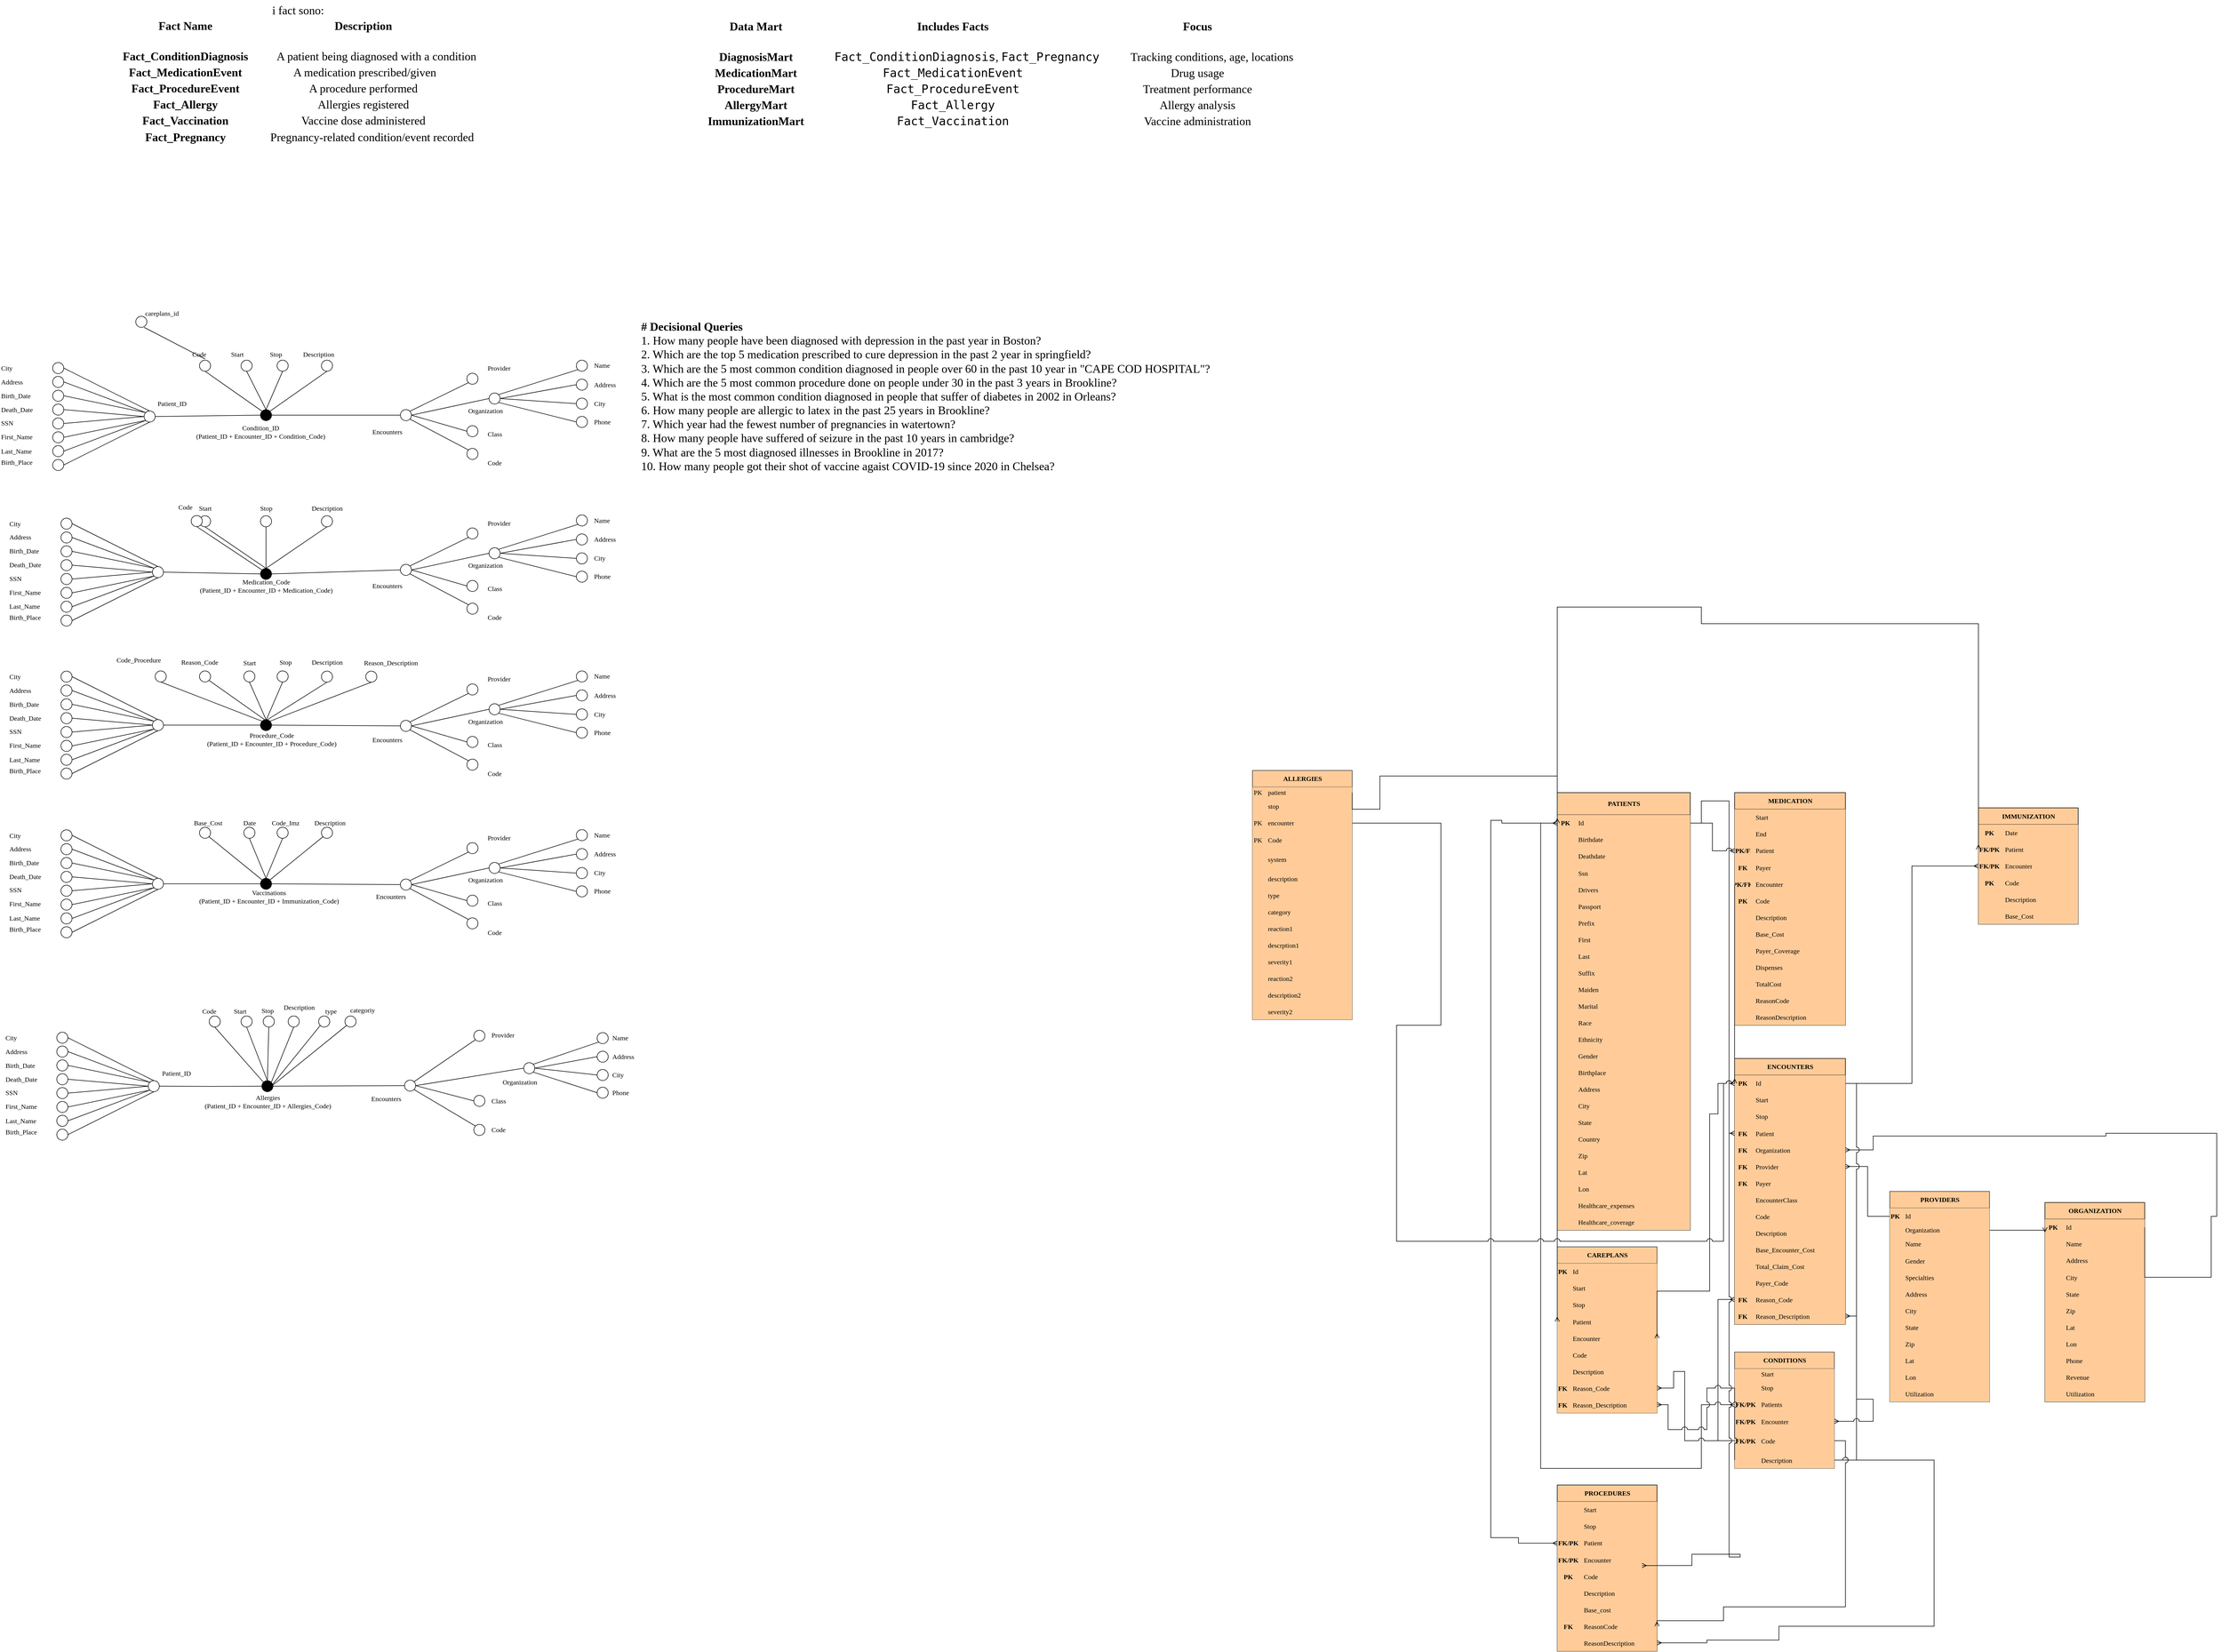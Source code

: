 <mxfile version="27.0.1">
  <diagram name="ClinicalEventsMart" id="evrPgKty7zAFgVJ-czKh">
    <mxGraphModel dx="625177" dy="901172" grid="1" gridSize="10" guides="1" tooltips="1" connect="1" arrows="1" fold="1" page="0" pageScale="1" pageWidth="1200" pageHeight="1920" background="light-dark(#FFFFFF,#232136)" math="0" shadow="0">
      <root>
        <mxCell id="0" />
        <mxCell id="1" parent="0" />
        <mxCell id="5oIpiCQzk-riDukZyozj-1420" value="&lt;div&gt;Condition_ID&lt;/div&gt;&lt;div&gt;(Patient_ID + Encounter_ID + Condition_Code)&lt;/div&gt;" style="text;html=1;align=center;verticalAlign=middle;resizable=0;points=[];autosize=1;strokeColor=none;fillColor=none;fontFamily=Lilex Ner Font Mono;" parent="1" vertex="1">
          <mxGeometry x="-622310" y="-898851.5" width="280" height="40" as="geometry" />
        </mxCell>
        <mxCell id="Co8TP9d3PvtqBVj1ZZNV-122" style="edgeStyle=none;curved=1;rounded=0;orthogonalLoop=1;jettySize=auto;html=1;exitX=0.5;exitY=0;exitDx=0;exitDy=0;entryX=0.5;entryY=1;entryDx=0;entryDy=0;fontFamily=Lilex Ner Font Mono;fontSize=16;startSize=14;endArrow=none;endSize=14;sourcePerimeterSpacing=8;targetPerimeterSpacing=8;startFill=0;" parent="1" source="5oIpiCQzk-riDukZyozj-1421" target="5oIpiCQzk-riDukZyozj-1427" edge="1">
          <mxGeometry relative="1" as="geometry" />
        </mxCell>
        <mxCell id="5oIpiCQzk-riDukZyozj-1421" value="" style="ellipse;direction=south;fillColor=light-dark(#FFFFFF,#EA9A97);fontFamily=Lilex Ner Font Mono;" parent="1" vertex="1">
          <mxGeometry x="-622380" y="-898869" width="20" height="20" as="geometry" />
        </mxCell>
        <mxCell id="5oIpiCQzk-riDukZyozj-1422" value="Patient_ID" style="text;html=1;align=center;verticalAlign=middle;resizable=0;points=[];autosize=1;strokeColor=none;fillColor=none;fontFamily=Lilex Ner Font Mono;" parent="1" vertex="1">
          <mxGeometry x="-622370" y="-898897.25" width="80" height="30" as="geometry" />
        </mxCell>
        <mxCell id="5oIpiCQzk-riDukZyozj-1423" style="edgeStyle=none;curved=1;rounded=0;orthogonalLoop=1;jettySize=auto;html=1;exitX=1;exitY=0.5;exitDx=0;exitDy=0;entryX=0;entryY=0.5;entryDx=0;entryDy=0;fontFamily=Lilex Ner Font Mono;fontSize=16;startSize=14;endArrow=none;endSize=14;sourcePerimeterSpacing=8;targetPerimeterSpacing=8;startFill=0;" parent="1" source="5oIpiCQzk-riDukZyozj-1424" target="5oIpiCQzk-riDukZyozj-1427" edge="1">
          <mxGeometry relative="1" as="geometry" />
        </mxCell>
        <mxCell id="5oIpiCQzk-riDukZyozj-1424" value="" style="ellipse;direction=south;fillColor=light-dark(#FFFFFF,#EA9A97);fontFamily=Lilex Ner Font Mono;" parent="1" vertex="1">
          <mxGeometry x="-622205" y="-898960.75" width="20" height="20" as="geometry" />
        </mxCell>
        <mxCell id="5oIpiCQzk-riDukZyozj-1425" value="&lt;div&gt;Start&lt;/div&gt;" style="text;html=1;align=left;verticalAlign=middle;resizable=0;points=[];autosize=1;strokeColor=none;fillColor=none;fontFamily=Lilex Ner Font Mono;" parent="1" vertex="1">
          <mxGeometry x="-622225" y="-898986.5" width="50" height="30" as="geometry" />
        </mxCell>
        <mxCell id="5oIpiCQzk-riDukZyozj-1426" style="edgeStyle=none;curved=1;rounded=0;orthogonalLoop=1;jettySize=auto;html=1;exitX=0.5;exitY=0;exitDx=0;exitDy=0;entryX=0.5;entryY=1;entryDx=0;entryDy=0;fontFamily=Lilex Ner Font Mono;fontSize=16;startSize=14;endArrow=none;endSize=14;sourcePerimeterSpacing=8;targetPerimeterSpacing=8;startFill=0;" parent="1" source="5oIpiCQzk-riDukZyozj-1427" target="5oIpiCQzk-riDukZyozj-1438" edge="1">
          <mxGeometry relative="1" as="geometry" />
        </mxCell>
        <mxCell id="5oIpiCQzk-riDukZyozj-1427" value="" style="ellipse;strokeColor=#000000;fillColor=light-dark(#000000,#EB6F92);direction=south;fontFamily=Lilex Ner Font Mono;" parent="1" vertex="1">
          <mxGeometry x="-622170" y="-898871.5" width="20" height="20" as="geometry" />
        </mxCell>
        <mxCell id="5oIpiCQzk-riDukZyozj-1428" style="edgeStyle=none;curved=1;rounded=0;orthogonalLoop=1;jettySize=auto;html=1;exitX=1;exitY=0.5;exitDx=0;exitDy=0;fontFamily=Lilex Ner Font Mono;fontSize=16;startSize=14;endArrow=none;endSize=14;sourcePerimeterSpacing=8;targetPerimeterSpacing=8;entryX=0;entryY=0.5;entryDx=0;entryDy=0;startFill=0;" parent="1" source="5oIpiCQzk-riDukZyozj-1429" target="5oIpiCQzk-riDukZyozj-1427" edge="1">
          <mxGeometry relative="1" as="geometry">
            <mxPoint x="-622170" y="-898864" as="targetPoint" />
          </mxGeometry>
        </mxCell>
        <mxCell id="5oIpiCQzk-riDukZyozj-1429" value="" style="ellipse;direction=south;fillColor=light-dark(#FFFFFF,#EA9A97);fontFamily=Lilex Ner Font Mono;" parent="1" vertex="1">
          <mxGeometry x="-622140" y="-898960.75" width="20" height="20" as="geometry" />
        </mxCell>
        <mxCell id="5oIpiCQzk-riDukZyozj-1430" value="Stop" style="text;html=1;align=left;verticalAlign=middle;resizable=0;points=[];autosize=1;strokeColor=none;fillColor=none;fontFamily=Lilex Ner Font Mono;" parent="1" vertex="1">
          <mxGeometry x="-622155" y="-898986.5" width="50" height="30" as="geometry" />
        </mxCell>
        <mxCell id="5oIpiCQzk-riDukZyozj-1431" style="edgeStyle=none;curved=1;rounded=0;orthogonalLoop=1;jettySize=auto;html=1;exitX=1;exitY=0.5;exitDx=0;exitDy=0;entryX=0;entryY=1;entryDx=0;entryDy=0;fontFamily=Lilex Ner Font Mono;fontSize=16;startSize=14;endArrow=none;endSize=14;sourcePerimeterSpacing=8;targetPerimeterSpacing=8;startFill=0;" parent="1" source="5oIpiCQzk-riDukZyozj-1432" target="5oIpiCQzk-riDukZyozj-1427" edge="1">
          <mxGeometry relative="1" as="geometry" />
        </mxCell>
        <mxCell id="5oIpiCQzk-riDukZyozj-1432" value="" style="ellipse;direction=south;fillColor=light-dark(#FFFFFF,#EA9A97);fontFamily=Lilex Ner Font Mono;" parent="1" vertex="1">
          <mxGeometry x="-622280" y="-898960.75" width="20" height="20" as="geometry" />
        </mxCell>
        <mxCell id="5oIpiCQzk-riDukZyozj-1433" style="edgeStyle=none;curved=1;rounded=0;orthogonalLoop=1;jettySize=auto;html=1;exitX=1;exitY=0.5;exitDx=0;exitDy=0;entryX=0;entryY=0;entryDx=0;entryDy=0;fontFamily=Lilex Ner Font Mono;fontSize=16;startSize=14;endArrow=none;endSize=14;sourcePerimeterSpacing=8;targetPerimeterSpacing=8;startFill=0;" parent="1" source="5oIpiCQzk-riDukZyozj-1434" target="5oIpiCQzk-riDukZyozj-1427" edge="1">
          <mxGeometry relative="1" as="geometry" />
        </mxCell>
        <mxCell id="5oIpiCQzk-riDukZyozj-1434" value="" style="ellipse;direction=south;fillColor=light-dark(#FFFFFF,#EA9A97);fontFamily=Lilex Ner Font Mono;" parent="1" vertex="1">
          <mxGeometry x="-622060" y="-898960.75" width="20" height="20" as="geometry" />
        </mxCell>
        <mxCell id="5oIpiCQzk-riDukZyozj-1435" value="Description" style="text;html=1;align=left;verticalAlign=middle;resizable=0;points=[];autosize=1;strokeColor=none;fillColor=none;fontFamily=Lilex Ner Font Mono;" parent="1" vertex="1">
          <mxGeometry x="-622095" y="-898986.5" width="90" height="30" as="geometry" />
        </mxCell>
        <mxCell id="5oIpiCQzk-riDukZyozj-1436" style="edgeStyle=none;curved=1;rounded=0;orthogonalLoop=1;jettySize=auto;html=1;exitX=0.5;exitY=0;exitDx=0;exitDy=0;entryX=0.5;entryY=1;entryDx=0;entryDy=0;fontFamily=Lilex Ner Font Mono;fontSize=16;startSize=14;endArrow=none;endSize=14;sourcePerimeterSpacing=8;targetPerimeterSpacing=8;startFill=0;" parent="1" source="5oIpiCQzk-riDukZyozj-1438" target="5oIpiCQzk-riDukZyozj-1553" edge="1">
          <mxGeometry relative="1" as="geometry" />
        </mxCell>
        <mxCell id="5oIpiCQzk-riDukZyozj-1437" style="edgeStyle=none;curved=1;rounded=0;orthogonalLoop=1;jettySize=auto;html=1;exitX=0.5;exitY=0;exitDx=0;exitDy=0;entryX=0.5;entryY=1;entryDx=0;entryDy=0;fontFamily=Lilex Ner Font Mono;fontSize=16;startSize=14;endArrow=none;endSize=14;sourcePerimeterSpacing=8;targetPerimeterSpacing=8;startFill=0;" parent="1" source="5oIpiCQzk-riDukZyozj-1438" target="5oIpiCQzk-riDukZyozj-1557" edge="1">
          <mxGeometry relative="1" as="geometry" />
        </mxCell>
        <mxCell id="5oIpiCQzk-riDukZyozj-1438" value="" style="ellipse;direction=south;fillColor=light-dark(#FFFFFF,#EA9A97);fontFamily=Lilex Ner Font Mono;" parent="1" vertex="1">
          <mxGeometry x="-621917.5" y="-898871.5" width="20" height="20" as="geometry" />
        </mxCell>
        <mxCell id="5oIpiCQzk-riDukZyozj-1439" value="Encounters" style="text;html=1;align=left;verticalAlign=middle;resizable=0;points=[];autosize=1;strokeColor=none;fillColor=none;fontFamily=Lilex Ner Font Mono;" parent="1" vertex="1">
          <mxGeometry x="-621970" y="-898846.5" width="90" height="30" as="geometry" />
        </mxCell>
        <mxCell id="5oIpiCQzk-riDukZyozj-1440" style="edgeStyle=none;curved=1;rounded=0;orthogonalLoop=1;jettySize=auto;html=1;exitX=0.5;exitY=0;exitDx=0;exitDy=0;entryX=0;entryY=1;entryDx=0;entryDy=0;fontFamily=Lilex Ner Font Mono;fontSize=16;startSize=14;endArrow=none;endSize=14;sourcePerimeterSpacing=8;targetPerimeterSpacing=8;startFill=0;" parent="1" source="5oIpiCQzk-riDukZyozj-1441" target="5oIpiCQzk-riDukZyozj-1421" edge="1">
          <mxGeometry relative="1" as="geometry" />
        </mxCell>
        <mxCell id="5oIpiCQzk-riDukZyozj-1441" value="" style="ellipse;direction=south;fillColor=light-dark(#FFFFFF,#EA9A97);fontFamily=Lilex Ner Font Mono;" parent="1" vertex="1">
          <mxGeometry x="-622545" y="-898906.5" width="20" height="20" as="geometry" />
        </mxCell>
        <mxCell id="5oIpiCQzk-riDukZyozj-1442" value="&lt;div&gt;Birth_Date&lt;/div&gt;" style="text;html=1;align=left;verticalAlign=middle;resizable=0;points=[];autosize=1;strokeColor=none;fillColor=none;fontSize=12;fontFamily=Lilex Ner Font Mono;" parent="1" vertex="1">
          <mxGeometry x="-622640" y="-898911.5" width="80" height="30" as="geometry" />
        </mxCell>
        <mxCell id="5oIpiCQzk-riDukZyozj-1443" value="&lt;div&gt;Death_Date&lt;/div&gt;" style="text;html=1;align=left;verticalAlign=middle;resizable=0;points=[];autosize=1;strokeColor=none;fillColor=none;fontSize=12;fontFamily=Lilex Ner Font Mono;" parent="1" vertex="1">
          <mxGeometry x="-622640" y="-898886.5" width="90" height="30" as="geometry" />
        </mxCell>
        <mxCell id="5oIpiCQzk-riDukZyozj-1444" style="edgeStyle=none;curved=1;rounded=0;orthogonalLoop=1;jettySize=auto;html=1;exitX=0.5;exitY=0;exitDx=0;exitDy=0;entryX=0.5;entryY=1;entryDx=0;entryDy=0;fontFamily=Lilex Ner Font Mono;fontSize=16;startSize=14;endArrow=none;endSize=14;sourcePerimeterSpacing=8;targetPerimeterSpacing=8;startFill=0;" parent="1" source="5oIpiCQzk-riDukZyozj-1445" target="5oIpiCQzk-riDukZyozj-1421" edge="1">
          <mxGeometry relative="1" as="geometry" />
        </mxCell>
        <mxCell id="5oIpiCQzk-riDukZyozj-1445" value="" style="ellipse;direction=south;fillColor=light-dark(#FFFFFF,#EA9A97);fontFamily=Lilex Ner Font Mono;" parent="1" vertex="1">
          <mxGeometry x="-622545" y="-898881.5" width="20" height="20" as="geometry" />
        </mxCell>
        <mxCell id="5oIpiCQzk-riDukZyozj-1446" style="edgeStyle=none;curved=1;rounded=0;orthogonalLoop=1;jettySize=auto;html=1;exitX=0.5;exitY=0;exitDx=0;exitDy=0;fontFamily=Lilex Ner Font Mono;fontSize=16;startSize=14;endArrow=none;endSize=14;sourcePerimeterSpacing=8;targetPerimeterSpacing=8;startFill=0;" parent="1" source="5oIpiCQzk-riDukZyozj-1447" edge="1">
          <mxGeometry relative="1" as="geometry">
            <mxPoint x="-622380" y="-898859" as="targetPoint" />
          </mxGeometry>
        </mxCell>
        <mxCell id="5oIpiCQzk-riDukZyozj-1447" value="" style="ellipse;direction=south;fillColor=light-dark(#FFFFFF,#EA9A97);fontFamily=Lilex Ner Font Mono;" parent="1" vertex="1">
          <mxGeometry x="-622545" y="-898856.5" width="20" height="20" as="geometry" />
        </mxCell>
        <mxCell id="5oIpiCQzk-riDukZyozj-1448" value="&lt;div&gt;SSN&lt;/div&gt;" style="text;html=1;align=left;verticalAlign=middle;resizable=0;points=[];autosize=1;strokeColor=none;fillColor=none;fontSize=12;fontFamily=Lilex Ner Font Mono;" parent="1" vertex="1">
          <mxGeometry x="-622640" y="-898862.25" width="50" height="30" as="geometry" />
        </mxCell>
        <mxCell id="5oIpiCQzk-riDukZyozj-1449" style="edgeStyle=none;curved=1;rounded=0;orthogonalLoop=1;jettySize=auto;html=1;exitX=0.5;exitY=0;exitDx=0;exitDy=0;entryX=1;entryY=1;entryDx=0;entryDy=0;fontFamily=Lilex Ner Font Mono;fontSize=16;startSize=14;endArrow=none;endSize=14;sourcePerimeterSpacing=8;targetPerimeterSpacing=8;startFill=0;" parent="1" source="5oIpiCQzk-riDukZyozj-1450" target="5oIpiCQzk-riDukZyozj-1421" edge="1">
          <mxGeometry relative="1" as="geometry" />
        </mxCell>
        <mxCell id="5oIpiCQzk-riDukZyozj-1450" value="" style="ellipse;direction=south;fillColor=light-dark(#FFFFFF,#EA9A97);fontFamily=Lilex Ner Font Mono;" parent="1" vertex="1">
          <mxGeometry x="-622545" y="-898831.5" width="20" height="20" as="geometry" />
        </mxCell>
        <mxCell id="5oIpiCQzk-riDukZyozj-1451" value="First_Name" style="text;html=1;align=left;verticalAlign=middle;resizable=0;points=[];autosize=1;strokeColor=none;fillColor=none;fontSize=12;fontFamily=Lilex Ner Font Mono;" parent="1" vertex="1">
          <mxGeometry x="-622640" y="-898837.25" width="90" height="30" as="geometry" />
        </mxCell>
        <mxCell id="5oIpiCQzk-riDukZyozj-1452" style="edgeStyle=none;curved=1;rounded=0;orthogonalLoop=1;jettySize=auto;html=1;exitX=0.5;exitY=0;exitDx=0;exitDy=0;fontFamily=Lilex Ner Font Mono;fontSize=16;startSize=14;endArrow=none;endSize=14;sourcePerimeterSpacing=8;targetPerimeterSpacing=8;startFill=0;entryX=1;entryY=1;entryDx=0;entryDy=0;" parent="1" source="5oIpiCQzk-riDukZyozj-1453" target="5oIpiCQzk-riDukZyozj-1421" edge="1">
          <mxGeometry relative="1" as="geometry">
            <mxPoint x="-622380" y="-898849" as="targetPoint" />
          </mxGeometry>
        </mxCell>
        <mxCell id="5oIpiCQzk-riDukZyozj-1453" value="" style="ellipse;direction=south;fillColor=light-dark(#FFFFFF,#EA9A97);fontFamily=Lilex Ner Font Mono;" parent="1" vertex="1">
          <mxGeometry x="-622545" y="-898806.5" width="20" height="20" as="geometry" />
        </mxCell>
        <mxCell id="5oIpiCQzk-riDukZyozj-1454" value="Last_Name" style="text;html=1;align=left;verticalAlign=middle;resizable=0;points=[];autosize=1;strokeColor=none;fillColor=none;fontSize=12;fontFamily=Lilex Ner Font Mono;" parent="1" vertex="1">
          <mxGeometry x="-622640" y="-898811.5" width="90" height="30" as="geometry" />
        </mxCell>
        <mxCell id="5oIpiCQzk-riDukZyozj-1455" style="edgeStyle=none;curved=1;rounded=0;orthogonalLoop=1;jettySize=auto;html=1;exitX=0.5;exitY=0;exitDx=0;exitDy=0;entryX=1;entryY=0.5;entryDx=0;entryDy=0;fontFamily=Lilex Ner Font Mono;fontSize=16;startSize=14;endArrow=none;endSize=14;sourcePerimeterSpacing=8;targetPerimeterSpacing=8;startFill=0;" parent="1" source="5oIpiCQzk-riDukZyozj-1456" target="5oIpiCQzk-riDukZyozj-1421" edge="1">
          <mxGeometry relative="1" as="geometry" />
        </mxCell>
        <mxCell id="5oIpiCQzk-riDukZyozj-1456" value="" style="ellipse;direction=south;fillColor=light-dark(#FFFFFF,#EA9A97);fontFamily=Lilex Ner Font Mono;" parent="1" vertex="1">
          <mxGeometry x="-622545" y="-898781.5" width="20" height="20" as="geometry" />
        </mxCell>
        <mxCell id="5oIpiCQzk-riDukZyozj-1457" value="&lt;div&gt;Birth_Place&lt;/div&gt;" style="text;html=1;align=left;verticalAlign=middle;resizable=0;points=[];autosize=1;strokeColor=none;fillColor=none;fontSize=12;fontFamily=Lilex Ner Font Mono;" parent="1" vertex="1">
          <mxGeometry x="-622640" y="-898791.5" width="90" height="30" as="geometry" />
        </mxCell>
        <mxCell id="5oIpiCQzk-riDukZyozj-1458" style="edgeStyle=none;curved=1;rounded=0;orthogonalLoop=1;jettySize=auto;html=1;exitX=0.5;exitY=0;exitDx=0;exitDy=0;entryX=0;entryY=1;entryDx=0;entryDy=0;fontFamily=Lilex Ner Font Mono;fontSize=16;startSize=14;endArrow=none;endSize=14;sourcePerimeterSpacing=8;targetPerimeterSpacing=8;startFill=0;" parent="1" source="5oIpiCQzk-riDukZyozj-1459" target="5oIpiCQzk-riDukZyozj-1421" edge="1">
          <mxGeometry relative="1" as="geometry" />
        </mxCell>
        <mxCell id="5oIpiCQzk-riDukZyozj-1459" value="" style="ellipse;direction=south;fillColor=light-dark(#FFFFFF,#EA9A97);fontFamily=Lilex Ner Font Mono;" parent="1" vertex="1">
          <mxGeometry x="-622545" y="-898931.5" width="20" height="20" as="geometry" />
        </mxCell>
        <mxCell id="5oIpiCQzk-riDukZyozj-1460" value="Address" style="text;html=1;align=left;verticalAlign=middle;resizable=0;points=[];autosize=1;strokeColor=none;fillColor=none;fontSize=12;fontFamily=Lilex Ner Font Mono;" parent="1" vertex="1">
          <mxGeometry x="-622640" y="-898936.5" width="70" height="30" as="geometry" />
        </mxCell>
        <mxCell id="5oIpiCQzk-riDukZyozj-1461" value="&lt;div&gt;City&lt;/div&gt;" style="text;html=1;align=left;verticalAlign=middle;resizable=0;points=[];autosize=1;strokeColor=none;fillColor=none;fontSize=12;fontFamily=Lilex Ner Font Mono;" parent="1" vertex="1">
          <mxGeometry x="-622640" y="-898960.75" width="50" height="30" as="geometry" />
        </mxCell>
        <mxCell id="5oIpiCQzk-riDukZyozj-1462" style="edgeStyle=none;curved=1;rounded=0;orthogonalLoop=1;jettySize=auto;html=1;exitX=0.5;exitY=0;exitDx=0;exitDy=0;entryX=0;entryY=0.5;entryDx=0;entryDy=0;fontFamily=Lilex Ner Font Mono;fontSize=16;startSize=14;endArrow=none;endSize=14;sourcePerimeterSpacing=8;targetPerimeterSpacing=8;startFill=0;" parent="1" source="5oIpiCQzk-riDukZyozj-1463" target="5oIpiCQzk-riDukZyozj-1421" edge="1">
          <mxGeometry relative="1" as="geometry" />
        </mxCell>
        <mxCell id="5oIpiCQzk-riDukZyozj-1463" value="" style="ellipse;direction=south;fillColor=light-dark(#FFFFFF,#EA9A97);fontFamily=Lilex Ner Font Mono;" parent="1" vertex="1">
          <mxGeometry x="-622545" y="-898956.5" width="20" height="20" as="geometry" />
        </mxCell>
        <mxCell id="5oIpiCQzk-riDukZyozj-1464" value="&lt;div&gt;Code&lt;/div&gt;" style="text;html=1;align=left;verticalAlign=middle;resizable=0;points=[];autosize=1;strokeColor=none;fillColor=none;fontSize=12;fontFamily=Lilex Ner Font Mono;" parent="1" vertex="1">
          <mxGeometry x="-622295" y="-898986.5" width="50" height="30" as="geometry" />
        </mxCell>
        <mxCell id="5oIpiCQzk-riDukZyozj-1467" value="&lt;div&gt;Procedure_Code&lt;/div&gt;&lt;div&gt;(Patient_ID + Encounter_ID + Procedure_Code)&lt;/div&gt;" style="text;html=1;align=center;verticalAlign=middle;resizable=0;points=[];autosize=1;strokeColor=none;fillColor=none;fontFamily=Lilex Ner Font Mono;" parent="1" vertex="1">
          <mxGeometry x="-622295" y="-898296.5" width="290" height="40" as="geometry" />
        </mxCell>
        <mxCell id="5oIpiCQzk-riDukZyozj-1472" style="edgeStyle=none;curved=1;rounded=0;orthogonalLoop=1;jettySize=auto;html=1;exitX=1;exitY=0.5;exitDx=0;exitDy=0;entryX=0;entryY=0.5;entryDx=0;entryDy=0;fontFamily=Lilex Ner Font Mono;fontSize=16;startSize=14;endArrow=none;endSize=14;sourcePerimeterSpacing=8;targetPerimeterSpacing=8;startFill=0;" parent="1" source="5oIpiCQzk-riDukZyozj-1475" target="5oIpiCQzk-riDukZyozj-1481" edge="1">
          <mxGeometry relative="1" as="geometry" />
        </mxCell>
        <mxCell id="Co8TP9d3PvtqBVj1ZZNV-178" style="edgeStyle=none;curved=1;rounded=0;orthogonalLoop=1;jettySize=auto;html=1;exitX=1;exitY=0;exitDx=0;exitDy=0;fontFamily=Lilex Ner Font Mono;fontSize=16;startSize=14;endArrow=none;endSize=14;sourcePerimeterSpacing=8;targetPerimeterSpacing=8;startFill=0;" parent="1" source="5oIpiCQzk-riDukZyozj-1474" edge="1">
          <mxGeometry relative="1" as="geometry">
            <mxPoint x="-622160" y="-898310" as="targetPoint" />
          </mxGeometry>
        </mxCell>
        <mxCell id="5oIpiCQzk-riDukZyozj-1474" value="" style="ellipse;direction=south;fillColor=light-dark(#FFFFFF,#EA9A97);fontFamily=Lilex Ner Font Mono;" parent="1" vertex="1">
          <mxGeometry x="-622280" y="-898399.75" width="20" height="20" as="geometry" />
        </mxCell>
        <mxCell id="5oIpiCQzk-riDukZyozj-1475" value="" style="ellipse;direction=south;fillColor=light-dark(#FFFFFF,#EA9A97);fontFamily=Lilex Ner Font Mono;" parent="1" vertex="1">
          <mxGeometry x="-622280" y="-898679.87" width="20" height="20" as="geometry" />
        </mxCell>
        <mxCell id="5oIpiCQzk-riDukZyozj-1476" value="&lt;div&gt;Start&lt;/div&gt;" style="text;html=1;align=center;verticalAlign=middle;resizable=0;points=[];autosize=1;strokeColor=none;fillColor=none;fontFamily=Lilex Ner Font Mono;" parent="1" vertex="1">
          <mxGeometry x="-622215" y="-898429.37" width="50" height="30" as="geometry" />
        </mxCell>
        <mxCell id="5oIpiCQzk-riDukZyozj-1477" value="&lt;div&gt;Start&lt;/div&gt;" style="text;html=1;align=center;verticalAlign=middle;resizable=0;points=[];autosize=1;strokeColor=none;fillColor=none;fontFamily=Lilex Ner Font Mono;" parent="1" vertex="1">
          <mxGeometry x="-622295" y="-898707.75" width="50" height="30" as="geometry" />
        </mxCell>
        <mxCell id="Co8TP9d3PvtqBVj1ZZNV-176" style="edgeStyle=none;curved=1;rounded=0;orthogonalLoop=1;jettySize=auto;html=1;exitX=0.5;exitY=0;exitDx=0;exitDy=0;entryX=0.5;entryY=1;entryDx=0;entryDy=0;fontFamily=Lilex Ner Font Mono;fontSize=16;startSize=14;endArrow=none;endSize=14;sourcePerimeterSpacing=8;targetPerimeterSpacing=8;startFill=0;" parent="1" source="5oIpiCQzk-riDukZyozj-1480" target="Co8TP9d3PvtqBVj1ZZNV-152" edge="1">
          <mxGeometry relative="1" as="geometry" />
        </mxCell>
        <mxCell id="5oIpiCQzk-riDukZyozj-1480" value="" style="ellipse;strokeColor=#000000;fillColor=light-dark(#000000,#EB6F92);direction=south;fontFamily=Lilex Ner Font Mono;" parent="1" vertex="1">
          <mxGeometry x="-622170" y="-898311.87" width="20" height="20" as="geometry" />
        </mxCell>
        <mxCell id="Co8TP9d3PvtqBVj1ZZNV-44" style="edgeStyle=none;curved=1;rounded=0;orthogonalLoop=1;jettySize=auto;html=1;exitX=0.5;exitY=1;exitDx=0;exitDy=0;entryX=0.5;entryY=0;entryDx=0;entryDy=0;fontFamily=Lilex Ner Font Mono;fontSize=16;startSize=14;endArrow=none;endSize=14;sourcePerimeterSpacing=8;targetPerimeterSpacing=8;startFill=0;" parent="1" source="5oIpiCQzk-riDukZyozj-1481" target="Co8TP9d3PvtqBVj1ZZNV-19" edge="1">
          <mxGeometry relative="1" as="geometry" />
        </mxCell>
        <mxCell id="Co8TP9d3PvtqBVj1ZZNV-149" style="edgeStyle=none;curved=1;rounded=0;orthogonalLoop=1;jettySize=auto;html=1;exitX=0.5;exitY=0;exitDx=0;exitDy=0;entryX=0.5;entryY=1;entryDx=0;entryDy=0;fontFamily=Lilex Ner Font Mono;fontSize=16;startSize=14;endArrow=none;endSize=14;sourcePerimeterSpacing=8;targetPerimeterSpacing=8;startFill=0;" parent="1" source="5oIpiCQzk-riDukZyozj-1481" target="Co8TP9d3PvtqBVj1ZZNV-125" edge="1">
          <mxGeometry relative="1" as="geometry" />
        </mxCell>
        <mxCell id="5oIpiCQzk-riDukZyozj-1481" value="" style="ellipse;strokeColor=#000000;fillColor=light-dark(#000000,#EB6F92);direction=south;fontFamily=Lilex Ner Font Mono;" parent="1" vertex="1">
          <mxGeometry x="-622170" y="-898584.87" width="20" height="20" as="geometry" />
        </mxCell>
        <mxCell id="5oIpiCQzk-riDukZyozj-1482" style="edgeStyle=none;curved=1;rounded=0;orthogonalLoop=1;jettySize=auto;html=1;exitX=1;exitY=0.5;exitDx=0;exitDy=0;entryX=0;entryY=0.5;entryDx=0;entryDy=0;fontFamily=Lilex Ner Font Mono;fontSize=16;startSize=14;endArrow=none;endSize=14;sourcePerimeterSpacing=8;targetPerimeterSpacing=8;startFill=0;" parent="1" source="5oIpiCQzk-riDukZyozj-1485" target="5oIpiCQzk-riDukZyozj-1481" edge="1">
          <mxGeometry relative="1" as="geometry" />
        </mxCell>
        <mxCell id="Co8TP9d3PvtqBVj1ZZNV-182" style="edgeStyle=none;curved=1;rounded=0;orthogonalLoop=1;jettySize=auto;html=1;exitX=1;exitY=0.5;exitDx=0;exitDy=0;entryX=0;entryY=0;entryDx=0;entryDy=0;fontFamily=Lilex Ner Font Mono;fontSize=16;startSize=14;endArrow=none;endSize=14;sourcePerimeterSpacing=8;targetPerimeterSpacing=8;startFill=0;" parent="1" source="5oIpiCQzk-riDukZyozj-1484" target="5oIpiCQzk-riDukZyozj-1480" edge="1">
          <mxGeometry relative="1" as="geometry" />
        </mxCell>
        <mxCell id="5oIpiCQzk-riDukZyozj-1484" value="" style="ellipse;direction=south;fillColor=light-dark(#FFFFFF,#EA9A97);fontFamily=Lilex Ner Font Mono;" parent="1" vertex="1">
          <mxGeometry x="-621980" y="-898399.37" width="20" height="20" as="geometry" />
        </mxCell>
        <mxCell id="5oIpiCQzk-riDukZyozj-1485" value="" style="ellipse;direction=south;fillColor=light-dark(#FFFFFF,#EA9A97);fontFamily=Lilex Ner Font Mono;" parent="1" vertex="1">
          <mxGeometry x="-622170" y="-898679.87" width="20" height="20" as="geometry" />
        </mxCell>
        <mxCell id="5oIpiCQzk-riDukZyozj-1486" value="Stop" style="text;html=1;align=center;verticalAlign=middle;resizable=0;points=[];autosize=1;strokeColor=none;fillColor=none;fontFamily=Lilex Ner Font Mono;" parent="1" vertex="1">
          <mxGeometry x="-622150" y="-898429.75" width="50" height="30" as="geometry" />
        </mxCell>
        <mxCell id="5oIpiCQzk-riDukZyozj-1487" value="Stop" style="text;html=1;align=center;verticalAlign=middle;resizable=0;points=[];autosize=1;strokeColor=none;fillColor=none;fontFamily=Lilex Ner Font Mono;" parent="1" vertex="1">
          <mxGeometry x="-622185" y="-898707.75" width="50" height="30" as="geometry" />
        </mxCell>
        <mxCell id="5oIpiCQzk-riDukZyozj-1488" style="edgeStyle=none;curved=1;rounded=0;orthogonalLoop=1;jettySize=auto;html=1;exitX=1;exitY=0.5;exitDx=0;exitDy=0;fontFamily=Lilex Ner Font Mono;fontSize=16;startSize=14;endArrow=none;endSize=14;sourcePerimeterSpacing=8;targetPerimeterSpacing=8;startFill=0;entryX=0;entryY=0.5;entryDx=0;entryDy=0;" parent="1" source="5oIpiCQzk-riDukZyozj-1491" target="5oIpiCQzk-riDukZyozj-1481" edge="1">
          <mxGeometry relative="1" as="geometry">
            <mxPoint x="-622160" y="-898594" as="targetPoint" />
          </mxGeometry>
        </mxCell>
        <mxCell id="Co8TP9d3PvtqBVj1ZZNV-177" style="edgeStyle=none;curved=1;rounded=0;orthogonalLoop=1;jettySize=auto;html=1;exitX=1;exitY=0.5;exitDx=0;exitDy=0;entryX=0;entryY=1;entryDx=0;entryDy=0;fontFamily=Lilex Ner Font Mono;fontSize=16;startSize=14;endArrow=none;endSize=14;sourcePerimeterSpacing=8;targetPerimeterSpacing=8;startFill=0;" parent="1" source="5oIpiCQzk-riDukZyozj-1490" target="5oIpiCQzk-riDukZyozj-1480" edge="1">
          <mxGeometry relative="1" as="geometry" />
        </mxCell>
        <mxCell id="5oIpiCQzk-riDukZyozj-1490" value="" style="ellipse;direction=south;fillColor=light-dark(#FFFFFF,#EA9A97);fontFamily=Lilex Ner Font Mono;" parent="1" vertex="1">
          <mxGeometry x="-622360" y="-898399.75" width="20" height="20" as="geometry" />
        </mxCell>
        <mxCell id="5oIpiCQzk-riDukZyozj-1491" value="" style="ellipse;direction=south;fillColor=light-dark(#FFFFFF,#EA9A97);fontFamily=Lilex Ner Font Mono;" parent="1" vertex="1">
          <mxGeometry x="-622060" y="-898679.87" width="20" height="20" as="geometry" />
        </mxCell>
        <mxCell id="5oIpiCQzk-riDukZyozj-1492" value="Description" style="text;html=1;align=center;verticalAlign=middle;resizable=0;points=[];autosize=1;strokeColor=none;fillColor=none;fontFamily=Lilex Ner Font Mono;" parent="1" vertex="1">
          <mxGeometry x="-622095" y="-898707.75" width="90" height="30" as="geometry" />
        </mxCell>
        <mxCell id="Co8TP9d3PvtqBVj1ZZNV-179" style="edgeStyle=none;curved=1;rounded=0;orthogonalLoop=1;jettySize=auto;html=1;exitX=1;exitY=0.5;exitDx=0;exitDy=0;entryX=0;entryY=0.5;entryDx=0;entryDy=0;fontFamily=Lilex Ner Font Mono;fontSize=16;startSize=14;endArrow=none;endSize=14;sourcePerimeterSpacing=8;targetPerimeterSpacing=8;startFill=0;" parent="1" source="5oIpiCQzk-riDukZyozj-1494" target="5oIpiCQzk-riDukZyozj-1480" edge="1">
          <mxGeometry relative="1" as="geometry" />
        </mxCell>
        <mxCell id="5oIpiCQzk-riDukZyozj-1494" value="" style="ellipse;direction=south;fillColor=light-dark(#FFFFFF,#EA9A97);fontFamily=Lilex Ner Font Mono;" parent="1" vertex="1">
          <mxGeometry x="-622200" y="-898399.75" width="20" height="20" as="geometry" />
        </mxCell>
        <mxCell id="5oIpiCQzk-riDukZyozj-1495" value="Description" style="text;html=1;align=center;verticalAlign=middle;resizable=0;points=[];autosize=1;strokeColor=none;fillColor=none;fontFamily=Lilex Ner Font Mono;" parent="1" vertex="1">
          <mxGeometry x="-622095" y="-898429.75" width="90" height="30" as="geometry" />
        </mxCell>
        <mxCell id="5oIpiCQzk-riDukZyozj-1537" value="&lt;div&gt;Code_Procedure&lt;/div&gt;" style="text;html=1;align=center;verticalAlign=middle;resizable=0;points=[];autosize=1;strokeColor=none;fillColor=none;fontSize=12;fontFamily=Lilex Ner Font Mono;" parent="1" vertex="1">
          <mxGeometry x="-622450" y="-898433.62" width="120" height="30" as="geometry" />
        </mxCell>
        <mxCell id="5oIpiCQzk-riDukZyozj-1544" value="&lt;div&gt;Medication_Code&lt;/div&gt;&lt;div&gt;(Patient_ID + Encounter_ID + Medication_Code)&lt;/div&gt;" style="text;html=1;align=center;verticalAlign=middle;resizable=0;points=[];autosize=1;strokeColor=none;fillColor=none;fontFamily=Lilex Ner Font Mono;" parent="1" vertex="1">
          <mxGeometry x="-622305" y="-898572.75" width="290" height="40" as="geometry" />
        </mxCell>
        <mxCell id="Co8TP9d3PvtqBVj1ZZNV-181" style="edgeStyle=none;curved=1;rounded=0;orthogonalLoop=1;jettySize=auto;html=1;exitX=1;exitY=0.5;exitDx=0;exitDy=0;fontFamily=Lilex Ner Font Mono;fontSize=16;startSize=14;endArrow=none;endSize=14;sourcePerimeterSpacing=8;targetPerimeterSpacing=8;startFill=0;" parent="1" source="5oIpiCQzk-riDukZyozj-1547" edge="1">
          <mxGeometry relative="1" as="geometry">
            <mxPoint x="-622160" y="-898310" as="targetPoint" />
          </mxGeometry>
        </mxCell>
        <mxCell id="5oIpiCQzk-riDukZyozj-1547" value="" style="ellipse;direction=south;fillColor=light-dark(#FFFFFF,#EA9A97);fontFamily=Lilex Ner Font Mono;" parent="1" vertex="1">
          <mxGeometry x="-622060" y="-898399.37" width="20" height="20" as="geometry" />
        </mxCell>
        <mxCell id="5oIpiCQzk-riDukZyozj-1548" value="Reason_Code" style="text;html=1;align=center;verticalAlign=middle;resizable=0;points=[];autosize=1;strokeColor=none;fillColor=none;fontFamily=Lilex Ner Font Mono;" parent="1" vertex="1">
          <mxGeometry x="-622330" y="-898429.75" width="100" height="30" as="geometry" />
        </mxCell>
        <mxCell id="Co8TP9d3PvtqBVj1ZZNV-180" style="edgeStyle=none;curved=1;rounded=0;orthogonalLoop=1;jettySize=auto;html=1;exitX=1;exitY=0.5;exitDx=0;exitDy=0;fontFamily=Lilex Ner Font Mono;fontSize=16;startSize=14;endArrow=none;endSize=14;sourcePerimeterSpacing=8;targetPerimeterSpacing=8;startFill=0;" parent="1" source="5oIpiCQzk-riDukZyozj-1550" edge="1">
          <mxGeometry relative="1" as="geometry">
            <mxPoint x="-622160" y="-898310" as="targetPoint" />
          </mxGeometry>
        </mxCell>
        <mxCell id="5oIpiCQzk-riDukZyozj-1550" value="" style="ellipse;direction=south;fillColor=light-dark(#FFFFFF,#EA9A97);fontFamily=Lilex Ner Font Mono;" parent="1" vertex="1">
          <mxGeometry x="-622140" y="-898399.75" width="20" height="20" as="geometry" />
        </mxCell>
        <mxCell id="5oIpiCQzk-riDukZyozj-1551" value="Reason_Description" style="text;html=1;align=center;verticalAlign=middle;resizable=0;points=[];autosize=1;strokeColor=none;fillColor=none;fontFamily=Lilex Ner Font Mono;" parent="1" vertex="1">
          <mxGeometry x="-622005" y="-898429.37" width="140" height="30" as="geometry" />
        </mxCell>
        <mxCell id="Co8TP9d3PvtqBVj1ZZNV-15" style="edgeStyle=none;curved=1;rounded=0;orthogonalLoop=1;jettySize=auto;html=1;exitX=0.5;exitY=0;exitDx=0;exitDy=0;entryX=0.5;entryY=1;entryDx=0;entryDy=0;fontFamily=Lilex Ner Font Mono;fontSize=16;startSize=14;endArrow=none;endSize=14;sourcePerimeterSpacing=8;targetPerimeterSpacing=8;startFill=0;" parent="1" source="5oIpiCQzk-riDukZyozj-1553" target="Co8TP9d3PvtqBVj1ZZNV-1" edge="1">
          <mxGeometry relative="1" as="geometry" />
        </mxCell>
        <mxCell id="Co8TP9d3PvtqBVj1ZZNV-16" style="edgeStyle=none;curved=1;rounded=0;orthogonalLoop=1;jettySize=auto;html=1;exitX=0.5;exitY=0;exitDx=0;exitDy=0;entryX=0.5;entryY=1;entryDx=0;entryDy=0;fontFamily=Lilex Ner Font Mono;fontSize=16;startSize=14;endArrow=none;endSize=14;sourcePerimeterSpacing=8;targetPerimeterSpacing=8;startFill=0;" parent="1" source="5oIpiCQzk-riDukZyozj-1553" target="Co8TP9d3PvtqBVj1ZZNV-10" edge="1">
          <mxGeometry relative="1" as="geometry" />
        </mxCell>
        <mxCell id="5oIpiCQzk-riDukZyozj-1553" value="" style="ellipse;direction=south;fillColor=light-dark(#FFFFFF,#EA9A97);fontFamily=Lilex Ner Font Mono;" parent="1" vertex="1">
          <mxGeometry x="-621757.5" y="-898901.5" width="20" height="20" as="geometry" />
        </mxCell>
        <mxCell id="5oIpiCQzk-riDukZyozj-1555" value="&lt;div&gt;Organization&lt;/div&gt;" style="text;html=1;align=left;verticalAlign=middle;resizable=0;points=[];autosize=1;strokeColor=none;fillColor=none;fontSize=12;fontFamily=Lilex Ner Font Mono;" parent="1" vertex="1">
          <mxGeometry x="-621797.5" y="-898884.25" width="100" height="30" as="geometry" />
        </mxCell>
        <mxCell id="5oIpiCQzk-riDukZyozj-1556" value="&lt;div&gt;Vaccinations&lt;/div&gt;&lt;div&gt;(Patient_ID + Encounter_ID + Immunization_Code)&lt;/div&gt;" style="text;html=1;align=center;verticalAlign=middle;resizable=0;points=[];autosize=1;strokeColor=none;fillColor=none;fontFamily=Lilex Ner Font Mono;" parent="1" vertex="1">
          <mxGeometry x="-622310" y="-898011.75" width="310" height="40" as="geometry" />
        </mxCell>
        <mxCell id="5oIpiCQzk-riDukZyozj-1557" value="" style="ellipse;direction=south;fillColor=light-dark(#FFFFFF,#EA9A97);align=left;fontFamily=Lilex Ner Font Mono;" parent="1" vertex="1">
          <mxGeometry x="-621797.5" y="-898842.5" width="20" height="20" as="geometry" />
        </mxCell>
        <mxCell id="5oIpiCQzk-riDukZyozj-1559" value="Class" style="text;html=1;align=left;verticalAlign=middle;resizable=0;points=[];autosize=1;strokeColor=none;fillColor=none;fontSize=12;fontFamily=Lilex Ner Font Mono;" parent="1" vertex="1">
          <mxGeometry x="-621762.5" y="-898842.5" width="50" height="30" as="geometry" />
        </mxCell>
        <mxCell id="Co8TP9d3PvtqBVj1ZZNV-185" style="edgeStyle=none;curved=1;rounded=0;orthogonalLoop=1;jettySize=auto;html=1;exitX=1;exitY=0;exitDx=0;exitDy=0;entryX=0;entryY=1;entryDx=0;entryDy=0;fontFamily=Lilex Ner Font Mono;fontSize=16;startSize=14;endArrow=none;endSize=14;sourcePerimeterSpacing=8;targetPerimeterSpacing=8;startFill=0;" parent="1" source="5oIpiCQzk-riDukZyozj-1562" target="5oIpiCQzk-riDukZyozj-1565" edge="1">
          <mxGeometry relative="1" as="geometry" />
        </mxCell>
        <mxCell id="5oIpiCQzk-riDukZyozj-1562" value="" style="ellipse;direction=south;fillColor=light-dark(#FFFFFF,#EA9A97);fontFamily=Lilex Ner Font Mono;" parent="1" vertex="1">
          <mxGeometry x="-622280" y="-898117.5" width="20" height="20" as="geometry" />
        </mxCell>
        <mxCell id="5oIpiCQzk-riDukZyozj-1563" value="&lt;div&gt;Date&lt;/div&gt;" style="text;html=1;align=center;verticalAlign=middle;resizable=0;points=[];autosize=1;strokeColor=none;fillColor=none;fontFamily=Lilex Ner Font Mono;" parent="1" vertex="1">
          <mxGeometry x="-622215" y="-898140" width="50" height="30" as="geometry" />
        </mxCell>
        <mxCell id="Co8TP9d3PvtqBVj1ZZNV-213" style="edgeStyle=none;curved=1;rounded=0;orthogonalLoop=1;jettySize=auto;html=1;exitX=0.5;exitY=0;exitDx=0;exitDy=0;entryX=0.5;entryY=1;entryDx=0;entryDy=0;fontFamily=Lilex Ner Font Mono;fontSize=16;startSize=14;endArrow=none;endSize=14;sourcePerimeterSpacing=8;targetPerimeterSpacing=8;startFill=0;" parent="1" source="5oIpiCQzk-riDukZyozj-1565" target="Co8TP9d3PvtqBVj1ZZNV-189" edge="1">
          <mxGeometry relative="1" as="geometry" />
        </mxCell>
        <mxCell id="5oIpiCQzk-riDukZyozj-1565" value="" style="ellipse;strokeColor=#000000;fillColor=light-dark(#000000,#EB6F92);direction=south;fontFamily=Lilex Ner Font Mono;" parent="1" vertex="1">
          <mxGeometry x="-622170" y="-898025.37" width="20" height="20" as="geometry" />
        </mxCell>
        <mxCell id="5oIpiCQzk-riDukZyozj-1566" value="Code_Imz" style="text;html=1;align=center;verticalAlign=middle;resizable=0;points=[];autosize=1;strokeColor=none;fillColor=none;fontFamily=Lilex Ner Font Mono;" parent="1" vertex="1">
          <mxGeometry x="-622165" y="-898140" width="80" height="30" as="geometry" />
        </mxCell>
        <mxCell id="Co8TP9d3PvtqBVj1ZZNV-184" style="edgeStyle=none;curved=1;rounded=0;orthogonalLoop=1;jettySize=auto;html=1;exitX=1;exitY=0.5;exitDx=0;exitDy=0;fontFamily=Lilex Ner Font Mono;fontSize=16;startSize=14;endArrow=none;endSize=14;sourcePerimeterSpacing=8;targetPerimeterSpacing=8;entryX=0;entryY=0.5;entryDx=0;entryDy=0;startFill=0;" parent="1" source="5oIpiCQzk-riDukZyozj-1568" target="5oIpiCQzk-riDukZyozj-1565" edge="1">
          <mxGeometry relative="1" as="geometry">
            <mxPoint x="-622160" y="-898030" as="targetPoint" />
          </mxGeometry>
        </mxCell>
        <mxCell id="5oIpiCQzk-riDukZyozj-1568" value="" style="ellipse;direction=south;fillColor=light-dark(#FFFFFF,#EA9A97);fontFamily=Lilex Ner Font Mono;" parent="1" vertex="1">
          <mxGeometry x="-622200" y="-898117.5" width="20" height="20" as="geometry" />
        </mxCell>
        <mxCell id="5oIpiCQzk-riDukZyozj-1569" value="Description" style="text;html=1;align=center;verticalAlign=middle;resizable=0;points=[];autosize=1;strokeColor=none;fillColor=none;fontFamily=Lilex Ner Font Mono;" parent="1" vertex="1">
          <mxGeometry x="-622090" y="-898140" width="90" height="30" as="geometry" />
        </mxCell>
        <mxCell id="Co8TP9d3PvtqBVj1ZZNV-186" style="edgeStyle=none;curved=1;rounded=0;orthogonalLoop=1;jettySize=auto;html=1;exitX=1;exitY=1;exitDx=0;exitDy=0;entryX=0;entryY=0;entryDx=0;entryDy=0;fontFamily=Lilex Ner Font Mono;fontSize=16;startSize=14;endArrow=none;endSize=14;sourcePerimeterSpacing=8;targetPerimeterSpacing=8;startFill=0;" parent="1" source="5oIpiCQzk-riDukZyozj-1597" target="5oIpiCQzk-riDukZyozj-1565" edge="1">
          <mxGeometry relative="1" as="geometry" />
        </mxCell>
        <mxCell id="5oIpiCQzk-riDukZyozj-1597" value="" style="ellipse;direction=south;fillColor=light-dark(#FFFFFF,#EA9A97);fontFamily=Lilex Ner Font Mono;" parent="1" vertex="1">
          <mxGeometry x="-622060" y="-898117.5" width="20" height="20" as="geometry" />
        </mxCell>
        <mxCell id="5oIpiCQzk-riDukZyozj-1598" value="&lt;div&gt;Base_Cost&lt;/div&gt;" style="text;html=1;align=center;verticalAlign=middle;resizable=0;points=[];autosize=1;strokeColor=none;fillColor=none;fontFamily=Lilex Ner Font Mono;" parent="1" vertex="1">
          <mxGeometry x="-622305" y="-898140" width="80" height="30" as="geometry" />
        </mxCell>
        <mxCell id="Co8TP9d3PvtqBVj1ZZNV-183" style="edgeStyle=none;curved=1;rounded=0;orthogonalLoop=1;jettySize=auto;html=1;exitX=1;exitY=0.5;exitDx=0;exitDy=0;entryX=0;entryY=0.5;entryDx=0;entryDy=0;fontFamily=Lilex Ner Font Mono;fontSize=16;startSize=14;endArrow=none;endSize=14;sourcePerimeterSpacing=8;targetPerimeterSpacing=8;startFill=0;" parent="1" source="5oIpiCQzk-riDukZyozj-1600" target="5oIpiCQzk-riDukZyozj-1565" edge="1">
          <mxGeometry relative="1" as="geometry" />
        </mxCell>
        <mxCell id="5oIpiCQzk-riDukZyozj-1600" value="" style="ellipse;direction=south;fillColor=light-dark(#FFFFFF,#EA9A97);fontFamily=Lilex Ner Font Mono;" parent="1" vertex="1">
          <mxGeometry x="-622140" y="-898117.5" width="20" height="20" as="geometry" />
        </mxCell>
        <mxCell id="5oIpiCQzk-riDukZyozj-1601" style="edgeStyle=none;curved=1;rounded=0;orthogonalLoop=1;jettySize=auto;html=1;exitX=1;exitY=1;exitDx=0;exitDy=0;entryX=0;entryY=0;entryDx=0;entryDy=0;fontFamily=Lilex Ner Font Mono;fontSize=16;startSize=14;endArrow=none;endSize=14;sourcePerimeterSpacing=8;targetPerimeterSpacing=8;startFill=0;" parent="1" source="5oIpiCQzk-riDukZyozj-1602" target="5oIpiCQzk-riDukZyozj-1438" edge="1">
          <mxGeometry relative="1" as="geometry" />
        </mxCell>
        <mxCell id="5oIpiCQzk-riDukZyozj-1602" value="" style="ellipse;direction=south;fillColor=light-dark(#FFFFFF,#EA9A97);fontFamily=Lilex Ner Font Mono;" parent="1" vertex="1">
          <mxGeometry x="-621797.5" y="-898937.25" width="20" height="20" as="geometry" />
        </mxCell>
        <mxCell id="5oIpiCQzk-riDukZyozj-1603" value="Provider" style="text;html=1;align=left;verticalAlign=middle;resizable=0;points=[];autosize=1;strokeColor=none;fillColor=none;fontSize=12;fontFamily=Lilex Ner Font Mono;" parent="1" vertex="1">
          <mxGeometry x="-621762.5" y="-898960.75" width="70" height="30" as="geometry" />
        </mxCell>
        <mxCell id="5oIpiCQzk-riDukZyozj-1604" style="edgeStyle=none;curved=1;rounded=0;orthogonalLoop=1;jettySize=auto;html=1;exitX=0;exitY=1;exitDx=0;exitDy=0;entryX=1;entryY=0;entryDx=0;entryDy=0;fontFamily=Lilex Ner Font Mono;fontSize=16;startSize=14;endArrow=none;endSize=14;sourcePerimeterSpacing=8;targetPerimeterSpacing=8;startFill=0;" parent="1" source="5oIpiCQzk-riDukZyozj-1605" target="5oIpiCQzk-riDukZyozj-1438" edge="1">
          <mxGeometry relative="1" as="geometry" />
        </mxCell>
        <mxCell id="5oIpiCQzk-riDukZyozj-1605" value="" style="ellipse;direction=south;fillColor=light-dark(#FFFFFF,#EA9A97);align=left;fontFamily=Lilex Ner Font Mono;" parent="1" vertex="1">
          <mxGeometry x="-621797.5" y="-898801.5" width="20" height="20" as="geometry" />
        </mxCell>
        <mxCell id="5oIpiCQzk-riDukZyozj-1606" value="Code" style="text;html=1;align=left;verticalAlign=middle;resizable=0;points=[];autosize=1;strokeColor=none;fillColor=none;fontSize=12;fontFamily=Lilex Ner Font Mono;" parent="1" vertex="1">
          <mxGeometry x="-621762.5" y="-898790" width="50" height="30" as="geometry" />
        </mxCell>
        <mxCell id="5oIpiCQzk-riDukZyozj-2427" value="&lt;font style=&quot;font-size: 21px;&quot;&gt;&lt;b style=&quot;&quot;&gt;&lt;span style=&quot;color: light-dark(rgb(0, 0, 0), rgb(196, 167, 231));&quot;&gt;# Decisional Queries&lt;/span&gt;&lt;/b&gt;&lt;br&gt;&lt;span style=&quot;color: light-dark(rgb(0, 0, 0), rgb(156, 207, 216));&quot;&gt;1.&lt;/span&gt; How many people have been diagnosed with depression in the past year in Boston?&lt;br&gt;&lt;span style=&quot;color: light-dark(rgb(0, 0, 0), rgb(156, 207, 216));&quot;&gt;2.&lt;/span&gt; Which are the top 5 medication prescribed to cure depression in the past 2 year in springfield?&lt;br&gt;&lt;span style=&quot;color: light-dark(rgb(0, 0, 0), rgb(156, 207, 216));&quot;&gt;3.&lt;/span&gt; Which are the 5 most common condition diagnosed in people over 60 in the past 10 year in &quot;CAPE COD HOSPITAL&quot;?&lt;br&gt;&lt;span style=&quot;color: light-dark(rgb(0, 0, 0), rgb(156, 207, 216));&quot;&gt;4.&lt;/span&gt; Which are the 5 most common procedure done on people under 30 in the past 3 years in Brookline?&lt;br&gt;&lt;span style=&quot;color: light-dark(rgb(0, 0, 0), rgb(156, 207, 216));&quot;&gt;5.&lt;/span&gt; What is the most common condition diagnosed in people that suffer of diabetes in 2002 in Orleans?&lt;br&gt;&lt;span style=&quot;color: light-dark(rgb(0, 0, 0), rgb(156, 207, 216));&quot;&gt;6.&lt;/span&gt; How many people are allergic to latex in the past 25 years in Brookline?&lt;br&gt;&lt;font style=&quot;&quot;&gt;&lt;span style=&quot;color: light-dark(rgb(0, 0, 0), rgb(156, 207, 216));&quot;&gt;7.&lt;/span&gt; Which year had the fewest number of pregnancies in watertown?&lt;br&gt;&lt;/font&gt;&lt;span style=&quot;color: light-dark(rgb(0, 0, 0), rgb(156, 207, 216));&quot;&gt;8. &lt;/span&gt;How many people have suffered of seizure in the past 10 years in cambridge?&lt;br&gt;&lt;span style=&quot;color: light-dark(rgb(0, 0, 0), rgb(156, 207, 216));&quot;&gt;9. &lt;/span&gt;What are the 5 most diagnosed illnesses in Brookline in 2017?&lt;span style=&quot;color: light-dark(rgb(0, 0, 0), rgb(156, 207, 216));&quot;&gt;&lt;br&gt;10.&lt;/span&gt; How many people got their shot of vaccine agaist COVID-19 since 2020 in Chelsea?&lt;/font&gt;" style="text;html=1;align=left;verticalAlign=middle;resizable=0;points=[];autosize=1;strokeColor=none;fillColor=none;fontSize=14;fontFamily=Lilex Ner Font Mono;" parent="1" vertex="1">
          <mxGeometry x="-621485" y="-899040" width="1200" height="290" as="geometry" />
        </mxCell>
        <mxCell id="IJ7IT_-IBwAcGuN7mMv3-26" value="Encounters" style="text;html=1;align=center;verticalAlign=middle;resizable=0;points=[];autosize=1;strokeColor=none;fillColor=none;fontFamily=Lilex Ner Font Mono;" parent="1" vertex="1">
          <mxGeometry x="-621980" y="-898006.75" width="90" height="30" as="geometry" />
        </mxCell>
        <mxCell id="Co8TP9d3PvtqBVj1ZZNV-1" value="" style="ellipse;direction=south;fillColor=light-dark(#FFFFFF,#EA9A97);align=left;fontFamily=Lilex Ner Font Mono;" parent="1" vertex="1">
          <mxGeometry x="-621600" y="-898926.5" width="20" height="20" as="geometry" />
        </mxCell>
        <mxCell id="IJ7IT_-IBwAcGuN7mMv3-27" value="PROVIDERS" style="shape=table;startSize=30;container=1;collapsible=1;childLayout=tableLayout;fixedRows=1;rowLines=0;fontStyle=1;align=center;resizeLast=1;html=1;fillColor=light-dark(#FFCC99,#B98351);strokeColor=light-dark(#36393D,#DDE2E4);fontColor=light-dark(#000000,#000000);direction=west;flipH=1;flipV=1;fontFamily=Lilex Ner Font Mono;" parent="1" vertex="1">
          <mxGeometry x="-619230" y="-897460" width="180" height="380" as="geometry">
            <mxRectangle x="-430" y="-1030" width="110" height="30" as="alternateBounds" />
          </mxGeometry>
        </mxCell>
        <mxCell id="IJ7IT_-IBwAcGuN7mMv3-28" value="" style="shape=tableRow;horizontal=0;startSize=0;swimlaneHead=0;swimlaneBody=0;fillColor=light-dark(#FFCC99,#B98351);collapsible=0;dropTarget=0;points=[[0,0.5],[1,0.5]];portConstraint=eastwest;top=0;left=0;right=0;bottom=0;strokeColor=light-dark(#36393D,#DDE2E4);fontColor=light-dark(#000000,#000000);fontFamily=Lilex Ner Font Mono;" parent="IJ7IT_-IBwAcGuN7mMv3-27" vertex="1">
          <mxGeometry y="30" width="180" height="30" as="geometry" />
        </mxCell>
        <mxCell id="IJ7IT_-IBwAcGuN7mMv3-29" value="PK" style="shape=partialRectangle;connectable=0;fillColor=light-dark(#FFCC99,#B98351);top=0;left=0;bottom=0;right=0;editable=1;overflow=hidden;whiteSpace=wrap;html=1;strokeColor=light-dark(#36393D,#DDE2E4);fontColor=light-dark(#000000,#000000);fontStyle=1;fontFamily=Lilex Ner Font Mono;" parent="IJ7IT_-IBwAcGuN7mMv3-28" vertex="1">
          <mxGeometry width="20" height="30" as="geometry">
            <mxRectangle width="20" height="30" as="alternateBounds" />
          </mxGeometry>
        </mxCell>
        <mxCell id="IJ7IT_-IBwAcGuN7mMv3-30" value="Id" style="shape=partialRectangle;connectable=0;fillColor=light-dark(#FFCC99,#B98351);top=0;left=0;bottom=0;right=0;align=left;spacingLeft=6;overflow=hidden;whiteSpace=wrap;html=1;strokeColor=default;fontColor=light-dark(#000000,#000000);fontFamily=Lilex Ner Font Mono;" parent="IJ7IT_-IBwAcGuN7mMv3-28" vertex="1">
          <mxGeometry x="20" width="160" height="30" as="geometry">
            <mxRectangle width="160" height="30" as="alternateBounds" />
          </mxGeometry>
        </mxCell>
        <mxCell id="IJ7IT_-IBwAcGuN7mMv3-31" value="" style="shape=tableRow;horizontal=0;startSize=0;swimlaneHead=0;swimlaneBody=0;fillColor=light-dark(#FFCC99,#B98351);collapsible=0;dropTarget=0;points=[[0,0.5],[1,0.5]];portConstraint=eastwest;top=0;left=0;right=0;bottom=0;strokeColor=light-dark(#36393D,#DDE2E4);fontColor=light-dark(#000000,#000000);fontFamily=Lilex Ner Font Mono;" parent="IJ7IT_-IBwAcGuN7mMv3-27" vertex="1">
          <mxGeometry y="60" width="180" height="20" as="geometry" />
        </mxCell>
        <mxCell id="IJ7IT_-IBwAcGuN7mMv3-32" value="" style="shape=partialRectangle;connectable=0;fillColor=light-dark(#FFCC99,#B98351);top=0;left=0;bottom=0;right=0;editable=1;overflow=hidden;whiteSpace=wrap;html=1;strokeColor=light-dark(#36393D,#DDE2E4);fontColor=light-dark(#000000,#000000);fontFamily=Lilex Ner Font Mono;" parent="IJ7IT_-IBwAcGuN7mMv3-31" vertex="1">
          <mxGeometry width="20" height="20" as="geometry">
            <mxRectangle width="20" height="20" as="alternateBounds" />
          </mxGeometry>
        </mxCell>
        <mxCell id="IJ7IT_-IBwAcGuN7mMv3-33" value="Organization" style="shape=partialRectangle;connectable=0;fillColor=light-dark(#FFCC99,#B98351);top=0;left=0;bottom=0;right=0;align=left;spacingLeft=6;overflow=hidden;whiteSpace=wrap;html=1;strokeColor=default;fontColor=light-dark(#000000,#000000);fontFamily=Lilex Ner Font Mono;" parent="IJ7IT_-IBwAcGuN7mMv3-31" vertex="1">
          <mxGeometry x="20" width="160" height="20" as="geometry">
            <mxRectangle width="160" height="20" as="alternateBounds" />
          </mxGeometry>
        </mxCell>
        <mxCell id="IJ7IT_-IBwAcGuN7mMv3-34" value="" style="shape=tableRow;horizontal=0;startSize=0;swimlaneHead=0;swimlaneBody=0;fillColor=light-dark(#FFCC99,#B98351);collapsible=0;dropTarget=0;points=[[0,0.5],[1,0.5]];portConstraint=eastwest;top=0;left=0;right=0;bottom=0;strokeColor=light-dark(#36393D,#DDE2E4);fontColor=light-dark(#000000,#000000);fontFamily=Lilex Ner Font Mono;" parent="IJ7IT_-IBwAcGuN7mMv3-27" vertex="1">
          <mxGeometry y="80" width="180" height="30" as="geometry" />
        </mxCell>
        <mxCell id="IJ7IT_-IBwAcGuN7mMv3-35" value="" style="shape=partialRectangle;connectable=0;fillColor=light-dark(#FFCC99,#B98351);top=0;left=0;bottom=0;right=0;editable=1;overflow=hidden;whiteSpace=wrap;html=1;strokeColor=light-dark(#36393D,#DDE2E4);fontColor=light-dark(#000000,#000000);fontFamily=Lilex Ner Font Mono;" parent="IJ7IT_-IBwAcGuN7mMv3-34" vertex="1">
          <mxGeometry width="20" height="30" as="geometry">
            <mxRectangle width="20" height="30" as="alternateBounds" />
          </mxGeometry>
        </mxCell>
        <mxCell id="IJ7IT_-IBwAcGuN7mMv3-36" value="Name" style="shape=partialRectangle;connectable=0;fillColor=light-dark(#FFCC99,#B98351);top=0;left=0;bottom=0;right=0;align=left;spacingLeft=6;overflow=hidden;whiteSpace=wrap;html=1;strokeColor=default;fontColor=light-dark(#000000,#000000);fontFamily=Lilex Ner Font Mono;" parent="IJ7IT_-IBwAcGuN7mMv3-34" vertex="1">
          <mxGeometry x="20" width="160" height="30" as="geometry">
            <mxRectangle width="160" height="30" as="alternateBounds" />
          </mxGeometry>
        </mxCell>
        <mxCell id="IJ7IT_-IBwAcGuN7mMv3-37" value="" style="shape=tableRow;horizontal=0;startSize=0;swimlaneHead=0;swimlaneBody=0;fillColor=light-dark(#FFCC99,#B98351);collapsible=0;dropTarget=0;points=[[0,0.5],[1,0.5]];portConstraint=eastwest;top=0;left=0;right=0;bottom=0;strokeColor=light-dark(#36393D,#DDE2E4);fontColor=light-dark(#000000,#000000);fontFamily=Lilex Ner Font Mono;" parent="IJ7IT_-IBwAcGuN7mMv3-27" vertex="1">
          <mxGeometry y="110" width="180" height="30" as="geometry" />
        </mxCell>
        <mxCell id="IJ7IT_-IBwAcGuN7mMv3-38" value="" style="shape=partialRectangle;connectable=0;fillColor=light-dark(#FFCC99,#B98351);top=0;left=0;bottom=0;right=0;editable=1;overflow=hidden;strokeColor=light-dark(#36393D,#DDE2E4);fontColor=light-dark(#000000,#000000);fontFamily=Lilex Ner Font Mono;" parent="IJ7IT_-IBwAcGuN7mMv3-37" vertex="1">
          <mxGeometry width="20" height="30" as="geometry">
            <mxRectangle width="20" height="30" as="alternateBounds" />
          </mxGeometry>
        </mxCell>
        <mxCell id="IJ7IT_-IBwAcGuN7mMv3-39" value="Gender" style="shape=partialRectangle;connectable=0;fillColor=light-dark(#FFCC99,#B98351);top=0;left=0;bottom=0;right=0;align=left;spacingLeft=6;overflow=hidden;strokeColor=default;fontColor=light-dark(#000000,#000000);fontFamily=Lilex Ner Font Mono;" parent="IJ7IT_-IBwAcGuN7mMv3-37" vertex="1">
          <mxGeometry x="20" width="160" height="30" as="geometry">
            <mxRectangle width="160" height="30" as="alternateBounds" />
          </mxGeometry>
        </mxCell>
        <mxCell id="IJ7IT_-IBwAcGuN7mMv3-40" value="" style="shape=tableRow;horizontal=0;startSize=0;swimlaneHead=0;swimlaneBody=0;fillColor=light-dark(#FFCC99,#B98351);collapsible=0;dropTarget=0;points=[[0,0.5],[1,0.5]];portConstraint=eastwest;top=0;left=0;right=0;bottom=0;strokeColor=light-dark(#36393D,#DDE2E4);fontColor=light-dark(#000000,#000000);fontFamily=Lilex Ner Font Mono;" parent="IJ7IT_-IBwAcGuN7mMv3-27" vertex="1">
          <mxGeometry y="140" width="180" height="30" as="geometry" />
        </mxCell>
        <mxCell id="IJ7IT_-IBwAcGuN7mMv3-41" value="" style="shape=partialRectangle;connectable=0;fillColor=light-dark(#FFCC99,#B98351);top=0;left=0;bottom=0;right=0;editable=1;overflow=hidden;strokeColor=light-dark(#36393D,#DDE2E4);fontColor=light-dark(#000000,#000000);fontFamily=Lilex Ner Font Mono;" parent="IJ7IT_-IBwAcGuN7mMv3-40" vertex="1">
          <mxGeometry width="20" height="30" as="geometry">
            <mxRectangle width="20" height="30" as="alternateBounds" />
          </mxGeometry>
        </mxCell>
        <mxCell id="IJ7IT_-IBwAcGuN7mMv3-42" value="Specialties    " style="shape=partialRectangle;connectable=0;fillColor=light-dark(#FFCC99,#B98351);top=0;left=0;bottom=0;right=0;align=left;spacingLeft=6;overflow=hidden;strokeColor=default;fontColor=light-dark(#000000,#000000);fontFamily=Lilex Ner Font Mono;" parent="IJ7IT_-IBwAcGuN7mMv3-40" vertex="1">
          <mxGeometry x="20" width="160" height="30" as="geometry">
            <mxRectangle width="160" height="30" as="alternateBounds" />
          </mxGeometry>
        </mxCell>
        <mxCell id="IJ7IT_-IBwAcGuN7mMv3-43" value="" style="shape=tableRow;horizontal=0;startSize=0;swimlaneHead=0;swimlaneBody=0;fillColor=light-dark(#FFCC99,#B98351);collapsible=0;dropTarget=0;points=[[0,0.5],[1,0.5]];portConstraint=eastwest;top=0;left=0;right=0;bottom=0;strokeColor=light-dark(#36393D,#DDE2E4);fontColor=light-dark(#000000,#000000);fontFamily=Lilex Ner Font Mono;" parent="IJ7IT_-IBwAcGuN7mMv3-27" vertex="1">
          <mxGeometry y="170" width="180" height="30" as="geometry" />
        </mxCell>
        <mxCell id="IJ7IT_-IBwAcGuN7mMv3-44" value="" style="shape=partialRectangle;connectable=0;fillColor=light-dark(#FFCC99,#B98351);top=0;left=0;bottom=0;right=0;editable=1;overflow=hidden;strokeColor=light-dark(#36393D,#DDE2E4);fontColor=light-dark(#000000,#000000);fontFamily=Lilex Ner Font Mono;" parent="IJ7IT_-IBwAcGuN7mMv3-43" vertex="1">
          <mxGeometry width="20" height="30" as="geometry">
            <mxRectangle width="20" height="30" as="alternateBounds" />
          </mxGeometry>
        </mxCell>
        <mxCell id="IJ7IT_-IBwAcGuN7mMv3-45" value="Address" style="shape=partialRectangle;connectable=0;fillColor=light-dark(#FFCC99,#B98351);top=0;left=0;bottom=0;right=0;align=left;spacingLeft=6;overflow=hidden;strokeColor=default;fontColor=light-dark(#000000,#000000);fontFamily=Lilex Ner Font Mono;" parent="IJ7IT_-IBwAcGuN7mMv3-43" vertex="1">
          <mxGeometry x="20" width="160" height="30" as="geometry">
            <mxRectangle width="160" height="30" as="alternateBounds" />
          </mxGeometry>
        </mxCell>
        <mxCell id="IJ7IT_-IBwAcGuN7mMv3-46" value="" style="shape=tableRow;horizontal=0;startSize=0;swimlaneHead=0;swimlaneBody=0;fillColor=light-dark(#FFCC99,#B98351);collapsible=0;dropTarget=0;points=[[0,0.5],[1,0.5]];portConstraint=eastwest;top=0;left=0;right=0;bottom=0;fontColor=light-dark(#000000,#000000);fontFamily=Lilex Ner Font Mono;" parent="IJ7IT_-IBwAcGuN7mMv3-27" vertex="1">
          <mxGeometry y="200" width="180" height="30" as="geometry" />
        </mxCell>
        <mxCell id="IJ7IT_-IBwAcGuN7mMv3-47" value="    " style="shape=partialRectangle;connectable=0;fillColor=light-dark(#FFCC99,#B98351);top=0;left=0;bottom=0;right=0;editable=1;overflow=hidden;fontColor=light-dark(#000000,#000000);fontFamily=Lilex Ner Font Mono;" parent="IJ7IT_-IBwAcGuN7mMv3-46" vertex="1">
          <mxGeometry width="20" height="30" as="geometry">
            <mxRectangle width="20" height="30" as="alternateBounds" />
          </mxGeometry>
        </mxCell>
        <mxCell id="IJ7IT_-IBwAcGuN7mMv3-48" value="City" style="shape=partialRectangle;connectable=0;fillColor=light-dark(#FFCC99,#B98351);top=0;left=0;bottom=0;right=0;align=left;spacingLeft=6;overflow=hidden;fontColor=light-dark(#000000,#000000);fontFamily=Lilex Ner Font Mono;" parent="IJ7IT_-IBwAcGuN7mMv3-46" vertex="1">
          <mxGeometry x="20" width="160" height="30" as="geometry">
            <mxRectangle width="160" height="30" as="alternateBounds" />
          </mxGeometry>
        </mxCell>
        <mxCell id="IJ7IT_-IBwAcGuN7mMv3-49" value="" style="shape=tableRow;horizontal=0;startSize=0;swimlaneHead=0;swimlaneBody=0;fillColor=light-dark(#FFCC99,#B98351);collapsible=0;dropTarget=0;points=[[0,0.5],[1,0.5]];portConstraint=eastwest;top=0;left=0;right=0;bottom=0;fontColor=light-dark(#000000,#000000);fontFamily=Lilex Ner Font Mono;" parent="IJ7IT_-IBwAcGuN7mMv3-27" vertex="1">
          <mxGeometry y="230" width="180" height="30" as="geometry" />
        </mxCell>
        <mxCell id="IJ7IT_-IBwAcGuN7mMv3-50" value="" style="shape=partialRectangle;connectable=0;fillColor=light-dark(#FFCC99,#B98351);top=0;left=0;bottom=0;right=0;editable=1;overflow=hidden;fontColor=light-dark(#000000,#000000);fontFamily=Lilex Ner Font Mono;" parent="IJ7IT_-IBwAcGuN7mMv3-49" vertex="1">
          <mxGeometry width="20" height="30" as="geometry">
            <mxRectangle width="20" height="30" as="alternateBounds" />
          </mxGeometry>
        </mxCell>
        <mxCell id="IJ7IT_-IBwAcGuN7mMv3-51" value="State" style="shape=partialRectangle;connectable=0;fillColor=light-dark(#FFCC99,#B98351);top=0;left=0;bottom=0;right=0;align=left;spacingLeft=6;overflow=hidden;fontColor=light-dark(#000000,#000000);fontFamily=Lilex Ner Font Mono;" parent="IJ7IT_-IBwAcGuN7mMv3-49" vertex="1">
          <mxGeometry x="20" width="160" height="30" as="geometry">
            <mxRectangle width="160" height="30" as="alternateBounds" />
          </mxGeometry>
        </mxCell>
        <mxCell id="IJ7IT_-IBwAcGuN7mMv3-52" value="" style="shape=tableRow;horizontal=0;startSize=0;swimlaneHead=0;swimlaneBody=0;fillColor=light-dark(#FFCC99,#B98351);collapsible=0;dropTarget=0;points=[[0,0.5],[1,0.5]];portConstraint=eastwest;top=0;left=0;right=0;bottom=0;fontColor=light-dark(#000000,#000000);fontFamily=Lilex Ner Font Mono;" parent="IJ7IT_-IBwAcGuN7mMv3-27" vertex="1">
          <mxGeometry y="260" width="180" height="30" as="geometry" />
        </mxCell>
        <mxCell id="IJ7IT_-IBwAcGuN7mMv3-53" value="" style="shape=partialRectangle;connectable=0;fillColor=light-dark(#FFCC99,#B98351);top=0;left=0;bottom=0;right=0;editable=1;overflow=hidden;fontColor=light-dark(#000000,#000000);fontFamily=Lilex Ner Font Mono;" parent="IJ7IT_-IBwAcGuN7mMv3-52" vertex="1">
          <mxGeometry width="20" height="30" as="geometry">
            <mxRectangle width="20" height="30" as="alternateBounds" />
          </mxGeometry>
        </mxCell>
        <mxCell id="IJ7IT_-IBwAcGuN7mMv3-54" value="Zip" style="shape=partialRectangle;connectable=0;fillColor=light-dark(#FFCC99,#B98351);top=0;left=0;bottom=0;right=0;align=left;spacingLeft=6;overflow=hidden;fontColor=light-dark(#000000,#000000);fontFamily=Lilex Ner Font Mono;" parent="IJ7IT_-IBwAcGuN7mMv3-52" vertex="1">
          <mxGeometry x="20" width="160" height="30" as="geometry">
            <mxRectangle width="160" height="30" as="alternateBounds" />
          </mxGeometry>
        </mxCell>
        <mxCell id="IJ7IT_-IBwAcGuN7mMv3-55" value="" style="shape=tableRow;horizontal=0;startSize=0;swimlaneHead=0;swimlaneBody=0;fillColor=light-dark(#FFCC99,#B98351);collapsible=0;dropTarget=0;points=[[0,0.5],[1,0.5]];portConstraint=eastwest;top=0;left=0;right=0;bottom=0;fontColor=light-dark(#000000,#000000);fontFamily=Lilex Ner Font Mono;" parent="IJ7IT_-IBwAcGuN7mMv3-27" vertex="1">
          <mxGeometry y="290" width="180" height="30" as="geometry" />
        </mxCell>
        <mxCell id="IJ7IT_-IBwAcGuN7mMv3-56" value="" style="shape=partialRectangle;connectable=0;fillColor=light-dark(#FFCC99,#B98351);top=0;left=0;bottom=0;right=0;editable=1;overflow=hidden;fontColor=light-dark(#000000,#000000);fontFamily=Lilex Ner Font Mono;" parent="IJ7IT_-IBwAcGuN7mMv3-55" vertex="1">
          <mxGeometry width="20" height="30" as="geometry">
            <mxRectangle width="20" height="30" as="alternateBounds" />
          </mxGeometry>
        </mxCell>
        <mxCell id="IJ7IT_-IBwAcGuN7mMv3-57" value="Lat" style="shape=partialRectangle;connectable=0;fillColor=light-dark(#FFCC99,#B98351);top=0;left=0;bottom=0;right=0;align=left;spacingLeft=6;overflow=hidden;fontColor=light-dark(#000000,#000000);fontFamily=Lilex Ner Font Mono;" parent="IJ7IT_-IBwAcGuN7mMv3-55" vertex="1">
          <mxGeometry x="20" width="160" height="30" as="geometry">
            <mxRectangle width="160" height="30" as="alternateBounds" />
          </mxGeometry>
        </mxCell>
        <mxCell id="IJ7IT_-IBwAcGuN7mMv3-58" value="" style="shape=tableRow;horizontal=0;startSize=0;swimlaneHead=0;swimlaneBody=0;fillColor=light-dark(#FFCC99,#B98351);collapsible=0;dropTarget=0;points=[[0,0.5],[1,0.5]];portConstraint=eastwest;top=0;left=0;right=0;bottom=0;fontColor=light-dark(#000000,#000000);fontFamily=Lilex Ner Font Mono;" parent="IJ7IT_-IBwAcGuN7mMv3-27" vertex="1">
          <mxGeometry y="320" width="180" height="30" as="geometry" />
        </mxCell>
        <mxCell id="IJ7IT_-IBwAcGuN7mMv3-59" value="" style="shape=partialRectangle;connectable=0;fillColor=light-dark(#FFCC99,#B98351);top=0;left=0;bottom=0;right=0;editable=1;overflow=hidden;fontColor=light-dark(#000000,#000000);fontFamily=Lilex Ner Font Mono;" parent="IJ7IT_-IBwAcGuN7mMv3-58" vertex="1">
          <mxGeometry width="20" height="30" as="geometry">
            <mxRectangle width="20" height="30" as="alternateBounds" />
          </mxGeometry>
        </mxCell>
        <mxCell id="IJ7IT_-IBwAcGuN7mMv3-60" value="Lon" style="shape=partialRectangle;connectable=0;fillColor=light-dark(#FFCC99,#B98351);top=0;left=0;bottom=0;right=0;align=left;spacingLeft=6;overflow=hidden;fontColor=light-dark(#000000,#000000);fontFamily=Lilex Ner Font Mono;" parent="IJ7IT_-IBwAcGuN7mMv3-58" vertex="1">
          <mxGeometry x="20" width="160" height="30" as="geometry">
            <mxRectangle width="160" height="30" as="alternateBounds" />
          </mxGeometry>
        </mxCell>
        <mxCell id="IJ7IT_-IBwAcGuN7mMv3-61" value="" style="shape=tableRow;horizontal=0;startSize=0;swimlaneHead=0;swimlaneBody=0;fillColor=light-dark(#FFCC99,#B98351);collapsible=0;dropTarget=0;points=[[0,0.5],[1,0.5]];portConstraint=eastwest;top=0;left=0;right=0;bottom=0;fontColor=light-dark(#000000,#000000);fontFamily=Lilex Ner Font Mono;" parent="IJ7IT_-IBwAcGuN7mMv3-27" vertex="1">
          <mxGeometry y="350" width="180" height="30" as="geometry" />
        </mxCell>
        <mxCell id="IJ7IT_-IBwAcGuN7mMv3-62" value="" style="shape=partialRectangle;connectable=0;fillColor=light-dark(#FFCC99,#B98351);top=0;left=0;bottom=0;right=0;editable=1;overflow=hidden;fontColor=light-dark(#000000,#000000);fontFamily=Lilex Ner Font Mono;" parent="IJ7IT_-IBwAcGuN7mMv3-61" vertex="1">
          <mxGeometry width="20" height="30" as="geometry">
            <mxRectangle width="20" height="30" as="alternateBounds" />
          </mxGeometry>
        </mxCell>
        <mxCell id="IJ7IT_-IBwAcGuN7mMv3-63" value="Utilization" style="shape=partialRectangle;connectable=0;fillColor=light-dark(#FFCC99,#B98351);top=0;left=0;bottom=0;right=0;align=left;spacingLeft=6;overflow=hidden;fontColor=light-dark(#000000,#000000);fontFamily=Lilex Ner Font Mono;" parent="IJ7IT_-IBwAcGuN7mMv3-61" vertex="1">
          <mxGeometry x="20" width="160" height="30" as="geometry">
            <mxRectangle width="160" height="30" as="alternateBounds" />
          </mxGeometry>
        </mxCell>
        <mxCell id="Co8TP9d3PvtqBVj1ZZNV-18" style="edgeStyle=none;curved=1;rounded=0;orthogonalLoop=1;jettySize=auto;html=1;exitX=1;exitY=1;exitDx=0;exitDy=0;entryX=0;entryY=0;entryDx=0;entryDy=0;fontFamily=Lilex Ner Font Mono;fontSize=16;startSize=14;endArrow=none;endSize=14;sourcePerimeterSpacing=8;targetPerimeterSpacing=8;startFill=0;" parent="1" source="Co8TP9d3PvtqBVj1ZZNV-2" target="5oIpiCQzk-riDukZyozj-1553" edge="1">
          <mxGeometry relative="1" as="geometry" />
        </mxCell>
        <mxCell id="IJ7IT_-IBwAcGuN7mMv3-64" value="ALLERGIES" style="shape=table;startSize=30;container=1;collapsible=1;childLayout=tableLayout;fixedRows=1;rowLines=0;fontStyle=1;align=center;resizeLast=1;html=1;fillColor=light-dark(#FFCC99,#B98351);strokeColor=light-dark(#36393D,#DDE2E4);fontColor=light-dark(#000000,#000000);direction=west;flipH=1;flipV=1;fontFamily=Lilex Ner Font Mono;" parent="1" vertex="1">
          <mxGeometry x="-620380" y="-898220" width="180" height="450" as="geometry">
            <mxRectangle x="1180" y="170" width="110" height="30" as="alternateBounds" />
          </mxGeometry>
        </mxCell>
        <mxCell id="IJ7IT_-IBwAcGuN7mMv3-65" value="" style="shape=tableRow;horizontal=0;startSize=0;swimlaneHead=0;swimlaneBody=0;fillColor=light-dark(#FFCC99,#B98351);collapsible=0;dropTarget=0;points=[[0,0.5],[1,0.5]];portConstraint=eastwest;top=0;left=0;right=0;bottom=0;strokeColor=light-dark(#36393D,#DDE2E4);fontColor=light-dark(#000000,#000000);fontFamily=Lilex Ner Font Mono;" parent="IJ7IT_-IBwAcGuN7mMv3-64" vertex="1">
          <mxGeometry y="30" width="180" height="20" as="geometry" />
        </mxCell>
        <mxCell id="IJ7IT_-IBwAcGuN7mMv3-66" value="PK" style="shape=partialRectangle;connectable=0;fillColor=light-dark(#FFCC99,#B98351);top=0;left=0;bottom=0;right=0;editable=1;overflow=hidden;whiteSpace=wrap;html=1;strokeColor=light-dark(#36393D,#DDE2E4);fontColor=light-dark(#000000,#000000);fontFamily=Lilex Ner Font Mono;" parent="IJ7IT_-IBwAcGuN7mMv3-65" vertex="1">
          <mxGeometry width="20" height="20" as="geometry">
            <mxRectangle width="20" height="20" as="alternateBounds" />
          </mxGeometry>
        </mxCell>
        <mxCell id="IJ7IT_-IBwAcGuN7mMv3-67" value="patient" style="shape=partialRectangle;connectable=0;fillColor=light-dark(#FFCC99,#B98351);top=0;left=0;bottom=0;right=0;align=left;spacingLeft=6;overflow=hidden;whiteSpace=wrap;html=1;strokeColor=default;fontColor=light-dark(#000000,#000000);fontFamily=Lilex Ner Font Mono;" parent="IJ7IT_-IBwAcGuN7mMv3-65" vertex="1">
          <mxGeometry x="20" width="160" height="20" as="geometry">
            <mxRectangle width="160" height="20" as="alternateBounds" />
          </mxGeometry>
        </mxCell>
        <mxCell id="IJ7IT_-IBwAcGuN7mMv3-68" value="" style="shape=tableRow;horizontal=0;startSize=0;swimlaneHead=0;swimlaneBody=0;fillColor=light-dark(#FFCC99,#B98351);collapsible=0;dropTarget=0;points=[[0,0.5],[1,0.5]];portConstraint=eastwest;top=0;left=0;right=0;bottom=0;strokeColor=light-dark(#36393D,#DDE2E4);fontColor=light-dark(#000000,#000000);fontFamily=Lilex Ner Font Mono;" parent="IJ7IT_-IBwAcGuN7mMv3-64" vertex="1">
          <mxGeometry y="50" width="180" height="30" as="geometry" />
        </mxCell>
        <mxCell id="IJ7IT_-IBwAcGuN7mMv3-69" value="" style="shape=partialRectangle;connectable=0;fillColor=light-dark(#FFCC99,#B98351);top=0;left=0;bottom=0;right=0;editable=1;overflow=hidden;whiteSpace=wrap;html=1;strokeColor=light-dark(#36393D,#DDE2E4);fontColor=light-dark(#000000,#000000);fontFamily=Lilex Ner Font Mono;" parent="IJ7IT_-IBwAcGuN7mMv3-68" vertex="1">
          <mxGeometry width="20" height="30" as="geometry">
            <mxRectangle width="20" height="30" as="alternateBounds" />
          </mxGeometry>
        </mxCell>
        <mxCell id="IJ7IT_-IBwAcGuN7mMv3-70" value="stop" style="shape=partialRectangle;connectable=0;fillColor=light-dark(#FFCC99,#B98351);top=0;left=0;bottom=0;right=0;align=left;spacingLeft=6;overflow=hidden;whiteSpace=wrap;html=1;strokeColor=default;fontColor=light-dark(#000000,#000000);fontFamily=Lilex Ner Font Mono;" parent="IJ7IT_-IBwAcGuN7mMv3-68" vertex="1">
          <mxGeometry x="20" width="160" height="30" as="geometry">
            <mxRectangle width="160" height="30" as="alternateBounds" />
          </mxGeometry>
        </mxCell>
        <mxCell id="IJ7IT_-IBwAcGuN7mMv3-71" value="" style="shape=tableRow;horizontal=0;startSize=0;swimlaneHead=0;swimlaneBody=0;fillColor=light-dark(#FFCC99,#B98351);collapsible=0;dropTarget=0;points=[[0,0.5],[1,0.5]];portConstraint=eastwest;top=0;left=0;right=0;bottom=0;strokeColor=light-dark(#36393D,#DDE2E4);fontColor=light-dark(#000000,#000000);fontFamily=Lilex Ner Font Mono;" parent="IJ7IT_-IBwAcGuN7mMv3-64" vertex="1">
          <mxGeometry y="80" width="180" height="30" as="geometry" />
        </mxCell>
        <mxCell id="IJ7IT_-IBwAcGuN7mMv3-72" value="PK" style="shape=partialRectangle;connectable=0;fillColor=light-dark(#FFCC99,#B98351);top=0;left=0;bottom=0;right=0;editable=1;overflow=hidden;whiteSpace=wrap;html=1;strokeColor=light-dark(#36393D,#DDE2E4);fontColor=light-dark(#000000,#000000);fontFamily=Lilex Ner Font Mono;" parent="IJ7IT_-IBwAcGuN7mMv3-71" vertex="1">
          <mxGeometry width="20" height="30" as="geometry">
            <mxRectangle width="20" height="30" as="alternateBounds" />
          </mxGeometry>
        </mxCell>
        <mxCell id="IJ7IT_-IBwAcGuN7mMv3-73" value="encounter" style="shape=partialRectangle;connectable=0;fillColor=light-dark(#FFCC99,#B98351);top=0;left=0;bottom=0;right=0;align=left;spacingLeft=6;overflow=hidden;whiteSpace=wrap;html=1;strokeColor=default;fontColor=light-dark(#000000,#000000);fontFamily=Lilex Ner Font Mono;" parent="IJ7IT_-IBwAcGuN7mMv3-71" vertex="1">
          <mxGeometry x="20" width="160" height="30" as="geometry">
            <mxRectangle width="160" height="30" as="alternateBounds" />
          </mxGeometry>
        </mxCell>
        <mxCell id="IJ7IT_-IBwAcGuN7mMv3-74" value="" style="shape=tableRow;horizontal=0;startSize=0;swimlaneHead=0;swimlaneBody=0;fillColor=light-dark(#FFCC99,#B98351);collapsible=0;dropTarget=0;points=[[0,0.5],[1,0.5]];portConstraint=eastwest;top=0;left=0;right=0;bottom=0;strokeColor=light-dark(#36393D,#DDE2E4);fontColor=light-dark(#000000,#000000);fontFamily=Lilex Ner Font Mono;" parent="IJ7IT_-IBwAcGuN7mMv3-64" vertex="1">
          <mxGeometry y="110" width="180" height="30" as="geometry" />
        </mxCell>
        <mxCell id="IJ7IT_-IBwAcGuN7mMv3-75" value="PK" style="shape=partialRectangle;connectable=0;fillColor=light-dark(#FFCC99,#B98351);top=0;left=0;bottom=0;right=0;editable=1;overflow=hidden;strokeColor=light-dark(#36393D,#DDE2E4);fontColor=light-dark(#000000,#000000);fontFamily=Lilex Ner Font Mono;" parent="IJ7IT_-IBwAcGuN7mMv3-74" vertex="1">
          <mxGeometry width="20" height="30" as="geometry">
            <mxRectangle width="20" height="30" as="alternateBounds" />
          </mxGeometry>
        </mxCell>
        <mxCell id="IJ7IT_-IBwAcGuN7mMv3-76" value="Code" style="shape=partialRectangle;connectable=0;fillColor=light-dark(#FFCC99,#B98351);top=0;left=0;bottom=0;right=0;align=left;spacingLeft=6;overflow=hidden;strokeColor=default;fontColor=light-dark(#000000,#000000);fontFamily=Lilex Ner Font Mono;" parent="IJ7IT_-IBwAcGuN7mMv3-74" vertex="1">
          <mxGeometry x="20" width="160" height="30" as="geometry">
            <mxRectangle width="160" height="30" as="alternateBounds" />
          </mxGeometry>
        </mxCell>
        <mxCell id="IJ7IT_-IBwAcGuN7mMv3-77" value="" style="shape=tableRow;horizontal=0;startSize=0;swimlaneHead=0;swimlaneBody=0;fillColor=light-dark(#FFCC99,#B98351);collapsible=0;dropTarget=0;points=[[0,0.5],[1,0.5]];portConstraint=eastwest;top=0;left=0;right=0;bottom=0;strokeColor=light-dark(#36393D,#DDE2E4);fontColor=light-dark(#000000,#000000);fontFamily=Lilex Ner Font Mono;" parent="IJ7IT_-IBwAcGuN7mMv3-64" vertex="1">
          <mxGeometry y="140" width="180" height="40" as="geometry" />
        </mxCell>
        <mxCell id="IJ7IT_-IBwAcGuN7mMv3-78" value="" style="shape=partialRectangle;connectable=0;fillColor=light-dark(#FFCC99,#B98351);top=0;left=0;bottom=0;right=0;editable=1;overflow=hidden;strokeColor=light-dark(#36393D,#DDE2E4);fontColor=light-dark(#000000,#000000);fontFamily=Lilex Ner Font Mono;" parent="IJ7IT_-IBwAcGuN7mMv3-77" vertex="1">
          <mxGeometry width="20" height="40" as="geometry">
            <mxRectangle width="20" height="40" as="alternateBounds" />
          </mxGeometry>
        </mxCell>
        <mxCell id="IJ7IT_-IBwAcGuN7mMv3-79" value="system" style="shape=partialRectangle;connectable=0;fillColor=light-dark(#FFCC99,#B98351);top=0;left=0;bottom=0;right=0;align=left;spacingLeft=6;overflow=hidden;strokeColor=default;fontColor=light-dark(#000000,#000000);fontFamily=Lilex Ner Font Mono;" parent="IJ7IT_-IBwAcGuN7mMv3-77" vertex="1">
          <mxGeometry x="20" width="160" height="40" as="geometry">
            <mxRectangle width="160" height="40" as="alternateBounds" />
          </mxGeometry>
        </mxCell>
        <mxCell id="IJ7IT_-IBwAcGuN7mMv3-80" value="" style="shape=tableRow;horizontal=0;startSize=0;swimlaneHead=0;swimlaneBody=0;fillColor=light-dark(#FFCC99,#B98351);collapsible=0;dropTarget=0;points=[[0,0.5],[1,0.5]];portConstraint=eastwest;top=0;left=0;right=0;bottom=0;strokeColor=light-dark(#36393D,#DDE2E4);fontColor=light-dark(#000000,#000000);fontFamily=Lilex Ner Font Mono;" parent="IJ7IT_-IBwAcGuN7mMv3-64" vertex="1">
          <mxGeometry y="180" width="180" height="30" as="geometry" />
        </mxCell>
        <mxCell id="IJ7IT_-IBwAcGuN7mMv3-81" value="" style="shape=partialRectangle;connectable=0;fillColor=light-dark(#FFCC99,#B98351);top=0;left=0;bottom=0;right=0;editable=1;overflow=hidden;strokeColor=light-dark(#36393D,#DDE2E4);fontColor=light-dark(#000000,#000000);fontFamily=Lilex Ner Font Mono;" parent="IJ7IT_-IBwAcGuN7mMv3-80" vertex="1">
          <mxGeometry width="20" height="30" as="geometry">
            <mxRectangle width="20" height="30" as="alternateBounds" />
          </mxGeometry>
        </mxCell>
        <mxCell id="IJ7IT_-IBwAcGuN7mMv3-82" value="description" style="shape=partialRectangle;connectable=0;fillColor=light-dark(#FFCC99,#B98351);top=0;left=0;bottom=0;right=0;align=left;spacingLeft=6;overflow=hidden;strokeColor=default;fontColor=light-dark(#000000,#000000);fontFamily=Lilex Ner Font Mono;" parent="IJ7IT_-IBwAcGuN7mMv3-80" vertex="1">
          <mxGeometry x="20" width="160" height="30" as="geometry">
            <mxRectangle width="160" height="30" as="alternateBounds" />
          </mxGeometry>
        </mxCell>
        <mxCell id="IJ7IT_-IBwAcGuN7mMv3-83" style="shape=tableRow;horizontal=0;startSize=0;swimlaneHead=0;swimlaneBody=0;fillColor=light-dark(#FFCC99,#B98351);collapsible=0;dropTarget=0;points=[[0,0.5],[1,0.5]];portConstraint=eastwest;top=0;left=0;right=0;bottom=0;strokeColor=light-dark(#36393D,#DDE2E4);fontColor=light-dark(#000000,#000000);fontFamily=Lilex Ner Font Mono;" parent="IJ7IT_-IBwAcGuN7mMv3-64" vertex="1">
          <mxGeometry y="210" width="180" height="30" as="geometry" />
        </mxCell>
        <mxCell id="IJ7IT_-IBwAcGuN7mMv3-84" style="shape=partialRectangle;connectable=0;fillColor=light-dark(#FFCC99,#B98351);top=0;left=0;bottom=0;right=0;editable=1;overflow=hidden;strokeColor=light-dark(#36393D,#DDE2E4);fontColor=light-dark(#000000,#000000);fontFamily=Lilex Ner Font Mono;" parent="IJ7IT_-IBwAcGuN7mMv3-83" vertex="1">
          <mxGeometry width="20" height="30" as="geometry">
            <mxRectangle width="20" height="30" as="alternateBounds" />
          </mxGeometry>
        </mxCell>
        <mxCell id="IJ7IT_-IBwAcGuN7mMv3-85" value="type" style="shape=partialRectangle;connectable=0;fillColor=light-dark(#FFCC99,#B98351);top=0;left=0;bottom=0;right=0;align=left;spacingLeft=6;overflow=hidden;strokeColor=default;fontColor=light-dark(#000000,#000000);fontFamily=Lilex Ner Font Mono;" parent="IJ7IT_-IBwAcGuN7mMv3-83" vertex="1">
          <mxGeometry x="20" width="160" height="30" as="geometry">
            <mxRectangle width="160" height="30" as="alternateBounds" />
          </mxGeometry>
        </mxCell>
        <mxCell id="IJ7IT_-IBwAcGuN7mMv3-86" style="shape=tableRow;horizontal=0;startSize=0;swimlaneHead=0;swimlaneBody=0;fillColor=light-dark(#FFCC99,#B98351);collapsible=0;dropTarget=0;points=[[0,0.5],[1,0.5]];portConstraint=eastwest;top=0;left=0;right=0;bottom=0;strokeColor=light-dark(#36393D,#DDE2E4);fontColor=light-dark(#000000,#000000);fontFamily=Lilex Ner Font Mono;" parent="IJ7IT_-IBwAcGuN7mMv3-64" vertex="1">
          <mxGeometry y="240" width="180" height="30" as="geometry" />
        </mxCell>
        <mxCell id="IJ7IT_-IBwAcGuN7mMv3-87" style="shape=partialRectangle;connectable=0;fillColor=light-dark(#FFCC99,#B98351);top=0;left=0;bottom=0;right=0;editable=1;overflow=hidden;strokeColor=light-dark(#36393D,#DDE2E4);fontColor=light-dark(#000000,#000000);fontFamily=Lilex Ner Font Mono;" parent="IJ7IT_-IBwAcGuN7mMv3-86" vertex="1">
          <mxGeometry width="20" height="30" as="geometry">
            <mxRectangle width="20" height="30" as="alternateBounds" />
          </mxGeometry>
        </mxCell>
        <mxCell id="IJ7IT_-IBwAcGuN7mMv3-88" value="category" style="shape=partialRectangle;connectable=0;fillColor=light-dark(#FFCC99,#B98351);top=0;left=0;bottom=0;right=0;align=left;spacingLeft=6;overflow=hidden;strokeColor=default;fontColor=light-dark(#000000,#000000);fontFamily=Lilex Ner Font Mono;" parent="IJ7IT_-IBwAcGuN7mMv3-86" vertex="1">
          <mxGeometry x="20" width="160" height="30" as="geometry">
            <mxRectangle width="160" height="30" as="alternateBounds" />
          </mxGeometry>
        </mxCell>
        <mxCell id="IJ7IT_-IBwAcGuN7mMv3-89" style="shape=tableRow;horizontal=0;startSize=0;swimlaneHead=0;swimlaneBody=0;fillColor=light-dark(#FFCC99,#B98351);collapsible=0;dropTarget=0;points=[[0,0.5],[1,0.5]];portConstraint=eastwest;top=0;left=0;right=0;bottom=0;strokeColor=light-dark(#36393D,#DDE2E4);fontColor=light-dark(#000000,#000000);fontFamily=Lilex Ner Font Mono;" parent="IJ7IT_-IBwAcGuN7mMv3-64" vertex="1">
          <mxGeometry y="270" width="180" height="30" as="geometry" />
        </mxCell>
        <mxCell id="IJ7IT_-IBwAcGuN7mMv3-90" style="shape=partialRectangle;connectable=0;fillColor=light-dark(#FFCC99,#B98351);top=0;left=0;bottom=0;right=0;editable=1;overflow=hidden;strokeColor=light-dark(#36393D,#DDE2E4);fontColor=light-dark(#000000,#000000);fontFamily=Lilex Ner Font Mono;" parent="IJ7IT_-IBwAcGuN7mMv3-89" vertex="1">
          <mxGeometry width="20" height="30" as="geometry">
            <mxRectangle width="20" height="30" as="alternateBounds" />
          </mxGeometry>
        </mxCell>
        <mxCell id="IJ7IT_-IBwAcGuN7mMv3-91" value="reaction1    " style="shape=partialRectangle;connectable=0;fillColor=light-dark(#FFCC99,#B98351);top=0;left=0;bottom=0;right=0;align=left;spacingLeft=6;overflow=hidden;strokeColor=default;fontColor=light-dark(#000000,#000000);fontFamily=Lilex Ner Font Mono;" parent="IJ7IT_-IBwAcGuN7mMv3-89" vertex="1">
          <mxGeometry x="20" width="160" height="30" as="geometry">
            <mxRectangle width="160" height="30" as="alternateBounds" />
          </mxGeometry>
        </mxCell>
        <mxCell id="IJ7IT_-IBwAcGuN7mMv3-92" style="shape=tableRow;horizontal=0;startSize=0;swimlaneHead=0;swimlaneBody=0;fillColor=light-dark(#FFCC99,#B98351);collapsible=0;dropTarget=0;points=[[0,0.5],[1,0.5]];portConstraint=eastwest;top=0;left=0;right=0;bottom=0;strokeColor=light-dark(#36393D,#DDE2E4);fontColor=light-dark(#000000,#000000);fontFamily=Lilex Ner Font Mono;" parent="IJ7IT_-IBwAcGuN7mMv3-64" vertex="1">
          <mxGeometry y="300" width="180" height="30" as="geometry" />
        </mxCell>
        <mxCell id="IJ7IT_-IBwAcGuN7mMv3-93" style="shape=partialRectangle;connectable=0;fillColor=light-dark(#FFCC99,#B98351);top=0;left=0;bottom=0;right=0;editable=1;overflow=hidden;strokeColor=light-dark(#36393D,#DDE2E4);fontColor=light-dark(#000000,#000000);fontFamily=Lilex Ner Font Mono;" parent="IJ7IT_-IBwAcGuN7mMv3-92" vertex="1">
          <mxGeometry width="20" height="30" as="geometry">
            <mxRectangle width="20" height="30" as="alternateBounds" />
          </mxGeometry>
        </mxCell>
        <mxCell id="IJ7IT_-IBwAcGuN7mMv3-94" value="descrption1" style="shape=partialRectangle;connectable=0;fillColor=light-dark(#FFCC99,#B98351);top=0;left=0;bottom=0;right=0;align=left;spacingLeft=6;overflow=hidden;strokeColor=default;fontColor=light-dark(#000000,#000000);fontFamily=Lilex Ner Font Mono;" parent="IJ7IT_-IBwAcGuN7mMv3-92" vertex="1">
          <mxGeometry x="20" width="160" height="30" as="geometry">
            <mxRectangle width="160" height="30" as="alternateBounds" />
          </mxGeometry>
        </mxCell>
        <mxCell id="IJ7IT_-IBwAcGuN7mMv3-95" style="shape=tableRow;horizontal=0;startSize=0;swimlaneHead=0;swimlaneBody=0;fillColor=light-dark(#FFCC99,#B98351);collapsible=0;dropTarget=0;points=[[0,0.5],[1,0.5]];portConstraint=eastwest;top=0;left=0;right=0;bottom=0;strokeColor=light-dark(#36393D,#DDE2E4);fontColor=light-dark(#000000,#000000);fontFamily=Lilex Ner Font Mono;" parent="IJ7IT_-IBwAcGuN7mMv3-64" vertex="1">
          <mxGeometry y="330" width="180" height="30" as="geometry" />
        </mxCell>
        <mxCell id="IJ7IT_-IBwAcGuN7mMv3-96" style="shape=partialRectangle;connectable=0;fillColor=light-dark(#FFCC99,#B98351);top=0;left=0;bottom=0;right=0;editable=1;overflow=hidden;strokeColor=light-dark(#36393D,#DDE2E4);fontColor=light-dark(#000000,#000000);fontFamily=Lilex Ner Font Mono;" parent="IJ7IT_-IBwAcGuN7mMv3-95" vertex="1">
          <mxGeometry width="20" height="30" as="geometry">
            <mxRectangle width="20" height="30" as="alternateBounds" />
          </mxGeometry>
        </mxCell>
        <mxCell id="IJ7IT_-IBwAcGuN7mMv3-97" value="severity1" style="shape=partialRectangle;connectable=0;fillColor=light-dark(#FFCC99,#B98351);top=0;left=0;bottom=0;right=0;align=left;spacingLeft=6;overflow=hidden;strokeColor=default;fontColor=light-dark(#000000,#000000);fontFamily=Lilex Ner Font Mono;" parent="IJ7IT_-IBwAcGuN7mMv3-95" vertex="1">
          <mxGeometry x="20" width="160" height="30" as="geometry">
            <mxRectangle width="160" height="30" as="alternateBounds" />
          </mxGeometry>
        </mxCell>
        <mxCell id="IJ7IT_-IBwAcGuN7mMv3-98" style="shape=tableRow;horizontal=0;startSize=0;swimlaneHead=0;swimlaneBody=0;fillColor=light-dark(#FFCC99,#B98351);collapsible=0;dropTarget=0;points=[[0,0.5],[1,0.5]];portConstraint=eastwest;top=0;left=0;right=0;bottom=0;strokeColor=light-dark(#36393D,#DDE2E4);fontColor=light-dark(#000000,#000000);fontFamily=Lilex Ner Font Mono;" parent="IJ7IT_-IBwAcGuN7mMv3-64" vertex="1">
          <mxGeometry y="360" width="180" height="30" as="geometry" />
        </mxCell>
        <mxCell id="IJ7IT_-IBwAcGuN7mMv3-99" style="shape=partialRectangle;connectable=0;fillColor=light-dark(#FFCC99,#B98351);top=0;left=0;bottom=0;right=0;editable=1;overflow=hidden;strokeColor=light-dark(#36393D,#DDE2E4);fontColor=light-dark(#000000,#000000);fontFamily=Lilex Ner Font Mono;" parent="IJ7IT_-IBwAcGuN7mMv3-98" vertex="1">
          <mxGeometry width="20" height="30" as="geometry">
            <mxRectangle width="20" height="30" as="alternateBounds" />
          </mxGeometry>
        </mxCell>
        <mxCell id="IJ7IT_-IBwAcGuN7mMv3-100" value="reaction2" style="shape=partialRectangle;connectable=0;fillColor=light-dark(#FFCC99,#B98351);top=0;left=0;bottom=0;right=0;align=left;spacingLeft=6;overflow=hidden;strokeColor=default;fontColor=light-dark(#000000,#000000);fontFamily=Lilex Ner Font Mono;" parent="IJ7IT_-IBwAcGuN7mMv3-98" vertex="1">
          <mxGeometry x="20" width="160" height="30" as="geometry">
            <mxRectangle width="160" height="30" as="alternateBounds" />
          </mxGeometry>
        </mxCell>
        <mxCell id="IJ7IT_-IBwAcGuN7mMv3-101" style="shape=tableRow;horizontal=0;startSize=0;swimlaneHead=0;swimlaneBody=0;fillColor=light-dark(#FFCC99,#B98351);collapsible=0;dropTarget=0;points=[[0,0.5],[1,0.5]];portConstraint=eastwest;top=0;left=0;right=0;bottom=0;strokeColor=light-dark(#36393D,#DDE2E4);fontColor=light-dark(#000000,#000000);fontFamily=Lilex Ner Font Mono;" parent="IJ7IT_-IBwAcGuN7mMv3-64" vertex="1">
          <mxGeometry y="390" width="180" height="30" as="geometry" />
        </mxCell>
        <mxCell id="IJ7IT_-IBwAcGuN7mMv3-102" style="shape=partialRectangle;connectable=0;fillColor=light-dark(#FFCC99,#B98351);top=0;left=0;bottom=0;right=0;editable=1;overflow=hidden;strokeColor=light-dark(#36393D,#DDE2E4);fontColor=light-dark(#000000,#000000);fontFamily=Lilex Ner Font Mono;" parent="IJ7IT_-IBwAcGuN7mMv3-101" vertex="1">
          <mxGeometry width="20" height="30" as="geometry">
            <mxRectangle width="20" height="30" as="alternateBounds" />
          </mxGeometry>
        </mxCell>
        <mxCell id="IJ7IT_-IBwAcGuN7mMv3-103" value="description2" style="shape=partialRectangle;connectable=0;fillColor=light-dark(#FFCC99,#B98351);top=0;left=0;bottom=0;right=0;align=left;spacingLeft=6;overflow=hidden;strokeColor=default;fontColor=light-dark(#000000,#000000);fontFamily=Lilex Ner Font Mono;" parent="IJ7IT_-IBwAcGuN7mMv3-101" vertex="1">
          <mxGeometry x="20" width="160" height="30" as="geometry">
            <mxRectangle width="160" height="30" as="alternateBounds" />
          </mxGeometry>
        </mxCell>
        <mxCell id="IJ7IT_-IBwAcGuN7mMv3-104" style="shape=tableRow;horizontal=0;startSize=0;swimlaneHead=0;swimlaneBody=0;fillColor=light-dark(#FFCC99,#B98351);collapsible=0;dropTarget=0;points=[[0,0.5],[1,0.5]];portConstraint=eastwest;top=0;left=0;right=0;bottom=0;strokeColor=light-dark(#36393D,#DDE2E4);fontColor=light-dark(#000000,#000000);fontFamily=Lilex Ner Font Mono;" parent="IJ7IT_-IBwAcGuN7mMv3-64" vertex="1">
          <mxGeometry y="420" width="180" height="30" as="geometry" />
        </mxCell>
        <mxCell id="IJ7IT_-IBwAcGuN7mMv3-105" style="shape=partialRectangle;connectable=0;fillColor=light-dark(#FFCC99,#B98351);top=0;left=0;bottom=0;right=0;editable=1;overflow=hidden;strokeColor=light-dark(#36393D,#DDE2E4);fontColor=light-dark(#000000,#000000);fontFamily=Lilex Ner Font Mono;" parent="IJ7IT_-IBwAcGuN7mMv3-104" vertex="1">
          <mxGeometry width="20" height="30" as="geometry">
            <mxRectangle width="20" height="30" as="alternateBounds" />
          </mxGeometry>
        </mxCell>
        <mxCell id="IJ7IT_-IBwAcGuN7mMv3-106" value="severity2" style="shape=partialRectangle;connectable=0;fillColor=light-dark(#FFCC99,#B98351);top=0;left=0;bottom=0;right=0;align=left;spacingLeft=6;overflow=hidden;strokeColor=default;fontColor=light-dark(#000000,#000000);fontFamily=Lilex Ner Font Mono;" parent="IJ7IT_-IBwAcGuN7mMv3-104" vertex="1">
          <mxGeometry x="20" width="160" height="30" as="geometry">
            <mxRectangle width="160" height="30" as="alternateBounds" />
          </mxGeometry>
        </mxCell>
        <mxCell id="Co8TP9d3PvtqBVj1ZZNV-2" value="" style="ellipse;direction=south;fillColor=light-dark(#FFFFFF,#EA9A97);align=left;fontFamily=Lilex Ner Font Mono;" parent="1" vertex="1">
          <mxGeometry x="-621600" y="-898960.75" width="20" height="20" as="geometry" />
        </mxCell>
        <mxCell id="IJ7IT_-IBwAcGuN7mMv3-107" value="&lt;div&gt;PROCEDURES&lt;/div&gt;" style="shape=table;startSize=30;container=1;collapsible=1;childLayout=tableLayout;fixedRows=1;rowLines=0;fontStyle=1;align=center;resizeLast=1;html=1;fillColor=light-dark(#FFCC99,#B98351);strokeColor=default;fontColor=light-dark(#000000,#000000);direction=west;flipH=1;flipV=1;fontFamily=Lilex Ner Font Mono;" parent="1" vertex="1">
          <mxGeometry x="-619830" y="-896930" width="180" height="300" as="geometry">
            <mxRectangle x="-480" y="-1000" width="120" height="30" as="alternateBounds" />
          </mxGeometry>
        </mxCell>
        <mxCell id="IJ7IT_-IBwAcGuN7mMv3-108" value="" style="shape=tableRow;horizontal=0;startSize=0;swimlaneHead=0;swimlaneBody=0;fillColor=light-dark(#FFCC99,#B98351);collapsible=0;dropTarget=0;points=[[0,0.5],[1,0.5]];portConstraint=eastwest;top=0;left=0;right=0;bottom=0;strokeColor=default;fontColor=light-dark(#000000,#000000);fontFamily=Lilex Ner Font Mono;" parent="IJ7IT_-IBwAcGuN7mMv3-107" vertex="1">
          <mxGeometry y="30" width="180" height="30" as="geometry" />
        </mxCell>
        <mxCell id="IJ7IT_-IBwAcGuN7mMv3-109" value="" style="shape=partialRectangle;connectable=0;fillColor=light-dark(#FFCC99,#B98351);top=0;left=0;bottom=0;right=0;editable=1;overflow=hidden;whiteSpace=wrap;html=1;strokeColor=default;fontColor=light-dark(#000000,#000000);fontFamily=Lilex Ner Font Mono;" parent="IJ7IT_-IBwAcGuN7mMv3-108" vertex="1">
          <mxGeometry width="40" height="30" as="geometry">
            <mxRectangle width="40" height="30" as="alternateBounds" />
          </mxGeometry>
        </mxCell>
        <mxCell id="IJ7IT_-IBwAcGuN7mMv3-110" value="Start&lt;span style=&quot;white-space: pre;&quot;&gt;&#x9;&lt;/span&gt;" style="shape=partialRectangle;connectable=0;fillColor=light-dark(#FFCC99,#B98351);top=0;left=0;bottom=0;right=0;align=left;spacingLeft=6;overflow=hidden;whiteSpace=wrap;html=1;strokeColor=default;fontColor=light-dark(#000000,#000000);fontFamily=Lilex Ner Font Mono;" parent="IJ7IT_-IBwAcGuN7mMv3-108" vertex="1">
          <mxGeometry x="40" width="140" height="30" as="geometry">
            <mxRectangle width="140" height="30" as="alternateBounds" />
          </mxGeometry>
        </mxCell>
        <mxCell id="IJ7IT_-IBwAcGuN7mMv3-111" value="" style="shape=tableRow;horizontal=0;startSize=0;swimlaneHead=0;swimlaneBody=0;fillColor=light-dark(#FFCC99,#B98351);collapsible=0;dropTarget=0;points=[[0,0.5],[1,0.5]];portConstraint=eastwest;top=0;left=0;right=0;bottom=0;strokeColor=default;fontColor=light-dark(#000000,#000000);fontFamily=Lilex Ner Font Mono;" parent="IJ7IT_-IBwAcGuN7mMv3-107" vertex="1">
          <mxGeometry y="60" width="180" height="30" as="geometry" />
        </mxCell>
        <mxCell id="IJ7IT_-IBwAcGuN7mMv3-112" value="" style="shape=partialRectangle;connectable=0;fillColor=light-dark(#FFCC99,#B98351);top=0;left=0;bottom=0;right=0;editable=1;overflow=hidden;whiteSpace=wrap;html=1;strokeColor=default;fontColor=light-dark(#000000,#000000);fontFamily=Lilex Ner Font Mono;" parent="IJ7IT_-IBwAcGuN7mMv3-111" vertex="1">
          <mxGeometry width="40" height="30" as="geometry">
            <mxRectangle width="40" height="30" as="alternateBounds" />
          </mxGeometry>
        </mxCell>
        <mxCell id="IJ7IT_-IBwAcGuN7mMv3-113" value="Stop" style="shape=partialRectangle;connectable=0;fillColor=light-dark(#FFCC99,#B98351);top=0;left=0;bottom=0;right=0;align=left;spacingLeft=6;overflow=hidden;whiteSpace=wrap;html=1;strokeColor=default;fontColor=light-dark(#000000,#000000);fontFamily=Lilex Ner Font Mono;" parent="IJ7IT_-IBwAcGuN7mMv3-111" vertex="1">
          <mxGeometry x="40" width="140" height="30" as="geometry">
            <mxRectangle width="140" height="30" as="alternateBounds" />
          </mxGeometry>
        </mxCell>
        <mxCell id="IJ7IT_-IBwAcGuN7mMv3-114" value="" style="shape=tableRow;horizontal=0;startSize=0;swimlaneHead=0;swimlaneBody=0;fillColor=light-dark(#FFCC99,#B98351);collapsible=0;dropTarget=0;points=[[0,0.5],[1,0.5]];portConstraint=eastwest;top=0;left=0;right=0;bottom=0;strokeColor=default;fontColor=light-dark(#000000,#000000);fontFamily=Lilex Ner Font Mono;" parent="IJ7IT_-IBwAcGuN7mMv3-107" vertex="1">
          <mxGeometry y="90" width="180" height="30" as="geometry" />
        </mxCell>
        <mxCell id="IJ7IT_-IBwAcGuN7mMv3-115" value="&lt;div&gt;&lt;b&gt;FK/PK&lt;/b&gt;&lt;/div&gt;" style="shape=partialRectangle;connectable=0;fillColor=light-dark(#FFCC99,#B98351);top=0;left=0;bottom=0;right=0;editable=1;overflow=hidden;whiteSpace=wrap;html=1;strokeColor=default;fontColor=light-dark(#000000,#000000);fontFamily=Lilex Ner Font Mono;" parent="IJ7IT_-IBwAcGuN7mMv3-114" vertex="1">
          <mxGeometry width="40" height="30" as="geometry">
            <mxRectangle width="40" height="30" as="alternateBounds" />
          </mxGeometry>
        </mxCell>
        <mxCell id="IJ7IT_-IBwAcGuN7mMv3-116" value="Patient" style="shape=partialRectangle;connectable=0;fillColor=light-dark(#FFCC99,#B98351);top=0;left=0;bottom=0;right=0;align=left;spacingLeft=6;overflow=hidden;whiteSpace=wrap;html=1;strokeColor=default;fontColor=light-dark(#000000,#000000);fontFamily=Lilex Ner Font Mono;" parent="IJ7IT_-IBwAcGuN7mMv3-114" vertex="1">
          <mxGeometry x="40" width="140" height="30" as="geometry">
            <mxRectangle width="140" height="30" as="alternateBounds" />
          </mxGeometry>
        </mxCell>
        <mxCell id="IJ7IT_-IBwAcGuN7mMv3-117" value="" style="shape=tableRow;horizontal=0;startSize=0;swimlaneHead=0;swimlaneBody=0;fillColor=light-dark(#FFCC99,#B98351);collapsible=0;dropTarget=0;points=[[0,0.5],[1,0.5]];portConstraint=eastwest;top=0;left=0;right=0;bottom=0;strokeColor=default;fontColor=light-dark(#000000,#000000);fontFamily=Lilex Ner Font Mono;" parent="IJ7IT_-IBwAcGuN7mMv3-107" vertex="1">
          <mxGeometry y="120" width="180" height="30" as="geometry" />
        </mxCell>
        <mxCell id="IJ7IT_-IBwAcGuN7mMv3-118" value="FK/PK" style="shape=partialRectangle;connectable=0;fillColor=light-dark(#FFCC99,#B98351);top=0;left=0;bottom=0;right=0;editable=1;overflow=hidden;strokeColor=default;fontColor=light-dark(#000000,#000000);fontStyle=1;fontFamily=Lilex Ner Font Mono;" parent="IJ7IT_-IBwAcGuN7mMv3-117" vertex="1">
          <mxGeometry width="40" height="30" as="geometry">
            <mxRectangle width="40" height="30" as="alternateBounds" />
          </mxGeometry>
        </mxCell>
        <mxCell id="IJ7IT_-IBwAcGuN7mMv3-119" value="Encounter" style="shape=partialRectangle;connectable=0;fillColor=light-dark(#FFCC99,#B98351);top=0;left=0;bottom=0;right=0;align=left;spacingLeft=6;overflow=hidden;strokeColor=default;fontColor=light-dark(#000000,#000000);fontFamily=Lilex Ner Font Mono;" parent="IJ7IT_-IBwAcGuN7mMv3-117" vertex="1">
          <mxGeometry x="40" width="140" height="30" as="geometry">
            <mxRectangle width="140" height="30" as="alternateBounds" />
          </mxGeometry>
        </mxCell>
        <mxCell id="IJ7IT_-IBwAcGuN7mMv3-120" value="" style="shape=tableRow;horizontal=0;startSize=0;swimlaneHead=0;swimlaneBody=0;fillColor=light-dark(#FFCC99,#B98351);collapsible=0;dropTarget=0;points=[[0,0.5],[1,0.5]];portConstraint=eastwest;top=0;left=0;right=0;bottom=0;strokeColor=default;fontColor=light-dark(#000000,#000000);fontFamily=Lilex Ner Font Mono;" parent="IJ7IT_-IBwAcGuN7mMv3-107" vertex="1">
          <mxGeometry y="150" width="180" height="30" as="geometry" />
        </mxCell>
        <mxCell id="IJ7IT_-IBwAcGuN7mMv3-121" value="PK" style="shape=partialRectangle;connectable=0;fillColor=light-dark(#FFCC99,#B98351);top=0;left=0;bottom=0;right=0;editable=1;overflow=hidden;strokeColor=default;fontColor=light-dark(#000000,#000000);fontStyle=1;fontFamily=Lilex Ner Font Mono;" parent="IJ7IT_-IBwAcGuN7mMv3-120" vertex="1">
          <mxGeometry width="40" height="30" as="geometry">
            <mxRectangle width="40" height="30" as="alternateBounds" />
          </mxGeometry>
        </mxCell>
        <mxCell id="IJ7IT_-IBwAcGuN7mMv3-122" value="Code" style="shape=partialRectangle;connectable=0;fillColor=light-dark(#FFCC99,#B98351);top=0;left=0;bottom=0;right=0;align=left;spacingLeft=6;overflow=hidden;strokeColor=default;fontColor=light-dark(#000000,#000000);fontFamily=Lilex Ner Font Mono;" parent="IJ7IT_-IBwAcGuN7mMv3-120" vertex="1">
          <mxGeometry x="40" width="140" height="30" as="geometry">
            <mxRectangle width="140" height="30" as="alternateBounds" />
          </mxGeometry>
        </mxCell>
        <mxCell id="IJ7IT_-IBwAcGuN7mMv3-123" value="" style="shape=tableRow;horizontal=0;startSize=0;swimlaneHead=0;swimlaneBody=0;fillColor=light-dark(#FFCC99,#B98351);collapsible=0;dropTarget=0;points=[[0,0.5],[1,0.5]];portConstraint=eastwest;top=0;left=0;right=0;bottom=0;strokeColor=default;fontColor=light-dark(#000000,#000000);fontFamily=Lilex Ner Font Mono;" parent="IJ7IT_-IBwAcGuN7mMv3-107" vertex="1">
          <mxGeometry y="180" width="180" height="30" as="geometry" />
        </mxCell>
        <mxCell id="IJ7IT_-IBwAcGuN7mMv3-124" value="" style="shape=partialRectangle;connectable=0;fillColor=light-dark(#FFCC99,#B98351);top=0;left=0;bottom=0;right=0;editable=1;overflow=hidden;strokeColor=default;fontColor=light-dark(#000000,#000000);fontFamily=Lilex Ner Font Mono;" parent="IJ7IT_-IBwAcGuN7mMv3-123" vertex="1">
          <mxGeometry width="40" height="30" as="geometry">
            <mxRectangle width="40" height="30" as="alternateBounds" />
          </mxGeometry>
        </mxCell>
        <mxCell id="IJ7IT_-IBwAcGuN7mMv3-125" value="Description" style="shape=partialRectangle;connectable=0;fillColor=light-dark(#FFCC99,#B98351);top=0;left=0;bottom=0;right=0;align=left;spacingLeft=6;overflow=hidden;strokeColor=default;fontColor=light-dark(#000000,#000000);fontFamily=Lilex Ner Font Mono;" parent="IJ7IT_-IBwAcGuN7mMv3-123" vertex="1">
          <mxGeometry x="40" width="140" height="30" as="geometry">
            <mxRectangle width="140" height="30" as="alternateBounds" />
          </mxGeometry>
        </mxCell>
        <mxCell id="IJ7IT_-IBwAcGuN7mMv3-126" value="" style="shape=tableRow;horizontal=0;startSize=0;swimlaneHead=0;swimlaneBody=0;fillColor=light-dark(#FFCC99,#B98351);collapsible=0;dropTarget=0;points=[[0,0.5],[1,0.5]];portConstraint=eastwest;top=0;left=0;right=0;bottom=0;strokeColor=default;fontColor=light-dark(#000000,#000000);fontFamily=Lilex Ner Font Mono;" parent="IJ7IT_-IBwAcGuN7mMv3-107" vertex="1">
          <mxGeometry y="210" width="180" height="30" as="geometry" />
        </mxCell>
        <mxCell id="IJ7IT_-IBwAcGuN7mMv3-127" value="    " style="shape=partialRectangle;connectable=0;fillColor=light-dark(#FFCC99,#B98351);top=0;left=0;bottom=0;right=0;editable=1;overflow=hidden;strokeColor=default;fontColor=light-dark(#000000,#000000);fontFamily=Lilex Ner Font Mono;" parent="IJ7IT_-IBwAcGuN7mMv3-126" vertex="1">
          <mxGeometry width="40" height="30" as="geometry">
            <mxRectangle width="40" height="30" as="alternateBounds" />
          </mxGeometry>
        </mxCell>
        <mxCell id="IJ7IT_-IBwAcGuN7mMv3-128" value="Base_cost" style="shape=partialRectangle;connectable=0;fillColor=light-dark(#FFCC99,#B98351);top=0;left=0;bottom=0;right=0;align=left;spacingLeft=6;overflow=hidden;strokeColor=default;fontColor=light-dark(#000000,#000000);fontFamily=Lilex Ner Font Mono;" parent="IJ7IT_-IBwAcGuN7mMv3-126" vertex="1">
          <mxGeometry x="40" width="140" height="30" as="geometry">
            <mxRectangle width="140" height="30" as="alternateBounds" />
          </mxGeometry>
        </mxCell>
        <mxCell id="IJ7IT_-IBwAcGuN7mMv3-129" value="" style="shape=tableRow;horizontal=0;startSize=0;swimlaneHead=0;swimlaneBody=0;fillColor=light-dark(#FFCC99,#B98351);collapsible=0;dropTarget=0;points=[[0,0.5],[1,0.5]];portConstraint=eastwest;top=0;left=0;right=0;bottom=0;strokeColor=default;fontColor=light-dark(#000000,#000000);fontFamily=Lilex Ner Font Mono;" parent="IJ7IT_-IBwAcGuN7mMv3-107" vertex="1">
          <mxGeometry y="240" width="180" height="30" as="geometry" />
        </mxCell>
        <mxCell id="IJ7IT_-IBwAcGuN7mMv3-130" value="FK" style="shape=partialRectangle;connectable=0;fillColor=light-dark(#FFCC99,#B98351);top=0;left=0;bottom=0;right=0;editable=1;overflow=hidden;strokeColor=default;fontColor=light-dark(#000000,#000000);fontStyle=1;fontFamily=Lilex Ner Font Mono;" parent="IJ7IT_-IBwAcGuN7mMv3-129" vertex="1">
          <mxGeometry width="40" height="30" as="geometry">
            <mxRectangle width="40" height="30" as="alternateBounds" />
          </mxGeometry>
        </mxCell>
        <mxCell id="IJ7IT_-IBwAcGuN7mMv3-131" value="ReasonCode" style="shape=partialRectangle;connectable=0;fillColor=light-dark(#FFCC99,#B98351);top=0;left=0;bottom=0;right=0;align=left;spacingLeft=6;overflow=hidden;strokeColor=default;fontColor=light-dark(#000000,#000000);fontFamily=Lilex Ner Font Mono;" parent="IJ7IT_-IBwAcGuN7mMv3-129" vertex="1">
          <mxGeometry x="40" width="140" height="30" as="geometry">
            <mxRectangle width="140" height="30" as="alternateBounds" />
          </mxGeometry>
        </mxCell>
        <mxCell id="IJ7IT_-IBwAcGuN7mMv3-132" value="" style="shape=tableRow;horizontal=0;startSize=0;swimlaneHead=0;swimlaneBody=0;fillColor=light-dark(#FFCC99,#B98351);collapsible=0;dropTarget=0;points=[[0,0.5],[1,0.5]];portConstraint=eastwest;top=0;left=0;right=0;bottom=0;strokeColor=default;fontColor=light-dark(#000000,#000000);fontFamily=Lilex Ner Font Mono;" parent="IJ7IT_-IBwAcGuN7mMv3-107" vertex="1">
          <mxGeometry y="270" width="180" height="30" as="geometry" />
        </mxCell>
        <mxCell id="IJ7IT_-IBwAcGuN7mMv3-133" value="    " style="shape=partialRectangle;connectable=0;fillColor=light-dark(#FFCC99,#B98351);top=0;left=0;bottom=0;right=0;editable=1;overflow=hidden;strokeColor=default;fontColor=light-dark(#000000,#000000);fontFamily=Lilex Ner Font Mono;" parent="IJ7IT_-IBwAcGuN7mMv3-132" vertex="1">
          <mxGeometry width="40" height="30" as="geometry">
            <mxRectangle width="40" height="30" as="alternateBounds" />
          </mxGeometry>
        </mxCell>
        <mxCell id="IJ7IT_-IBwAcGuN7mMv3-134" value="ReasonDescription" style="shape=partialRectangle;connectable=0;fillColor=light-dark(#FFCC99,#B98351);top=0;left=0;bottom=0;right=0;align=left;spacingLeft=6;overflow=hidden;strokeColor=default;fontColor=light-dark(#000000,#000000);fontFamily=Lilex Ner Font Mono;" parent="IJ7IT_-IBwAcGuN7mMv3-132" vertex="1">
          <mxGeometry x="40" width="140" height="30" as="geometry">
            <mxRectangle width="140" height="30" as="alternateBounds" />
          </mxGeometry>
        </mxCell>
        <mxCell id="Co8TP9d3PvtqBVj1ZZNV-17" style="edgeStyle=none;curved=1;rounded=0;orthogonalLoop=1;jettySize=auto;html=1;exitX=0.5;exitY=1;exitDx=0;exitDy=0;entryX=1;entryY=0;entryDx=0;entryDy=0;fontFamily=Lilex Ner Font Mono;fontSize=16;startSize=14;endArrow=none;endSize=14;sourcePerimeterSpacing=8;targetPerimeterSpacing=8;startFill=0;" parent="1" source="Co8TP9d3PvtqBVj1ZZNV-9" target="5oIpiCQzk-riDukZyozj-1553" edge="1">
          <mxGeometry relative="1" as="geometry" />
        </mxCell>
        <mxCell id="IJ7IT_-IBwAcGuN7mMv3-135" value="CAREPLANS" style="shape=table;startSize=30;container=1;collapsible=1;childLayout=tableLayout;fixedRows=1;rowLines=0;fontStyle=1;align=center;resizeLast=1;html=1;fillColor=light-dark(#FFCC99,#B98351);strokeColor=light-dark(#36393D,#DDE2E4);fontColor=light-dark(#000000,#000000);direction=west;flipH=1;flipV=1;fontFamily=Lilex Ner Font Mono;" parent="1" vertex="1">
          <mxGeometry x="-619830" y="-897360" width="180" height="300" as="geometry">
            <mxRectangle x="-841.5" y="-500" width="110" height="30" as="alternateBounds" />
          </mxGeometry>
        </mxCell>
        <mxCell id="IJ7IT_-IBwAcGuN7mMv3-136" value="" style="shape=tableRow;horizontal=0;startSize=0;swimlaneHead=0;swimlaneBody=0;fillColor=light-dark(#FFCC99,#B98351);collapsible=0;dropTarget=0;points=[[0,0.5],[1,0.5]];portConstraint=eastwest;top=0;left=0;right=0;bottom=0;strokeColor=light-dark(#36393D,#DDE2E4);fontColor=light-dark(#000000,#000000);fontFamily=Lilex Ner Font Mono;" parent="IJ7IT_-IBwAcGuN7mMv3-135" vertex="1">
          <mxGeometry y="30" width="180" height="30" as="geometry" />
        </mxCell>
        <mxCell id="IJ7IT_-IBwAcGuN7mMv3-137" value="&lt;span style=&quot;font-weight: 700; text-wrap-mode: nowrap;&quot;&gt;PK&lt;/span&gt;" style="shape=partialRectangle;connectable=0;fillColor=light-dark(#FFCC99,#B98351);top=0;left=0;bottom=0;right=0;editable=1;overflow=hidden;whiteSpace=wrap;html=1;strokeColor=light-dark(#36393D,#DDE2E4);fontColor=light-dark(#000000,#000000);fontFamily=Lilex Ner Font Mono;" parent="IJ7IT_-IBwAcGuN7mMv3-136" vertex="1">
          <mxGeometry width="20" height="30" as="geometry">
            <mxRectangle width="20" height="30" as="alternateBounds" />
          </mxGeometry>
        </mxCell>
        <mxCell id="IJ7IT_-IBwAcGuN7mMv3-138" value="Id" style="shape=partialRectangle;connectable=0;fillColor=light-dark(#FFCC99,#B98351);top=0;left=0;bottom=0;right=0;align=left;spacingLeft=6;overflow=hidden;whiteSpace=wrap;html=1;strokeColor=default;fontColor=light-dark(#000000,#000000);fontFamily=Lilex Ner Font Mono;" parent="IJ7IT_-IBwAcGuN7mMv3-136" vertex="1">
          <mxGeometry x="20" width="160" height="30" as="geometry">
            <mxRectangle width="160" height="30" as="alternateBounds" />
          </mxGeometry>
        </mxCell>
        <mxCell id="IJ7IT_-IBwAcGuN7mMv3-139" value="" style="shape=tableRow;horizontal=0;startSize=0;swimlaneHead=0;swimlaneBody=0;fillColor=light-dark(#FFCC99,#B98351);collapsible=0;dropTarget=0;points=[[0,0.5],[1,0.5]];portConstraint=eastwest;top=0;left=0;right=0;bottom=0;strokeColor=light-dark(#36393D,#DDE2E4);fontColor=light-dark(#000000,#000000);fontFamily=Lilex Ner Font Mono;" parent="IJ7IT_-IBwAcGuN7mMv3-135" vertex="1">
          <mxGeometry y="60" width="180" height="30" as="geometry" />
        </mxCell>
        <mxCell id="IJ7IT_-IBwAcGuN7mMv3-140" value="" style="shape=partialRectangle;connectable=0;fillColor=light-dark(#FFCC99,#B98351);top=0;left=0;bottom=0;right=0;editable=1;overflow=hidden;whiteSpace=wrap;html=1;strokeColor=light-dark(#36393D,#DDE2E4);fontColor=light-dark(#000000,#000000);fontFamily=Lilex Ner Font Mono;" parent="IJ7IT_-IBwAcGuN7mMv3-139" vertex="1">
          <mxGeometry width="20" height="30" as="geometry">
            <mxRectangle width="20" height="30" as="alternateBounds" />
          </mxGeometry>
        </mxCell>
        <mxCell id="IJ7IT_-IBwAcGuN7mMv3-141" value="Start" style="shape=partialRectangle;connectable=0;fillColor=light-dark(#FFCC99,#B98351);top=0;left=0;bottom=0;right=0;align=left;spacingLeft=6;overflow=hidden;whiteSpace=wrap;html=1;strokeColor=default;fontColor=light-dark(#000000,#000000);fontFamily=Lilex Ner Font Mono;" parent="IJ7IT_-IBwAcGuN7mMv3-139" vertex="1">
          <mxGeometry x="20" width="160" height="30" as="geometry">
            <mxRectangle width="160" height="30" as="alternateBounds" />
          </mxGeometry>
        </mxCell>
        <mxCell id="IJ7IT_-IBwAcGuN7mMv3-142" value="" style="shape=tableRow;horizontal=0;startSize=0;swimlaneHead=0;swimlaneBody=0;fillColor=light-dark(#FFCC99,#B98351);collapsible=0;dropTarget=0;points=[[0,0.5],[1,0.5]];portConstraint=eastwest;top=0;left=0;right=0;bottom=0;strokeColor=light-dark(#36393D,#DDE2E4);fontColor=light-dark(#000000,#000000);fontFamily=Lilex Ner Font Mono;" parent="IJ7IT_-IBwAcGuN7mMv3-135" vertex="1">
          <mxGeometry y="90" width="180" height="30" as="geometry" />
        </mxCell>
        <mxCell id="IJ7IT_-IBwAcGuN7mMv3-143" value="" style="shape=partialRectangle;connectable=0;fillColor=light-dark(#FFCC99,#B98351);top=0;left=0;bottom=0;right=0;editable=1;overflow=hidden;whiteSpace=wrap;html=1;strokeColor=light-dark(#36393D,#DDE2E4);fontColor=light-dark(#000000,#000000);fontFamily=Lilex Ner Font Mono;" parent="IJ7IT_-IBwAcGuN7mMv3-142" vertex="1">
          <mxGeometry width="20" height="30" as="geometry">
            <mxRectangle width="20" height="30" as="alternateBounds" />
          </mxGeometry>
        </mxCell>
        <mxCell id="IJ7IT_-IBwAcGuN7mMv3-144" value="Stop" style="shape=partialRectangle;connectable=0;fillColor=light-dark(#FFCC99,#B98351);top=0;left=0;bottom=0;right=0;align=left;spacingLeft=6;overflow=hidden;whiteSpace=wrap;html=1;strokeColor=default;fontColor=light-dark(#000000,#000000);fontFamily=Lilex Ner Font Mono;" parent="IJ7IT_-IBwAcGuN7mMv3-142" vertex="1">
          <mxGeometry x="20" width="160" height="30" as="geometry">
            <mxRectangle width="160" height="30" as="alternateBounds" />
          </mxGeometry>
        </mxCell>
        <mxCell id="IJ7IT_-IBwAcGuN7mMv3-145" value="" style="shape=tableRow;horizontal=0;startSize=0;swimlaneHead=0;swimlaneBody=0;fillColor=light-dark(#FFCC99,#B98351);collapsible=0;dropTarget=0;points=[[0,0.5],[1,0.5]];portConstraint=eastwest;top=0;left=0;right=0;bottom=0;strokeColor=light-dark(#36393D,#DDE2E4);fontColor=light-dark(#000000,#000000);fontFamily=Lilex Ner Font Mono;" parent="IJ7IT_-IBwAcGuN7mMv3-135" vertex="1">
          <mxGeometry y="120" width="180" height="30" as="geometry" />
        </mxCell>
        <mxCell id="IJ7IT_-IBwAcGuN7mMv3-146" value="" style="shape=partialRectangle;connectable=0;fillColor=light-dark(#FFCC99,#B98351);top=0;left=0;bottom=0;right=0;editable=1;overflow=hidden;strokeColor=light-dark(#36393D,#DDE2E4);fontColor=light-dark(#000000,#000000);fontFamily=Lilex Ner Font Mono;" parent="IJ7IT_-IBwAcGuN7mMv3-145" vertex="1">
          <mxGeometry width="20" height="30" as="geometry">
            <mxRectangle width="20" height="30" as="alternateBounds" />
          </mxGeometry>
        </mxCell>
        <mxCell id="IJ7IT_-IBwAcGuN7mMv3-147" value="Patient" style="shape=partialRectangle;connectable=0;fillColor=light-dark(#FFCC99,#B98351);top=0;left=0;bottom=0;right=0;align=left;spacingLeft=6;overflow=hidden;strokeColor=default;fontColor=light-dark(#000000,#000000);fontFamily=Lilex Ner Font Mono;" parent="IJ7IT_-IBwAcGuN7mMv3-145" vertex="1">
          <mxGeometry x="20" width="160" height="30" as="geometry">
            <mxRectangle width="160" height="30" as="alternateBounds" />
          </mxGeometry>
        </mxCell>
        <mxCell id="IJ7IT_-IBwAcGuN7mMv3-148" value="" style="shape=tableRow;horizontal=0;startSize=0;swimlaneHead=0;swimlaneBody=0;fillColor=light-dark(#FFCC99,#B98351);collapsible=0;dropTarget=0;points=[[0,0.5],[1,0.5]];portConstraint=eastwest;top=0;left=0;right=0;bottom=0;strokeColor=light-dark(#36393D,#DDE2E4);fontColor=light-dark(#000000,#000000);fontFamily=Lilex Ner Font Mono;" parent="IJ7IT_-IBwAcGuN7mMv3-135" vertex="1">
          <mxGeometry y="150" width="180" height="30" as="geometry" />
        </mxCell>
        <mxCell id="IJ7IT_-IBwAcGuN7mMv3-149" value="" style="shape=partialRectangle;connectable=0;fillColor=light-dark(#FFCC99,#B98351);top=0;left=0;bottom=0;right=0;editable=1;overflow=hidden;strokeColor=light-dark(#36393D,#DDE2E4);fontColor=light-dark(#000000,#000000);fontFamily=Lilex Ner Font Mono;" parent="IJ7IT_-IBwAcGuN7mMv3-148" vertex="1">
          <mxGeometry width="20" height="30" as="geometry">
            <mxRectangle width="20" height="30" as="alternateBounds" />
          </mxGeometry>
        </mxCell>
        <mxCell id="IJ7IT_-IBwAcGuN7mMv3-150" value="Encounter" style="shape=partialRectangle;connectable=0;fillColor=light-dark(#FFCC99,#B98351);top=0;left=0;bottom=0;right=0;align=left;spacingLeft=6;overflow=hidden;strokeColor=default;fontColor=light-dark(#000000,#000000);fontFamily=Lilex Ner Font Mono;" parent="IJ7IT_-IBwAcGuN7mMv3-148" vertex="1">
          <mxGeometry x="20" width="160" height="30" as="geometry">
            <mxRectangle width="160" height="30" as="alternateBounds" />
          </mxGeometry>
        </mxCell>
        <mxCell id="IJ7IT_-IBwAcGuN7mMv3-151" value="" style="shape=tableRow;horizontal=0;startSize=0;swimlaneHead=0;swimlaneBody=0;fillColor=light-dark(#FFCC99,#B98351);collapsible=0;dropTarget=0;points=[[0,0.5],[1,0.5]];portConstraint=eastwest;top=0;left=0;right=0;bottom=0;strokeColor=light-dark(#36393D,#DDE2E4);fontColor=light-dark(#000000,#000000);fontFamily=Lilex Ner Font Mono;" parent="IJ7IT_-IBwAcGuN7mMv3-135" vertex="1">
          <mxGeometry y="180" width="180" height="30" as="geometry" />
        </mxCell>
        <mxCell id="IJ7IT_-IBwAcGuN7mMv3-152" value="" style="shape=partialRectangle;connectable=0;fillColor=light-dark(#FFCC99,#B98351);top=0;left=0;bottom=0;right=0;editable=1;overflow=hidden;strokeColor=light-dark(#36393D,#DDE2E4);fontColor=light-dark(#000000,#000000);fontFamily=Lilex Ner Font Mono;" parent="IJ7IT_-IBwAcGuN7mMv3-151" vertex="1">
          <mxGeometry width="20" height="30" as="geometry">
            <mxRectangle width="20" height="30" as="alternateBounds" />
          </mxGeometry>
        </mxCell>
        <mxCell id="IJ7IT_-IBwAcGuN7mMv3-153" value="Code" style="shape=partialRectangle;connectable=0;fillColor=light-dark(#FFCC99,#B98351);top=0;left=0;bottom=0;right=0;align=left;spacingLeft=6;overflow=hidden;strokeColor=default;fontColor=light-dark(#000000,#000000);fontFamily=Lilex Ner Font Mono;" parent="IJ7IT_-IBwAcGuN7mMv3-151" vertex="1">
          <mxGeometry x="20" width="160" height="30" as="geometry">
            <mxRectangle width="160" height="30" as="alternateBounds" />
          </mxGeometry>
        </mxCell>
        <mxCell id="IJ7IT_-IBwAcGuN7mMv3-154" value="" style="shape=tableRow;horizontal=0;startSize=0;swimlaneHead=0;swimlaneBody=0;fillColor=light-dark(#FFCC99,#B98351);collapsible=0;dropTarget=0;points=[[0,0.5],[1,0.5]];portConstraint=eastwest;top=0;left=0;right=0;bottom=0;fontColor=light-dark(#000000,#000000);fontFamily=Lilex Ner Font Mono;" parent="IJ7IT_-IBwAcGuN7mMv3-135" vertex="1">
          <mxGeometry y="210" width="180" height="30" as="geometry" />
        </mxCell>
        <mxCell id="IJ7IT_-IBwAcGuN7mMv3-155" value="    " style="shape=partialRectangle;connectable=0;fillColor=light-dark(#FFCC99,#B98351);top=0;left=0;bottom=0;right=0;editable=1;overflow=hidden;fontColor=light-dark(#000000,#000000);fontFamily=Lilex Ner Font Mono;" parent="IJ7IT_-IBwAcGuN7mMv3-154" vertex="1">
          <mxGeometry width="20" height="30" as="geometry">
            <mxRectangle width="20" height="30" as="alternateBounds" />
          </mxGeometry>
        </mxCell>
        <mxCell id="IJ7IT_-IBwAcGuN7mMv3-156" value="Description" style="shape=partialRectangle;connectable=0;fillColor=light-dark(#FFCC99,#B98351);top=0;left=0;bottom=0;right=0;align=left;spacingLeft=6;overflow=hidden;fontColor=light-dark(#000000,#000000);fontFamily=Lilex Ner Font Mono;" parent="IJ7IT_-IBwAcGuN7mMv3-154" vertex="1">
          <mxGeometry x="20" width="160" height="30" as="geometry">
            <mxRectangle width="160" height="30" as="alternateBounds" />
          </mxGeometry>
        </mxCell>
        <mxCell id="IJ7IT_-IBwAcGuN7mMv3-157" value="" style="shape=tableRow;horizontal=0;startSize=0;swimlaneHead=0;swimlaneBody=0;fillColor=light-dark(#FFCC99,#B98351);collapsible=0;dropTarget=0;points=[[0,0.5],[1,0.5]];portConstraint=eastwest;top=0;left=0;right=0;bottom=0;fontColor=light-dark(#000000,#000000);fontFamily=Lilex Ner Font Mono;" parent="IJ7IT_-IBwAcGuN7mMv3-135" vertex="1">
          <mxGeometry y="240" width="180" height="30" as="geometry" />
        </mxCell>
        <mxCell id="IJ7IT_-IBwAcGuN7mMv3-158" value="FK" style="shape=partialRectangle;connectable=0;fillColor=light-dark(#FFCC99,#B98351);top=0;left=0;bottom=0;right=0;editable=1;overflow=hidden;fontColor=light-dark(#000000,#000000);fontStyle=1;fontFamily=Lilex Ner Font Mono;" parent="IJ7IT_-IBwAcGuN7mMv3-157" vertex="1">
          <mxGeometry width="20" height="30" as="geometry">
            <mxRectangle width="20" height="30" as="alternateBounds" />
          </mxGeometry>
        </mxCell>
        <mxCell id="IJ7IT_-IBwAcGuN7mMv3-159" value="Reason_Code" style="shape=partialRectangle;connectable=0;fillColor=light-dark(#FFCC99,#B98351);top=0;left=0;bottom=0;right=0;align=left;spacingLeft=6;overflow=hidden;fontColor=light-dark(#000000,#000000);fontFamily=Lilex Ner Font Mono;" parent="IJ7IT_-IBwAcGuN7mMv3-157" vertex="1">
          <mxGeometry x="20" width="160" height="30" as="geometry">
            <mxRectangle width="160" height="30" as="alternateBounds" />
          </mxGeometry>
        </mxCell>
        <mxCell id="IJ7IT_-IBwAcGuN7mMv3-160" value="" style="shape=tableRow;horizontal=0;startSize=0;swimlaneHead=0;swimlaneBody=0;fillColor=light-dark(#FFCC99,#B98351);collapsible=0;dropTarget=0;points=[[0,0.5],[1,0.5]];portConstraint=eastwest;top=0;left=0;right=0;bottom=0;fontColor=light-dark(#000000,#000000);fontFamily=Lilex Ner Font Mono;" parent="IJ7IT_-IBwAcGuN7mMv3-135" vertex="1">
          <mxGeometry y="270" width="180" height="30" as="geometry" />
        </mxCell>
        <mxCell id="IJ7IT_-IBwAcGuN7mMv3-161" value="FK" style="shape=partialRectangle;connectable=0;fillColor=light-dark(#FFCC99,#B98351);top=0;left=0;bottom=0;right=0;editable=1;overflow=hidden;fontColor=light-dark(#000000,#000000);fontStyle=1;fontFamily=Lilex Ner Font Mono;" parent="IJ7IT_-IBwAcGuN7mMv3-160" vertex="1">
          <mxGeometry width="20" height="30" as="geometry">
            <mxRectangle width="20" height="30" as="alternateBounds" />
          </mxGeometry>
        </mxCell>
        <mxCell id="IJ7IT_-IBwAcGuN7mMv3-162" value="Reason_Description" style="shape=partialRectangle;connectable=0;fillColor=light-dark(#FFCC99,#B98351);top=0;left=0;bottom=0;right=0;align=left;spacingLeft=6;overflow=hidden;fontColor=light-dark(#000000,#000000);fontFamily=Lilex Ner Font Mono;" parent="IJ7IT_-IBwAcGuN7mMv3-160" vertex="1">
          <mxGeometry x="20" width="160" height="30" as="geometry">
            <mxRectangle width="160" height="30" as="alternateBounds" />
          </mxGeometry>
        </mxCell>
        <mxCell id="Co8TP9d3PvtqBVj1ZZNV-9" value="" style="ellipse;direction=south;fillColor=light-dark(#FFFFFF,#EA9A97);align=left;fontFamily=Lilex Ner Font Mono;" parent="1" vertex="1">
          <mxGeometry x="-621600" y="-898859.25" width="20" height="20" as="geometry" />
        </mxCell>
        <mxCell id="IJ7IT_-IBwAcGuN7mMv3-169" value="PATIENTS" style="shape=table;startSize=40;container=1;collapsible=1;childLayout=tableLayout;fixedRows=1;rowLines=0;fontStyle=1;align=center;resizeLast=1;html=1;fontColor=light-dark(#000000,#000000);swimlaneFillColor=default;fillColor=light-dark(#FFCC99,#B98351);direction=west;flipH=1;flipV=1;fontFamily=Lilex Ner Font Mono;" parent="1" vertex="1">
          <mxGeometry x="-619830" y="-898180" width="240" height="790" as="geometry">
            <mxRectangle x="-80" y="-1000" width="100" height="30" as="alternateBounds" />
          </mxGeometry>
        </mxCell>
        <mxCell id="IJ7IT_-IBwAcGuN7mMv3-170" value="" style="shape=tableRow;horizontal=0;startSize=0;swimlaneHead=0;swimlaneBody=0;fillColor=light-dark(#FFCC99,#B98351);collapsible=0;dropTarget=0;points=[[0,0.5],[1,0.5]];portConstraint=eastwest;top=0;left=0;right=0;bottom=0;fontColor=light-dark(#000000,#000000);swimlaneFillColor=default;fontFamily=Lilex Ner Font Mono;" parent="IJ7IT_-IBwAcGuN7mMv3-169" vertex="1">
          <mxGeometry y="40" width="240" height="30" as="geometry" />
        </mxCell>
        <mxCell id="IJ7IT_-IBwAcGuN7mMv3-171" value="&lt;div&gt;&lt;b&gt;PK&lt;/b&gt;&lt;/div&gt;" style="shape=partialRectangle;connectable=0;fillColor=light-dark(#FFCC99,#B98351);top=0;left=0;bottom=0;right=0;editable=1;overflow=hidden;whiteSpace=wrap;html=1;fontColor=light-dark(#000000,#000000);swimlaneFillColor=default;fontFamily=Lilex Ner Font Mono;" parent="IJ7IT_-IBwAcGuN7mMv3-170" vertex="1">
          <mxGeometry width="30" height="30" as="geometry">
            <mxRectangle width="30" height="30" as="alternateBounds" />
          </mxGeometry>
        </mxCell>
        <mxCell id="IJ7IT_-IBwAcGuN7mMv3-172" value="Id" style="shape=partialRectangle;connectable=0;fillColor=light-dark(#FFCC99,#B98351);top=0;left=0;bottom=0;right=0;align=left;spacingLeft=6;overflow=hidden;whiteSpace=wrap;html=1;fontColor=light-dark(#000000,#000000);swimlaneFillColor=default;fontFamily=Lilex Ner Font Mono;" parent="IJ7IT_-IBwAcGuN7mMv3-170" vertex="1">
          <mxGeometry x="30" width="210" height="30" as="geometry">
            <mxRectangle width="210" height="30" as="alternateBounds" />
          </mxGeometry>
        </mxCell>
        <mxCell id="IJ7IT_-IBwAcGuN7mMv3-173" value="" style="shape=tableRow;horizontal=0;startSize=0;swimlaneHead=0;swimlaneBody=0;fillColor=light-dark(#FFCC99,#B98351);collapsible=0;dropTarget=0;points=[[0,0.5],[1,0.5]];portConstraint=eastwest;top=0;left=0;right=0;bottom=0;fontColor=light-dark(#000000,#000000);swimlaneFillColor=default;fontFamily=Lilex Ner Font Mono;" parent="IJ7IT_-IBwAcGuN7mMv3-169" vertex="1">
          <mxGeometry y="70" width="240" height="30" as="geometry" />
        </mxCell>
        <mxCell id="IJ7IT_-IBwAcGuN7mMv3-174" value="" style="shape=partialRectangle;connectable=0;fillColor=light-dark(#FFCC99,#B98351);top=0;left=0;bottom=0;right=0;editable=1;overflow=hidden;whiteSpace=wrap;html=1;fontColor=light-dark(#000000,#000000);swimlaneFillColor=default;fontFamily=Lilex Ner Font Mono;" parent="IJ7IT_-IBwAcGuN7mMv3-173" vertex="1">
          <mxGeometry width="30" height="30" as="geometry">
            <mxRectangle width="30" height="30" as="alternateBounds" />
          </mxGeometry>
        </mxCell>
        <mxCell id="IJ7IT_-IBwAcGuN7mMv3-175" value="Birthdate" style="shape=partialRectangle;connectable=0;fillColor=light-dark(#FFCC99,#B98351);top=0;left=0;bottom=0;right=0;align=left;spacingLeft=6;overflow=hidden;whiteSpace=wrap;html=1;fontColor=light-dark(#000000,#000000);swimlaneFillColor=default;fontFamily=Lilex Ner Font Mono;" parent="IJ7IT_-IBwAcGuN7mMv3-173" vertex="1">
          <mxGeometry x="30" width="210" height="30" as="geometry">
            <mxRectangle width="210" height="30" as="alternateBounds" />
          </mxGeometry>
        </mxCell>
        <mxCell id="IJ7IT_-IBwAcGuN7mMv3-176" value="" style="shape=tableRow;horizontal=0;startSize=0;swimlaneHead=0;swimlaneBody=0;fillColor=light-dark(#FFCC99,#B98351);collapsible=0;dropTarget=0;points=[[0,0.5],[1,0.5]];portConstraint=eastwest;top=0;left=0;right=0;bottom=0;fontColor=light-dark(#000000,#000000);swimlaneFillColor=default;fontFamily=Lilex Ner Font Mono;" parent="IJ7IT_-IBwAcGuN7mMv3-169" vertex="1">
          <mxGeometry y="100" width="240" height="30" as="geometry" />
        </mxCell>
        <mxCell id="IJ7IT_-IBwAcGuN7mMv3-177" value="" style="shape=partialRectangle;connectable=0;fillColor=light-dark(#FFCC99,#B98351);top=0;left=0;bottom=0;right=0;editable=1;overflow=hidden;whiteSpace=wrap;html=1;fontColor=light-dark(#000000,#000000);swimlaneFillColor=default;fontFamily=Lilex Ner Font Mono;" parent="IJ7IT_-IBwAcGuN7mMv3-176" vertex="1">
          <mxGeometry width="30" height="30" as="geometry">
            <mxRectangle width="30" height="30" as="alternateBounds" />
          </mxGeometry>
        </mxCell>
        <mxCell id="IJ7IT_-IBwAcGuN7mMv3-178" value="Deathdate" style="shape=partialRectangle;connectable=0;fillColor=light-dark(#FFCC99,#B98351);top=0;left=0;bottom=0;right=0;align=left;spacingLeft=6;overflow=hidden;whiteSpace=wrap;html=1;fontColor=light-dark(#000000,#000000);swimlaneFillColor=default;fontFamily=Lilex Ner Font Mono;" parent="IJ7IT_-IBwAcGuN7mMv3-176" vertex="1">
          <mxGeometry x="30" width="210" height="30" as="geometry">
            <mxRectangle width="210" height="30" as="alternateBounds" />
          </mxGeometry>
        </mxCell>
        <mxCell id="IJ7IT_-IBwAcGuN7mMv3-179" value="" style="shape=tableRow;horizontal=0;startSize=0;swimlaneHead=0;swimlaneBody=0;fillColor=light-dark(#FFCC99,#B98351);collapsible=0;dropTarget=0;points=[[0,0.5],[1,0.5]];portConstraint=eastwest;top=0;left=0;right=0;bottom=0;fontColor=light-dark(#000000,#000000);swimlaneFillColor=default;fontFamily=Lilex Ner Font Mono;" parent="IJ7IT_-IBwAcGuN7mMv3-169" vertex="1">
          <mxGeometry y="130" width="240" height="30" as="geometry" />
        </mxCell>
        <mxCell id="IJ7IT_-IBwAcGuN7mMv3-180" value="" style="shape=partialRectangle;connectable=0;fillColor=light-dark(#FFCC99,#B98351);top=0;left=0;bottom=0;right=0;editable=1;overflow=hidden;fontColor=light-dark(#000000,#000000);swimlaneFillColor=default;fontFamily=Lilex Ner Font Mono;" parent="IJ7IT_-IBwAcGuN7mMv3-179" vertex="1">
          <mxGeometry width="30" height="30" as="geometry">
            <mxRectangle width="30" height="30" as="alternateBounds" />
          </mxGeometry>
        </mxCell>
        <mxCell id="IJ7IT_-IBwAcGuN7mMv3-181" value="Ssn" style="shape=partialRectangle;connectable=0;fillColor=light-dark(#FFCC99,#B98351);top=0;left=0;bottom=0;right=0;align=left;spacingLeft=6;overflow=hidden;fontColor=light-dark(#000000,#000000);swimlaneFillColor=default;fontFamily=Lilex Ner Font Mono;" parent="IJ7IT_-IBwAcGuN7mMv3-179" vertex="1">
          <mxGeometry x="30" width="210" height="30" as="geometry">
            <mxRectangle width="210" height="30" as="alternateBounds" />
          </mxGeometry>
        </mxCell>
        <mxCell id="IJ7IT_-IBwAcGuN7mMv3-182" value="" style="shape=tableRow;horizontal=0;startSize=0;swimlaneHead=0;swimlaneBody=0;fillColor=light-dark(#FFCC99,#B98351);collapsible=0;dropTarget=0;points=[[0,0.5],[1,0.5]];portConstraint=eastwest;top=0;left=0;right=0;bottom=0;fontColor=light-dark(#000000,#000000);swimlaneFillColor=default;fontFamily=Lilex Ner Font Mono;" parent="IJ7IT_-IBwAcGuN7mMv3-169" vertex="1">
          <mxGeometry y="160" width="240" height="30" as="geometry" />
        </mxCell>
        <mxCell id="IJ7IT_-IBwAcGuN7mMv3-183" value="" style="shape=partialRectangle;connectable=0;fillColor=light-dark(#FFCC99,#B98351);top=0;left=0;bottom=0;right=0;editable=1;overflow=hidden;fontColor=light-dark(#000000,#000000);swimlaneFillColor=default;fontFamily=Lilex Ner Font Mono;" parent="IJ7IT_-IBwAcGuN7mMv3-182" vertex="1">
          <mxGeometry width="30" height="30" as="geometry">
            <mxRectangle width="30" height="30" as="alternateBounds" />
          </mxGeometry>
        </mxCell>
        <mxCell id="IJ7IT_-IBwAcGuN7mMv3-184" value="Drivers" style="shape=partialRectangle;connectable=0;fillColor=light-dark(#FFCC99,#B98351);top=0;left=0;bottom=0;right=0;align=left;spacingLeft=6;overflow=hidden;fontColor=light-dark(#000000,#000000);swimlaneFillColor=default;fontFamily=Lilex Ner Font Mono;" parent="IJ7IT_-IBwAcGuN7mMv3-182" vertex="1">
          <mxGeometry x="30" width="210" height="30" as="geometry">
            <mxRectangle width="210" height="30" as="alternateBounds" />
          </mxGeometry>
        </mxCell>
        <mxCell id="IJ7IT_-IBwAcGuN7mMv3-185" value="" style="shape=tableRow;horizontal=0;startSize=0;swimlaneHead=0;swimlaneBody=0;fillColor=light-dark(#FFCC99,#B98351);collapsible=0;dropTarget=0;points=[[0,0.5],[1,0.5]];portConstraint=eastwest;top=0;left=0;right=0;bottom=0;fontColor=light-dark(#000000,#000000);swimlaneFillColor=default;fontFamily=Lilex Ner Font Mono;" parent="IJ7IT_-IBwAcGuN7mMv3-169" vertex="1">
          <mxGeometry y="190" width="240" height="30" as="geometry" />
        </mxCell>
        <mxCell id="IJ7IT_-IBwAcGuN7mMv3-186" value="" style="shape=partialRectangle;connectable=0;fillColor=light-dark(#FFCC99,#B98351);top=0;left=0;bottom=0;right=0;editable=1;overflow=hidden;fontColor=light-dark(#000000,#000000);swimlaneFillColor=default;fontFamily=Lilex Ner Font Mono;" parent="IJ7IT_-IBwAcGuN7mMv3-185" vertex="1">
          <mxGeometry width="30" height="30" as="geometry">
            <mxRectangle width="30" height="30" as="alternateBounds" />
          </mxGeometry>
        </mxCell>
        <mxCell id="IJ7IT_-IBwAcGuN7mMv3-187" value="Passport" style="shape=partialRectangle;connectable=0;fillColor=light-dark(#FFCC99,#B98351);top=0;left=0;bottom=0;right=0;align=left;spacingLeft=6;overflow=hidden;fontColor=light-dark(#000000,#000000);swimlaneFillColor=default;fontFamily=Lilex Ner Font Mono;" parent="IJ7IT_-IBwAcGuN7mMv3-185" vertex="1">
          <mxGeometry x="30" width="210" height="30" as="geometry">
            <mxRectangle width="210" height="30" as="alternateBounds" />
          </mxGeometry>
        </mxCell>
        <mxCell id="IJ7IT_-IBwAcGuN7mMv3-188" value="" style="shape=tableRow;horizontal=0;startSize=0;swimlaneHead=0;swimlaneBody=0;fillColor=light-dark(#FFCC99,#B98351);collapsible=0;dropTarget=0;points=[[0,0.5],[1,0.5]];portConstraint=eastwest;top=0;left=0;right=0;bottom=0;fontColor=light-dark(#000000,#000000);swimlaneFillColor=default;fontFamily=Lilex Ner Font Mono;" parent="IJ7IT_-IBwAcGuN7mMv3-169" vertex="1">
          <mxGeometry y="220" width="240" height="30" as="geometry" />
        </mxCell>
        <mxCell id="IJ7IT_-IBwAcGuN7mMv3-189" value="" style="shape=partialRectangle;connectable=0;fillColor=light-dark(#FFCC99,#B98351);top=0;left=0;bottom=0;right=0;editable=1;overflow=hidden;fontColor=light-dark(#000000,#000000);swimlaneFillColor=default;fontFamily=Lilex Ner Font Mono;" parent="IJ7IT_-IBwAcGuN7mMv3-188" vertex="1">
          <mxGeometry width="30" height="30" as="geometry">
            <mxRectangle width="30" height="30" as="alternateBounds" />
          </mxGeometry>
        </mxCell>
        <mxCell id="IJ7IT_-IBwAcGuN7mMv3-190" value="Prefix" style="shape=partialRectangle;connectable=0;fillColor=light-dark(#FFCC99,#B98351);top=0;left=0;bottom=0;right=0;align=left;spacingLeft=6;overflow=hidden;fontColor=light-dark(#000000,#000000);swimlaneFillColor=default;fontFamily=Lilex Ner Font Mono;" parent="IJ7IT_-IBwAcGuN7mMv3-188" vertex="1">
          <mxGeometry x="30" width="210" height="30" as="geometry">
            <mxRectangle width="210" height="30" as="alternateBounds" />
          </mxGeometry>
        </mxCell>
        <mxCell id="IJ7IT_-IBwAcGuN7mMv3-191" value="" style="shape=tableRow;horizontal=0;startSize=0;swimlaneHead=0;swimlaneBody=0;fillColor=light-dark(#FFCC99,#B98351);collapsible=0;dropTarget=0;points=[[0,0.5],[1,0.5]];portConstraint=eastwest;top=0;left=0;right=0;bottom=0;fontColor=light-dark(#000000,#000000);swimlaneFillColor=default;fontFamily=Lilex Ner Font Mono;" parent="IJ7IT_-IBwAcGuN7mMv3-169" vertex="1">
          <mxGeometry y="250" width="240" height="30" as="geometry" />
        </mxCell>
        <mxCell id="IJ7IT_-IBwAcGuN7mMv3-192" value="" style="shape=partialRectangle;connectable=0;fillColor=light-dark(#FFCC99,#B98351);top=0;left=0;bottom=0;right=0;editable=1;overflow=hidden;fontColor=light-dark(#000000,#000000);swimlaneFillColor=default;fontFamily=Lilex Ner Font Mono;" parent="IJ7IT_-IBwAcGuN7mMv3-191" vertex="1">
          <mxGeometry width="30" height="30" as="geometry">
            <mxRectangle width="30" height="30" as="alternateBounds" />
          </mxGeometry>
        </mxCell>
        <mxCell id="IJ7IT_-IBwAcGuN7mMv3-193" value="First" style="shape=partialRectangle;connectable=0;fillColor=light-dark(#FFCC99,#B98351);top=0;left=0;bottom=0;right=0;align=left;spacingLeft=6;overflow=hidden;fontColor=light-dark(#000000,#000000);swimlaneFillColor=default;fontFamily=Lilex Ner Font Mono;" parent="IJ7IT_-IBwAcGuN7mMv3-191" vertex="1">
          <mxGeometry x="30" width="210" height="30" as="geometry">
            <mxRectangle width="210" height="30" as="alternateBounds" />
          </mxGeometry>
        </mxCell>
        <mxCell id="IJ7IT_-IBwAcGuN7mMv3-194" value="" style="shape=tableRow;horizontal=0;startSize=0;swimlaneHead=0;swimlaneBody=0;fillColor=light-dark(#FFCC99,#B98351);collapsible=0;dropTarget=0;points=[[0,0.5],[1,0.5]];portConstraint=eastwest;top=0;left=0;right=0;bottom=0;fontColor=light-dark(#000000,#000000);swimlaneFillColor=default;fontFamily=Lilex Ner Font Mono;" parent="IJ7IT_-IBwAcGuN7mMv3-169" vertex="1">
          <mxGeometry y="280" width="240" height="30" as="geometry" />
        </mxCell>
        <mxCell id="IJ7IT_-IBwAcGuN7mMv3-195" value="" style="shape=partialRectangle;connectable=0;fillColor=light-dark(#FFCC99,#B98351);top=0;left=0;bottom=0;right=0;editable=1;overflow=hidden;fontColor=light-dark(#000000,#000000);swimlaneFillColor=default;fontFamily=Lilex Ner Font Mono;" parent="IJ7IT_-IBwAcGuN7mMv3-194" vertex="1">
          <mxGeometry width="30" height="30" as="geometry">
            <mxRectangle width="30" height="30" as="alternateBounds" />
          </mxGeometry>
        </mxCell>
        <mxCell id="IJ7IT_-IBwAcGuN7mMv3-196" value="Last" style="shape=partialRectangle;connectable=0;fillColor=light-dark(#FFCC99,#B98351);top=0;left=0;bottom=0;right=0;align=left;spacingLeft=6;overflow=hidden;fontColor=light-dark(#000000,#000000);swimlaneFillColor=default;fontFamily=Lilex Ner Font Mono;" parent="IJ7IT_-IBwAcGuN7mMv3-194" vertex="1">
          <mxGeometry x="30" width="210" height="30" as="geometry">
            <mxRectangle width="210" height="30" as="alternateBounds" />
          </mxGeometry>
        </mxCell>
        <mxCell id="IJ7IT_-IBwAcGuN7mMv3-197" value="" style="shape=tableRow;horizontal=0;startSize=0;swimlaneHead=0;swimlaneBody=0;fillColor=light-dark(#FFCC99,#B98351);collapsible=0;dropTarget=0;points=[[0,0.5],[1,0.5]];portConstraint=eastwest;top=0;left=0;right=0;bottom=0;fontColor=light-dark(#000000,#000000);swimlaneFillColor=default;fontFamily=Lilex Ner Font Mono;" parent="IJ7IT_-IBwAcGuN7mMv3-169" vertex="1">
          <mxGeometry y="310" width="240" height="30" as="geometry" />
        </mxCell>
        <mxCell id="IJ7IT_-IBwAcGuN7mMv3-198" value="" style="shape=partialRectangle;connectable=0;fillColor=light-dark(#FFCC99,#B98351);top=0;left=0;bottom=0;right=0;editable=1;overflow=hidden;fontColor=light-dark(#000000,#000000);swimlaneFillColor=default;fontFamily=Lilex Ner Font Mono;" parent="IJ7IT_-IBwAcGuN7mMv3-197" vertex="1">
          <mxGeometry width="30" height="30" as="geometry">
            <mxRectangle width="30" height="30" as="alternateBounds" />
          </mxGeometry>
        </mxCell>
        <mxCell id="IJ7IT_-IBwAcGuN7mMv3-199" value="Suffix" style="shape=partialRectangle;connectable=0;fillColor=light-dark(#FFCC99,#B98351);top=0;left=0;bottom=0;right=0;align=left;spacingLeft=6;overflow=hidden;fontColor=light-dark(#000000,#000000);swimlaneFillColor=default;fontFamily=Lilex Ner Font Mono;" parent="IJ7IT_-IBwAcGuN7mMv3-197" vertex="1">
          <mxGeometry x="30" width="210" height="30" as="geometry">
            <mxRectangle width="210" height="30" as="alternateBounds" />
          </mxGeometry>
        </mxCell>
        <mxCell id="IJ7IT_-IBwAcGuN7mMv3-200" value="" style="shape=tableRow;horizontal=0;startSize=0;swimlaneHead=0;swimlaneBody=0;fillColor=light-dark(#FFCC99,#B98351);collapsible=0;dropTarget=0;points=[[0,0.5],[1,0.5]];portConstraint=eastwest;top=0;left=0;right=0;bottom=0;fontColor=light-dark(#000000,#000000);swimlaneFillColor=default;fontFamily=Lilex Ner Font Mono;" parent="IJ7IT_-IBwAcGuN7mMv3-169" vertex="1">
          <mxGeometry y="340" width="240" height="30" as="geometry" />
        </mxCell>
        <mxCell id="IJ7IT_-IBwAcGuN7mMv3-201" value="" style="shape=partialRectangle;connectable=0;fillColor=light-dark(#FFCC99,#B98351);top=0;left=0;bottom=0;right=0;editable=1;overflow=hidden;fontColor=light-dark(#000000,#000000);swimlaneFillColor=default;fontFamily=Lilex Ner Font Mono;" parent="IJ7IT_-IBwAcGuN7mMv3-200" vertex="1">
          <mxGeometry width="30" height="30" as="geometry">
            <mxRectangle width="30" height="30" as="alternateBounds" />
          </mxGeometry>
        </mxCell>
        <mxCell id="IJ7IT_-IBwAcGuN7mMv3-202" value="Maiden" style="shape=partialRectangle;connectable=0;fillColor=light-dark(#FFCC99,#B98351);top=0;left=0;bottom=0;right=0;align=left;spacingLeft=6;overflow=hidden;fontColor=light-dark(#000000,#000000);swimlaneFillColor=default;fontFamily=Lilex Ner Font Mono;" parent="IJ7IT_-IBwAcGuN7mMv3-200" vertex="1">
          <mxGeometry x="30" width="210" height="30" as="geometry">
            <mxRectangle width="210" height="30" as="alternateBounds" />
          </mxGeometry>
        </mxCell>
        <mxCell id="IJ7IT_-IBwAcGuN7mMv3-203" value="" style="shape=tableRow;horizontal=0;startSize=0;swimlaneHead=0;swimlaneBody=0;fillColor=light-dark(#FFCC99,#B98351);collapsible=0;dropTarget=0;points=[[0,0.5],[1,0.5]];portConstraint=eastwest;top=0;left=0;right=0;bottom=0;fontColor=light-dark(#000000,#000000);swimlaneFillColor=default;fontFamily=Lilex Ner Font Mono;" parent="IJ7IT_-IBwAcGuN7mMv3-169" vertex="1">
          <mxGeometry y="370" width="240" height="30" as="geometry" />
        </mxCell>
        <mxCell id="IJ7IT_-IBwAcGuN7mMv3-204" value="" style="shape=partialRectangle;connectable=0;fillColor=light-dark(#FFCC99,#B98351);top=0;left=0;bottom=0;right=0;editable=1;overflow=hidden;fontColor=light-dark(#000000,#000000);swimlaneFillColor=default;fontFamily=Lilex Ner Font Mono;" parent="IJ7IT_-IBwAcGuN7mMv3-203" vertex="1">
          <mxGeometry width="30" height="30" as="geometry">
            <mxRectangle width="30" height="30" as="alternateBounds" />
          </mxGeometry>
        </mxCell>
        <mxCell id="IJ7IT_-IBwAcGuN7mMv3-205" value="Marital" style="shape=partialRectangle;connectable=0;fillColor=light-dark(#FFCC99,#B98351);top=0;left=0;bottom=0;right=0;align=left;spacingLeft=6;overflow=hidden;fontColor=light-dark(#000000,#000000);swimlaneFillColor=default;fontFamily=Lilex Ner Font Mono;" parent="IJ7IT_-IBwAcGuN7mMv3-203" vertex="1">
          <mxGeometry x="30" width="210" height="30" as="geometry">
            <mxRectangle width="210" height="30" as="alternateBounds" />
          </mxGeometry>
        </mxCell>
        <mxCell id="IJ7IT_-IBwAcGuN7mMv3-206" value="" style="shape=tableRow;horizontal=0;startSize=0;swimlaneHead=0;swimlaneBody=0;fillColor=light-dark(#FFCC99,#B98351);collapsible=0;dropTarget=0;points=[[0,0.5],[1,0.5]];portConstraint=eastwest;top=0;left=0;right=0;bottom=0;fontColor=light-dark(#000000,#000000);swimlaneFillColor=default;fontFamily=Lilex Ner Font Mono;" parent="IJ7IT_-IBwAcGuN7mMv3-169" vertex="1">
          <mxGeometry y="400" width="240" height="30" as="geometry" />
        </mxCell>
        <mxCell id="IJ7IT_-IBwAcGuN7mMv3-207" value="" style="shape=partialRectangle;connectable=0;fillColor=light-dark(#FFCC99,#B98351);top=0;left=0;bottom=0;right=0;editable=1;overflow=hidden;fontColor=light-dark(#000000,#000000);swimlaneFillColor=default;fontFamily=Lilex Ner Font Mono;" parent="IJ7IT_-IBwAcGuN7mMv3-206" vertex="1">
          <mxGeometry width="30" height="30" as="geometry">
            <mxRectangle width="30" height="30" as="alternateBounds" />
          </mxGeometry>
        </mxCell>
        <mxCell id="IJ7IT_-IBwAcGuN7mMv3-208" value="Race" style="shape=partialRectangle;connectable=0;fillColor=light-dark(#FFCC99,#B98351);top=0;left=0;bottom=0;right=0;align=left;spacingLeft=6;overflow=hidden;fontColor=light-dark(#000000,#000000);swimlaneFillColor=default;fontFamily=Lilex Ner Font Mono;" parent="IJ7IT_-IBwAcGuN7mMv3-206" vertex="1">
          <mxGeometry x="30" width="210" height="30" as="geometry">
            <mxRectangle width="210" height="30" as="alternateBounds" />
          </mxGeometry>
        </mxCell>
        <mxCell id="IJ7IT_-IBwAcGuN7mMv3-209" value="" style="shape=tableRow;horizontal=0;startSize=0;swimlaneHead=0;swimlaneBody=0;fillColor=light-dark(#FFCC99,#B98351);collapsible=0;dropTarget=0;points=[[0,0.5],[1,0.5]];portConstraint=eastwest;top=0;left=0;right=0;bottom=0;fontColor=light-dark(#000000,#000000);swimlaneFillColor=default;fontFamily=Lilex Ner Font Mono;" parent="IJ7IT_-IBwAcGuN7mMv3-169" vertex="1">
          <mxGeometry y="430" width="240" height="30" as="geometry" />
        </mxCell>
        <mxCell id="IJ7IT_-IBwAcGuN7mMv3-210" value="" style="shape=partialRectangle;connectable=0;fillColor=light-dark(#FFCC99,#B98351);top=0;left=0;bottom=0;right=0;editable=1;overflow=hidden;fontColor=light-dark(#000000,#000000);swimlaneFillColor=default;fontFamily=Lilex Ner Font Mono;" parent="IJ7IT_-IBwAcGuN7mMv3-209" vertex="1">
          <mxGeometry width="30" height="30" as="geometry">
            <mxRectangle width="30" height="30" as="alternateBounds" />
          </mxGeometry>
        </mxCell>
        <mxCell id="IJ7IT_-IBwAcGuN7mMv3-211" value="Ethnicity" style="shape=partialRectangle;connectable=0;fillColor=light-dark(#FFCC99,#B98351);top=0;left=0;bottom=0;right=0;align=left;spacingLeft=6;overflow=hidden;fontColor=light-dark(#000000,#000000);swimlaneFillColor=default;fontFamily=Lilex Ner Font Mono;" parent="IJ7IT_-IBwAcGuN7mMv3-209" vertex="1">
          <mxGeometry x="30" width="210" height="30" as="geometry">
            <mxRectangle width="210" height="30" as="alternateBounds" />
          </mxGeometry>
        </mxCell>
        <mxCell id="IJ7IT_-IBwAcGuN7mMv3-212" value="" style="shape=tableRow;horizontal=0;startSize=0;swimlaneHead=0;swimlaneBody=0;fillColor=light-dark(#FFCC99,#B98351);collapsible=0;dropTarget=0;points=[[0,0.5],[1,0.5]];portConstraint=eastwest;top=0;left=0;right=0;bottom=0;fontColor=light-dark(#000000,#000000);swimlaneFillColor=default;fontFamily=Lilex Ner Font Mono;" parent="IJ7IT_-IBwAcGuN7mMv3-169" vertex="1">
          <mxGeometry y="460" width="240" height="30" as="geometry" />
        </mxCell>
        <mxCell id="IJ7IT_-IBwAcGuN7mMv3-213" value="" style="shape=partialRectangle;connectable=0;fillColor=light-dark(#FFCC99,#B98351);top=0;left=0;bottom=0;right=0;editable=1;overflow=hidden;fontColor=light-dark(#000000,#000000);swimlaneFillColor=default;fontFamily=Lilex Ner Font Mono;" parent="IJ7IT_-IBwAcGuN7mMv3-212" vertex="1">
          <mxGeometry width="30" height="30" as="geometry">
            <mxRectangle width="30" height="30" as="alternateBounds" />
          </mxGeometry>
        </mxCell>
        <mxCell id="IJ7IT_-IBwAcGuN7mMv3-214" value="Gender" style="shape=partialRectangle;connectable=0;fillColor=light-dark(#FFCC99,#B98351);top=0;left=0;bottom=0;right=0;align=left;spacingLeft=6;overflow=hidden;fontColor=light-dark(#000000,#000000);swimlaneFillColor=default;fontFamily=Lilex Ner Font Mono;" parent="IJ7IT_-IBwAcGuN7mMv3-212" vertex="1">
          <mxGeometry x="30" width="210" height="30" as="geometry">
            <mxRectangle width="210" height="30" as="alternateBounds" />
          </mxGeometry>
        </mxCell>
        <mxCell id="IJ7IT_-IBwAcGuN7mMv3-215" value="" style="shape=tableRow;horizontal=0;startSize=0;swimlaneHead=0;swimlaneBody=0;fillColor=light-dark(#FFCC99,#B98351);collapsible=0;dropTarget=0;points=[[0,0.5],[1,0.5]];portConstraint=eastwest;top=0;left=0;right=0;bottom=0;fontColor=light-dark(#000000,#000000);swimlaneFillColor=default;fontFamily=Lilex Ner Font Mono;" parent="IJ7IT_-IBwAcGuN7mMv3-169" vertex="1">
          <mxGeometry y="490" width="240" height="30" as="geometry" />
        </mxCell>
        <mxCell id="IJ7IT_-IBwAcGuN7mMv3-216" value="" style="shape=partialRectangle;connectable=0;fillColor=light-dark(#FFCC99,#B98351);top=0;left=0;bottom=0;right=0;editable=1;overflow=hidden;fontColor=light-dark(#000000,#000000);swimlaneFillColor=default;fontFamily=Lilex Ner Font Mono;" parent="IJ7IT_-IBwAcGuN7mMv3-215" vertex="1">
          <mxGeometry width="30" height="30" as="geometry">
            <mxRectangle width="30" height="30" as="alternateBounds" />
          </mxGeometry>
        </mxCell>
        <mxCell id="IJ7IT_-IBwAcGuN7mMv3-217" value="Birthplace" style="shape=partialRectangle;connectable=0;fillColor=light-dark(#FFCC99,#B98351);top=0;left=0;bottom=0;right=0;align=left;spacingLeft=6;overflow=hidden;fontColor=light-dark(#000000,#000000);swimlaneFillColor=default;fontFamily=Lilex Ner Font Mono;" parent="IJ7IT_-IBwAcGuN7mMv3-215" vertex="1">
          <mxGeometry x="30" width="210" height="30" as="geometry">
            <mxRectangle width="210" height="30" as="alternateBounds" />
          </mxGeometry>
        </mxCell>
        <mxCell id="IJ7IT_-IBwAcGuN7mMv3-218" value="" style="shape=tableRow;horizontal=0;startSize=0;swimlaneHead=0;swimlaneBody=0;fillColor=light-dark(#FFCC99,#B98351);collapsible=0;dropTarget=0;points=[[0,0.5],[1,0.5]];portConstraint=eastwest;top=0;left=0;right=0;bottom=0;fontColor=light-dark(#000000,#000000);swimlaneFillColor=default;fontFamily=Lilex Ner Font Mono;" parent="IJ7IT_-IBwAcGuN7mMv3-169" vertex="1">
          <mxGeometry y="520" width="240" height="30" as="geometry" />
        </mxCell>
        <mxCell id="IJ7IT_-IBwAcGuN7mMv3-219" value="" style="shape=partialRectangle;connectable=0;fillColor=light-dark(#FFCC99,#B98351);top=0;left=0;bottom=0;right=0;editable=1;overflow=hidden;fontColor=light-dark(#000000,#000000);swimlaneFillColor=default;fontFamily=Lilex Ner Font Mono;" parent="IJ7IT_-IBwAcGuN7mMv3-218" vertex="1">
          <mxGeometry width="30" height="30" as="geometry">
            <mxRectangle width="30" height="30" as="alternateBounds" />
          </mxGeometry>
        </mxCell>
        <mxCell id="IJ7IT_-IBwAcGuN7mMv3-220" value="Address" style="shape=partialRectangle;connectable=0;fillColor=light-dark(#FFCC99,#B98351);top=0;left=0;bottom=0;right=0;align=left;spacingLeft=6;overflow=hidden;fontColor=light-dark(#000000,#000000);swimlaneFillColor=default;fontFamily=Lilex Ner Font Mono;" parent="IJ7IT_-IBwAcGuN7mMv3-218" vertex="1">
          <mxGeometry x="30" width="210" height="30" as="geometry">
            <mxRectangle width="210" height="30" as="alternateBounds" />
          </mxGeometry>
        </mxCell>
        <mxCell id="IJ7IT_-IBwAcGuN7mMv3-221" value="" style="shape=tableRow;horizontal=0;startSize=0;swimlaneHead=0;swimlaneBody=0;fillColor=light-dark(#FFCC99,#B98351);collapsible=0;dropTarget=0;points=[[0,0.5],[1,0.5]];portConstraint=eastwest;top=0;left=0;right=0;bottom=0;fontColor=light-dark(#000000,#000000);swimlaneFillColor=default;fontFamily=Lilex Ner Font Mono;" parent="IJ7IT_-IBwAcGuN7mMv3-169" vertex="1">
          <mxGeometry y="550" width="240" height="30" as="geometry" />
        </mxCell>
        <mxCell id="IJ7IT_-IBwAcGuN7mMv3-222" value="" style="shape=partialRectangle;connectable=0;fillColor=light-dark(#FFCC99,#B98351);top=0;left=0;bottom=0;right=0;editable=1;overflow=hidden;fontColor=light-dark(#000000,#000000);swimlaneFillColor=default;fontFamily=Lilex Ner Font Mono;" parent="IJ7IT_-IBwAcGuN7mMv3-221" vertex="1">
          <mxGeometry width="30" height="30" as="geometry">
            <mxRectangle width="30" height="30" as="alternateBounds" />
          </mxGeometry>
        </mxCell>
        <mxCell id="IJ7IT_-IBwAcGuN7mMv3-223" value="City" style="shape=partialRectangle;connectable=0;fillColor=light-dark(#FFCC99,#B98351);top=0;left=0;bottom=0;right=0;align=left;spacingLeft=6;overflow=hidden;fontColor=light-dark(#000000,#000000);swimlaneFillColor=default;fontFamily=Lilex Ner Font Mono;" parent="IJ7IT_-IBwAcGuN7mMv3-221" vertex="1">
          <mxGeometry x="30" width="210" height="30" as="geometry">
            <mxRectangle width="210" height="30" as="alternateBounds" />
          </mxGeometry>
        </mxCell>
        <mxCell id="IJ7IT_-IBwAcGuN7mMv3-224" value="" style="shape=tableRow;horizontal=0;startSize=0;swimlaneHead=0;swimlaneBody=0;fillColor=light-dark(#FFCC99,#B98351);collapsible=0;dropTarget=0;points=[[0,0.5],[1,0.5]];portConstraint=eastwest;top=0;left=0;right=0;bottom=0;fontColor=light-dark(#000000,#000000);swimlaneFillColor=default;fontFamily=Lilex Ner Font Mono;" parent="IJ7IT_-IBwAcGuN7mMv3-169" vertex="1">
          <mxGeometry y="580" width="240" height="30" as="geometry" />
        </mxCell>
        <mxCell id="IJ7IT_-IBwAcGuN7mMv3-225" value="" style="shape=partialRectangle;connectable=0;fillColor=light-dark(#FFCC99,#B98351);top=0;left=0;bottom=0;right=0;editable=1;overflow=hidden;fontColor=light-dark(#000000,#000000);swimlaneFillColor=default;fontFamily=Lilex Ner Font Mono;" parent="IJ7IT_-IBwAcGuN7mMv3-224" vertex="1">
          <mxGeometry width="30" height="30" as="geometry">
            <mxRectangle width="30" height="30" as="alternateBounds" />
          </mxGeometry>
        </mxCell>
        <mxCell id="IJ7IT_-IBwAcGuN7mMv3-226" value="State" style="shape=partialRectangle;connectable=0;fillColor=light-dark(#FFCC99,#B98351);top=0;left=0;bottom=0;right=0;align=left;spacingLeft=6;overflow=hidden;fontColor=light-dark(#000000,#000000);swimlaneFillColor=default;fontFamily=Lilex Ner Font Mono;" parent="IJ7IT_-IBwAcGuN7mMv3-224" vertex="1">
          <mxGeometry x="30" width="210" height="30" as="geometry">
            <mxRectangle width="210" height="30" as="alternateBounds" />
          </mxGeometry>
        </mxCell>
        <mxCell id="IJ7IT_-IBwAcGuN7mMv3-227" value="" style="shape=tableRow;horizontal=0;startSize=0;swimlaneHead=0;swimlaneBody=0;fillColor=light-dark(#FFCC99,#B98351);collapsible=0;dropTarget=0;points=[[0,0.5],[1,0.5]];portConstraint=eastwest;top=0;left=0;right=0;bottom=0;fontColor=light-dark(#000000,#000000);swimlaneFillColor=default;fontFamily=Lilex Ner Font Mono;" parent="IJ7IT_-IBwAcGuN7mMv3-169" vertex="1">
          <mxGeometry y="610" width="240" height="30" as="geometry" />
        </mxCell>
        <mxCell id="IJ7IT_-IBwAcGuN7mMv3-228" value="" style="shape=partialRectangle;connectable=0;fillColor=light-dark(#FFCC99,#B98351);top=0;left=0;bottom=0;right=0;editable=1;overflow=hidden;fontColor=light-dark(#000000,#000000);swimlaneFillColor=default;fontFamily=Lilex Ner Font Mono;" parent="IJ7IT_-IBwAcGuN7mMv3-227" vertex="1">
          <mxGeometry width="30" height="30" as="geometry">
            <mxRectangle width="30" height="30" as="alternateBounds" />
          </mxGeometry>
        </mxCell>
        <mxCell id="IJ7IT_-IBwAcGuN7mMv3-229" value="Country" style="shape=partialRectangle;connectable=0;fillColor=light-dark(#FFCC99,#B98351);top=0;left=0;bottom=0;right=0;align=left;spacingLeft=6;overflow=hidden;fontColor=light-dark(#000000,#000000);swimlaneFillColor=default;fontFamily=Lilex Ner Font Mono;" parent="IJ7IT_-IBwAcGuN7mMv3-227" vertex="1">
          <mxGeometry x="30" width="210" height="30" as="geometry">
            <mxRectangle width="210" height="30" as="alternateBounds" />
          </mxGeometry>
        </mxCell>
        <mxCell id="IJ7IT_-IBwAcGuN7mMv3-230" value="" style="shape=tableRow;horizontal=0;startSize=0;swimlaneHead=0;swimlaneBody=0;fillColor=light-dark(#FFCC99,#B98351);collapsible=0;dropTarget=0;points=[[0,0.5],[1,0.5]];portConstraint=eastwest;top=0;left=0;right=0;bottom=0;fontColor=light-dark(#000000,#000000);swimlaneFillColor=default;fontFamily=Lilex Ner Font Mono;" parent="IJ7IT_-IBwAcGuN7mMv3-169" vertex="1">
          <mxGeometry y="640" width="240" height="30" as="geometry" />
        </mxCell>
        <mxCell id="IJ7IT_-IBwAcGuN7mMv3-231" value="" style="shape=partialRectangle;connectable=0;fillColor=light-dark(#FFCC99,#B98351);top=0;left=0;bottom=0;right=0;editable=1;overflow=hidden;fontColor=light-dark(#000000,#000000);swimlaneFillColor=default;fontFamily=Lilex Ner Font Mono;" parent="IJ7IT_-IBwAcGuN7mMv3-230" vertex="1">
          <mxGeometry width="30" height="30" as="geometry">
            <mxRectangle width="30" height="30" as="alternateBounds" />
          </mxGeometry>
        </mxCell>
        <mxCell id="IJ7IT_-IBwAcGuN7mMv3-232" value="Zip" style="shape=partialRectangle;connectable=0;fillColor=light-dark(#FFCC99,#B98351);top=0;left=0;bottom=0;right=0;align=left;spacingLeft=6;overflow=hidden;fontColor=light-dark(#000000,#000000);swimlaneFillColor=default;fontFamily=Lilex Ner Font Mono;" parent="IJ7IT_-IBwAcGuN7mMv3-230" vertex="1">
          <mxGeometry x="30" width="210" height="30" as="geometry">
            <mxRectangle width="210" height="30" as="alternateBounds" />
          </mxGeometry>
        </mxCell>
        <mxCell id="IJ7IT_-IBwAcGuN7mMv3-233" value="" style="shape=tableRow;horizontal=0;startSize=0;swimlaneHead=0;swimlaneBody=0;fillColor=light-dark(#FFCC99,#B98351);collapsible=0;dropTarget=0;points=[[0,0.5],[1,0.5]];portConstraint=eastwest;top=0;left=0;right=0;bottom=0;fontColor=light-dark(#000000,#000000);swimlaneFillColor=default;fontFamily=Lilex Ner Font Mono;" parent="IJ7IT_-IBwAcGuN7mMv3-169" vertex="1">
          <mxGeometry y="670" width="240" height="30" as="geometry" />
        </mxCell>
        <mxCell id="IJ7IT_-IBwAcGuN7mMv3-234" value="" style="shape=partialRectangle;connectable=0;fillColor=light-dark(#FFCC99,#B98351);top=0;left=0;bottom=0;right=0;editable=1;overflow=hidden;fontColor=light-dark(#000000,#000000);swimlaneFillColor=default;fontFamily=Lilex Ner Font Mono;" parent="IJ7IT_-IBwAcGuN7mMv3-233" vertex="1">
          <mxGeometry width="30" height="30" as="geometry">
            <mxRectangle width="30" height="30" as="alternateBounds" />
          </mxGeometry>
        </mxCell>
        <mxCell id="IJ7IT_-IBwAcGuN7mMv3-235" value="Lat" style="shape=partialRectangle;connectable=0;fillColor=light-dark(#FFCC99,#B98351);top=0;left=0;bottom=0;right=0;align=left;spacingLeft=6;overflow=hidden;fontColor=light-dark(#000000,#000000);swimlaneFillColor=default;fontFamily=Lilex Ner Font Mono;" parent="IJ7IT_-IBwAcGuN7mMv3-233" vertex="1">
          <mxGeometry x="30" width="210" height="30" as="geometry">
            <mxRectangle width="210" height="30" as="alternateBounds" />
          </mxGeometry>
        </mxCell>
        <mxCell id="IJ7IT_-IBwAcGuN7mMv3-236" value="" style="shape=tableRow;horizontal=0;startSize=0;swimlaneHead=0;swimlaneBody=0;fillColor=light-dark(#FFCC99,#B98351);collapsible=0;dropTarget=0;points=[[0,0.5],[1,0.5]];portConstraint=eastwest;top=0;left=0;right=0;bottom=0;fontColor=light-dark(#000000,#000000);swimlaneFillColor=default;fontFamily=Lilex Ner Font Mono;" parent="IJ7IT_-IBwAcGuN7mMv3-169" vertex="1">
          <mxGeometry y="700" width="240" height="30" as="geometry" />
        </mxCell>
        <mxCell id="IJ7IT_-IBwAcGuN7mMv3-237" value="" style="shape=partialRectangle;connectable=0;fillColor=light-dark(#FFCC99,#B98351);top=0;left=0;bottom=0;right=0;editable=1;overflow=hidden;fontColor=light-dark(#000000,#000000);swimlaneFillColor=default;fontFamily=Lilex Ner Font Mono;" parent="IJ7IT_-IBwAcGuN7mMv3-236" vertex="1">
          <mxGeometry width="30" height="30" as="geometry">
            <mxRectangle width="30" height="30" as="alternateBounds" />
          </mxGeometry>
        </mxCell>
        <mxCell id="IJ7IT_-IBwAcGuN7mMv3-238" value="Lon    " style="shape=partialRectangle;connectable=0;fillColor=light-dark(#FFCC99,#B98351);top=0;left=0;bottom=0;right=0;align=left;spacingLeft=6;overflow=hidden;fontColor=light-dark(#000000,#000000);swimlaneFillColor=default;fontFamily=Lilex Ner Font Mono;" parent="IJ7IT_-IBwAcGuN7mMv3-236" vertex="1">
          <mxGeometry x="30" width="210" height="30" as="geometry">
            <mxRectangle width="210" height="30" as="alternateBounds" />
          </mxGeometry>
        </mxCell>
        <mxCell id="IJ7IT_-IBwAcGuN7mMv3-239" value="" style="shape=tableRow;horizontal=0;startSize=0;swimlaneHead=0;swimlaneBody=0;fillColor=light-dark(#FFCC99,#B98351);collapsible=0;dropTarget=0;points=[[0,0.5],[1,0.5]];portConstraint=eastwest;top=0;left=0;right=0;bottom=0;fontColor=light-dark(#000000,#000000);swimlaneFillColor=default;fontFamily=Lilex Ner Font Mono;" parent="IJ7IT_-IBwAcGuN7mMv3-169" vertex="1">
          <mxGeometry y="730" width="240" height="30" as="geometry" />
        </mxCell>
        <mxCell id="IJ7IT_-IBwAcGuN7mMv3-240" value="" style="shape=partialRectangle;connectable=0;fillColor=light-dark(#FFCC99,#B98351);top=0;left=0;bottom=0;right=0;editable=1;overflow=hidden;fontColor=light-dark(#000000,#000000);swimlaneFillColor=default;fontFamily=Lilex Ner Font Mono;" parent="IJ7IT_-IBwAcGuN7mMv3-239" vertex="1">
          <mxGeometry width="30" height="30" as="geometry">
            <mxRectangle width="30" height="30" as="alternateBounds" />
          </mxGeometry>
        </mxCell>
        <mxCell id="IJ7IT_-IBwAcGuN7mMv3-241" value="Healthcare_expenses" style="shape=partialRectangle;connectable=0;fillColor=light-dark(#FFCC99,#B98351);top=0;left=0;bottom=0;right=0;align=left;spacingLeft=6;overflow=hidden;fontColor=light-dark(#000000,#000000);swimlaneFillColor=default;fontFamily=Lilex Ner Font Mono;" parent="IJ7IT_-IBwAcGuN7mMv3-239" vertex="1">
          <mxGeometry x="30" width="210" height="30" as="geometry">
            <mxRectangle width="210" height="30" as="alternateBounds" />
          </mxGeometry>
        </mxCell>
        <mxCell id="IJ7IT_-IBwAcGuN7mMv3-242" value="" style="shape=tableRow;horizontal=0;startSize=0;swimlaneHead=0;swimlaneBody=0;fillColor=light-dark(#FFCC99,#B98351);collapsible=0;dropTarget=0;points=[[0,0.5],[1,0.5]];portConstraint=eastwest;top=0;left=0;right=0;bottom=0;fontColor=light-dark(#000000,#000000);swimlaneFillColor=default;fontFamily=Lilex Ner Font Mono;" parent="IJ7IT_-IBwAcGuN7mMv3-169" vertex="1">
          <mxGeometry y="760" width="240" height="30" as="geometry" />
        </mxCell>
        <mxCell id="IJ7IT_-IBwAcGuN7mMv3-243" value="" style="shape=partialRectangle;connectable=0;fillColor=light-dark(#FFCC99,#B98351);top=0;left=0;bottom=0;right=0;editable=1;overflow=hidden;fontColor=light-dark(#000000,#000000);swimlaneFillColor=default;fontFamily=Lilex Ner Font Mono;" parent="IJ7IT_-IBwAcGuN7mMv3-242" vertex="1">
          <mxGeometry width="30" height="30" as="geometry">
            <mxRectangle width="30" height="30" as="alternateBounds" />
          </mxGeometry>
        </mxCell>
        <mxCell id="IJ7IT_-IBwAcGuN7mMv3-244" value="Healthcare_coverage" style="shape=partialRectangle;connectable=0;fillColor=light-dark(#FFCC99,#B98351);top=0;left=0;bottom=0;right=0;align=left;spacingLeft=6;overflow=hidden;fontColor=light-dark(#000000,#000000);swimlaneFillColor=default;fontFamily=Lilex Ner Font Mono;" parent="IJ7IT_-IBwAcGuN7mMv3-242" vertex="1">
          <mxGeometry x="30" width="210" height="30" as="geometry">
            <mxRectangle width="210" height="30" as="alternateBounds" />
          </mxGeometry>
        </mxCell>
        <mxCell id="Co8TP9d3PvtqBVj1ZZNV-10" value="" style="ellipse;direction=south;fillColor=light-dark(#FFFFFF,#EA9A97);align=left;fontFamily=Lilex Ner Font Mono;" parent="1" vertex="1">
          <mxGeometry x="-621600" y="-898892.25" width="20" height="20" as="geometry" />
        </mxCell>
        <mxCell id="IJ7IT_-IBwAcGuN7mMv3-245" value="&lt;div&gt;ORGANIZATION&lt;/div&gt;" style="shape=table;startSize=30;container=1;collapsible=1;childLayout=tableLayout;fixedRows=1;rowLines=0;fontStyle=1;align=center;resizeLast=1;html=1;fontColor=light-dark(#000000,#000000);fillColor=light-dark(#FFCC99,#B98351);direction=west;flipH=1;flipV=1;fontFamily=Lilex Ner Font Mono;" parent="1" vertex="1">
          <mxGeometry x="-618950" y="-897440" width="180" height="360" as="geometry">
            <mxRectangle x="-80" y="-160" width="110" height="30" as="alternateBounds" />
          </mxGeometry>
        </mxCell>
        <mxCell id="IJ7IT_-IBwAcGuN7mMv3-246" value="" style="shape=tableRow;horizontal=0;startSize=0;swimlaneHead=0;swimlaneBody=0;fillColor=light-dark(#FFCC99,#B98351);collapsible=0;dropTarget=0;points=[[0,0.5],[1,0.5]];portConstraint=eastwest;top=0;left=0;right=0;bottom=0;fontColor=light-dark(#000000,#000000);fontFamily=Lilex Ner Font Mono;" parent="IJ7IT_-IBwAcGuN7mMv3-245" vertex="1">
          <mxGeometry y="30" width="180" height="30" as="geometry" />
        </mxCell>
        <mxCell id="IJ7IT_-IBwAcGuN7mMv3-247" value="&lt;div&gt;&lt;b&gt;PK&lt;/b&gt;&lt;/div&gt;" style="shape=partialRectangle;connectable=0;fillColor=light-dark(#FFCC99,#B98351);top=0;left=0;bottom=0;right=0;editable=1;overflow=hidden;whiteSpace=wrap;html=1;fontColor=light-dark(#000000,#000000);fontFamily=Lilex Ner Font Mono;" parent="IJ7IT_-IBwAcGuN7mMv3-246" vertex="1">
          <mxGeometry width="30" height="30" as="geometry">
            <mxRectangle width="30" height="30" as="alternateBounds" />
          </mxGeometry>
        </mxCell>
        <mxCell id="IJ7IT_-IBwAcGuN7mMv3-248" value="Id" style="shape=partialRectangle;connectable=0;fillColor=light-dark(#FFCC99,#B98351);top=0;left=0;bottom=0;right=0;align=left;spacingLeft=6;overflow=hidden;whiteSpace=wrap;html=1;fontColor=light-dark(#000000,#000000);fontFamily=Lilex Ner Font Mono;" parent="IJ7IT_-IBwAcGuN7mMv3-246" vertex="1">
          <mxGeometry x="30" width="150" height="30" as="geometry">
            <mxRectangle width="150" height="30" as="alternateBounds" />
          </mxGeometry>
        </mxCell>
        <mxCell id="IJ7IT_-IBwAcGuN7mMv3-249" value="" style="shape=tableRow;horizontal=0;startSize=0;swimlaneHead=0;swimlaneBody=0;fillColor=light-dark(#FFCC99,#B98351);collapsible=0;dropTarget=0;points=[[0,0.5],[1,0.5]];portConstraint=eastwest;top=0;left=0;right=0;bottom=0;fontColor=light-dark(#000000,#000000);fontFamily=Lilex Ner Font Mono;" parent="IJ7IT_-IBwAcGuN7mMv3-245" vertex="1">
          <mxGeometry y="60" width="180" height="30" as="geometry" />
        </mxCell>
        <mxCell id="IJ7IT_-IBwAcGuN7mMv3-250" value="" style="shape=partialRectangle;connectable=0;fillColor=light-dark(#FFCC99,#B98351);top=0;left=0;bottom=0;right=0;editable=1;overflow=hidden;whiteSpace=wrap;html=1;fontColor=light-dark(#000000,#000000);fontFamily=Lilex Ner Font Mono;" parent="IJ7IT_-IBwAcGuN7mMv3-249" vertex="1">
          <mxGeometry width="30" height="30" as="geometry">
            <mxRectangle width="30" height="30" as="alternateBounds" />
          </mxGeometry>
        </mxCell>
        <mxCell id="IJ7IT_-IBwAcGuN7mMv3-251" value="Name" style="shape=partialRectangle;connectable=0;fillColor=light-dark(#FFCC99,#B98351);top=0;left=0;bottom=0;right=0;align=left;spacingLeft=6;overflow=hidden;whiteSpace=wrap;html=1;fontColor=light-dark(#000000,#000000);fontFamily=Lilex Ner Font Mono;" parent="IJ7IT_-IBwAcGuN7mMv3-249" vertex="1">
          <mxGeometry x="30" width="150" height="30" as="geometry">
            <mxRectangle width="150" height="30" as="alternateBounds" />
          </mxGeometry>
        </mxCell>
        <mxCell id="IJ7IT_-IBwAcGuN7mMv3-252" value="" style="shape=tableRow;horizontal=0;startSize=0;swimlaneHead=0;swimlaneBody=0;fillColor=light-dark(#FFCC99,#B98351);collapsible=0;dropTarget=0;points=[[0,0.5],[1,0.5]];portConstraint=eastwest;top=0;left=0;right=0;bottom=0;fontColor=light-dark(#000000,#000000);fontFamily=Lilex Ner Font Mono;" parent="IJ7IT_-IBwAcGuN7mMv3-245" vertex="1">
          <mxGeometry y="90" width="180" height="30" as="geometry" />
        </mxCell>
        <mxCell id="IJ7IT_-IBwAcGuN7mMv3-253" value="" style="shape=partialRectangle;connectable=0;fillColor=light-dark(#FFCC99,#B98351);top=0;left=0;bottom=0;right=0;editable=1;overflow=hidden;whiteSpace=wrap;html=1;fontColor=light-dark(#000000,#000000);fontFamily=Lilex Ner Font Mono;" parent="IJ7IT_-IBwAcGuN7mMv3-252" vertex="1">
          <mxGeometry width="30" height="30" as="geometry">
            <mxRectangle width="30" height="30" as="alternateBounds" />
          </mxGeometry>
        </mxCell>
        <mxCell id="IJ7IT_-IBwAcGuN7mMv3-254" value="Address" style="shape=partialRectangle;connectable=0;fillColor=light-dark(#FFCC99,#B98351);top=0;left=0;bottom=0;right=0;align=left;spacingLeft=6;overflow=hidden;whiteSpace=wrap;html=1;fontColor=light-dark(#000000,#000000);fontFamily=Lilex Ner Font Mono;" parent="IJ7IT_-IBwAcGuN7mMv3-252" vertex="1">
          <mxGeometry x="30" width="150" height="30" as="geometry">
            <mxRectangle width="150" height="30" as="alternateBounds" />
          </mxGeometry>
        </mxCell>
        <mxCell id="IJ7IT_-IBwAcGuN7mMv3-255" value="" style="shape=tableRow;horizontal=0;startSize=0;swimlaneHead=0;swimlaneBody=0;fillColor=light-dark(#FFCC99,#B98351);collapsible=0;dropTarget=0;points=[[0,0.5],[1,0.5]];portConstraint=eastwest;top=0;left=0;right=0;bottom=0;fontColor=light-dark(#000000,#000000);fontFamily=Lilex Ner Font Mono;" parent="IJ7IT_-IBwAcGuN7mMv3-245" vertex="1">
          <mxGeometry y="120" width="180" height="30" as="geometry" />
        </mxCell>
        <mxCell id="IJ7IT_-IBwAcGuN7mMv3-256" value="" style="shape=partialRectangle;connectable=0;fillColor=light-dark(#FFCC99,#B98351);top=0;left=0;bottom=0;right=0;editable=1;overflow=hidden;fontColor=light-dark(#000000,#000000);fontFamily=Lilex Ner Font Mono;" parent="IJ7IT_-IBwAcGuN7mMv3-255" vertex="1">
          <mxGeometry width="30" height="30" as="geometry">
            <mxRectangle width="30" height="30" as="alternateBounds" />
          </mxGeometry>
        </mxCell>
        <mxCell id="IJ7IT_-IBwAcGuN7mMv3-257" value="City" style="shape=partialRectangle;connectable=0;fillColor=light-dark(#FFCC99,#B98351);top=0;left=0;bottom=0;right=0;align=left;spacingLeft=6;overflow=hidden;fontColor=light-dark(#000000,#000000);fontFamily=Lilex Ner Font Mono;" parent="IJ7IT_-IBwAcGuN7mMv3-255" vertex="1">
          <mxGeometry x="30" width="150" height="30" as="geometry">
            <mxRectangle width="150" height="30" as="alternateBounds" />
          </mxGeometry>
        </mxCell>
        <mxCell id="IJ7IT_-IBwAcGuN7mMv3-258" value="" style="shape=tableRow;horizontal=0;startSize=0;swimlaneHead=0;swimlaneBody=0;fillColor=light-dark(#FFCC99,#B98351);collapsible=0;dropTarget=0;points=[[0,0.5],[1,0.5]];portConstraint=eastwest;top=0;left=0;right=0;bottom=0;fontColor=light-dark(#000000,#000000);fontFamily=Lilex Ner Font Mono;" parent="IJ7IT_-IBwAcGuN7mMv3-245" vertex="1">
          <mxGeometry y="150" width="180" height="30" as="geometry" />
        </mxCell>
        <mxCell id="IJ7IT_-IBwAcGuN7mMv3-259" value="" style="shape=partialRectangle;connectable=0;fillColor=light-dark(#FFCC99,#B98351);top=0;left=0;bottom=0;right=0;editable=1;overflow=hidden;fontColor=light-dark(#000000,#000000);fontFamily=Lilex Ner Font Mono;" parent="IJ7IT_-IBwAcGuN7mMv3-258" vertex="1">
          <mxGeometry width="30" height="30" as="geometry">
            <mxRectangle width="30" height="30" as="alternateBounds" />
          </mxGeometry>
        </mxCell>
        <mxCell id="IJ7IT_-IBwAcGuN7mMv3-260" value="State" style="shape=partialRectangle;connectable=0;fillColor=light-dark(#FFCC99,#B98351);top=0;left=0;bottom=0;right=0;align=left;spacingLeft=6;overflow=hidden;fontColor=light-dark(#000000,#000000);fontFamily=Lilex Ner Font Mono;" parent="IJ7IT_-IBwAcGuN7mMv3-258" vertex="1">
          <mxGeometry x="30" width="150" height="30" as="geometry">
            <mxRectangle width="150" height="30" as="alternateBounds" />
          </mxGeometry>
        </mxCell>
        <mxCell id="IJ7IT_-IBwAcGuN7mMv3-261" value="" style="shape=tableRow;horizontal=0;startSize=0;swimlaneHead=0;swimlaneBody=0;fillColor=light-dark(#FFCC99,#B98351);collapsible=0;dropTarget=0;points=[[0,0.5],[1,0.5]];portConstraint=eastwest;top=0;left=0;right=0;bottom=0;fontColor=light-dark(#000000,#000000);fontFamily=Lilex Ner Font Mono;" parent="IJ7IT_-IBwAcGuN7mMv3-245" vertex="1">
          <mxGeometry y="180" width="180" height="30" as="geometry" />
        </mxCell>
        <mxCell id="IJ7IT_-IBwAcGuN7mMv3-262" value="" style="shape=partialRectangle;connectable=0;fillColor=light-dark(#FFCC99,#B98351);top=0;left=0;bottom=0;right=0;editable=1;overflow=hidden;fontColor=light-dark(#000000,#000000);fontFamily=Lilex Ner Font Mono;" parent="IJ7IT_-IBwAcGuN7mMv3-261" vertex="1">
          <mxGeometry width="30" height="30" as="geometry">
            <mxRectangle width="30" height="30" as="alternateBounds" />
          </mxGeometry>
        </mxCell>
        <mxCell id="IJ7IT_-IBwAcGuN7mMv3-263" value="Zip" style="shape=partialRectangle;connectable=0;fillColor=light-dark(#FFCC99,#B98351);top=0;left=0;bottom=0;right=0;align=left;spacingLeft=6;overflow=hidden;fontColor=light-dark(#000000,#000000);fontFamily=Lilex Ner Font Mono;" parent="IJ7IT_-IBwAcGuN7mMv3-261" vertex="1">
          <mxGeometry x="30" width="150" height="30" as="geometry">
            <mxRectangle width="150" height="30" as="alternateBounds" />
          </mxGeometry>
        </mxCell>
        <mxCell id="IJ7IT_-IBwAcGuN7mMv3-264" value="" style="shape=tableRow;horizontal=0;startSize=0;swimlaneHead=0;swimlaneBody=0;fillColor=light-dark(#FFCC99,#B98351);collapsible=0;dropTarget=0;points=[[0,0.5],[1,0.5]];portConstraint=eastwest;top=0;left=0;right=0;bottom=0;fontColor=light-dark(#000000,#000000);fontFamily=Lilex Ner Font Mono;" parent="IJ7IT_-IBwAcGuN7mMv3-245" vertex="1">
          <mxGeometry y="210" width="180" height="30" as="geometry" />
        </mxCell>
        <mxCell id="IJ7IT_-IBwAcGuN7mMv3-265" value="" style="shape=partialRectangle;connectable=0;fillColor=light-dark(#FFCC99,#B98351);top=0;left=0;bottom=0;right=0;editable=1;overflow=hidden;fontColor=light-dark(#000000,#000000);fontFamily=Lilex Ner Font Mono;" parent="IJ7IT_-IBwAcGuN7mMv3-264" vertex="1">
          <mxGeometry width="30" height="30" as="geometry">
            <mxRectangle width="30" height="30" as="alternateBounds" />
          </mxGeometry>
        </mxCell>
        <mxCell id="IJ7IT_-IBwAcGuN7mMv3-266" value="Lat" style="shape=partialRectangle;connectable=0;fillColor=light-dark(#FFCC99,#B98351);top=0;left=0;bottom=0;right=0;align=left;spacingLeft=6;overflow=hidden;fontColor=light-dark(#000000,#000000);fontFamily=Lilex Ner Font Mono;" parent="IJ7IT_-IBwAcGuN7mMv3-264" vertex="1">
          <mxGeometry x="30" width="150" height="30" as="geometry">
            <mxRectangle width="150" height="30" as="alternateBounds" />
          </mxGeometry>
        </mxCell>
        <mxCell id="IJ7IT_-IBwAcGuN7mMv3-267" value="" style="shape=tableRow;horizontal=0;startSize=0;swimlaneHead=0;swimlaneBody=0;fillColor=light-dark(#FFCC99,#B98351);collapsible=0;dropTarget=0;points=[[0,0.5],[1,0.5]];portConstraint=eastwest;top=0;left=0;right=0;bottom=0;fontColor=light-dark(#000000,#000000);fontFamily=Lilex Ner Font Mono;" parent="IJ7IT_-IBwAcGuN7mMv3-245" vertex="1">
          <mxGeometry y="240" width="180" height="30" as="geometry" />
        </mxCell>
        <mxCell id="IJ7IT_-IBwAcGuN7mMv3-268" value="" style="shape=partialRectangle;connectable=0;fillColor=light-dark(#FFCC99,#B98351);top=0;left=0;bottom=0;right=0;editable=1;overflow=hidden;fontColor=light-dark(#000000,#000000);fontFamily=Lilex Ner Font Mono;" parent="IJ7IT_-IBwAcGuN7mMv3-267" vertex="1">
          <mxGeometry width="30" height="30" as="geometry">
            <mxRectangle width="30" height="30" as="alternateBounds" />
          </mxGeometry>
        </mxCell>
        <mxCell id="IJ7IT_-IBwAcGuN7mMv3-269" value="Lon" style="shape=partialRectangle;connectable=0;fillColor=light-dark(#FFCC99,#B98351);top=0;left=0;bottom=0;right=0;align=left;spacingLeft=6;overflow=hidden;fontColor=light-dark(#000000,#000000);fontFamily=Lilex Ner Font Mono;" parent="IJ7IT_-IBwAcGuN7mMv3-267" vertex="1">
          <mxGeometry x="30" width="150" height="30" as="geometry">
            <mxRectangle width="150" height="30" as="alternateBounds" />
          </mxGeometry>
        </mxCell>
        <mxCell id="IJ7IT_-IBwAcGuN7mMv3-270" value="" style="shape=tableRow;horizontal=0;startSize=0;swimlaneHead=0;swimlaneBody=0;fillColor=light-dark(#FFCC99,#B98351);collapsible=0;dropTarget=0;points=[[0,0.5],[1,0.5]];portConstraint=eastwest;top=0;left=0;right=0;bottom=0;fontColor=light-dark(#000000,#000000);fontFamily=Lilex Ner Font Mono;" parent="IJ7IT_-IBwAcGuN7mMv3-245" vertex="1">
          <mxGeometry y="270" width="180" height="30" as="geometry" />
        </mxCell>
        <mxCell id="IJ7IT_-IBwAcGuN7mMv3-271" value="" style="shape=partialRectangle;connectable=0;fillColor=light-dark(#FFCC99,#B98351);top=0;left=0;bottom=0;right=0;editable=1;overflow=hidden;fontColor=light-dark(#000000,#000000);fontFamily=Lilex Ner Font Mono;" parent="IJ7IT_-IBwAcGuN7mMv3-270" vertex="1">
          <mxGeometry width="30" height="30" as="geometry">
            <mxRectangle width="30" height="30" as="alternateBounds" />
          </mxGeometry>
        </mxCell>
        <mxCell id="IJ7IT_-IBwAcGuN7mMv3-272" value="Phone" style="shape=partialRectangle;connectable=0;fillColor=light-dark(#FFCC99,#B98351);top=0;left=0;bottom=0;right=0;align=left;spacingLeft=6;overflow=hidden;fontColor=light-dark(#000000,#000000);fontFamily=Lilex Ner Font Mono;" parent="IJ7IT_-IBwAcGuN7mMv3-270" vertex="1">
          <mxGeometry x="30" width="150" height="30" as="geometry">
            <mxRectangle width="150" height="30" as="alternateBounds" />
          </mxGeometry>
        </mxCell>
        <mxCell id="IJ7IT_-IBwAcGuN7mMv3-273" value="" style="shape=tableRow;horizontal=0;startSize=0;swimlaneHead=0;swimlaneBody=0;fillColor=light-dark(#FFCC99,#B98351);collapsible=0;dropTarget=0;points=[[0,0.5],[1,0.5]];portConstraint=eastwest;top=0;left=0;right=0;bottom=0;fontColor=light-dark(#000000,#000000);fontFamily=Lilex Ner Font Mono;" parent="IJ7IT_-IBwAcGuN7mMv3-245" vertex="1">
          <mxGeometry y="300" width="180" height="30" as="geometry" />
        </mxCell>
        <mxCell id="IJ7IT_-IBwAcGuN7mMv3-274" value="" style="shape=partialRectangle;connectable=0;fillColor=light-dark(#FFCC99,#B98351);top=0;left=0;bottom=0;right=0;editable=1;overflow=hidden;fontColor=light-dark(#000000,#000000);fontFamily=Lilex Ner Font Mono;" parent="IJ7IT_-IBwAcGuN7mMv3-273" vertex="1">
          <mxGeometry width="30" height="30" as="geometry">
            <mxRectangle width="30" height="30" as="alternateBounds" />
          </mxGeometry>
        </mxCell>
        <mxCell id="IJ7IT_-IBwAcGuN7mMv3-275" value="Revenue" style="shape=partialRectangle;connectable=0;fillColor=light-dark(#FFCC99,#B98351);top=0;left=0;bottom=0;right=0;align=left;spacingLeft=6;overflow=hidden;fontColor=light-dark(#000000,#000000);fontFamily=Lilex Ner Font Mono;" parent="IJ7IT_-IBwAcGuN7mMv3-273" vertex="1">
          <mxGeometry x="30" width="150" height="30" as="geometry">
            <mxRectangle width="150" height="30" as="alternateBounds" />
          </mxGeometry>
        </mxCell>
        <mxCell id="IJ7IT_-IBwAcGuN7mMv3-276" value="" style="shape=tableRow;horizontal=0;startSize=0;swimlaneHead=0;swimlaneBody=0;fillColor=light-dark(#FFCC99,#B98351);collapsible=0;dropTarget=0;points=[[0,0.5],[1,0.5]];portConstraint=eastwest;top=0;left=0;right=0;bottom=0;fontColor=light-dark(#000000,#000000);fontFamily=Lilex Ner Font Mono;" parent="IJ7IT_-IBwAcGuN7mMv3-245" vertex="1">
          <mxGeometry y="330" width="180" height="30" as="geometry" />
        </mxCell>
        <mxCell id="IJ7IT_-IBwAcGuN7mMv3-277" value="" style="shape=partialRectangle;connectable=0;fillColor=light-dark(#FFCC99,#B98351);top=0;left=0;bottom=0;right=0;editable=1;overflow=hidden;fontColor=light-dark(#000000,#000000);fontFamily=Lilex Ner Font Mono;" parent="IJ7IT_-IBwAcGuN7mMv3-276" vertex="1">
          <mxGeometry width="30" height="30" as="geometry">
            <mxRectangle width="30" height="30" as="alternateBounds" />
          </mxGeometry>
        </mxCell>
        <mxCell id="IJ7IT_-IBwAcGuN7mMv3-278" value="Utilization" style="shape=partialRectangle;connectable=0;fillColor=light-dark(#FFCC99,#B98351);top=0;left=0;bottom=0;right=0;align=left;spacingLeft=6;overflow=hidden;fontColor=light-dark(#000000,#000000);fontFamily=Lilex Ner Font Mono;" parent="IJ7IT_-IBwAcGuN7mMv3-276" vertex="1">
          <mxGeometry x="30" width="150" height="30" as="geometry">
            <mxRectangle width="150" height="30" as="alternateBounds" />
          </mxGeometry>
        </mxCell>
        <mxCell id="Co8TP9d3PvtqBVj1ZZNV-11" value="Name" style="text;html=1;align=left;verticalAlign=middle;resizable=0;points=[];autosize=1;strokeColor=none;fillColor=none;fontSize=12;fontFamily=Lilex Ner Font Mono;" parent="1" vertex="1">
          <mxGeometry x="-621570" y="-898965.75" width="60" height="30" as="geometry" />
        </mxCell>
        <mxCell id="IJ7IT_-IBwAcGuN7mMv3-279" value="MEDICATION" style="shape=table;startSize=30;container=1;collapsible=1;childLayout=tableLayout;fixedRows=1;rowLines=0;fontStyle=1;align=center;resizeLast=1;html=1;fontColor=light-dark(#000000,#000000);fillColor=light-dark(#FFCC99,#B98351);direction=west;flipH=1;flipV=1;fontFamily=Lilex Ner Font Mono;" parent="1" vertex="1">
          <mxGeometry x="-619510" y="-898180" width="200" height="420" as="geometry">
            <mxRectangle x="520" y="-1000" width="110" height="30" as="alternateBounds" />
          </mxGeometry>
        </mxCell>
        <mxCell id="IJ7IT_-IBwAcGuN7mMv3-280" value="" style="shape=tableRow;horizontal=0;startSize=0;swimlaneHead=0;swimlaneBody=0;fillColor=light-dark(#FFCC99,#B98351);collapsible=0;dropTarget=0;points=[[0,0.5],[1,0.5]];portConstraint=eastwest;top=0;left=0;right=0;bottom=0;fontColor=light-dark(#000000,#000000);fontFamily=Lilex Ner Font Mono;" parent="IJ7IT_-IBwAcGuN7mMv3-279" vertex="1">
          <mxGeometry y="30" width="200" height="30" as="geometry" />
        </mxCell>
        <mxCell id="IJ7IT_-IBwAcGuN7mMv3-281" value="" style="shape=partialRectangle;connectable=0;fillColor=light-dark(#FFCC99,#B98351);top=0;left=0;bottom=0;right=0;editable=1;overflow=hidden;whiteSpace=wrap;html=1;fontColor=light-dark(#000000,#000000);fontFamily=Lilex Ner Font Mono;" parent="IJ7IT_-IBwAcGuN7mMv3-280" vertex="1">
          <mxGeometry width="30" height="30" as="geometry">
            <mxRectangle width="30" height="30" as="alternateBounds" />
          </mxGeometry>
        </mxCell>
        <mxCell id="IJ7IT_-IBwAcGuN7mMv3-282" value="Start" style="shape=partialRectangle;connectable=0;fillColor=light-dark(#FFCC99,#B98351);top=0;left=0;bottom=0;right=0;align=left;spacingLeft=6;overflow=hidden;whiteSpace=wrap;html=1;fontColor=light-dark(#000000,#000000);fontFamily=Lilex Ner Font Mono;" parent="IJ7IT_-IBwAcGuN7mMv3-280" vertex="1">
          <mxGeometry x="30" width="170" height="30" as="geometry">
            <mxRectangle width="170" height="30" as="alternateBounds" />
          </mxGeometry>
        </mxCell>
        <mxCell id="IJ7IT_-IBwAcGuN7mMv3-283" value="" style="shape=tableRow;horizontal=0;startSize=0;swimlaneHead=0;swimlaneBody=0;fillColor=light-dark(#FFCC99,#B98351);collapsible=0;dropTarget=0;points=[[0,0.5],[1,0.5]];portConstraint=eastwest;top=0;left=0;right=0;bottom=0;fontColor=light-dark(#000000,#000000);fontFamily=Lilex Ner Font Mono;" parent="IJ7IT_-IBwAcGuN7mMv3-279" vertex="1">
          <mxGeometry y="60" width="200" height="30" as="geometry" />
        </mxCell>
        <mxCell id="IJ7IT_-IBwAcGuN7mMv3-284" value="" style="shape=partialRectangle;connectable=0;fillColor=light-dark(#FFCC99,#B98351);top=0;left=0;bottom=0;right=0;editable=1;overflow=hidden;whiteSpace=wrap;html=1;fontColor=light-dark(#000000,#000000);fontFamily=Lilex Ner Font Mono;" parent="IJ7IT_-IBwAcGuN7mMv3-283" vertex="1">
          <mxGeometry width="30" height="30" as="geometry">
            <mxRectangle width="30" height="30" as="alternateBounds" />
          </mxGeometry>
        </mxCell>
        <mxCell id="IJ7IT_-IBwAcGuN7mMv3-285" value="End" style="shape=partialRectangle;connectable=0;fillColor=light-dark(#FFCC99,#B98351);top=0;left=0;bottom=0;right=0;align=left;spacingLeft=6;overflow=hidden;whiteSpace=wrap;html=1;fontColor=light-dark(#000000,#000000);fontFamily=Lilex Ner Font Mono;" parent="IJ7IT_-IBwAcGuN7mMv3-283" vertex="1">
          <mxGeometry x="30" width="170" height="30" as="geometry">
            <mxRectangle width="170" height="30" as="alternateBounds" />
          </mxGeometry>
        </mxCell>
        <mxCell id="IJ7IT_-IBwAcGuN7mMv3-286" value="" style="shape=tableRow;horizontal=0;startSize=0;swimlaneHead=0;swimlaneBody=0;fillColor=light-dark(#FFCC99,#B98351);collapsible=0;dropTarget=0;points=[[0,0.5],[1,0.5]];portConstraint=eastwest;top=0;left=0;right=0;bottom=0;fontColor=light-dark(#000000,#000000);fontFamily=Lilex Ner Font Mono;" parent="IJ7IT_-IBwAcGuN7mMv3-279" vertex="1">
          <mxGeometry y="90" width="200" height="30" as="geometry" />
        </mxCell>
        <mxCell id="IJ7IT_-IBwAcGuN7mMv3-287" value="&lt;b&gt;PK/FK&lt;/b&gt;" style="shape=partialRectangle;connectable=0;fillColor=light-dark(#FFCC99,#B98351);top=0;left=0;bottom=0;right=0;editable=1;overflow=hidden;whiteSpace=wrap;html=1;fontColor=light-dark(#000000,#000000);fontFamily=Lilex Ner Font Mono;" parent="IJ7IT_-IBwAcGuN7mMv3-286" vertex="1">
          <mxGeometry width="30" height="30" as="geometry">
            <mxRectangle width="30" height="30" as="alternateBounds" />
          </mxGeometry>
        </mxCell>
        <mxCell id="IJ7IT_-IBwAcGuN7mMv3-288" value="Patient" style="shape=partialRectangle;connectable=0;fillColor=light-dark(#FFCC99,#B98351);top=0;left=0;bottom=0;right=0;align=left;spacingLeft=6;overflow=hidden;whiteSpace=wrap;html=1;fontColor=light-dark(#000000,#000000);fontFamily=Lilex Ner Font Mono;" parent="IJ7IT_-IBwAcGuN7mMv3-286" vertex="1">
          <mxGeometry x="30" width="170" height="30" as="geometry">
            <mxRectangle width="170" height="30" as="alternateBounds" />
          </mxGeometry>
        </mxCell>
        <mxCell id="IJ7IT_-IBwAcGuN7mMv3-289" value="" style="shape=tableRow;horizontal=0;startSize=0;swimlaneHead=0;swimlaneBody=0;fillColor=light-dark(#FFCC99,#B98351);collapsible=0;dropTarget=0;points=[[0,0.5],[1,0.5]];portConstraint=eastwest;top=0;left=0;right=0;bottom=0;fontColor=light-dark(#000000,#000000);fontFamily=Lilex Ner Font Mono;" parent="IJ7IT_-IBwAcGuN7mMv3-279" vertex="1">
          <mxGeometry y="120" width="200" height="30" as="geometry" />
        </mxCell>
        <mxCell id="IJ7IT_-IBwAcGuN7mMv3-290" value="FK" style="shape=partialRectangle;connectable=0;fillColor=light-dark(#FFCC99,#B98351);top=0;left=0;bottom=0;right=0;editable=1;overflow=hidden;fontColor=light-dark(#000000,#000000);fontStyle=1;fontFamily=Lilex Ner Font Mono;" parent="IJ7IT_-IBwAcGuN7mMv3-289" vertex="1">
          <mxGeometry width="30" height="30" as="geometry">
            <mxRectangle width="30" height="30" as="alternateBounds" />
          </mxGeometry>
        </mxCell>
        <mxCell id="IJ7IT_-IBwAcGuN7mMv3-291" value="Payer" style="shape=partialRectangle;connectable=0;fillColor=light-dark(#FFCC99,#B98351);top=0;left=0;bottom=0;right=0;align=left;spacingLeft=6;overflow=hidden;fontColor=light-dark(#000000,#000000);fontFamily=Lilex Ner Font Mono;" parent="IJ7IT_-IBwAcGuN7mMv3-289" vertex="1">
          <mxGeometry x="30" width="170" height="30" as="geometry">
            <mxRectangle width="170" height="30" as="alternateBounds" />
          </mxGeometry>
        </mxCell>
        <mxCell id="IJ7IT_-IBwAcGuN7mMv3-292" value="" style="shape=tableRow;horizontal=0;startSize=0;swimlaneHead=0;swimlaneBody=0;fillColor=light-dark(#FFCC99,#B98351);collapsible=0;dropTarget=0;points=[[0,0.5],[1,0.5]];portConstraint=eastwest;top=0;left=0;right=0;bottom=0;fontColor=light-dark(#000000,#000000);fontFamily=Lilex Ner Font Mono;" parent="IJ7IT_-IBwAcGuN7mMv3-279" vertex="1">
          <mxGeometry y="150" width="200" height="30" as="geometry" />
        </mxCell>
        <mxCell id="IJ7IT_-IBwAcGuN7mMv3-293" value="PK/FK" style="shape=partialRectangle;connectable=0;fillColor=light-dark(#FFCC99,#B98351);top=0;left=0;bottom=0;right=0;editable=1;overflow=hidden;fontColor=light-dark(#000000,#000000);fontStyle=1;fontFamily=Lilex Ner Font Mono;" parent="IJ7IT_-IBwAcGuN7mMv3-292" vertex="1">
          <mxGeometry width="30" height="30" as="geometry">
            <mxRectangle width="30" height="30" as="alternateBounds" />
          </mxGeometry>
        </mxCell>
        <mxCell id="IJ7IT_-IBwAcGuN7mMv3-294" value="Encounter" style="shape=partialRectangle;connectable=0;fillColor=light-dark(#FFCC99,#B98351);top=0;left=0;bottom=0;right=0;align=left;spacingLeft=6;overflow=hidden;fontColor=light-dark(#000000,#000000);fontFamily=Lilex Ner Font Mono;" parent="IJ7IT_-IBwAcGuN7mMv3-292" vertex="1">
          <mxGeometry x="30" width="170" height="30" as="geometry">
            <mxRectangle width="170" height="30" as="alternateBounds" />
          </mxGeometry>
        </mxCell>
        <mxCell id="IJ7IT_-IBwAcGuN7mMv3-295" value="" style="shape=tableRow;horizontal=0;startSize=0;swimlaneHead=0;swimlaneBody=0;fillColor=light-dark(#FFCC99,#B98351);collapsible=0;dropTarget=0;points=[[0,0.5],[1,0.5]];portConstraint=eastwest;top=0;left=0;right=0;bottom=0;fontColor=light-dark(#000000,#000000);fontFamily=Lilex Ner Font Mono;" parent="IJ7IT_-IBwAcGuN7mMv3-279" vertex="1">
          <mxGeometry y="180" width="200" height="30" as="geometry" />
        </mxCell>
        <mxCell id="IJ7IT_-IBwAcGuN7mMv3-296" value="PK" style="shape=partialRectangle;connectable=0;fillColor=light-dark(#FFCC99,#B98351);top=0;left=0;bottom=0;right=0;editable=1;overflow=hidden;fontColor=light-dark(#000000,#000000);fontStyle=1;fontFamily=Lilex Ner Font Mono;" parent="IJ7IT_-IBwAcGuN7mMv3-295" vertex="1">
          <mxGeometry width="30" height="30" as="geometry">
            <mxRectangle width="30" height="30" as="alternateBounds" />
          </mxGeometry>
        </mxCell>
        <mxCell id="IJ7IT_-IBwAcGuN7mMv3-297" value="Code" style="shape=partialRectangle;connectable=0;fillColor=light-dark(#FFCC99,#B98351);top=0;left=0;bottom=0;right=0;align=left;spacingLeft=6;overflow=hidden;fontColor=light-dark(#000000,#000000);fontFamily=Lilex Ner Font Mono;" parent="IJ7IT_-IBwAcGuN7mMv3-295" vertex="1">
          <mxGeometry x="30" width="170" height="30" as="geometry">
            <mxRectangle width="170" height="30" as="alternateBounds" />
          </mxGeometry>
        </mxCell>
        <mxCell id="IJ7IT_-IBwAcGuN7mMv3-298" value="" style="shape=tableRow;horizontal=0;startSize=0;swimlaneHead=0;swimlaneBody=0;fillColor=light-dark(#FFCC99,#B98351);collapsible=0;dropTarget=0;points=[[0,0.5],[1,0.5]];portConstraint=eastwest;top=0;left=0;right=0;bottom=0;fontColor=light-dark(#000000,#000000);fontFamily=Lilex Ner Font Mono;" parent="IJ7IT_-IBwAcGuN7mMv3-279" vertex="1">
          <mxGeometry y="210" width="200" height="30" as="geometry" />
        </mxCell>
        <mxCell id="IJ7IT_-IBwAcGuN7mMv3-299" value="" style="shape=partialRectangle;connectable=0;fillColor=light-dark(#FFCC99,#B98351);top=0;left=0;bottom=0;right=0;editable=1;overflow=hidden;fontColor=light-dark(#000000,#000000);fontFamily=Lilex Ner Font Mono;" parent="IJ7IT_-IBwAcGuN7mMv3-298" vertex="1">
          <mxGeometry width="30" height="30" as="geometry">
            <mxRectangle width="30" height="30" as="alternateBounds" />
          </mxGeometry>
        </mxCell>
        <mxCell id="IJ7IT_-IBwAcGuN7mMv3-300" value="Description" style="shape=partialRectangle;connectable=0;fillColor=light-dark(#FFCC99,#B98351);top=0;left=0;bottom=0;right=0;align=left;spacingLeft=6;overflow=hidden;fontColor=light-dark(#000000,#000000);fontFamily=Lilex Ner Font Mono;" parent="IJ7IT_-IBwAcGuN7mMv3-298" vertex="1">
          <mxGeometry x="30" width="170" height="30" as="geometry">
            <mxRectangle width="170" height="30" as="alternateBounds" />
          </mxGeometry>
        </mxCell>
        <mxCell id="IJ7IT_-IBwAcGuN7mMv3-301" value="" style="shape=tableRow;horizontal=0;startSize=0;swimlaneHead=0;swimlaneBody=0;fillColor=light-dark(#FFCC99,#B98351);collapsible=0;dropTarget=0;points=[[0,0.5],[1,0.5]];portConstraint=eastwest;top=0;left=0;right=0;bottom=0;fontColor=light-dark(#000000,#000000);fontFamily=Lilex Ner Font Mono;" parent="IJ7IT_-IBwAcGuN7mMv3-279" vertex="1">
          <mxGeometry y="240" width="200" height="30" as="geometry" />
        </mxCell>
        <mxCell id="IJ7IT_-IBwAcGuN7mMv3-302" value="" style="shape=partialRectangle;connectable=0;fillColor=light-dark(#FFCC99,#B98351);top=0;left=0;bottom=0;right=0;editable=1;overflow=hidden;fontColor=light-dark(#000000,#000000);fontFamily=Lilex Ner Font Mono;" parent="IJ7IT_-IBwAcGuN7mMv3-301" vertex="1">
          <mxGeometry width="30" height="30" as="geometry">
            <mxRectangle width="30" height="30" as="alternateBounds" />
          </mxGeometry>
        </mxCell>
        <mxCell id="IJ7IT_-IBwAcGuN7mMv3-303" value="Base_Cost" style="shape=partialRectangle;connectable=0;fillColor=light-dark(#FFCC99,#B98351);top=0;left=0;bottom=0;right=0;align=left;spacingLeft=6;overflow=hidden;fontColor=light-dark(#000000,#000000);fontFamily=Lilex Ner Font Mono;" parent="IJ7IT_-IBwAcGuN7mMv3-301" vertex="1">
          <mxGeometry x="30" width="170" height="30" as="geometry">
            <mxRectangle width="170" height="30" as="alternateBounds" />
          </mxGeometry>
        </mxCell>
        <mxCell id="IJ7IT_-IBwAcGuN7mMv3-304" value="" style="shape=tableRow;horizontal=0;startSize=0;swimlaneHead=0;swimlaneBody=0;fillColor=light-dark(#FFCC99,#B98351);collapsible=0;dropTarget=0;points=[[0,0.5],[1,0.5]];portConstraint=eastwest;top=0;left=0;right=0;bottom=0;fontColor=light-dark(#000000,#000000);fontFamily=Lilex Ner Font Mono;" parent="IJ7IT_-IBwAcGuN7mMv3-279" vertex="1">
          <mxGeometry y="270" width="200" height="30" as="geometry" />
        </mxCell>
        <mxCell id="IJ7IT_-IBwAcGuN7mMv3-305" value="" style="shape=partialRectangle;connectable=0;fillColor=light-dark(#FFCC99,#B98351);top=0;left=0;bottom=0;right=0;editable=1;overflow=hidden;fontColor=light-dark(#000000,#000000);fontFamily=Lilex Ner Font Mono;" parent="IJ7IT_-IBwAcGuN7mMv3-304" vertex="1">
          <mxGeometry width="30" height="30" as="geometry">
            <mxRectangle width="30" height="30" as="alternateBounds" />
          </mxGeometry>
        </mxCell>
        <mxCell id="IJ7IT_-IBwAcGuN7mMv3-306" value="Payer_Coverage" style="shape=partialRectangle;connectable=0;fillColor=light-dark(#FFCC99,#B98351);top=0;left=0;bottom=0;right=0;align=left;spacingLeft=6;overflow=hidden;fontColor=light-dark(#000000,#000000);fontFamily=Lilex Ner Font Mono;" parent="IJ7IT_-IBwAcGuN7mMv3-304" vertex="1">
          <mxGeometry x="30" width="170" height="30" as="geometry">
            <mxRectangle width="170" height="30" as="alternateBounds" />
          </mxGeometry>
        </mxCell>
        <mxCell id="IJ7IT_-IBwAcGuN7mMv3-307" value="" style="shape=tableRow;horizontal=0;startSize=0;swimlaneHead=0;swimlaneBody=0;fillColor=light-dark(#FFCC99,#B98351);collapsible=0;dropTarget=0;points=[[0,0.5],[1,0.5]];portConstraint=eastwest;top=0;left=0;right=0;bottom=0;fontColor=light-dark(#000000,#000000);fontFamily=Lilex Ner Font Mono;" parent="IJ7IT_-IBwAcGuN7mMv3-279" vertex="1">
          <mxGeometry y="300" width="200" height="30" as="geometry" />
        </mxCell>
        <mxCell id="IJ7IT_-IBwAcGuN7mMv3-308" value="" style="shape=partialRectangle;connectable=0;fillColor=light-dark(#FFCC99,#B98351);top=0;left=0;bottom=0;right=0;editable=1;overflow=hidden;fontColor=light-dark(#000000,#000000);fontFamily=Lilex Ner Font Mono;" parent="IJ7IT_-IBwAcGuN7mMv3-307" vertex="1">
          <mxGeometry width="30" height="30" as="geometry">
            <mxRectangle width="30" height="30" as="alternateBounds" />
          </mxGeometry>
        </mxCell>
        <mxCell id="IJ7IT_-IBwAcGuN7mMv3-309" value="Dispenses" style="shape=partialRectangle;connectable=0;fillColor=light-dark(#FFCC99,#B98351);top=0;left=0;bottom=0;right=0;align=left;spacingLeft=6;overflow=hidden;fontColor=light-dark(#000000,#000000);fontFamily=Lilex Ner Font Mono;" parent="IJ7IT_-IBwAcGuN7mMv3-307" vertex="1">
          <mxGeometry x="30" width="170" height="30" as="geometry">
            <mxRectangle width="170" height="30" as="alternateBounds" />
          </mxGeometry>
        </mxCell>
        <mxCell id="IJ7IT_-IBwAcGuN7mMv3-310" value="" style="shape=tableRow;horizontal=0;startSize=0;swimlaneHead=0;swimlaneBody=0;fillColor=light-dark(#FFCC99,#B98351);collapsible=0;dropTarget=0;points=[[0,0.5],[1,0.5]];portConstraint=eastwest;top=0;left=0;right=0;bottom=0;fontColor=light-dark(#000000,#000000);fontFamily=Lilex Ner Font Mono;" parent="IJ7IT_-IBwAcGuN7mMv3-279" vertex="1">
          <mxGeometry y="330" width="200" height="30" as="geometry" />
        </mxCell>
        <mxCell id="IJ7IT_-IBwAcGuN7mMv3-311" value="" style="shape=partialRectangle;connectable=0;fillColor=light-dark(#FFCC99,#B98351);top=0;left=0;bottom=0;right=0;editable=1;overflow=hidden;fontColor=light-dark(#000000,#000000);fontFamily=Lilex Ner Font Mono;" parent="IJ7IT_-IBwAcGuN7mMv3-310" vertex="1">
          <mxGeometry width="30" height="30" as="geometry">
            <mxRectangle width="30" height="30" as="alternateBounds" />
          </mxGeometry>
        </mxCell>
        <mxCell id="IJ7IT_-IBwAcGuN7mMv3-312" value="TotalCost" style="shape=partialRectangle;connectable=0;fillColor=light-dark(#FFCC99,#B98351);top=0;left=0;bottom=0;right=0;align=left;spacingLeft=6;overflow=hidden;fontColor=light-dark(#000000,#000000);fontFamily=Lilex Ner Font Mono;" parent="IJ7IT_-IBwAcGuN7mMv3-310" vertex="1">
          <mxGeometry x="30" width="170" height="30" as="geometry">
            <mxRectangle width="170" height="30" as="alternateBounds" />
          </mxGeometry>
        </mxCell>
        <mxCell id="IJ7IT_-IBwAcGuN7mMv3-313" value="" style="shape=tableRow;horizontal=0;startSize=0;swimlaneHead=0;swimlaneBody=0;fillColor=light-dark(#FFCC99,#B98351);collapsible=0;dropTarget=0;points=[[0,0.5],[1,0.5]];portConstraint=eastwest;top=0;left=0;right=0;bottom=0;fontColor=light-dark(#000000,#000000);fontFamily=Lilex Ner Font Mono;" parent="IJ7IT_-IBwAcGuN7mMv3-279" vertex="1">
          <mxGeometry y="360" width="200" height="30" as="geometry" />
        </mxCell>
        <mxCell id="IJ7IT_-IBwAcGuN7mMv3-314" value="" style="shape=partialRectangle;connectable=0;fillColor=light-dark(#FFCC99,#B98351);top=0;left=0;bottom=0;right=0;editable=1;overflow=hidden;fontColor=light-dark(#000000,#000000);fontFamily=Lilex Ner Font Mono;" parent="IJ7IT_-IBwAcGuN7mMv3-313" vertex="1">
          <mxGeometry width="30" height="30" as="geometry">
            <mxRectangle width="30" height="30" as="alternateBounds" />
          </mxGeometry>
        </mxCell>
        <mxCell id="IJ7IT_-IBwAcGuN7mMv3-315" value="ReasonCode" style="shape=partialRectangle;connectable=0;fillColor=light-dark(#FFCC99,#B98351);top=0;left=0;bottom=0;right=0;align=left;spacingLeft=6;overflow=hidden;fontColor=light-dark(#000000,#000000);fontFamily=Lilex Ner Font Mono;" parent="IJ7IT_-IBwAcGuN7mMv3-313" vertex="1">
          <mxGeometry x="30" width="170" height="30" as="geometry">
            <mxRectangle width="170" height="30" as="alternateBounds" />
          </mxGeometry>
        </mxCell>
        <mxCell id="IJ7IT_-IBwAcGuN7mMv3-316" value="" style="shape=tableRow;horizontal=0;startSize=0;swimlaneHead=0;swimlaneBody=0;fillColor=light-dark(#FFCC99,#B98351);collapsible=0;dropTarget=0;points=[[0,0.5],[1,0.5]];portConstraint=eastwest;top=0;left=0;right=0;bottom=0;fontColor=light-dark(#000000,#000000);fontFamily=Lilex Ner Font Mono;" parent="IJ7IT_-IBwAcGuN7mMv3-279" vertex="1">
          <mxGeometry y="390" width="200" height="30" as="geometry" />
        </mxCell>
        <mxCell id="IJ7IT_-IBwAcGuN7mMv3-317" value="" style="shape=partialRectangle;connectable=0;fillColor=light-dark(#FFCC99,#B98351);top=0;left=0;bottom=0;right=0;editable=1;overflow=hidden;fontColor=light-dark(#000000,#000000);fontFamily=Lilex Ner Font Mono;" parent="IJ7IT_-IBwAcGuN7mMv3-316" vertex="1">
          <mxGeometry width="30" height="30" as="geometry">
            <mxRectangle width="30" height="30" as="alternateBounds" />
          </mxGeometry>
        </mxCell>
        <mxCell id="IJ7IT_-IBwAcGuN7mMv3-318" value="ReasonDescription" style="shape=partialRectangle;connectable=0;fillColor=light-dark(#FFCC99,#B98351);top=0;left=0;bottom=0;right=0;align=left;spacingLeft=6;overflow=hidden;fontColor=light-dark(#000000,#000000);fontFamily=Lilex Ner Font Mono;" parent="IJ7IT_-IBwAcGuN7mMv3-316" vertex="1">
          <mxGeometry x="30" width="170" height="30" as="geometry">
            <mxRectangle width="170" height="30" as="alternateBounds" />
          </mxGeometry>
        </mxCell>
        <mxCell id="Co8TP9d3PvtqBVj1ZZNV-12" value="&lt;div&gt;Address&lt;/div&gt;" style="text;html=1;align=left;verticalAlign=middle;resizable=0;points=[];autosize=1;strokeColor=none;fillColor=none;fontSize=12;fontFamily=Lilex Ner Font Mono;" parent="1" vertex="1">
          <mxGeometry x="-621570" y="-898931.5" width="70" height="30" as="geometry" />
        </mxCell>
        <mxCell id="IJ7IT_-IBwAcGuN7mMv3-319" value="IMMUNIZATION" style="shape=table;startSize=30;container=1;collapsible=1;childLayout=tableLayout;fixedRows=1;rowLines=0;fontStyle=1;align=center;resizeLast=1;html=1;fontColor=light-dark(#000000,#000000);fillColor=light-dark(#FFCC99,#B98351);direction=west;flipH=1;flipV=1;fontFamily=Lilex Ner Font Mono;" parent="1" vertex="1">
          <mxGeometry x="-619070" y="-898152.5" width="180" height="210" as="geometry">
            <mxRectangle x="546.5" y="-1290" width="130" height="30" as="alternateBounds" />
          </mxGeometry>
        </mxCell>
        <mxCell id="IJ7IT_-IBwAcGuN7mMv3-320" value="" style="shape=tableRow;horizontal=0;startSize=0;swimlaneHead=0;swimlaneBody=0;fillColor=light-dark(#FFCC99,#B98351);collapsible=0;dropTarget=0;points=[[0,0.5],[1,0.5]];portConstraint=eastwest;top=0;left=0;right=0;bottom=0;fontColor=light-dark(#000000,#000000);fontFamily=Lilex Ner Font Mono;" parent="IJ7IT_-IBwAcGuN7mMv3-319" vertex="1">
          <mxGeometry y="30" width="180" height="30" as="geometry" />
        </mxCell>
        <mxCell id="IJ7IT_-IBwAcGuN7mMv3-321" value="&lt;b&gt;PK&lt;/b&gt;" style="shape=partialRectangle;connectable=0;fillColor=light-dark(#FFCC99,#B98351);top=0;left=0;bottom=0;right=0;editable=1;overflow=hidden;whiteSpace=wrap;html=1;fontColor=light-dark(#000000,#000000);fontFamily=Lilex Ner Font Mono;" parent="IJ7IT_-IBwAcGuN7mMv3-320" vertex="1">
          <mxGeometry width="40" height="30" as="geometry">
            <mxRectangle width="40" height="30" as="alternateBounds" />
          </mxGeometry>
        </mxCell>
        <mxCell id="IJ7IT_-IBwAcGuN7mMv3-322" value="Date" style="shape=partialRectangle;connectable=0;fillColor=light-dark(#FFCC99,#B98351);top=0;left=0;bottom=0;right=0;align=left;spacingLeft=6;overflow=hidden;whiteSpace=wrap;html=1;fontColor=light-dark(#000000,#000000);fontFamily=Lilex Ner Font Mono;" parent="IJ7IT_-IBwAcGuN7mMv3-320" vertex="1">
          <mxGeometry x="40" width="140" height="30" as="geometry">
            <mxRectangle width="140" height="30" as="alternateBounds" />
          </mxGeometry>
        </mxCell>
        <mxCell id="IJ7IT_-IBwAcGuN7mMv3-323" value="" style="shape=tableRow;horizontal=0;startSize=0;swimlaneHead=0;swimlaneBody=0;fillColor=light-dark(#FFCC99,#B98351);collapsible=0;dropTarget=0;points=[[0,0.5],[1,0.5]];portConstraint=eastwest;top=0;left=0;right=0;bottom=0;fontColor=light-dark(#000000,#000000);fontFamily=Lilex Ner Font Mono;" parent="IJ7IT_-IBwAcGuN7mMv3-319" vertex="1">
          <mxGeometry y="60" width="180" height="30" as="geometry" />
        </mxCell>
        <mxCell id="IJ7IT_-IBwAcGuN7mMv3-324" value="&lt;b&gt;FK/PK&lt;/b&gt;" style="shape=partialRectangle;connectable=0;fillColor=light-dark(#FFCC99,#B98351);top=0;left=0;bottom=0;right=0;editable=1;overflow=hidden;whiteSpace=wrap;html=1;fontColor=light-dark(#000000,#000000);fontFamily=Lilex Ner Font Mono;" parent="IJ7IT_-IBwAcGuN7mMv3-323" vertex="1">
          <mxGeometry width="40" height="30" as="geometry">
            <mxRectangle width="40" height="30" as="alternateBounds" />
          </mxGeometry>
        </mxCell>
        <mxCell id="IJ7IT_-IBwAcGuN7mMv3-325" value="Patient" style="shape=partialRectangle;connectable=0;fillColor=light-dark(#FFCC99,#B98351);top=0;left=0;bottom=0;right=0;align=left;spacingLeft=6;overflow=hidden;whiteSpace=wrap;html=1;fontColor=light-dark(#000000,#000000);fontFamily=Lilex Ner Font Mono;" parent="IJ7IT_-IBwAcGuN7mMv3-323" vertex="1">
          <mxGeometry x="40" width="140" height="30" as="geometry">
            <mxRectangle width="140" height="30" as="alternateBounds" />
          </mxGeometry>
        </mxCell>
        <mxCell id="IJ7IT_-IBwAcGuN7mMv3-326" value="" style="shape=tableRow;horizontal=0;startSize=0;swimlaneHead=0;swimlaneBody=0;fillColor=light-dark(#FFCC99,#B98351);collapsible=0;dropTarget=0;points=[[0,0.5],[1,0.5]];portConstraint=eastwest;top=0;left=0;right=0;bottom=0;fontColor=light-dark(#000000,#000000);fontFamily=Lilex Ner Font Mono;" parent="IJ7IT_-IBwAcGuN7mMv3-319" vertex="1">
          <mxGeometry y="90" width="180" height="30" as="geometry" />
        </mxCell>
        <mxCell id="IJ7IT_-IBwAcGuN7mMv3-327" value="&lt;b&gt;FK/PK&lt;/b&gt;" style="shape=partialRectangle;connectable=0;fillColor=light-dark(#FFCC99,#B98351);top=0;left=0;bottom=0;right=0;editable=1;overflow=hidden;whiteSpace=wrap;html=1;fontColor=light-dark(#000000,#000000);fontFamily=Lilex Ner Font Mono;" parent="IJ7IT_-IBwAcGuN7mMv3-326" vertex="1">
          <mxGeometry width="40" height="30" as="geometry">
            <mxRectangle width="40" height="30" as="alternateBounds" />
          </mxGeometry>
        </mxCell>
        <mxCell id="IJ7IT_-IBwAcGuN7mMv3-328" value="Encounter" style="shape=partialRectangle;connectable=0;fillColor=light-dark(#FFCC99,#B98351);top=0;left=0;bottom=0;right=0;align=left;spacingLeft=6;overflow=hidden;whiteSpace=wrap;html=1;fontColor=light-dark(#000000,#000000);fontFamily=Lilex Ner Font Mono;" parent="IJ7IT_-IBwAcGuN7mMv3-326" vertex="1">
          <mxGeometry x="40" width="140" height="30" as="geometry">
            <mxRectangle width="140" height="30" as="alternateBounds" />
          </mxGeometry>
        </mxCell>
        <mxCell id="IJ7IT_-IBwAcGuN7mMv3-329" value="" style="shape=tableRow;horizontal=0;startSize=0;swimlaneHead=0;swimlaneBody=0;fillColor=light-dark(#FFCC99,#B98351);collapsible=0;dropTarget=0;points=[[0,0.5],[1,0.5]];portConstraint=eastwest;top=0;left=0;right=0;bottom=0;fontColor=light-dark(#000000,#000000);fontFamily=Lilex Ner Font Mono;" parent="IJ7IT_-IBwAcGuN7mMv3-319" vertex="1">
          <mxGeometry y="120" width="180" height="30" as="geometry" />
        </mxCell>
        <mxCell id="IJ7IT_-IBwAcGuN7mMv3-330" value="PK" style="shape=partialRectangle;connectable=0;fillColor=light-dark(#FFCC99,#B98351);top=0;left=0;bottom=0;right=0;editable=1;overflow=hidden;fontColor=light-dark(#000000,#000000);fontStyle=1;fontFamily=Lilex Ner Font Mono;" parent="IJ7IT_-IBwAcGuN7mMv3-329" vertex="1">
          <mxGeometry width="40" height="30" as="geometry">
            <mxRectangle width="40" height="30" as="alternateBounds" />
          </mxGeometry>
        </mxCell>
        <mxCell id="IJ7IT_-IBwAcGuN7mMv3-331" value="Code" style="shape=partialRectangle;connectable=0;fillColor=light-dark(#FFCC99,#B98351);top=0;left=0;bottom=0;right=0;align=left;spacingLeft=6;overflow=hidden;fontColor=light-dark(#000000,#000000);fontFamily=Lilex Ner Font Mono;" parent="IJ7IT_-IBwAcGuN7mMv3-329" vertex="1">
          <mxGeometry x="40" width="140" height="30" as="geometry">
            <mxRectangle width="140" height="30" as="alternateBounds" />
          </mxGeometry>
        </mxCell>
        <mxCell id="IJ7IT_-IBwAcGuN7mMv3-332" value="" style="shape=tableRow;horizontal=0;startSize=0;swimlaneHead=0;swimlaneBody=0;fillColor=light-dark(#FFCC99,#B98351);collapsible=0;dropTarget=0;points=[[0,0.5],[1,0.5]];portConstraint=eastwest;top=0;left=0;right=0;bottom=0;fontColor=light-dark(#000000,#000000);fontFamily=Lilex Ner Font Mono;" parent="IJ7IT_-IBwAcGuN7mMv3-319" vertex="1">
          <mxGeometry y="150" width="180" height="30" as="geometry" />
        </mxCell>
        <mxCell id="IJ7IT_-IBwAcGuN7mMv3-333" value="" style="shape=partialRectangle;connectable=0;fillColor=light-dark(#FFCC99,#B98351);top=0;left=0;bottom=0;right=0;editable=1;overflow=hidden;fontColor=light-dark(#000000,#000000);fontFamily=Lilex Ner Font Mono;" parent="IJ7IT_-IBwAcGuN7mMv3-332" vertex="1">
          <mxGeometry width="40" height="30" as="geometry">
            <mxRectangle width="40" height="30" as="alternateBounds" />
          </mxGeometry>
        </mxCell>
        <mxCell id="IJ7IT_-IBwAcGuN7mMv3-334" value="Description" style="shape=partialRectangle;connectable=0;fillColor=light-dark(#FFCC99,#B98351);top=0;left=0;bottom=0;right=0;align=left;spacingLeft=6;overflow=hidden;fontColor=light-dark(#000000,#000000);fontFamily=Lilex Ner Font Mono;" parent="IJ7IT_-IBwAcGuN7mMv3-332" vertex="1">
          <mxGeometry x="40" width="140" height="30" as="geometry">
            <mxRectangle width="140" height="30" as="alternateBounds" />
          </mxGeometry>
        </mxCell>
        <mxCell id="IJ7IT_-IBwAcGuN7mMv3-335" value="" style="shape=tableRow;horizontal=0;startSize=0;swimlaneHead=0;swimlaneBody=0;fillColor=light-dark(#FFCC99,#B98351);collapsible=0;dropTarget=0;points=[[0,0.5],[1,0.5]];portConstraint=eastwest;top=0;left=0;right=0;bottom=0;fontColor=light-dark(#000000,#000000);fontFamily=Lilex Ner Font Mono;" parent="IJ7IT_-IBwAcGuN7mMv3-319" vertex="1">
          <mxGeometry y="180" width="180" height="30" as="geometry" />
        </mxCell>
        <mxCell id="IJ7IT_-IBwAcGuN7mMv3-336" value="" style="shape=partialRectangle;connectable=0;fillColor=light-dark(#FFCC99,#B98351);top=0;left=0;bottom=0;right=0;editable=1;overflow=hidden;fontColor=light-dark(#000000,#000000);fontFamily=Lilex Ner Font Mono;" parent="IJ7IT_-IBwAcGuN7mMv3-335" vertex="1">
          <mxGeometry width="40" height="30" as="geometry">
            <mxRectangle width="40" height="30" as="alternateBounds" />
          </mxGeometry>
        </mxCell>
        <mxCell id="IJ7IT_-IBwAcGuN7mMv3-337" value="Base_Cost" style="shape=partialRectangle;connectable=0;fillColor=light-dark(#FFCC99,#B98351);top=0;left=0;bottom=0;right=0;align=left;spacingLeft=6;overflow=hidden;fontColor=light-dark(#000000,#000000);fontFamily=Lilex Ner Font Mono;" parent="IJ7IT_-IBwAcGuN7mMv3-335" vertex="1">
          <mxGeometry x="40" width="140" height="30" as="geometry">
            <mxRectangle width="140" height="30" as="alternateBounds" />
          </mxGeometry>
        </mxCell>
        <mxCell id="Co8TP9d3PvtqBVj1ZZNV-13" value="City" style="text;html=1;align=left;verticalAlign=middle;resizable=0;points=[];autosize=1;strokeColor=none;fillColor=none;fontSize=12;fontFamily=Lilex Ner Font Mono;" parent="1" vertex="1">
          <mxGeometry x="-621570" y="-898897.25" width="50" height="30" as="geometry" />
        </mxCell>
        <mxCell id="IJ7IT_-IBwAcGuN7mMv3-338" value="ENCOUNTERS" style="shape=table;startSize=30;container=1;collapsible=1;childLayout=tableLayout;fixedRows=1;rowLines=0;fontStyle=1;align=center;resizeLast=1;html=1;fillColor=light-dark(#FFCC99,#B98351);fontColor=light-dark(#000000,#000000);direction=west;flipH=1;flipV=1;fontFamily=Lilex Ner Font Mono;" parent="1" vertex="1">
          <mxGeometry x="-619510" y="-897700" width="200" height="480" as="geometry">
            <mxRectangle x="-80" y="-920" width="120" height="30" as="alternateBounds" />
          </mxGeometry>
        </mxCell>
        <mxCell id="IJ7IT_-IBwAcGuN7mMv3-339" value="" style="shape=tableRow;horizontal=0;startSize=0;swimlaneHead=0;swimlaneBody=0;fillColor=light-dark(#FFCC99,#B98351);collapsible=0;dropTarget=0;points=[[0,0.5],[1,0.5]];portConstraint=eastwest;top=0;left=0;right=0;bottom=0;fontColor=light-dark(#000000,#000000);fontFamily=Lilex Ner Font Mono;" parent="IJ7IT_-IBwAcGuN7mMv3-338" vertex="1">
          <mxGeometry y="30" width="200" height="30" as="geometry" />
        </mxCell>
        <mxCell id="IJ7IT_-IBwAcGuN7mMv3-340" value="&lt;b&gt;PK&lt;/b&gt;" style="shape=partialRectangle;connectable=0;fillColor=light-dark(#FFCC99,#B98351);top=0;left=0;bottom=0;right=0;editable=1;overflow=hidden;whiteSpace=wrap;html=1;fontColor=light-dark(#000000,#000000);fontFamily=Lilex Ner Font Mono;" parent="IJ7IT_-IBwAcGuN7mMv3-339" vertex="1">
          <mxGeometry width="30" height="30" as="geometry">
            <mxRectangle width="30" height="30" as="alternateBounds" />
          </mxGeometry>
        </mxCell>
        <mxCell id="IJ7IT_-IBwAcGuN7mMv3-341" value="Id" style="shape=partialRectangle;connectable=0;fillColor=light-dark(#FFCC99,#B98351);top=0;left=0;bottom=0;right=0;align=left;spacingLeft=6;overflow=hidden;whiteSpace=wrap;html=1;fontColor=light-dark(#000000,#000000);fontFamily=Lilex Ner Font Mono;" parent="IJ7IT_-IBwAcGuN7mMv3-339" vertex="1">
          <mxGeometry x="30" width="170" height="30" as="geometry">
            <mxRectangle width="170" height="30" as="alternateBounds" />
          </mxGeometry>
        </mxCell>
        <mxCell id="IJ7IT_-IBwAcGuN7mMv3-342" value="" style="shape=tableRow;horizontal=0;startSize=0;swimlaneHead=0;swimlaneBody=0;fillColor=light-dark(#FFCC99,#B98351);collapsible=0;dropTarget=0;points=[[0,0.5],[1,0.5]];portConstraint=eastwest;top=0;left=0;right=0;bottom=0;fontColor=light-dark(#000000,#000000);fontFamily=Lilex Ner Font Mono;" parent="IJ7IT_-IBwAcGuN7mMv3-338" vertex="1">
          <mxGeometry y="60" width="200" height="30" as="geometry" />
        </mxCell>
        <mxCell id="IJ7IT_-IBwAcGuN7mMv3-343" value="" style="shape=partialRectangle;connectable=0;fillColor=light-dark(#FFCC99,#B98351);top=0;left=0;bottom=0;right=0;editable=1;overflow=hidden;whiteSpace=wrap;html=1;fontColor=light-dark(#000000,#000000);fontFamily=Lilex Ner Font Mono;" parent="IJ7IT_-IBwAcGuN7mMv3-342" vertex="1">
          <mxGeometry width="30" height="30" as="geometry">
            <mxRectangle width="30" height="30" as="alternateBounds" />
          </mxGeometry>
        </mxCell>
        <mxCell id="IJ7IT_-IBwAcGuN7mMv3-344" value="Start" style="shape=partialRectangle;connectable=0;fillColor=light-dark(#FFCC99,#B98351);top=0;left=0;bottom=0;right=0;align=left;spacingLeft=6;overflow=hidden;whiteSpace=wrap;html=1;fontColor=light-dark(#000000,#000000);fontFamily=Lilex Ner Font Mono;" parent="IJ7IT_-IBwAcGuN7mMv3-342" vertex="1">
          <mxGeometry x="30" width="170" height="30" as="geometry">
            <mxRectangle width="170" height="30" as="alternateBounds" />
          </mxGeometry>
        </mxCell>
        <mxCell id="IJ7IT_-IBwAcGuN7mMv3-345" value="" style="shape=tableRow;horizontal=0;startSize=0;swimlaneHead=0;swimlaneBody=0;fillColor=light-dark(#FFCC99,#B98351);collapsible=0;dropTarget=0;points=[[0,0.5],[1,0.5]];portConstraint=eastwest;top=0;left=0;right=0;bottom=0;fontColor=light-dark(#000000,#000000);fontFamily=Lilex Ner Font Mono;" parent="IJ7IT_-IBwAcGuN7mMv3-338" vertex="1">
          <mxGeometry y="90" width="200" height="30" as="geometry" />
        </mxCell>
        <mxCell id="IJ7IT_-IBwAcGuN7mMv3-346" value="" style="shape=partialRectangle;connectable=0;fillColor=light-dark(#FFCC99,#B98351);top=0;left=0;bottom=0;right=0;editable=1;overflow=hidden;whiteSpace=wrap;html=1;fontColor=light-dark(#000000,#000000);fontFamily=Lilex Ner Font Mono;" parent="IJ7IT_-IBwAcGuN7mMv3-345" vertex="1">
          <mxGeometry width="30" height="30" as="geometry">
            <mxRectangle width="30" height="30" as="alternateBounds" />
          </mxGeometry>
        </mxCell>
        <mxCell id="IJ7IT_-IBwAcGuN7mMv3-347" value="Stop" style="shape=partialRectangle;connectable=0;fillColor=light-dark(#FFCC99,#B98351);top=0;left=0;bottom=0;right=0;align=left;spacingLeft=6;overflow=hidden;whiteSpace=wrap;html=1;fontColor=light-dark(#000000,#000000);fontFamily=Lilex Ner Font Mono;" parent="IJ7IT_-IBwAcGuN7mMv3-345" vertex="1">
          <mxGeometry x="30" width="170" height="30" as="geometry">
            <mxRectangle width="170" height="30" as="alternateBounds" />
          </mxGeometry>
        </mxCell>
        <mxCell id="IJ7IT_-IBwAcGuN7mMv3-348" value="" style="shape=tableRow;horizontal=0;startSize=0;swimlaneHead=0;swimlaneBody=0;fillColor=light-dark(#FFCC99,#B98351);collapsible=0;dropTarget=0;points=[[0,0.5],[1,0.5]];portConstraint=eastwest;top=0;left=0;right=0;bottom=0;fontColor=light-dark(#000000,#000000);fontFamily=Lilex Ner Font Mono;" parent="IJ7IT_-IBwAcGuN7mMv3-338" vertex="1">
          <mxGeometry y="120" width="200" height="30" as="geometry" />
        </mxCell>
        <mxCell id="IJ7IT_-IBwAcGuN7mMv3-349" value="FK" style="shape=partialRectangle;connectable=0;fillColor=light-dark(#FFCC99,#B98351);top=0;left=0;bottom=0;right=0;editable=1;overflow=hidden;fontColor=light-dark(#000000,#000000);fontStyle=1;fontFamily=Lilex Ner Font Mono;" parent="IJ7IT_-IBwAcGuN7mMv3-348" vertex="1">
          <mxGeometry width="30" height="30" as="geometry">
            <mxRectangle width="30" height="30" as="alternateBounds" />
          </mxGeometry>
        </mxCell>
        <mxCell id="IJ7IT_-IBwAcGuN7mMv3-350" value="Patient" style="shape=partialRectangle;connectable=0;fillColor=light-dark(#FFCC99,#B98351);top=0;left=0;bottom=0;right=0;align=left;spacingLeft=6;overflow=hidden;fontColor=light-dark(#000000,#000000);fontFamily=Lilex Ner Font Mono;" parent="IJ7IT_-IBwAcGuN7mMv3-348" vertex="1">
          <mxGeometry x="30" width="170" height="30" as="geometry">
            <mxRectangle width="170" height="30" as="alternateBounds" />
          </mxGeometry>
        </mxCell>
        <mxCell id="IJ7IT_-IBwAcGuN7mMv3-351" value="" style="shape=tableRow;horizontal=0;startSize=0;swimlaneHead=0;swimlaneBody=0;fillColor=light-dark(#FFCC99,#B98351);collapsible=0;dropTarget=0;points=[[0,0.5],[1,0.5]];portConstraint=eastwest;top=0;left=0;right=0;bottom=0;fontColor=light-dark(#000000,#000000);fontFamily=Lilex Ner Font Mono;" parent="IJ7IT_-IBwAcGuN7mMv3-338" vertex="1">
          <mxGeometry y="150" width="200" height="30" as="geometry" />
        </mxCell>
        <mxCell id="IJ7IT_-IBwAcGuN7mMv3-352" value="FK" style="shape=partialRectangle;connectable=0;fillColor=light-dark(#FFCC99,#B98351);top=0;left=0;bottom=0;right=0;editable=1;overflow=hidden;fontColor=light-dark(#000000,#000000);fontStyle=1;fontFamily=Lilex Ner Font Mono;" parent="IJ7IT_-IBwAcGuN7mMv3-351" vertex="1">
          <mxGeometry width="30" height="30" as="geometry">
            <mxRectangle width="30" height="30" as="alternateBounds" />
          </mxGeometry>
        </mxCell>
        <mxCell id="IJ7IT_-IBwAcGuN7mMv3-353" value="Organization" style="shape=partialRectangle;connectable=0;fillColor=light-dark(#FFCC99,#B98351);top=0;left=0;bottom=0;right=0;align=left;spacingLeft=6;overflow=hidden;fontColor=light-dark(#000000,#000000);fontFamily=Lilex Ner Font Mono;" parent="IJ7IT_-IBwAcGuN7mMv3-351" vertex="1">
          <mxGeometry x="30" width="170" height="30" as="geometry">
            <mxRectangle width="170" height="30" as="alternateBounds" />
          </mxGeometry>
        </mxCell>
        <mxCell id="IJ7IT_-IBwAcGuN7mMv3-354" value="" style="shape=tableRow;horizontal=0;startSize=0;swimlaneHead=0;swimlaneBody=0;fillColor=light-dark(#FFCC99,#B98351);collapsible=0;dropTarget=0;points=[[0,0.5],[1,0.5]];portConstraint=eastwest;top=0;left=0;right=0;bottom=0;fontColor=light-dark(#000000,#000000);fontFamily=Lilex Ner Font Mono;" parent="IJ7IT_-IBwAcGuN7mMv3-338" vertex="1">
          <mxGeometry y="180" width="200" height="30" as="geometry" />
        </mxCell>
        <mxCell id="IJ7IT_-IBwAcGuN7mMv3-355" value="FK" style="shape=partialRectangle;connectable=0;fillColor=light-dark(#FFCC99,#B98351);top=0;left=0;bottom=0;right=0;editable=1;overflow=hidden;fontColor=light-dark(#000000,#000000);fontStyle=1;fontFamily=Lilex Ner Font Mono;" parent="IJ7IT_-IBwAcGuN7mMv3-354" vertex="1">
          <mxGeometry width="30" height="30" as="geometry">
            <mxRectangle width="30" height="30" as="alternateBounds" />
          </mxGeometry>
        </mxCell>
        <mxCell id="IJ7IT_-IBwAcGuN7mMv3-356" value="Provider" style="shape=partialRectangle;connectable=0;fillColor=light-dark(#FFCC99,#B98351);top=0;left=0;bottom=0;right=0;align=left;spacingLeft=6;overflow=hidden;fontColor=light-dark(#000000,#000000);fontFamily=Lilex Ner Font Mono;" parent="IJ7IT_-IBwAcGuN7mMv3-354" vertex="1">
          <mxGeometry x="30" width="170" height="30" as="geometry">
            <mxRectangle width="170" height="30" as="alternateBounds" />
          </mxGeometry>
        </mxCell>
        <mxCell id="IJ7IT_-IBwAcGuN7mMv3-357" value="" style="shape=tableRow;horizontal=0;startSize=0;swimlaneHead=0;swimlaneBody=0;fillColor=light-dark(#FFCC99,#B98351);collapsible=0;dropTarget=0;points=[[0,0.5],[1,0.5]];portConstraint=eastwest;top=0;left=0;right=0;bottom=0;fontColor=light-dark(#000000,#000000);fontFamily=Lilex Ner Font Mono;" parent="IJ7IT_-IBwAcGuN7mMv3-338" vertex="1">
          <mxGeometry y="210" width="200" height="30" as="geometry" />
        </mxCell>
        <mxCell id="IJ7IT_-IBwAcGuN7mMv3-358" value="FK" style="shape=partialRectangle;connectable=0;fillColor=light-dark(#FFCC99,#B98351);top=0;left=0;bottom=0;right=0;editable=1;overflow=hidden;fontColor=light-dark(#000000,#000000);fontStyle=1;fontFamily=Lilex Ner Font Mono;" parent="IJ7IT_-IBwAcGuN7mMv3-357" vertex="1">
          <mxGeometry width="30" height="30" as="geometry">
            <mxRectangle width="30" height="30" as="alternateBounds" />
          </mxGeometry>
        </mxCell>
        <mxCell id="IJ7IT_-IBwAcGuN7mMv3-359" value="Payer" style="shape=partialRectangle;connectable=0;fillColor=light-dark(#FFCC99,#B98351);top=0;left=0;bottom=0;right=0;align=left;spacingLeft=6;overflow=hidden;fontColor=light-dark(#000000,#000000);fontFamily=Lilex Ner Font Mono;" parent="IJ7IT_-IBwAcGuN7mMv3-357" vertex="1">
          <mxGeometry x="30" width="170" height="30" as="geometry">
            <mxRectangle width="170" height="30" as="alternateBounds" />
          </mxGeometry>
        </mxCell>
        <mxCell id="IJ7IT_-IBwAcGuN7mMv3-360" value="" style="shape=tableRow;horizontal=0;startSize=0;swimlaneHead=0;swimlaneBody=0;fillColor=light-dark(#FFCC99,#B98351);collapsible=0;dropTarget=0;points=[[0,0.5],[1,0.5]];portConstraint=eastwest;top=0;left=0;right=0;bottom=0;fontColor=light-dark(#000000,#000000);fontFamily=Lilex Ner Font Mono;" parent="IJ7IT_-IBwAcGuN7mMv3-338" vertex="1">
          <mxGeometry y="240" width="200" height="30" as="geometry" />
        </mxCell>
        <mxCell id="IJ7IT_-IBwAcGuN7mMv3-361" value="" style="shape=partialRectangle;connectable=0;fillColor=light-dark(#FFCC99,#B98351);top=0;left=0;bottom=0;right=0;editable=1;overflow=hidden;fontColor=light-dark(#000000,#000000);fontFamily=Lilex Ner Font Mono;" parent="IJ7IT_-IBwAcGuN7mMv3-360" vertex="1">
          <mxGeometry width="30" height="30" as="geometry">
            <mxRectangle width="30" height="30" as="alternateBounds" />
          </mxGeometry>
        </mxCell>
        <mxCell id="IJ7IT_-IBwAcGuN7mMv3-362" value="EncounterClass" style="shape=partialRectangle;connectable=0;fillColor=light-dark(#FFCC99,#B98351);top=0;left=0;bottom=0;right=0;align=left;spacingLeft=6;overflow=hidden;fontColor=light-dark(#000000,#000000);fontFamily=Lilex Ner Font Mono;" parent="IJ7IT_-IBwAcGuN7mMv3-360" vertex="1">
          <mxGeometry x="30" width="170" height="30" as="geometry">
            <mxRectangle width="170" height="30" as="alternateBounds" />
          </mxGeometry>
        </mxCell>
        <mxCell id="IJ7IT_-IBwAcGuN7mMv3-363" value="" style="shape=tableRow;horizontal=0;startSize=0;swimlaneHead=0;swimlaneBody=0;fillColor=light-dark(#FFCC99,#B98351);collapsible=0;dropTarget=0;points=[[0,0.5],[1,0.5]];portConstraint=eastwest;top=0;left=0;right=0;bottom=0;fontColor=light-dark(#000000,#000000);fontFamily=Lilex Ner Font Mono;" parent="IJ7IT_-IBwAcGuN7mMv3-338" vertex="1">
          <mxGeometry y="270" width="200" height="30" as="geometry" />
        </mxCell>
        <mxCell id="IJ7IT_-IBwAcGuN7mMv3-364" value="" style="shape=partialRectangle;connectable=0;fillColor=light-dark(#FFCC99,#B98351);top=0;left=0;bottom=0;right=0;editable=1;overflow=hidden;fontColor=light-dark(#000000,#000000);fontFamily=Lilex Ner Font Mono;" parent="IJ7IT_-IBwAcGuN7mMv3-363" vertex="1">
          <mxGeometry width="30" height="30" as="geometry">
            <mxRectangle width="30" height="30" as="alternateBounds" />
          </mxGeometry>
        </mxCell>
        <mxCell id="IJ7IT_-IBwAcGuN7mMv3-365" value="Code" style="shape=partialRectangle;connectable=0;fillColor=light-dark(#FFCC99,#B98351);top=0;left=0;bottom=0;right=0;align=left;spacingLeft=6;overflow=hidden;fontColor=light-dark(#000000,#000000);fontFamily=Lilex Ner Font Mono;" parent="IJ7IT_-IBwAcGuN7mMv3-363" vertex="1">
          <mxGeometry x="30" width="170" height="30" as="geometry">
            <mxRectangle width="170" height="30" as="alternateBounds" />
          </mxGeometry>
        </mxCell>
        <mxCell id="IJ7IT_-IBwAcGuN7mMv3-366" value="" style="shape=tableRow;horizontal=0;startSize=0;swimlaneHead=0;swimlaneBody=0;fillColor=light-dark(#FFCC99,#B98351);collapsible=0;dropTarget=0;points=[[0,0.5],[1,0.5]];portConstraint=eastwest;top=0;left=0;right=0;bottom=0;fontColor=light-dark(#000000,#000000);fontFamily=Lilex Ner Font Mono;" parent="IJ7IT_-IBwAcGuN7mMv3-338" vertex="1">
          <mxGeometry y="300" width="200" height="30" as="geometry" />
        </mxCell>
        <mxCell id="IJ7IT_-IBwAcGuN7mMv3-367" value="" style="shape=partialRectangle;connectable=0;fillColor=light-dark(#FFCC99,#B98351);top=0;left=0;bottom=0;right=0;editable=1;overflow=hidden;fontColor=light-dark(#000000,#000000);fontFamily=Lilex Ner Font Mono;" parent="IJ7IT_-IBwAcGuN7mMv3-366" vertex="1">
          <mxGeometry width="30" height="30" as="geometry">
            <mxRectangle width="30" height="30" as="alternateBounds" />
          </mxGeometry>
        </mxCell>
        <mxCell id="IJ7IT_-IBwAcGuN7mMv3-368" value="Description" style="shape=partialRectangle;connectable=0;fillColor=light-dark(#FFCC99,#B98351);top=0;left=0;bottom=0;right=0;align=left;spacingLeft=6;overflow=hidden;fontColor=light-dark(#000000,#000000);fontFamily=Lilex Ner Font Mono;" parent="IJ7IT_-IBwAcGuN7mMv3-366" vertex="1">
          <mxGeometry x="30" width="170" height="30" as="geometry">
            <mxRectangle width="170" height="30" as="alternateBounds" />
          </mxGeometry>
        </mxCell>
        <mxCell id="IJ7IT_-IBwAcGuN7mMv3-369" value="" style="shape=tableRow;horizontal=0;startSize=0;swimlaneHead=0;swimlaneBody=0;fillColor=light-dark(#FFCC99,#B98351);collapsible=0;dropTarget=0;points=[[0,0.5],[1,0.5]];portConstraint=eastwest;top=0;left=0;right=0;bottom=0;fontColor=light-dark(#000000,#000000);fontFamily=Lilex Ner Font Mono;" parent="IJ7IT_-IBwAcGuN7mMv3-338" vertex="1">
          <mxGeometry y="330" width="200" height="30" as="geometry" />
        </mxCell>
        <mxCell id="IJ7IT_-IBwAcGuN7mMv3-370" value="" style="shape=partialRectangle;connectable=0;fillColor=light-dark(#FFCC99,#B98351);top=0;left=0;bottom=0;right=0;editable=1;overflow=hidden;fontColor=light-dark(#000000,#000000);fontFamily=Lilex Ner Font Mono;" parent="IJ7IT_-IBwAcGuN7mMv3-369" vertex="1">
          <mxGeometry width="30" height="30" as="geometry">
            <mxRectangle width="30" height="30" as="alternateBounds" />
          </mxGeometry>
        </mxCell>
        <mxCell id="IJ7IT_-IBwAcGuN7mMv3-371" value="Base_Encounter_Cost" style="shape=partialRectangle;connectable=0;fillColor=light-dark(#FFCC99,#B98351);top=0;left=0;bottom=0;right=0;align=left;spacingLeft=6;overflow=hidden;fontColor=light-dark(#000000,#000000);fontFamily=Lilex Ner Font Mono;" parent="IJ7IT_-IBwAcGuN7mMv3-369" vertex="1">
          <mxGeometry x="30" width="170" height="30" as="geometry">
            <mxRectangle width="170" height="30" as="alternateBounds" />
          </mxGeometry>
        </mxCell>
        <mxCell id="IJ7IT_-IBwAcGuN7mMv3-372" value="" style="shape=tableRow;horizontal=0;startSize=0;swimlaneHead=0;swimlaneBody=0;fillColor=light-dark(#FFCC99,#B98351);collapsible=0;dropTarget=0;points=[[0,0.5],[1,0.5]];portConstraint=eastwest;top=0;left=0;right=0;bottom=0;fontColor=light-dark(#000000,#000000);fontFamily=Lilex Ner Font Mono;" parent="IJ7IT_-IBwAcGuN7mMv3-338" vertex="1">
          <mxGeometry y="360" width="200" height="30" as="geometry" />
        </mxCell>
        <mxCell id="IJ7IT_-IBwAcGuN7mMv3-373" value="" style="shape=partialRectangle;connectable=0;fillColor=light-dark(#FFCC99,#B98351);top=0;left=0;bottom=0;right=0;editable=1;overflow=hidden;fontColor=light-dark(#000000,#000000);fontFamily=Lilex Ner Font Mono;" parent="IJ7IT_-IBwAcGuN7mMv3-372" vertex="1">
          <mxGeometry width="30" height="30" as="geometry">
            <mxRectangle width="30" height="30" as="alternateBounds" />
          </mxGeometry>
        </mxCell>
        <mxCell id="IJ7IT_-IBwAcGuN7mMv3-374" value="Total_Claim_Cost" style="shape=partialRectangle;connectable=0;fillColor=light-dark(#FFCC99,#B98351);top=0;left=0;bottom=0;right=0;align=left;spacingLeft=6;overflow=hidden;fontColor=light-dark(#000000,#000000);fontFamily=Lilex Ner Font Mono;" parent="IJ7IT_-IBwAcGuN7mMv3-372" vertex="1">
          <mxGeometry x="30" width="170" height="30" as="geometry">
            <mxRectangle width="170" height="30" as="alternateBounds" />
          </mxGeometry>
        </mxCell>
        <mxCell id="IJ7IT_-IBwAcGuN7mMv3-375" value="" style="shape=tableRow;horizontal=0;startSize=0;swimlaneHead=0;swimlaneBody=0;fillColor=light-dark(#FFCC99,#B98351);collapsible=0;dropTarget=0;points=[[0,0.5],[1,0.5]];portConstraint=eastwest;top=0;left=0;right=0;bottom=0;fontColor=light-dark(#000000,#000000);fontFamily=Lilex Ner Font Mono;" parent="IJ7IT_-IBwAcGuN7mMv3-338" vertex="1">
          <mxGeometry y="390" width="200" height="30" as="geometry" />
        </mxCell>
        <mxCell id="IJ7IT_-IBwAcGuN7mMv3-376" value="" style="shape=partialRectangle;connectable=0;fillColor=light-dark(#FFCC99,#B98351);top=0;left=0;bottom=0;right=0;editable=1;overflow=hidden;fontColor=light-dark(#000000,#000000);fontFamily=Lilex Ner Font Mono;" parent="IJ7IT_-IBwAcGuN7mMv3-375" vertex="1">
          <mxGeometry width="30" height="30" as="geometry">
            <mxRectangle width="30" height="30" as="alternateBounds" />
          </mxGeometry>
        </mxCell>
        <mxCell id="IJ7IT_-IBwAcGuN7mMv3-377" value="Payer_Code" style="shape=partialRectangle;connectable=0;fillColor=light-dark(#FFCC99,#B98351);top=0;left=0;bottom=0;right=0;align=left;spacingLeft=6;overflow=hidden;fontColor=light-dark(#000000,#000000);fontFamily=Lilex Ner Font Mono;" parent="IJ7IT_-IBwAcGuN7mMv3-375" vertex="1">
          <mxGeometry x="30" width="170" height="30" as="geometry">
            <mxRectangle width="170" height="30" as="alternateBounds" />
          </mxGeometry>
        </mxCell>
        <mxCell id="IJ7IT_-IBwAcGuN7mMv3-378" value="" style="shape=tableRow;horizontal=0;startSize=0;swimlaneHead=0;swimlaneBody=0;fillColor=light-dark(#FFCC99,#B98351);collapsible=0;dropTarget=0;points=[[0,0.5],[1,0.5]];portConstraint=eastwest;top=0;left=0;right=0;bottom=0;fontColor=light-dark(#000000,#000000);fontFamily=Lilex Ner Font Mono;" parent="IJ7IT_-IBwAcGuN7mMv3-338" vertex="1">
          <mxGeometry y="420" width="200" height="30" as="geometry" />
        </mxCell>
        <mxCell id="IJ7IT_-IBwAcGuN7mMv3-379" value="FK" style="shape=partialRectangle;connectable=0;fillColor=light-dark(#FFCC99,#B98351);top=0;left=0;bottom=0;right=0;editable=1;overflow=hidden;fontColor=light-dark(#000000,#000000);fontStyle=1;fontFamily=Lilex Ner Font Mono;" parent="IJ7IT_-IBwAcGuN7mMv3-378" vertex="1">
          <mxGeometry width="30" height="30" as="geometry">
            <mxRectangle width="30" height="30" as="alternateBounds" />
          </mxGeometry>
        </mxCell>
        <mxCell id="IJ7IT_-IBwAcGuN7mMv3-380" value="Reason_Code" style="shape=partialRectangle;connectable=0;fillColor=light-dark(#FFCC99,#B98351);top=0;left=0;bottom=0;right=0;align=left;spacingLeft=6;overflow=hidden;fontColor=light-dark(#000000,#000000);fontFamily=Lilex Ner Font Mono;" parent="IJ7IT_-IBwAcGuN7mMv3-378" vertex="1">
          <mxGeometry x="30" width="170" height="30" as="geometry">
            <mxRectangle width="170" height="30" as="alternateBounds" />
          </mxGeometry>
        </mxCell>
        <mxCell id="IJ7IT_-IBwAcGuN7mMv3-381" value="" style="shape=tableRow;horizontal=0;startSize=0;swimlaneHead=0;swimlaneBody=0;fillColor=light-dark(#FFCC99,#B98351);collapsible=0;dropTarget=0;points=[[0,0.5],[1,0.5]];portConstraint=eastwest;top=0;left=0;right=0;bottom=0;fontColor=light-dark(#000000,#000000);fontFamily=Lilex Ner Font Mono;" parent="IJ7IT_-IBwAcGuN7mMv3-338" vertex="1">
          <mxGeometry y="450" width="200" height="30" as="geometry" />
        </mxCell>
        <mxCell id="IJ7IT_-IBwAcGuN7mMv3-382" value="FK" style="shape=partialRectangle;connectable=0;fillColor=light-dark(#FFCC99,#B98351);top=0;left=0;bottom=0;right=0;editable=1;overflow=hidden;fontColor=light-dark(#000000,#000000);fontStyle=1;fontFamily=Lilex Ner Font Mono;" parent="IJ7IT_-IBwAcGuN7mMv3-381" vertex="1">
          <mxGeometry width="30" height="30" as="geometry">
            <mxRectangle width="30" height="30" as="alternateBounds" />
          </mxGeometry>
        </mxCell>
        <mxCell id="IJ7IT_-IBwAcGuN7mMv3-383" value="Reason_Description" style="shape=partialRectangle;connectable=0;fillColor=light-dark(#FFCC99,#B98351);top=0;left=0;bottom=0;right=0;align=left;spacingLeft=6;overflow=hidden;fontColor=light-dark(#000000,#000000);fontFamily=Lilex Ner Font Mono;" parent="IJ7IT_-IBwAcGuN7mMv3-381" vertex="1">
          <mxGeometry x="30" width="170" height="30" as="geometry">
            <mxRectangle width="170" height="30" as="alternateBounds" />
          </mxGeometry>
        </mxCell>
        <mxCell id="Co8TP9d3PvtqBVj1ZZNV-14" value="&lt;div&gt;Phone&lt;/div&gt;" style="text;html=1;align=left;verticalAlign=middle;resizable=0;points=[];autosize=1;strokeColor=none;fillColor=none;fontSize=12;fontFamily=Lilex Ner Font Mono;" parent="1" vertex="1">
          <mxGeometry x="-621570" y="-898864.25" width="60" height="30" as="geometry" />
        </mxCell>
        <mxCell id="IJ7IT_-IBwAcGuN7mMv3-384" value="CONDITIONS" style="shape=table;startSize=30;container=1;collapsible=1;childLayout=tableLayout;fixedRows=1;rowLines=0;fontStyle=1;align=center;resizeLast=1;html=1;fillColor=light-dark(#FFCC99,#B98351);strokeColor=light-dark(#36393D,#DDE2E4);fontColor=light-dark(#000000,#000000);direction=west;flipH=1;flipV=1;fontFamily=Lilex Ner Font Mono;" parent="1" vertex="1">
          <mxGeometry x="-619510" y="-897170" width="180" height="210" as="geometry">
            <mxRectangle x="240" y="5" width="110" height="30" as="alternateBounds" />
          </mxGeometry>
        </mxCell>
        <mxCell id="IJ7IT_-IBwAcGuN7mMv3-385" value="" style="shape=tableRow;horizontal=0;startSize=0;swimlaneHead=0;swimlaneBody=0;fillColor=light-dark(#FFCC99,#B98351);collapsible=0;dropTarget=0;points=[[0,0.5],[1,0.5]];portConstraint=eastwest;top=0;left=0;right=0;bottom=0;strokeColor=light-dark(#36393D,#DDE2E4);fontColor=light-dark(#000000,#000000);fontFamily=Lilex Ner Font Mono;" parent="IJ7IT_-IBwAcGuN7mMv3-384" vertex="1">
          <mxGeometry y="30" width="180" height="20" as="geometry" />
        </mxCell>
        <mxCell id="IJ7IT_-IBwAcGuN7mMv3-386" value="" style="shape=partialRectangle;connectable=0;fillColor=light-dark(#FFCC99,#B98351);top=0;left=0;bottom=0;right=0;editable=1;overflow=hidden;whiteSpace=wrap;html=1;strokeColor=light-dark(#36393D,#DDE2E4);fontColor=light-dark(#000000,#000000);fontFamily=Lilex Ner Font Mono;" parent="IJ7IT_-IBwAcGuN7mMv3-385" vertex="1">
          <mxGeometry width="40" height="20" as="geometry">
            <mxRectangle width="40" height="20" as="alternateBounds" />
          </mxGeometry>
        </mxCell>
        <mxCell id="IJ7IT_-IBwAcGuN7mMv3-387" value="Start" style="shape=partialRectangle;connectable=0;fillColor=light-dark(#FFCC99,#B98351);top=0;left=0;bottom=0;right=0;align=left;spacingLeft=6;overflow=hidden;whiteSpace=wrap;html=1;strokeColor=default;fontColor=light-dark(#000000,#000000);fontFamily=Lilex Ner Font Mono;" parent="IJ7IT_-IBwAcGuN7mMv3-385" vertex="1">
          <mxGeometry x="40" width="140" height="20" as="geometry">
            <mxRectangle width="140" height="20" as="alternateBounds" />
          </mxGeometry>
        </mxCell>
        <mxCell id="IJ7IT_-IBwAcGuN7mMv3-388" value="" style="shape=tableRow;horizontal=0;startSize=0;swimlaneHead=0;swimlaneBody=0;fillColor=light-dark(#FFCC99,#B98351);collapsible=0;dropTarget=0;points=[[0,0.5],[1,0.5]];portConstraint=eastwest;top=0;left=0;right=0;bottom=0;strokeColor=light-dark(#36393D,#DDE2E4);fontColor=light-dark(#000000,#000000);fontFamily=Lilex Ner Font Mono;" parent="IJ7IT_-IBwAcGuN7mMv3-384" vertex="1">
          <mxGeometry y="50" width="180" height="30" as="geometry" />
        </mxCell>
        <mxCell id="IJ7IT_-IBwAcGuN7mMv3-389" value="" style="shape=partialRectangle;connectable=0;fillColor=light-dark(#FFCC99,#B98351);top=0;left=0;bottom=0;right=0;editable=1;overflow=hidden;whiteSpace=wrap;html=1;strokeColor=light-dark(#36393D,#DDE2E4);fontColor=light-dark(#000000,#000000);fontFamily=Lilex Ner Font Mono;" parent="IJ7IT_-IBwAcGuN7mMv3-388" vertex="1">
          <mxGeometry width="40" height="30" as="geometry">
            <mxRectangle width="40" height="30" as="alternateBounds" />
          </mxGeometry>
        </mxCell>
        <mxCell id="IJ7IT_-IBwAcGuN7mMv3-390" value="Stop" style="shape=partialRectangle;connectable=0;fillColor=light-dark(#FFCC99,#B98351);top=0;left=0;bottom=0;right=0;align=left;spacingLeft=6;overflow=hidden;whiteSpace=wrap;html=1;strokeColor=default;fontColor=light-dark(#000000,#000000);fontFamily=Lilex Ner Font Mono;" parent="IJ7IT_-IBwAcGuN7mMv3-388" vertex="1">
          <mxGeometry x="40" width="140" height="30" as="geometry">
            <mxRectangle width="140" height="30" as="alternateBounds" />
          </mxGeometry>
        </mxCell>
        <mxCell id="IJ7IT_-IBwAcGuN7mMv3-391" value="" style="shape=tableRow;horizontal=0;startSize=0;swimlaneHead=0;swimlaneBody=0;fillColor=light-dark(#FFCC99,#B98351);collapsible=0;dropTarget=0;points=[[0,0.5],[1,0.5]];portConstraint=eastwest;top=0;left=0;right=0;bottom=0;strokeColor=light-dark(#36393D,#DDE2E4);fontColor=light-dark(#000000,#000000);fontFamily=Lilex Ner Font Mono;" parent="IJ7IT_-IBwAcGuN7mMv3-384" vertex="1">
          <mxGeometry y="80" width="180" height="30" as="geometry" />
        </mxCell>
        <mxCell id="IJ7IT_-IBwAcGuN7mMv3-392" value="&lt;b&gt;FK/PK&lt;/b&gt;" style="shape=partialRectangle;connectable=0;fillColor=light-dark(#FFCC99,#B98351);top=0;left=0;bottom=0;right=0;editable=1;overflow=hidden;whiteSpace=wrap;html=1;strokeColor=light-dark(#36393D,#DDE2E4);fontColor=light-dark(#000000,#000000);fontFamily=Lilex Ner Font Mono;" parent="IJ7IT_-IBwAcGuN7mMv3-391" vertex="1">
          <mxGeometry width="40" height="30" as="geometry">
            <mxRectangle width="40" height="30" as="alternateBounds" />
          </mxGeometry>
        </mxCell>
        <mxCell id="IJ7IT_-IBwAcGuN7mMv3-393" value="Patients" style="shape=partialRectangle;connectable=0;fillColor=light-dark(#FFCC99,#B98351);top=0;left=0;bottom=0;right=0;align=left;spacingLeft=6;overflow=hidden;whiteSpace=wrap;html=1;strokeColor=default;fontColor=light-dark(#000000,#000000);fontFamily=Lilex Ner Font Mono;" parent="IJ7IT_-IBwAcGuN7mMv3-391" vertex="1">
          <mxGeometry x="40" width="140" height="30" as="geometry">
            <mxRectangle width="140" height="30" as="alternateBounds" />
          </mxGeometry>
        </mxCell>
        <mxCell id="IJ7IT_-IBwAcGuN7mMv3-394" value="" style="shape=tableRow;horizontal=0;startSize=0;swimlaneHead=0;swimlaneBody=0;fillColor=light-dark(#FFCC99,#B98351);collapsible=0;dropTarget=0;points=[[0,0.5],[1,0.5]];portConstraint=eastwest;top=0;left=0;right=0;bottom=0;strokeColor=light-dark(#36393D,#DDE2E4);fontColor=light-dark(#000000,#000000);fontFamily=Lilex Ner Font Mono;" parent="IJ7IT_-IBwAcGuN7mMv3-384" vertex="1">
          <mxGeometry y="110" width="180" height="30" as="geometry" />
        </mxCell>
        <mxCell id="IJ7IT_-IBwAcGuN7mMv3-395" value="FK/PK" style="shape=partialRectangle;connectable=0;fillColor=light-dark(#FFCC99,#B98351);top=0;left=0;bottom=0;right=0;editable=1;overflow=hidden;strokeColor=light-dark(#36393D,#DDE2E4);fontColor=light-dark(#000000,#000000);fontStyle=1;fontFamily=Lilex Ner Font Mono;" parent="IJ7IT_-IBwAcGuN7mMv3-394" vertex="1">
          <mxGeometry width="40" height="30" as="geometry">
            <mxRectangle width="40" height="30" as="alternateBounds" />
          </mxGeometry>
        </mxCell>
        <mxCell id="IJ7IT_-IBwAcGuN7mMv3-396" value="Encounter" style="shape=partialRectangle;connectable=0;fillColor=light-dark(#FFCC99,#B98351);top=0;left=0;bottom=0;right=0;align=left;spacingLeft=6;overflow=hidden;strokeColor=default;fontColor=light-dark(#000000,#000000);fontFamily=Lilex Ner Font Mono;" parent="IJ7IT_-IBwAcGuN7mMv3-394" vertex="1">
          <mxGeometry x="40" width="140" height="30" as="geometry">
            <mxRectangle width="140" height="30" as="alternateBounds" />
          </mxGeometry>
        </mxCell>
        <mxCell id="IJ7IT_-IBwAcGuN7mMv3-397" value="" style="shape=tableRow;horizontal=0;startSize=0;swimlaneHead=0;swimlaneBody=0;fillColor=light-dark(#FFCC99,#B98351);collapsible=0;dropTarget=0;points=[[0,0.5],[1,0.5]];portConstraint=eastwest;top=0;left=0;right=0;bottom=0;strokeColor=light-dark(#36393D,#DDE2E4);fontColor=light-dark(#000000,#000000);fontFamily=Lilex Ner Font Mono;" parent="IJ7IT_-IBwAcGuN7mMv3-384" vertex="1">
          <mxGeometry y="140" width="180" height="40" as="geometry" />
        </mxCell>
        <mxCell id="IJ7IT_-IBwAcGuN7mMv3-398" value="FK/PK" style="shape=partialRectangle;connectable=0;fillColor=light-dark(#FFCC99,#B98351);top=0;left=0;bottom=0;right=0;editable=1;overflow=hidden;strokeColor=light-dark(#36393D,#DDE2E4);fontColor=light-dark(#000000,#000000);fontStyle=1;fontFamily=Lilex Ner Font Mono;" parent="IJ7IT_-IBwAcGuN7mMv3-397" vertex="1">
          <mxGeometry width="40" height="40" as="geometry">
            <mxRectangle width="40" height="40" as="alternateBounds" />
          </mxGeometry>
        </mxCell>
        <mxCell id="IJ7IT_-IBwAcGuN7mMv3-399" value="Code" style="shape=partialRectangle;connectable=0;fillColor=light-dark(#FFCC99,#B98351);top=0;left=0;bottom=0;right=0;align=left;spacingLeft=6;overflow=hidden;strokeColor=default;fontColor=light-dark(#000000,#000000);fontFamily=Lilex Ner Font Mono;" parent="IJ7IT_-IBwAcGuN7mMv3-397" vertex="1">
          <mxGeometry x="40" width="140" height="40" as="geometry">
            <mxRectangle width="140" height="40" as="alternateBounds" />
          </mxGeometry>
        </mxCell>
        <mxCell id="IJ7IT_-IBwAcGuN7mMv3-400" value="" style="shape=tableRow;horizontal=0;startSize=0;swimlaneHead=0;swimlaneBody=0;fillColor=light-dark(#FFCC99,#B98351);collapsible=0;dropTarget=0;points=[[0,0.5],[1,0.5]];portConstraint=eastwest;top=0;left=0;right=0;bottom=0;strokeColor=light-dark(#36393D,#DDE2E4);fontColor=light-dark(#000000,#000000);fontFamily=Lilex Ner Font Mono;" parent="IJ7IT_-IBwAcGuN7mMv3-384" vertex="1">
          <mxGeometry y="180" width="180" height="30" as="geometry" />
        </mxCell>
        <mxCell id="IJ7IT_-IBwAcGuN7mMv3-401" value="" style="shape=partialRectangle;connectable=0;fillColor=light-dark(#FFCC99,#B98351);top=0;left=0;bottom=0;right=0;editable=1;overflow=hidden;strokeColor=light-dark(#36393D,#DDE2E4);fontColor=light-dark(#000000,#000000);fontFamily=Lilex Ner Font Mono;" parent="IJ7IT_-IBwAcGuN7mMv3-400" vertex="1">
          <mxGeometry width="40" height="30" as="geometry">
            <mxRectangle width="40" height="30" as="alternateBounds" />
          </mxGeometry>
        </mxCell>
        <mxCell id="IJ7IT_-IBwAcGuN7mMv3-402" value="Description" style="shape=partialRectangle;connectable=0;fillColor=light-dark(#FFCC99,#B98351);top=0;left=0;bottom=0;right=0;align=left;spacingLeft=6;overflow=hidden;strokeColor=default;fontColor=light-dark(#000000,#000000);fontFamily=Lilex Ner Font Mono;" parent="IJ7IT_-IBwAcGuN7mMv3-400" vertex="1">
          <mxGeometry x="40" width="140" height="30" as="geometry">
            <mxRectangle width="140" height="30" as="alternateBounds" />
          </mxGeometry>
        </mxCell>
        <mxCell id="IJ7IT_-IBwAcGuN7mMv3-403" style="edgeStyle=orthogonalEdgeStyle;rounded=0;orthogonalLoop=1;jettySize=auto;html=1;exitX=0;exitY=0.5;exitDx=0;exitDy=0;entryX=0;entryY=0.5;entryDx=0;entryDy=0;endArrow=ERmany;endFill=0;jumpStyle=arc;jumpSize=10;fontFamily=Lilex Ner Font Mono;" parent="1" source="IJ7IT_-IBwAcGuN7mMv3-292" target="IJ7IT_-IBwAcGuN7mMv3-339" edge="1">
          <mxGeometry relative="1" as="geometry">
            <Array as="points">
              <mxPoint x="-619510" y="-897685" />
              <mxPoint x="-619510" y="-898045" />
            </Array>
          </mxGeometry>
        </mxCell>
        <mxCell id="IJ7IT_-IBwAcGuN7mMv3-404" style="edgeStyle=orthogonalEdgeStyle;rounded=0;orthogonalLoop=1;jettySize=auto;html=1;entryX=0;entryY=0.5;entryDx=0;entryDy=0;endArrow=ERmany;endFill=0;exitX=1;exitY=0.5;exitDx=0;exitDy=0;jumpStyle=arc;jumpSize=10;fontFamily=Lilex Ner Font Mono;" parent="1" source="IJ7IT_-IBwAcGuN7mMv3-170" target="IJ7IT_-IBwAcGuN7mMv3-348" edge="1">
          <mxGeometry relative="1" as="geometry">
            <Array as="points">
              <mxPoint x="-619570" y="-898125" />
              <mxPoint x="-619570" y="-898165" />
              <mxPoint x="-619520" y="-898165" />
              <mxPoint x="-619520" y="-897565" />
            </Array>
            <mxPoint x="-619551" y="-897605" as="sourcePoint" />
          </mxGeometry>
        </mxCell>
        <mxCell id="IJ7IT_-IBwAcGuN7mMv3-405" style="edgeStyle=orthogonalEdgeStyle;rounded=0;orthogonalLoop=1;jettySize=auto;html=1;endArrow=ERmany;endFill=0;jumpStyle=arc;jumpSize=10;exitX=1;exitY=0.5;exitDx=0;exitDy=0;fontFamily=Lilex Ner Font Mono;" parent="1" source="IJ7IT_-IBwAcGuN7mMv3-170" target="IJ7IT_-IBwAcGuN7mMv3-286" edge="1">
          <mxGeometry relative="1" as="geometry" />
        </mxCell>
        <mxCell id="IJ7IT_-IBwAcGuN7mMv3-406" style="edgeStyle=orthogonalEdgeStyle;rounded=0;orthogonalLoop=1;jettySize=auto;html=1;exitX=1;exitY=0.5;exitDx=0;exitDy=0;entryX=1;entryY=0.5;entryDx=0;entryDy=0;endArrow=ERmany;endFill=0;jumpStyle=arc;jumpSize=10;fontFamily=Lilex Ner Font Mono;" parent="1" source="IJ7IT_-IBwAcGuN7mMv3-246" target="IJ7IT_-IBwAcGuN7mMv3-351" edge="1">
          <mxGeometry relative="1" as="geometry">
            <Array as="points">
              <mxPoint x="-618770" y="-897305" />
              <mxPoint x="-618650" y="-897305" />
              <mxPoint x="-618650" y="-897415" />
              <mxPoint x="-618640" y="-897415" />
              <mxPoint x="-618640" y="-897565" />
              <mxPoint x="-618840" y="-897565" />
              <mxPoint x="-618840" y="-897560" />
              <mxPoint x="-619260" y="-897560" />
              <mxPoint x="-619260" y="-897535" />
            </Array>
          </mxGeometry>
        </mxCell>
        <mxCell id="IJ7IT_-IBwAcGuN7mMv3-407" style="edgeStyle=orthogonalEdgeStyle;rounded=0;orthogonalLoop=1;jettySize=auto;html=1;endArrow=ERmany;endFill=0;jumpStyle=arc;jumpSize=10;exitX=0;exitY=0.5;exitDx=0;exitDy=0;fontFamily=Lilex Ner Font Mono;" parent="1" source="IJ7IT_-IBwAcGuN7mMv3-28" target="IJ7IT_-IBwAcGuN7mMv3-354" edge="1">
          <mxGeometry relative="1" as="geometry" />
        </mxCell>
        <mxCell id="IJ7IT_-IBwAcGuN7mMv3-408" style="edgeStyle=orthogonalEdgeStyle;rounded=0;orthogonalLoop=1;jettySize=auto;html=1;endArrow=ERmany;endFill=0;jumpStyle=arc;jumpSize=10;exitX=0;exitY=0.5;exitDx=0;exitDy=0;fontFamily=Lilex Ner Font Mono;" parent="1" source="IJ7IT_-IBwAcGuN7mMv3-397" target="IJ7IT_-IBwAcGuN7mMv3-378" edge="1">
          <mxGeometry relative="1" as="geometry">
            <Array as="points">
              <mxPoint x="-619540" y="-897010" />
              <mxPoint x="-619540" y="-897265" />
            </Array>
          </mxGeometry>
        </mxCell>
        <mxCell id="IJ7IT_-IBwAcGuN7mMv3-409" style="edgeStyle=orthogonalEdgeStyle;rounded=0;orthogonalLoop=1;jettySize=auto;html=1;exitX=1;exitY=0.5;exitDx=0;exitDy=0;entryX=1;entryY=0.5;entryDx=0;entryDy=0;endArrow=ERmany;endFill=0;jumpStyle=arc;jumpSize=10;fontFamily=Lilex Ner Font Mono;" parent="1" source="IJ7IT_-IBwAcGuN7mMv3-400" target="IJ7IT_-IBwAcGuN7mMv3-381" edge="1">
          <mxGeometry relative="1" as="geometry" />
        </mxCell>
        <mxCell id="IJ7IT_-IBwAcGuN7mMv3-410" style="edgeStyle=orthogonalEdgeStyle;rounded=0;orthogonalLoop=1;jettySize=auto;html=1;exitX=1;exitY=0.5;exitDx=0;exitDy=0;entryX=0;entryY=0.5;entryDx=0;entryDy=0;endArrow=ERmany;endFill=0;jumpStyle=arc;jumpSize=10;fontFamily=Lilex Ner Font Mono;" parent="1" source="IJ7IT_-IBwAcGuN7mMv3-31" target="IJ7IT_-IBwAcGuN7mMv3-246" edge="1">
          <mxGeometry relative="1" as="geometry">
            <Array as="points">
              <mxPoint x="-618950" y="-897390" />
            </Array>
          </mxGeometry>
        </mxCell>
        <mxCell id="IJ7IT_-IBwAcGuN7mMv3-411" style="edgeStyle=orthogonalEdgeStyle;rounded=0;orthogonalLoop=1;jettySize=auto;html=1;exitX=1;exitY=0.5;exitDx=0;exitDy=0;entryX=1;entryY=0.5;entryDx=0;entryDy=0;endArrow=ERmany;endFill=0;jumpStyle=arc;jumpSize=10;fontFamily=Lilex Ner Font Mono;" parent="1" source="IJ7IT_-IBwAcGuN7mMv3-339" target="IJ7IT_-IBwAcGuN7mMv3-394" edge="1">
          <mxGeometry relative="1" as="geometry">
            <Array as="points">
              <mxPoint x="-619290" y="-897655" />
              <mxPoint x="-619290" y="-897085" />
              <mxPoint x="-619260" y="-897085" />
              <mxPoint x="-619260" y="-897045" />
            </Array>
          </mxGeometry>
        </mxCell>
        <mxCell id="IJ7IT_-IBwAcGuN7mMv3-412" style="edgeStyle=orthogonalEdgeStyle;rounded=0;orthogonalLoop=1;jettySize=auto;html=1;exitX=0;exitY=0.5;exitDx=0;exitDy=0;entryX=0;entryY=0.5;entryDx=0;entryDy=0;endArrow=ERmany;endFill=0;jumpStyle=arc;jumpSize=10;fontFamily=Lilex Ner Font Mono;" parent="1" source="IJ7IT_-IBwAcGuN7mMv3-170" target="IJ7IT_-IBwAcGuN7mMv3-391" edge="1">
          <mxGeometry relative="1" as="geometry">
            <Array as="points">
              <mxPoint x="-619860" y="-898125" />
              <mxPoint x="-619860" y="-896960" />
              <mxPoint x="-619570" y="-896960" />
              <mxPoint x="-619570" y="-897075" />
            </Array>
          </mxGeometry>
        </mxCell>
        <mxCell id="IJ7IT_-IBwAcGuN7mMv3-413" style="edgeStyle=orthogonalEdgeStyle;rounded=0;orthogonalLoop=1;jettySize=auto;html=1;exitX=0;exitY=0.5;exitDx=0;exitDy=0;entryX=0;entryY=0.5;entryDx=0;entryDy=0;endArrow=ERmany;endFill=0;jumpStyle=arc;jumpSize=10;fontFamily=Lilex Ner Font Mono;" parent="1" source="IJ7IT_-IBwAcGuN7mMv3-170" target="IJ7IT_-IBwAcGuN7mMv3-145" edge="1">
          <mxGeometry relative="1" as="geometry">
            <Array as="points">
              <mxPoint x="-619830" y="-897265" />
              <mxPoint x="-619830" y="-898165" />
            </Array>
          </mxGeometry>
        </mxCell>
        <mxCell id="IJ7IT_-IBwAcGuN7mMv3-414" style="edgeStyle=orthogonalEdgeStyle;rounded=0;orthogonalLoop=1;jettySize=auto;html=1;endArrow=none;startFill=0;startArrow=ERmany;jumpStyle=arc;jumpSize=10;exitX=1;exitY=0.5;exitDx=0;exitDy=0;fontFamily=Lilex Ner Font Mono;" parent="1" source="IJ7IT_-IBwAcGuN7mMv3-148" target="IJ7IT_-IBwAcGuN7mMv3-339" edge="1">
          <mxGeometry relative="1" as="geometry">
            <Array as="points">
              <mxPoint x="-619650" y="-897280" />
              <mxPoint x="-619555" y="-897280" />
              <mxPoint x="-619555" y="-897600" />
              <mxPoint x="-619540" y="-897600" />
              <mxPoint x="-619540" y="-897655" />
            </Array>
            <mxPoint x="-619565" y="-897220" as="targetPoint" />
          </mxGeometry>
        </mxCell>
        <mxCell id="IJ7IT_-IBwAcGuN7mMv3-415" style="edgeStyle=orthogonalEdgeStyle;rounded=0;orthogonalLoop=1;jettySize=auto;html=1;exitX=1;exitY=0.5;exitDx=0;exitDy=0;entryX=0;entryY=0.5;entryDx=0;entryDy=0;endArrow=none;startFill=0;startArrow=ERmany;jumpStyle=arc;jumpSize=10;fontFamily=Lilex Ner Font Mono;" parent="1" source="IJ7IT_-IBwAcGuN7mMv3-157" target="IJ7IT_-IBwAcGuN7mMv3-397" edge="1">
          <mxGeometry relative="1" as="geometry">
            <Array as="points">
              <mxPoint x="-619620" y="-897105" />
              <mxPoint x="-619620" y="-897135" />
              <mxPoint x="-619600" y="-897135" />
              <mxPoint x="-619600" y="-897010" />
            </Array>
          </mxGeometry>
        </mxCell>
        <mxCell id="IJ7IT_-IBwAcGuN7mMv3-416" style="edgeStyle=orthogonalEdgeStyle;rounded=0;orthogonalLoop=1;jettySize=auto;html=1;exitX=1;exitY=0.5;exitDx=0;exitDy=0;entryX=0;entryY=0.5;entryDx=0;entryDy=0;endArrow=none;startFill=0;startArrow=ERmany;jumpStyle=arc;jumpSize=10;fontFamily=Lilex Ner Font Mono;" parent="1" source="IJ7IT_-IBwAcGuN7mMv3-160" target="IJ7IT_-IBwAcGuN7mMv3-400" edge="1">
          <mxGeometry relative="1" as="geometry">
            <Array as="points">
              <mxPoint x="-619630" y="-897075" />
              <mxPoint x="-619630" y="-897030" />
              <mxPoint x="-619560" y="-897030" />
              <mxPoint x="-619560" y="-897105" />
              <mxPoint x="-619510" y="-897105" />
            </Array>
          </mxGeometry>
        </mxCell>
        <mxCell id="IJ7IT_-IBwAcGuN7mMv3-417" style="edgeStyle=orthogonalEdgeStyle;rounded=0;orthogonalLoop=1;jettySize=auto;html=1;exitX=0;exitY=0.5;exitDx=0;exitDy=0;entryX=0;entryY=0.5;entryDx=0;entryDy=0;endArrow=ERmany;endFill=0;startArrow=ERmany;startFill=0;jumpStyle=arc;jumpSize=10;fontFamily=Lilex Ner Font Mono;" parent="1" source="IJ7IT_-IBwAcGuN7mMv3-114" target="IJ7IT_-IBwAcGuN7mMv3-170" edge="1">
          <mxGeometry relative="1" as="geometry">
            <Array as="points">
              <mxPoint x="-619900" y="-896825" />
              <mxPoint x="-619900" y="-896835" />
              <mxPoint x="-619950" y="-896835" />
              <mxPoint x="-619950" y="-898130" />
              <mxPoint x="-619930" y="-898130" />
              <mxPoint x="-619930" y="-898125" />
            </Array>
          </mxGeometry>
        </mxCell>
        <mxCell id="IJ7IT_-IBwAcGuN7mMv3-418" style="edgeStyle=orthogonalEdgeStyle;rounded=0;orthogonalLoop=1;jettySize=auto;html=1;startArrow=none;startFill=0;endArrow=ERmany;endFill=0;jumpStyle=arc;jumpSize=10;exitX=0;exitY=0.5;exitDx=0;exitDy=0;entryX=0.85;entryY=0.848;entryDx=0;entryDy=0;entryPerimeter=0;fontFamily=Lilex Ner Font Mono;" parent="1" source="IJ7IT_-IBwAcGuN7mMv3-339" target="IJ7IT_-IBwAcGuN7mMv3-117" edge="1">
          <mxGeometry relative="1" as="geometry">
            <Array as="points">
              <mxPoint x="-619520" y="-897655" />
              <mxPoint x="-619520" y="-896800" />
              <mxPoint x="-619500" y="-896800" />
              <mxPoint x="-619500" y="-896805" />
              <mxPoint x="-619587" y="-896805" />
            </Array>
            <mxPoint x="-619715" y="-896845" as="sourcePoint" />
            <mxPoint x="-619635" y="-896820" as="targetPoint" />
          </mxGeometry>
        </mxCell>
        <mxCell id="IJ7IT_-IBwAcGuN7mMv3-419" style="edgeStyle=orthogonalEdgeStyle;rounded=0;orthogonalLoop=1;jettySize=auto;html=1;exitX=1;exitY=0.5;exitDx=0;exitDy=0;entryX=1;entryY=0.5;entryDx=0;entryDy=0;jumpStyle=arc;jumpSize=10;endArrow=none;endFill=0;startArrow=ERmany;startFill=0;fontFamily=Lilex Ner Font Mono;" parent="1" source="IJ7IT_-IBwAcGuN7mMv3-129" target="IJ7IT_-IBwAcGuN7mMv3-397" edge="1">
          <mxGeometry relative="1" as="geometry">
            <Array as="points">
              <mxPoint x="-619650" y="-896685" />
              <mxPoint x="-619530" y="-896685" />
              <mxPoint x="-619530" y="-896710" />
              <mxPoint x="-619310" y="-896710" />
              <mxPoint x="-619310" y="-897010" />
            </Array>
          </mxGeometry>
        </mxCell>
        <mxCell id="IJ7IT_-IBwAcGuN7mMv3-420" style="edgeStyle=orthogonalEdgeStyle;rounded=0;orthogonalLoop=1;jettySize=auto;html=1;exitX=1;exitY=0.5;exitDx=0;exitDy=0;entryX=1;entryY=0.5;entryDx=0;entryDy=0;endArrow=ERmany;endFill=0;jumpSize=10;jumpStyle=arc;fontFamily=Lilex Ner Font Mono;" parent="1" source="IJ7IT_-IBwAcGuN7mMv3-400" target="IJ7IT_-IBwAcGuN7mMv3-132" edge="1">
          <mxGeometry relative="1" as="geometry">
            <Array as="points">
              <mxPoint x="-619150" y="-896975" />
              <mxPoint x="-619150" y="-896675" />
              <mxPoint x="-619430" y="-896675" />
              <mxPoint x="-619430" y="-896650" />
              <mxPoint x="-619560" y="-896650" />
            </Array>
          </mxGeometry>
        </mxCell>
        <mxCell id="IJ7IT_-IBwAcGuN7mMv3-421" style="edgeStyle=orthogonalEdgeStyle;rounded=0;orthogonalLoop=1;jettySize=auto;html=1;exitX=0;exitY=0.5;exitDx=0;exitDy=0;entryX=0;entryY=0.5;entryDx=0;entryDy=0;endArrow=ERmany;endFill=0;fontFamily=Lilex Ner Font Mono;" parent="1" source="IJ7IT_-IBwAcGuN7mMv3-170" target="IJ7IT_-IBwAcGuN7mMv3-323" edge="1">
          <mxGeometry relative="1" as="geometry">
            <Array as="points">
              <mxPoint x="-619830" y="-898515" />
              <mxPoint x="-619570" y="-898515" />
              <mxPoint x="-619570" y="-898485" />
            </Array>
          </mxGeometry>
        </mxCell>
        <mxCell id="IJ7IT_-IBwAcGuN7mMv3-422" style="edgeStyle=orthogonalEdgeStyle;rounded=0;orthogonalLoop=1;jettySize=auto;html=1;exitX=1;exitY=0.5;exitDx=0;exitDy=0;entryX=0;entryY=0.5;entryDx=0;entryDy=0;endArrow=ERmany;endFill=0;fontFamily=Lilex Ner Font Mono;" parent="1" source="IJ7IT_-IBwAcGuN7mMv3-339" target="IJ7IT_-IBwAcGuN7mMv3-326" edge="1">
          <mxGeometry relative="1" as="geometry" />
        </mxCell>
        <mxCell id="IJ7IT_-IBwAcGuN7mMv3-423" style="edgeStyle=orthogonalEdgeStyle;rounded=0;orthogonalLoop=1;jettySize=auto;html=1;exitX=1;exitY=0.5;exitDx=0;exitDy=0;entryX=0;entryY=0.5;entryDx=0;entryDy=0;endArrow=ERmany;endFill=0;fontFamily=Lilex Ner Font Mono;" parent="1" source="IJ7IT_-IBwAcGuN7mMv3-65" target="IJ7IT_-IBwAcGuN7mMv3-170" edge="1">
          <mxGeometry relative="1" as="geometry">
            <Array as="points">
              <mxPoint x="-620150" y="-898150" />
              <mxPoint x="-620150" y="-898210" />
            </Array>
          </mxGeometry>
        </mxCell>
        <mxCell id="IJ7IT_-IBwAcGuN7mMv3-424" style="edgeStyle=orthogonalEdgeStyle;rounded=0;orthogonalLoop=1;jettySize=auto;html=1;exitX=1;exitY=0.5;exitDx=0;exitDy=0;entryX=0;entryY=0.5;entryDx=0;entryDy=0;jumpStyle=arc;jumpSize=10;endArrow=ERmany;endFill=0;fontFamily=Lilex Ner Font Mono;" parent="1" source="IJ7IT_-IBwAcGuN7mMv3-71" target="IJ7IT_-IBwAcGuN7mMv3-339" edge="1">
          <mxGeometry relative="1" as="geometry">
            <Array as="points">
              <mxPoint x="-620040" y="-898125" />
              <mxPoint x="-620040" y="-897760" />
              <mxPoint x="-620120" y="-897760" />
              <mxPoint x="-620120" y="-897370" />
              <mxPoint x="-619530" y="-897370" />
              <mxPoint x="-619530" y="-897655" />
            </Array>
          </mxGeometry>
        </mxCell>
        <mxCell id="IJ7IT_-IBwAcGuN7mMv3-425" value="&lt;font style=&quot;font-size: 21px;&quot;&gt;i fact sono:&amp;nbsp;&lt;/font&gt;&lt;table data-start=&quot;409&quot; data-end=&quot;1126&quot; class=&quot;w-fit min-w-(--thread-content-width)&quot;&gt;&lt;thead data-start=&quot;409&quot; data-end=&quot;495&quot;&gt;&lt;tr data-start=&quot;409&quot; data-end=&quot;495&quot;&gt;&lt;th data-start=&quot;409&quot; data-end=&quot;435&quot; data-col-size=&quot;sm&quot;&gt;&lt;font style=&quot;font-size: 21px;&quot;&gt;Fact Name&lt;br&gt;&lt;br&gt;&lt;/font&gt;&lt;/th&gt;&lt;th data-start=&quot;435&quot; data-end=&quot;495&quot; data-col-size=&quot;md&quot;&gt;&lt;font style=&quot;font-size: 21px;&quot;&gt;Description&lt;br&gt;&lt;br&gt;&lt;/font&gt;&lt;/th&gt;&lt;/tr&gt;&lt;/thead&gt;&lt;tbody data-start=&quot;583&quot; data-end=&quot;1126&quot;&gt;&lt;tr data-start=&quot;583&quot; data-end=&quot;673&quot;&gt;&lt;td data-start=&quot;583&quot; data-end=&quot;613&quot; data-col-size=&quot;sm&quot;&gt;&lt;strong data-start=&quot;585&quot; data-end=&quot;612&quot;&gt;&lt;font style=&quot;font-size: 21px;&quot;&gt;Fact_ConditionDiagnosis&lt;/font&gt;&lt;/strong&gt;&lt;/td&gt;&lt;td data-start=&quot;613&quot; data-end=&quot;673&quot; data-col-size=&quot;md&quot;&gt;&lt;font style=&quot;font-size: 21px;&quot;&gt;&amp;nbsp; &amp;nbsp; &amp;nbsp; &amp;nbsp; &amp;nbsp;A patient being diagnosed with a condition&lt;/font&gt;&lt;/td&gt;&lt;/tr&gt;&lt;tr data-start=&quot;674&quot; data-end=&quot;764&quot;&gt;&lt;td data-start=&quot;674&quot; data-end=&quot;704&quot; data-col-size=&quot;sm&quot;&gt;&lt;strong data-start=&quot;676&quot; data-end=&quot;700&quot;&gt;&lt;font style=&quot;font-size: 21px;&quot;&gt;Fact_MedicationEvent&lt;/font&gt;&lt;/strong&gt;&lt;/td&gt;&lt;td data-start=&quot;704&quot; data-end=&quot;764&quot; data-col-size=&quot;md&quot;&gt;&lt;font style=&quot;font-size: 21px;&quot;&gt;&amp;nbsp;A medication prescribed/given&lt;/font&gt;&lt;/td&gt;&lt;/tr&gt;&lt;tr data-start=&quot;765&quot; data-end=&quot;855&quot;&gt;&lt;td data-start=&quot;765&quot; data-end=&quot;795&quot; data-col-size=&quot;sm&quot;&gt;&lt;strong data-start=&quot;767&quot; data-end=&quot;790&quot;&gt;&lt;font style=&quot;font-size: 21px;&quot;&gt;Fact_ProcedureEvent&lt;/font&gt;&lt;/strong&gt;&lt;/td&gt;&lt;td data-start=&quot;795&quot; data-end=&quot;855&quot; data-col-size=&quot;md&quot;&gt;&lt;font style=&quot;font-size: 21px;&quot;&gt;A procedure performed&lt;/font&gt;&lt;/td&gt;&lt;/tr&gt;&lt;tr data-start=&quot;856&quot; data-end=&quot;946&quot;&gt;&lt;td data-start=&quot;856&quot; data-end=&quot;886&quot; data-col-size=&quot;sm&quot;&gt;&lt;strong data-start=&quot;858&quot; data-end=&quot;874&quot;&gt;&lt;font style=&quot;font-size: 21px;&quot;&gt;Fact_Allergy&lt;/font&gt;&lt;/strong&gt;&lt;/td&gt;&lt;td data-start=&quot;886&quot; data-end=&quot;946&quot; data-col-size=&quot;md&quot;&gt;&lt;font style=&quot;font-size: 21px;&quot;&gt;Allergies registered&lt;/font&gt;&lt;/td&gt;&lt;/tr&gt;&lt;tr data-start=&quot;947&quot; data-end=&quot;1036&quot;&gt;&lt;td data-start=&quot;947&quot; data-end=&quot;977&quot; data-col-size=&quot;sm&quot;&gt;&lt;strong data-start=&quot;949&quot; data-end=&quot;969&quot;&gt;&lt;font style=&quot;font-size: 21px;&quot;&gt;Fact_Vaccination&lt;/font&gt;&lt;/strong&gt;&lt;/td&gt;&lt;td data-start=&quot;977&quot; data-end=&quot;1036&quot; data-col-size=&quot;md&quot;&gt;&lt;font style=&quot;font-size: 21px;&quot;&gt;Vaccine dose administered&lt;/font&gt;&lt;/td&gt;&lt;/tr&gt;&lt;tr data-start=&quot;1037&quot; data-end=&quot;1126&quot;&gt;&lt;td data-start=&quot;1037&quot; data-end=&quot;1067&quot; data-col-size=&quot;sm&quot;&gt;&lt;strong data-start=&quot;1039&quot; data-end=&quot;1057&quot;&gt;&lt;font style=&quot;font-size: 21px;&quot;&gt;Fact_Pregnancy&lt;/font&gt;&lt;/strong&gt;&lt;/td&gt;&lt;td data-start=&quot;1067&quot; data-end=&quot;1126&quot; data-col-size=&quot;md&quot;&gt;&lt;font style=&quot;font-size: 21px;&quot;&gt;&amp;nbsp; &amp;nbsp; &amp;nbsp; Pregnancy-related condition/event recorded&lt;/font&gt;&lt;/td&gt;&lt;/tr&gt;&lt;/tbody&gt;&lt;/table&gt;" style="text;html=1;align=center;verticalAlign=middle;resizable=0;points=[];autosize=1;strokeColor=none;fillColor=none;fixedWidth=1;autosizeGrid=0;swimlaneLine=1;fontFamily=Lilex Ner Font Mono;" parent="1" vertex="1">
          <mxGeometry x="-622550" y="-899611" width="900" height="269" as="geometry" />
        </mxCell>
        <mxCell id="IJ7IT_-IBwAcGuN7mMv3-427" value="&lt;table data-start=&quot;1238&quot; data-end=&quot;1953&quot; class=&quot;w-fit min-w-(--thread-content-width)&quot;&gt;&lt;thead data-start=&quot;1238&quot; data-end=&quot;1336&quot;&gt;&lt;tr data-start=&quot;1238&quot; data-end=&quot;1336&quot;&gt;&lt;th data-start=&quot;1238&quot; data-end=&quot;1265&quot; data-col-size=&quot;sm&quot;&gt;&lt;font style=&quot;font-size: 21px;&quot;&gt;Data Mart&lt;br&gt;&lt;br&gt;&lt;/font&gt;&lt;/th&gt;&lt;th data-start=&quot;1265&quot; data-end=&quot;1307&quot; data-col-size=&quot;sm&quot;&gt;&lt;font style=&quot;font-size: 21px;&quot;&gt;Includes Facts&lt;br&gt;&lt;br&gt;&lt;/font&gt;&lt;/th&gt;&lt;th data-start=&quot;1307&quot; data-end=&quot;1336&quot; data-col-size=&quot;sm&quot;&gt;&lt;font style=&quot;font-size: 21px;&quot;&gt;Focus&lt;br&gt;&lt;br&gt;&lt;/font&gt;&lt;/th&gt;&lt;/tr&gt;&lt;/thead&gt;&lt;tbody data-start=&quot;1437&quot; data-end=&quot;1953&quot;&gt;&lt;tr data-start=&quot;1437&quot; data-end=&quot;1549&quot;&gt;&lt;td data-start=&quot;1437&quot; data-end=&quot;1464&quot; data-col-size=&quot;sm&quot;&gt;&lt;strong data-start=&quot;1439&quot; data-end=&quot;1456&quot;&gt;&lt;font style=&quot;font-size: 21px;&quot;&gt;DiagnosisMart&lt;/font&gt;&lt;/strong&gt;&lt;/td&gt;&lt;td data-start=&quot;1464&quot; data-end=&quot;1510&quot; data-col-size=&quot;sm&quot;&gt;&lt;font style=&quot;font-size: 21px;&quot;&gt;&lt;code data-start=&quot;1466&quot; data-end=&quot;1491&quot;&gt;&amp;nbsp; &amp;nbsp; Fact_ConditionDiagnosis&lt;/code&gt;,&amp;nbsp;&lt;code data-start=&quot;1493&quot; data-end=&quot;1509&quot;&gt;Fact_Pregnancy&lt;/code&gt;&lt;/font&gt;&lt;/td&gt;&lt;td data-start=&quot;1510&quot; data-end=&quot;1549&quot; data-col-size=&quot;sm&quot;&gt;&lt;font style=&quot;font-size: 21px;&quot;&gt;&amp;nbsp; &amp;nbsp; &amp;nbsp; &amp;nbsp; &amp;nbsp; Tracking conditions, age, locations&lt;/font&gt;&lt;/td&gt;&lt;/tr&gt;&lt;tr data-start=&quot;1550&quot; data-end=&quot;1650&quot;&gt;&lt;td data-start=&quot;1550&quot; data-end=&quot;1577&quot; data-col-size=&quot;sm&quot;&gt;&lt;strong data-start=&quot;1552&quot; data-end=&quot;1570&quot;&gt;&lt;font style=&quot;font-size: 21px;&quot;&gt;MedicationMart&lt;/font&gt;&lt;/strong&gt;&lt;/td&gt;&lt;td data-start=&quot;1577&quot; data-end=&quot;1621&quot; data-col-size=&quot;sm&quot;&gt;&lt;code data-start=&quot;1579&quot; data-end=&quot;1601&quot;&gt;&lt;font style=&quot;font-size: 21px;&quot;&gt;Fact_MedicationEvent&lt;/font&gt;&lt;/code&gt;&lt;/td&gt;&lt;td data-start=&quot;1621&quot; data-end=&quot;1650&quot; data-col-size=&quot;sm&quot;&gt;&lt;font style=&quot;font-size: 21px;&quot;&gt;Drug usage&lt;/font&gt;&lt;/td&gt;&lt;/tr&gt;&lt;tr data-start=&quot;1651&quot; data-end=&quot;1751&quot;&gt;&lt;td data-start=&quot;1651&quot; data-end=&quot;1678&quot; data-col-size=&quot;sm&quot;&gt;&lt;strong data-start=&quot;1653&quot; data-end=&quot;1670&quot;&gt;&lt;font style=&quot;font-size: 21px;&quot;&gt;ProcedureMart&lt;/font&gt;&lt;/strong&gt;&lt;/td&gt;&lt;td data-start=&quot;1678&quot; data-end=&quot;1722&quot; data-col-size=&quot;sm&quot;&gt;&lt;code data-start=&quot;1680&quot; data-end=&quot;1701&quot;&gt;&lt;font style=&quot;font-size: 21px;&quot;&gt;Fact_ProcedureEvent&lt;/font&gt;&lt;/code&gt;&lt;/td&gt;&lt;td data-start=&quot;1722&quot; data-end=&quot;1751&quot; data-col-size=&quot;sm&quot;&gt;&lt;font style=&quot;font-size: 21px;&quot;&gt;Treatment performance&lt;/font&gt;&lt;/td&gt;&lt;/tr&gt;&lt;tr data-start=&quot;1752&quot; data-end=&quot;1852&quot;&gt;&lt;td data-start=&quot;1752&quot; data-end=&quot;1779&quot; data-col-size=&quot;sm&quot;&gt;&lt;strong data-start=&quot;1754&quot; data-end=&quot;1769&quot;&gt;&lt;font style=&quot;font-size: 21px;&quot;&gt;AllergyMart&lt;/font&gt;&lt;/strong&gt;&lt;/td&gt;&lt;td data-start=&quot;1779&quot; data-end=&quot;1823&quot; data-col-size=&quot;sm&quot;&gt;&lt;code data-start=&quot;1781&quot; data-end=&quot;1795&quot;&gt;&lt;font style=&quot;font-size: 21px;&quot;&gt;Fact_Allergy&lt;/font&gt;&lt;/code&gt;&lt;/td&gt;&lt;td data-start=&quot;1823&quot; data-end=&quot;1852&quot; data-col-size=&quot;sm&quot;&gt;&lt;font style=&quot;font-size: 21px;&quot;&gt;Allergy analysis&lt;/font&gt;&lt;/td&gt;&lt;/tr&gt;&lt;tr data-start=&quot;1853&quot; data-end=&quot;1953&quot;&gt;&lt;td data-start=&quot;1853&quot; data-end=&quot;1880&quot; data-col-size=&quot;sm&quot;&gt;&lt;strong data-start=&quot;1855&quot; data-end=&quot;1875&quot;&gt;&lt;font style=&quot;font-size: 21px;&quot;&gt;ImmunizationMart&lt;/font&gt;&lt;/strong&gt;&lt;/td&gt;&lt;td data-start=&quot;1880&quot; data-end=&quot;1924&quot; data-col-size=&quot;sm&quot;&gt;&lt;code data-start=&quot;1882&quot; data-end=&quot;1900&quot;&gt;&lt;font style=&quot;font-size: 21px;&quot;&gt;Fact_Vaccination&lt;/font&gt;&lt;/code&gt;&lt;/td&gt;&lt;td data-start=&quot;1924&quot; data-end=&quot;1953&quot; data-col-size=&quot;sm&quot;&gt;&lt;font style=&quot;font-size: 21px;&quot;&gt;Vaccine administration&lt;/font&gt;&lt;/td&gt;&lt;/tr&gt;&lt;/tbody&gt;&lt;/table&gt;" style="text;html=1;align=center;verticalAlign=middle;resizable=0;points=[];autosize=1;strokeColor=none;fillColor=none;fontFamily=Lilex Ner Font Mono;" parent="1" vertex="1">
          <mxGeometry x="-621420" y="-899587" width="1170" height="220" as="geometry" />
        </mxCell>
        <mxCell id="NRVBjDGGB7m9zu7jjwz1-2" style="edgeStyle=orthogonalEdgeStyle;rounded=0;orthogonalLoop=1;jettySize=auto;html=1;endArrow=none;startFill=0;entryX=0.5;entryY=1;entryDx=0;entryDy=0;fontFamily=Lilex Ner Font Mono;" parent="1" target="NRVBjDGGB7m9zu7jjwz1-10" edge="1">
          <mxGeometry relative="1" as="geometry">
            <mxPoint x="-622179.289" y="-897650" as="targetPoint" />
            <mxPoint x="-622357.5" y="-897650.074" as="sourcePoint" />
          </mxGeometry>
        </mxCell>
        <mxCell id="Co8TP9d3PvtqBVj1ZZNV-19" value="" style="ellipse;direction=south;fillColor=light-dark(#FFFFFF,#EA9A97);fontFamily=Lilex Ner Font Mono;" parent="1" vertex="1">
          <mxGeometry x="-622365" y="-898588.12" width="20" height="20" as="geometry" />
        </mxCell>
        <mxCell id="NRVBjDGGB7m9zu7jjwz1-3" value="&lt;div&gt;Allergies&lt;/div&gt;&lt;div&gt;(Patient_ID + Encounter_ID + Allergies_Code)&lt;/div&gt;" style="text;html=1;align=center;verticalAlign=middle;resizable=0;points=[];autosize=1;strokeColor=none;fillColor=none;fontFamily=Lilex Ner Font Mono;" parent="1" vertex="1">
          <mxGeometry x="-622297.5" y="-897642.5" width="280" height="40" as="geometry" />
        </mxCell>
        <mxCell id="Co8TP9d3PvtqBVj1ZZNV-20" style="edgeStyle=none;curved=1;rounded=0;orthogonalLoop=1;jettySize=auto;html=1;exitX=0.5;exitY=0;exitDx=0;exitDy=0;entryX=0;entryY=1;entryDx=0;entryDy=0;fontFamily=Lilex Ner Font Mono;fontSize=16;startSize=14;endArrow=none;endSize=14;sourcePerimeterSpacing=8;targetPerimeterSpacing=8;startFill=0;" parent="1" source="Co8TP9d3PvtqBVj1ZZNV-21" target="Co8TP9d3PvtqBVj1ZZNV-19" edge="1">
          <mxGeometry relative="1" as="geometry" />
        </mxCell>
        <mxCell id="NRVBjDGGB7m9zu7jjwz1-4" value="" style="ellipse;direction=south;fillColor=light-dark(#FFFFFF,#EA9A97);fontFamily=Lilex Ner Font Mono;" parent="1" vertex="1">
          <mxGeometry x="-622372.5" y="-897660" width="20" height="20" as="geometry" />
        </mxCell>
        <mxCell id="Co8TP9d3PvtqBVj1ZZNV-21" value="" style="ellipse;direction=south;fillColor=light-dark(#FFFFFF,#EA9A97);fontFamily=Lilex Ner Font Mono;" parent="1" vertex="1">
          <mxGeometry x="-622530" y="-898625.62" width="20" height="20" as="geometry" />
        </mxCell>
        <mxCell id="NRVBjDGGB7m9zu7jjwz1-5" value="Patient_ID" style="text;html=1;align=center;verticalAlign=middle;resizable=0;points=[];autosize=1;strokeColor=none;fillColor=none;fontFamily=Lilex Ner Font Mono;" parent="1" vertex="1">
          <mxGeometry x="-622362.5" y="-897688.25" width="80" height="30" as="geometry" />
        </mxCell>
        <mxCell id="Co8TP9d3PvtqBVj1ZZNV-22" value="&lt;div&gt;Birth_Date&lt;/div&gt;" style="text;html=1;align=left;verticalAlign=middle;resizable=0;points=[];autosize=1;strokeColor=none;fillColor=none;fontSize=12;fontFamily=Lilex Ner Font Mono;" parent="1" vertex="1">
          <mxGeometry x="-622625" y="-898630.62" width="80" height="30" as="geometry" />
        </mxCell>
        <mxCell id="NRVBjDGGB7m9zu7jjwz1-6" style="edgeStyle=none;curved=1;rounded=0;orthogonalLoop=1;jettySize=auto;html=1;exitX=1;exitY=0.5;exitDx=0;exitDy=0;entryX=0;entryY=0.5;entryDx=0;entryDy=0;fontFamily=Lilex Ner Font Mono;fontSize=16;startSize=14;endArrow=none;endSize=14;sourcePerimeterSpacing=8;targetPerimeterSpacing=8;startFill=0;" parent="1" source="NRVBjDGGB7m9zu7jjwz1-7" target="NRVBjDGGB7m9zu7jjwz1-10" edge="1">
          <mxGeometry relative="1" as="geometry" />
        </mxCell>
        <mxCell id="Co8TP9d3PvtqBVj1ZZNV-23" value="&lt;div&gt;Death_Date&lt;/div&gt;" style="text;html=1;align=left;verticalAlign=middle;resizable=0;points=[];autosize=1;strokeColor=none;fillColor=none;fontSize=12;fontFamily=Lilex Ner Font Mono;" parent="1" vertex="1">
          <mxGeometry x="-622625" y="-898605.62" width="90" height="30" as="geometry" />
        </mxCell>
        <mxCell id="NRVBjDGGB7m9zu7jjwz1-7" value="" style="ellipse;direction=south;fillColor=light-dark(#FFFFFF,#EA9A97);fontFamily=Lilex Ner Font Mono;" parent="1" vertex="1">
          <mxGeometry x="-622205" y="-897776.75" width="20" height="20" as="geometry" />
        </mxCell>
        <mxCell id="Co8TP9d3PvtqBVj1ZZNV-24" style="edgeStyle=none;curved=1;rounded=0;orthogonalLoop=1;jettySize=auto;html=1;exitX=0.5;exitY=0;exitDx=0;exitDy=0;entryX=0.5;entryY=1;entryDx=0;entryDy=0;fontFamily=Lilex Ner Font Mono;fontSize=16;startSize=14;endArrow=none;endSize=14;sourcePerimeterSpacing=8;targetPerimeterSpacing=8;startFill=0;" parent="1" source="Co8TP9d3PvtqBVj1ZZNV-25" target="Co8TP9d3PvtqBVj1ZZNV-19" edge="1">
          <mxGeometry relative="1" as="geometry" />
        </mxCell>
        <mxCell id="NRVBjDGGB7m9zu7jjwz1-8" value="&lt;div&gt;Start&lt;/div&gt;" style="text;html=1;align=left;verticalAlign=middle;resizable=0;points=[];autosize=1;strokeColor=none;fillColor=none;fontFamily=Lilex Ner Font Mono;" parent="1" vertex="1">
          <mxGeometry x="-622220" y="-897800" width="50" height="30" as="geometry" />
        </mxCell>
        <mxCell id="Co8TP9d3PvtqBVj1ZZNV-25" value="" style="ellipse;direction=south;fillColor=light-dark(#FFFFFF,#EA9A97);fontFamily=Lilex Ner Font Mono;" parent="1" vertex="1">
          <mxGeometry x="-622530" y="-898600.62" width="20" height="20" as="geometry" />
        </mxCell>
        <mxCell id="NRVBjDGGB7m9zu7jjwz1-9" style="edgeStyle=none;curved=1;rounded=0;orthogonalLoop=1;jettySize=auto;html=1;exitX=0.5;exitY=0;exitDx=0;exitDy=0;entryX=0.5;entryY=1;entryDx=0;entryDy=0;fontFamily=Lilex Ner Font Mono;fontSize=16;startSize=14;endArrow=none;endSize=14;sourcePerimeterSpacing=8;targetPerimeterSpacing=8;startFill=0;" parent="1" source="NRVBjDGGB7m9zu7jjwz1-10" target="NRVBjDGGB7m9zu7jjwz1-21" edge="1">
          <mxGeometry relative="1" as="geometry" />
        </mxCell>
        <mxCell id="Co8TP9d3PvtqBVj1ZZNV-26" style="edgeStyle=none;curved=1;rounded=0;orthogonalLoop=1;jettySize=auto;html=1;exitX=0.5;exitY=0;exitDx=0;exitDy=0;fontFamily=Lilex Ner Font Mono;fontSize=16;startSize=14;endArrow=none;endSize=14;sourcePerimeterSpacing=8;targetPerimeterSpacing=8;startFill=0;" parent="1" source="Co8TP9d3PvtqBVj1ZZNV-27" edge="1">
          <mxGeometry relative="1" as="geometry">
            <mxPoint x="-622365" y="-898578.12" as="targetPoint" />
          </mxGeometry>
        </mxCell>
        <mxCell id="NRVBjDGGB7m9zu7jjwz1-10" value="" style="ellipse;strokeColor=#000000;fillColor=light-dark(#000000,#EB6F92);direction=south;fontFamily=Lilex Ner Font Mono;" parent="1" vertex="1">
          <mxGeometry x="-622167.5" y="-897660" width="20" height="20" as="geometry" />
        </mxCell>
        <mxCell id="Co8TP9d3PvtqBVj1ZZNV-27" value="" style="ellipse;direction=south;fillColor=light-dark(#FFFFFF,#EA9A97);fontFamily=Lilex Ner Font Mono;" parent="1" vertex="1">
          <mxGeometry x="-622530" y="-898575.62" width="20" height="20" as="geometry" />
        </mxCell>
        <mxCell id="NRVBjDGGB7m9zu7jjwz1-11" style="edgeStyle=none;curved=1;rounded=0;orthogonalLoop=1;jettySize=auto;html=1;exitX=0.5;exitY=0;exitDx=0;exitDy=0;fontFamily=Lilex Ner Font Mono;fontSize=16;startSize=14;endArrow=none;endSize=14;sourcePerimeterSpacing=8;targetPerimeterSpacing=8;entryX=0;entryY=0.5;entryDx=0;entryDy=0;startFill=0;" parent="1" source="NRVBjDGGB7m9zu7jjwz1-12" target="NRVBjDGGB7m9zu7jjwz1-10" edge="1">
          <mxGeometry relative="1" as="geometry">
            <mxPoint x="-622162.5" y="-897660" as="targetPoint" />
          </mxGeometry>
        </mxCell>
        <mxCell id="Co8TP9d3PvtqBVj1ZZNV-28" value="&lt;div&gt;SSN&lt;/div&gt;" style="text;html=1;align=left;verticalAlign=middle;resizable=0;points=[];autosize=1;strokeColor=none;fillColor=none;fontSize=12;fontFamily=Lilex Ner Font Mono;" parent="1" vertex="1">
          <mxGeometry x="-622625" y="-898581.37" width="50" height="30" as="geometry" />
        </mxCell>
        <mxCell id="NRVBjDGGB7m9zu7jjwz1-12" value="" style="ellipse;direction=west;fillColor=light-dark(#FFFFFF,#EA9A97);fontFamily=Lilex Ner Font Mono;" parent="1" vertex="1">
          <mxGeometry x="-622165" y="-897776.75" width="20" height="20" as="geometry" />
        </mxCell>
        <mxCell id="Co8TP9d3PvtqBVj1ZZNV-29" style="edgeStyle=none;curved=1;rounded=0;orthogonalLoop=1;jettySize=auto;html=1;exitX=0.5;exitY=0;exitDx=0;exitDy=0;entryX=1;entryY=1;entryDx=0;entryDy=0;fontFamily=Lilex Ner Font Mono;fontSize=16;startSize=14;endArrow=none;endSize=14;sourcePerimeterSpacing=8;targetPerimeterSpacing=8;startFill=0;" parent="1" source="Co8TP9d3PvtqBVj1ZZNV-30" target="Co8TP9d3PvtqBVj1ZZNV-19" edge="1">
          <mxGeometry relative="1" as="geometry" />
        </mxCell>
        <mxCell id="NRVBjDGGB7m9zu7jjwz1-13" value="Stop" style="text;html=1;align=left;verticalAlign=middle;resizable=0;points=[];autosize=1;strokeColor=none;fillColor=none;fontFamily=Lilex Ner Font Mono;" parent="1" vertex="1">
          <mxGeometry x="-622170" y="-897801" width="50" height="30" as="geometry" />
        </mxCell>
        <mxCell id="Co8TP9d3PvtqBVj1ZZNV-30" value="" style="ellipse;direction=south;fillColor=light-dark(#FFFFFF,#EA9A97);fontFamily=Lilex Ner Font Mono;" parent="1" vertex="1">
          <mxGeometry x="-622530" y="-898550.62" width="20" height="20" as="geometry" />
        </mxCell>
        <mxCell id="NRVBjDGGB7m9zu7jjwz1-14" style="edgeStyle=none;curved=1;rounded=0;orthogonalLoop=1;jettySize=auto;html=1;exitX=1;exitY=0.5;exitDx=0;exitDy=0;entryX=0;entryY=1;entryDx=0;entryDy=0;fontFamily=Lilex Ner Font Mono;fontSize=16;startSize=14;endArrow=none;endSize=14;sourcePerimeterSpacing=8;targetPerimeterSpacing=8;startFill=0;" parent="1" source="NRVBjDGGB7m9zu7jjwz1-15" target="NRVBjDGGB7m9zu7jjwz1-10" edge="1">
          <mxGeometry relative="1" as="geometry" />
        </mxCell>
        <mxCell id="Co8TP9d3PvtqBVj1ZZNV-31" value="First_Name" style="text;html=1;align=left;verticalAlign=middle;resizable=0;points=[];autosize=1;strokeColor=none;fillColor=none;fontSize=12;fontFamily=Lilex Ner Font Mono;" parent="1" vertex="1">
          <mxGeometry x="-622625" y="-898556.37" width="90" height="30" as="geometry" />
        </mxCell>
        <mxCell id="NRVBjDGGB7m9zu7jjwz1-15" value="" style="ellipse;direction=south;fillColor=light-dark(#FFFFFF,#EA9A97);fontFamily=Lilex Ner Font Mono;" parent="1" vertex="1">
          <mxGeometry x="-622262.5" y="-897776.75" width="20" height="20" as="geometry" />
        </mxCell>
        <mxCell id="Co8TP9d3PvtqBVj1ZZNV-32" style="edgeStyle=none;curved=1;rounded=0;orthogonalLoop=1;jettySize=auto;html=1;exitX=0.5;exitY=0;exitDx=0;exitDy=0;fontFamily=Lilex Ner Font Mono;fontSize=16;startSize=14;endArrow=none;endSize=14;sourcePerimeterSpacing=8;targetPerimeterSpacing=8;startFill=0;entryX=1;entryY=1;entryDx=0;entryDy=0;" parent="1" source="Co8TP9d3PvtqBVj1ZZNV-33" target="Co8TP9d3PvtqBVj1ZZNV-19" edge="1">
          <mxGeometry relative="1" as="geometry">
            <mxPoint x="-622365" y="-898568.12" as="targetPoint" />
          </mxGeometry>
        </mxCell>
        <mxCell id="NRVBjDGGB7m9zu7jjwz1-16" style="edgeStyle=none;curved=1;rounded=0;orthogonalLoop=1;jettySize=auto;html=1;exitX=1;exitY=0.5;exitDx=0;exitDy=0;entryX=0;entryY=0;entryDx=0;entryDy=0;fontFamily=Lilex Ner Font Mono;fontSize=16;startSize=14;endArrow=none;endSize=14;sourcePerimeterSpacing=8;targetPerimeterSpacing=8;startFill=0;" parent="1" source="NRVBjDGGB7m9zu7jjwz1-17" target="NRVBjDGGB7m9zu7jjwz1-10" edge="1">
          <mxGeometry relative="1" as="geometry" />
        </mxCell>
        <mxCell id="Co8TP9d3PvtqBVj1ZZNV-33" value="" style="ellipse;direction=south;fillColor=light-dark(#FFFFFF,#EA9A97);fontFamily=Lilex Ner Font Mono;" parent="1" vertex="1">
          <mxGeometry x="-622530" y="-898525.62" width="20" height="20" as="geometry" />
        </mxCell>
        <mxCell id="NRVBjDGGB7m9zu7jjwz1-17" value="" style="ellipse;direction=south;fillColor=light-dark(#FFFFFF,#EA9A97);fontFamily=Lilex Ner Font Mono;" parent="1" vertex="1">
          <mxGeometry x="-622120" y="-897776.75" width="20" height="20" as="geometry" />
        </mxCell>
        <mxCell id="Co8TP9d3PvtqBVj1ZZNV-34" value="Last_Name" style="text;html=1;align=left;verticalAlign=middle;resizable=0;points=[];autosize=1;strokeColor=none;fillColor=none;fontSize=12;fontFamily=Lilex Ner Font Mono;" parent="1" vertex="1">
          <mxGeometry x="-622625" y="-898530.62" width="90" height="30" as="geometry" />
        </mxCell>
        <mxCell id="NRVBjDGGB7m9zu7jjwz1-18" value="Description" style="text;html=1;align=left;verticalAlign=middle;resizable=0;points=[];autosize=1;strokeColor=none;fillColor=none;fontFamily=Lilex Ner Font Mono;" parent="1" vertex="1">
          <mxGeometry x="-622130" y="-897806.75" width="90" height="30" as="geometry" />
        </mxCell>
        <mxCell id="Co8TP9d3PvtqBVj1ZZNV-35" style="edgeStyle=none;curved=1;rounded=0;orthogonalLoop=1;jettySize=auto;html=1;exitX=0.5;exitY=0;exitDx=0;exitDy=0;entryX=1;entryY=0.5;entryDx=0;entryDy=0;fontFamily=Lilex Ner Font Mono;fontSize=16;startSize=14;endArrow=none;endSize=14;sourcePerimeterSpacing=8;targetPerimeterSpacing=8;startFill=0;" parent="1" source="Co8TP9d3PvtqBVj1ZZNV-36" target="Co8TP9d3PvtqBVj1ZZNV-19" edge="1">
          <mxGeometry relative="1" as="geometry" />
        </mxCell>
        <mxCell id="NRVBjDGGB7m9zu7jjwz1-19" style="edgeStyle=none;curved=1;rounded=0;orthogonalLoop=1;jettySize=auto;html=1;exitX=0.5;exitY=0;exitDx=0;exitDy=0;entryX=0.5;entryY=1;entryDx=0;entryDy=0;fontFamily=Lilex Ner Font Mono;fontSize=16;startSize=14;endArrow=none;endSize=14;sourcePerimeterSpacing=8;targetPerimeterSpacing=8;startFill=0;" parent="1" source="NRVBjDGGB7m9zu7jjwz1-21" target="NRVBjDGGB7m9zu7jjwz1-50" edge="1">
          <mxGeometry relative="1" as="geometry" />
        </mxCell>
        <mxCell id="Co8TP9d3PvtqBVj1ZZNV-36" value="" style="ellipse;direction=south;fillColor=light-dark(#FFFFFF,#EA9A97);fontFamily=Lilex Ner Font Mono;" parent="1" vertex="1">
          <mxGeometry x="-622530" y="-898500.62" width="20" height="20" as="geometry" />
        </mxCell>
        <mxCell id="NRVBjDGGB7m9zu7jjwz1-20" style="edgeStyle=none;curved=1;rounded=0;orthogonalLoop=1;jettySize=auto;html=1;exitX=0.5;exitY=0;exitDx=0;exitDy=0;entryX=0.5;entryY=1;entryDx=0;entryDy=0;fontFamily=Lilex Ner Font Mono;fontSize=16;startSize=14;endArrow=none;endSize=14;sourcePerimeterSpacing=8;targetPerimeterSpacing=8;startFill=0;" parent="1" source="NRVBjDGGB7m9zu7jjwz1-21" target="NRVBjDGGB7m9zu7jjwz1-52" edge="1">
          <mxGeometry relative="1" as="geometry" />
        </mxCell>
        <mxCell id="Co8TP9d3PvtqBVj1ZZNV-37" value="&lt;div&gt;Birth_Place&lt;/div&gt;" style="text;html=1;align=left;verticalAlign=middle;resizable=0;points=[];autosize=1;strokeColor=none;fillColor=none;fontSize=12;fontFamily=Lilex Ner Font Mono;" parent="1" vertex="1">
          <mxGeometry x="-622625" y="-898510.62" width="90" height="30" as="geometry" />
        </mxCell>
        <mxCell id="NRVBjDGGB7m9zu7jjwz1-21" value="" style="ellipse;direction=south;fillColor=light-dark(#FFFFFF,#EA9A97);fontFamily=Lilex Ner Font Mono;" parent="1" vertex="1">
          <mxGeometry x="-621910" y="-897661" width="20" height="20" as="geometry" />
        </mxCell>
        <mxCell id="Co8TP9d3PvtqBVj1ZZNV-38" style="edgeStyle=none;curved=1;rounded=0;orthogonalLoop=1;jettySize=auto;html=1;exitX=0.5;exitY=0;exitDx=0;exitDy=0;entryX=0;entryY=1;entryDx=0;entryDy=0;fontFamily=Lilex Ner Font Mono;fontSize=16;startSize=14;endArrow=none;endSize=14;sourcePerimeterSpacing=8;targetPerimeterSpacing=8;startFill=0;" parent="1" source="Co8TP9d3PvtqBVj1ZZNV-39" target="Co8TP9d3PvtqBVj1ZZNV-19" edge="1">
          <mxGeometry relative="1" as="geometry" />
        </mxCell>
        <mxCell id="NRVBjDGGB7m9zu7jjwz1-22" value="Encounters" style="text;html=1;align=left;verticalAlign=middle;resizable=0;points=[];autosize=1;strokeColor=none;fillColor=none;fontFamily=Lilex Ner Font Mono;" parent="1" vertex="1">
          <mxGeometry x="-621972.5" y="-897642.5" width="90" height="30" as="geometry" />
        </mxCell>
        <mxCell id="Co8TP9d3PvtqBVj1ZZNV-39" value="" style="ellipse;direction=south;fillColor=light-dark(#FFFFFF,#EA9A97);fontFamily=Lilex Ner Font Mono;" parent="1" vertex="1">
          <mxGeometry x="-622530" y="-898650.62" width="20" height="20" as="geometry" />
        </mxCell>
        <mxCell id="NRVBjDGGB7m9zu7jjwz1-23" style="edgeStyle=none;curved=1;rounded=0;orthogonalLoop=1;jettySize=auto;html=1;exitX=0.5;exitY=0;exitDx=0;exitDy=0;entryX=0;entryY=1;entryDx=0;entryDy=0;fontFamily=Lilex Ner Font Mono;fontSize=16;startSize=14;endArrow=none;endSize=14;sourcePerimeterSpacing=8;targetPerimeterSpacing=8;startFill=0;" parent="1" source="NRVBjDGGB7m9zu7jjwz1-24" target="NRVBjDGGB7m9zu7jjwz1-4" edge="1">
          <mxGeometry relative="1" as="geometry" />
        </mxCell>
        <mxCell id="Co8TP9d3PvtqBVj1ZZNV-40" value="Address" style="text;html=1;align=left;verticalAlign=middle;resizable=0;points=[];autosize=1;strokeColor=none;fillColor=none;fontSize=12;fontFamily=Lilex Ner Font Mono;" parent="1" vertex="1">
          <mxGeometry x="-622625" y="-898655.62" width="70" height="30" as="geometry" />
        </mxCell>
        <mxCell id="NRVBjDGGB7m9zu7jjwz1-24" value="" style="ellipse;direction=south;fillColor=light-dark(#FFFFFF,#EA9A97);fontFamily=Lilex Ner Font Mono;" parent="1" vertex="1">
          <mxGeometry x="-622537.5" y="-897697.5" width="20" height="20" as="geometry" />
        </mxCell>
        <mxCell id="Co8TP9d3PvtqBVj1ZZNV-41" value="&lt;div&gt;City&lt;/div&gt;" style="text;html=1;align=left;verticalAlign=middle;resizable=0;points=[];autosize=1;strokeColor=none;fillColor=none;fontSize=12;fontFamily=Lilex Ner Font Mono;" parent="1" vertex="1">
          <mxGeometry x="-622625" y="-898679.87" width="50" height="30" as="geometry" />
        </mxCell>
        <mxCell id="NRVBjDGGB7m9zu7jjwz1-25" value="&lt;div&gt;Birth_Date&lt;/div&gt;" style="text;html=1;align=left;verticalAlign=middle;resizable=0;points=[];autosize=1;strokeColor=none;fillColor=none;fontSize=12;fontFamily=Lilex Ner Font Mono;" parent="1" vertex="1">
          <mxGeometry x="-622632.5" y="-897702.5" width="80" height="30" as="geometry" />
        </mxCell>
        <mxCell id="Co8TP9d3PvtqBVj1ZZNV-42" style="edgeStyle=none;curved=1;rounded=0;orthogonalLoop=1;jettySize=auto;html=1;exitX=0.5;exitY=0;exitDx=0;exitDy=0;entryX=0;entryY=0.5;entryDx=0;entryDy=0;fontFamily=Lilex Ner Font Mono;fontSize=16;startSize=14;endArrow=none;endSize=14;sourcePerimeterSpacing=8;targetPerimeterSpacing=8;startFill=0;" parent="1" source="Co8TP9d3PvtqBVj1ZZNV-43" target="Co8TP9d3PvtqBVj1ZZNV-19" edge="1">
          <mxGeometry relative="1" as="geometry" />
        </mxCell>
        <mxCell id="NRVBjDGGB7m9zu7jjwz1-26" value="&lt;div&gt;Death_Date&lt;/div&gt;" style="text;html=1;align=left;verticalAlign=middle;resizable=0;points=[];autosize=1;strokeColor=none;fillColor=none;fontSize=12;fontFamily=Lilex Ner Font Mono;" parent="1" vertex="1">
          <mxGeometry x="-622632.5" y="-897677.5" width="90" height="30" as="geometry" />
        </mxCell>
        <mxCell id="Co8TP9d3PvtqBVj1ZZNV-43" value="" style="ellipse;direction=south;fillColor=light-dark(#FFFFFF,#EA9A97);fontFamily=Lilex Ner Font Mono;" parent="1" vertex="1">
          <mxGeometry x="-622530" y="-898675.62" width="20" height="20" as="geometry" />
        </mxCell>
        <mxCell id="NRVBjDGGB7m9zu7jjwz1-27" style="edgeStyle=none;curved=1;rounded=0;orthogonalLoop=1;jettySize=auto;html=1;exitX=0.5;exitY=0;exitDx=0;exitDy=0;entryX=0.5;entryY=1;entryDx=0;entryDy=0;fontFamily=Lilex Ner Font Mono;fontSize=16;startSize=14;endArrow=none;endSize=14;sourcePerimeterSpacing=8;targetPerimeterSpacing=8;startFill=0;" parent="1" source="NRVBjDGGB7m9zu7jjwz1-28" target="NRVBjDGGB7m9zu7jjwz1-4" edge="1">
          <mxGeometry relative="1" as="geometry" />
        </mxCell>
        <mxCell id="Co8TP9d3PvtqBVj1ZZNV-95" style="edgeStyle=none;curved=1;rounded=0;orthogonalLoop=1;jettySize=auto;html=1;exitX=0.5;exitY=0;exitDx=0;exitDy=0;entryX=0.5;entryY=1;entryDx=0;entryDy=0;fontFamily=Lilex Ner Font Mono;fontSize=16;startSize=14;endArrow=none;endSize=14;sourcePerimeterSpacing=8;targetPerimeterSpacing=8;startFill=0;" parent="1" source="Co8TP9d3PvtqBVj1ZZNV-70" target="5oIpiCQzk-riDukZyozj-1480" edge="1">
          <mxGeometry relative="1" as="geometry" />
        </mxCell>
        <mxCell id="NRVBjDGGB7m9zu7jjwz1-28" value="" style="ellipse;direction=south;fillColor=light-dark(#FFFFFF,#EA9A97);fontFamily=Lilex Ner Font Mono;" parent="1" vertex="1">
          <mxGeometry x="-622537.5" y="-897672.5" width="20" height="20" as="geometry" />
        </mxCell>
        <mxCell id="Co8TP9d3PvtqBVj1ZZNV-70" value="" style="ellipse;direction=south;fillColor=light-dark(#FFFFFF,#EA9A97);fontFamily=Lilex Ner Font Mono;" parent="1" vertex="1">
          <mxGeometry x="-622365" y="-898311.87" width="20" height="20" as="geometry" />
        </mxCell>
        <mxCell id="NRVBjDGGB7m9zu7jjwz1-29" style="edgeStyle=none;curved=1;rounded=0;orthogonalLoop=1;jettySize=auto;html=1;exitX=0.5;exitY=0;exitDx=0;exitDy=0;fontFamily=Lilex Ner Font Mono;fontSize=16;startSize=14;endArrow=none;endSize=14;sourcePerimeterSpacing=8;targetPerimeterSpacing=8;startFill=0;" parent="1" source="NRVBjDGGB7m9zu7jjwz1-30" edge="1">
          <mxGeometry relative="1" as="geometry">
            <mxPoint x="-622372.5" y="-897650" as="targetPoint" />
          </mxGeometry>
        </mxCell>
        <mxCell id="Co8TP9d3PvtqBVj1ZZNV-71" style="edgeStyle=none;curved=1;rounded=0;orthogonalLoop=1;jettySize=auto;html=1;exitX=0.5;exitY=0;exitDx=0;exitDy=0;entryX=0;entryY=1;entryDx=0;entryDy=0;fontFamily=Lilex Ner Font Mono;fontSize=16;startSize=14;endArrow=none;endSize=14;sourcePerimeterSpacing=8;targetPerimeterSpacing=8;startFill=0;" parent="1" source="Co8TP9d3PvtqBVj1ZZNV-72" target="Co8TP9d3PvtqBVj1ZZNV-70" edge="1">
          <mxGeometry relative="1" as="geometry" />
        </mxCell>
        <mxCell id="NRVBjDGGB7m9zu7jjwz1-30" value="" style="ellipse;direction=south;fillColor=light-dark(#FFFFFF,#EA9A97);fontFamily=Lilex Ner Font Mono;" parent="1" vertex="1">
          <mxGeometry x="-622537.5" y="-897647.5" width="20" height="20" as="geometry" />
        </mxCell>
        <mxCell id="Co8TP9d3PvtqBVj1ZZNV-72" value="" style="ellipse;direction=south;fillColor=light-dark(#FFFFFF,#EA9A97);fontFamily=Lilex Ner Font Mono;" parent="1" vertex="1">
          <mxGeometry x="-622530" y="-898349.37" width="20" height="20" as="geometry" />
        </mxCell>
        <mxCell id="NRVBjDGGB7m9zu7jjwz1-31" value="&lt;div&gt;SSN&lt;/div&gt;" style="text;html=1;align=left;verticalAlign=middle;resizable=0;points=[];autosize=1;strokeColor=none;fillColor=none;fontSize=12;fontFamily=Lilex Ner Font Mono;" parent="1" vertex="1">
          <mxGeometry x="-622632.5" y="-897653.25" width="50" height="30" as="geometry" />
        </mxCell>
        <mxCell id="Co8TP9d3PvtqBVj1ZZNV-73" value="&lt;div&gt;Birth_Date&lt;/div&gt;" style="text;html=1;align=left;verticalAlign=middle;resizable=0;points=[];autosize=1;strokeColor=none;fillColor=none;fontSize=12;fontFamily=Lilex Ner Font Mono;" parent="1" vertex="1">
          <mxGeometry x="-622625" y="-898354.37" width="80" height="30" as="geometry" />
        </mxCell>
        <mxCell id="NRVBjDGGB7m9zu7jjwz1-32" style="edgeStyle=none;curved=1;rounded=0;orthogonalLoop=1;jettySize=auto;html=1;exitX=0.5;exitY=0;exitDx=0;exitDy=0;entryX=1;entryY=1;entryDx=0;entryDy=0;fontFamily=Lilex Ner Font Mono;fontSize=16;startSize=14;endArrow=none;endSize=14;sourcePerimeterSpacing=8;targetPerimeterSpacing=8;startFill=0;" parent="1" source="NRVBjDGGB7m9zu7jjwz1-33" target="NRVBjDGGB7m9zu7jjwz1-4" edge="1">
          <mxGeometry relative="1" as="geometry" />
        </mxCell>
        <mxCell id="Co8TP9d3PvtqBVj1ZZNV-74" value="&lt;div&gt;Death_Date&lt;/div&gt;" style="text;html=1;align=left;verticalAlign=middle;resizable=0;points=[];autosize=1;strokeColor=none;fillColor=none;fontSize=12;fontFamily=Lilex Ner Font Mono;" parent="1" vertex="1">
          <mxGeometry x="-622625" y="-898329.37" width="90" height="30" as="geometry" />
        </mxCell>
        <mxCell id="NRVBjDGGB7m9zu7jjwz1-33" value="" style="ellipse;direction=south;fillColor=light-dark(#FFFFFF,#EA9A97);fontFamily=Lilex Ner Font Mono;" parent="1" vertex="1">
          <mxGeometry x="-622537.5" y="-897622.5" width="20" height="20" as="geometry" />
        </mxCell>
        <mxCell id="Co8TP9d3PvtqBVj1ZZNV-75" style="edgeStyle=none;curved=1;rounded=0;orthogonalLoop=1;jettySize=auto;html=1;exitX=0.5;exitY=0;exitDx=0;exitDy=0;entryX=0.5;entryY=1;entryDx=0;entryDy=0;fontFamily=Lilex Ner Font Mono;fontSize=16;startSize=14;endArrow=none;endSize=14;sourcePerimeterSpacing=8;targetPerimeterSpacing=8;startFill=0;" parent="1" source="Co8TP9d3PvtqBVj1ZZNV-76" target="Co8TP9d3PvtqBVj1ZZNV-70" edge="1">
          <mxGeometry relative="1" as="geometry" />
        </mxCell>
        <mxCell id="NRVBjDGGB7m9zu7jjwz1-34" value="First_Name" style="text;html=1;align=left;verticalAlign=middle;resizable=0;points=[];autosize=1;strokeColor=none;fillColor=none;fontSize=12;fontFamily=Lilex Ner Font Mono;" parent="1" vertex="1">
          <mxGeometry x="-622632.5" y="-897628.25" width="90" height="30" as="geometry" />
        </mxCell>
        <mxCell id="Co8TP9d3PvtqBVj1ZZNV-76" value="" style="ellipse;direction=south;fillColor=light-dark(#FFFFFF,#EA9A97);fontFamily=Lilex Ner Font Mono;" parent="1" vertex="1">
          <mxGeometry x="-622530" y="-898324.37" width="20" height="20" as="geometry" />
        </mxCell>
        <mxCell id="NRVBjDGGB7m9zu7jjwz1-35" style="edgeStyle=none;curved=1;rounded=0;orthogonalLoop=1;jettySize=auto;html=1;exitX=0.5;exitY=0;exitDx=0;exitDy=0;fontFamily=Lilex Ner Font Mono;fontSize=16;startSize=14;endArrow=none;endSize=14;sourcePerimeterSpacing=8;targetPerimeterSpacing=8;startFill=0;entryX=1;entryY=1;entryDx=0;entryDy=0;" parent="1" source="NRVBjDGGB7m9zu7jjwz1-36" target="NRVBjDGGB7m9zu7jjwz1-4" edge="1">
          <mxGeometry relative="1" as="geometry">
            <mxPoint x="-622372.5" y="-897640" as="targetPoint" />
          </mxGeometry>
        </mxCell>
        <mxCell id="Co8TP9d3PvtqBVj1ZZNV-77" style="edgeStyle=none;curved=1;rounded=0;orthogonalLoop=1;jettySize=auto;html=1;exitX=0.5;exitY=0;exitDx=0;exitDy=0;fontFamily=Lilex Ner Font Mono;fontSize=16;startSize=14;endArrow=none;endSize=14;sourcePerimeterSpacing=8;targetPerimeterSpacing=8;startFill=0;" parent="1" source="Co8TP9d3PvtqBVj1ZZNV-78" edge="1">
          <mxGeometry relative="1" as="geometry">
            <mxPoint x="-622365" y="-898301.87" as="targetPoint" />
          </mxGeometry>
        </mxCell>
        <mxCell id="NRVBjDGGB7m9zu7jjwz1-36" value="" style="ellipse;direction=south;fillColor=light-dark(#FFFFFF,#EA9A97);fontFamily=Lilex Ner Font Mono;" parent="1" vertex="1">
          <mxGeometry x="-622537.5" y="-897597.5" width="20" height="20" as="geometry" />
        </mxCell>
        <mxCell id="Co8TP9d3PvtqBVj1ZZNV-78" value="" style="ellipse;direction=south;fillColor=light-dark(#FFFFFF,#EA9A97);fontFamily=Lilex Ner Font Mono;" parent="1" vertex="1">
          <mxGeometry x="-622530" y="-898299.37" width="20" height="20" as="geometry" />
        </mxCell>
        <mxCell id="NRVBjDGGB7m9zu7jjwz1-37" value="Last_Name" style="text;html=1;align=left;verticalAlign=middle;resizable=0;points=[];autosize=1;strokeColor=none;fillColor=none;fontSize=12;fontFamily=Lilex Ner Font Mono;" parent="1" vertex="1">
          <mxGeometry x="-622632.5" y="-897602.5" width="90" height="30" as="geometry" />
        </mxCell>
        <mxCell id="Co8TP9d3PvtqBVj1ZZNV-79" value="&lt;div&gt;SSN&lt;/div&gt;" style="text;html=1;align=left;verticalAlign=middle;resizable=0;points=[];autosize=1;strokeColor=none;fillColor=none;fontSize=12;fontFamily=Lilex Ner Font Mono;" parent="1" vertex="1">
          <mxGeometry x="-622625" y="-898305.12" width="50" height="30" as="geometry" />
        </mxCell>
        <mxCell id="NRVBjDGGB7m9zu7jjwz1-38" style="edgeStyle=none;curved=1;rounded=0;orthogonalLoop=1;jettySize=auto;html=1;exitX=0.5;exitY=0;exitDx=0;exitDy=0;entryX=1;entryY=0.5;entryDx=0;entryDy=0;fontFamily=Lilex Ner Font Mono;fontSize=16;startSize=14;endArrow=none;endSize=14;sourcePerimeterSpacing=8;targetPerimeterSpacing=8;startFill=0;" parent="1" source="NRVBjDGGB7m9zu7jjwz1-39" target="NRVBjDGGB7m9zu7jjwz1-4" edge="1">
          <mxGeometry relative="1" as="geometry" />
        </mxCell>
        <mxCell id="Co8TP9d3PvtqBVj1ZZNV-80" style="edgeStyle=none;curved=1;rounded=0;orthogonalLoop=1;jettySize=auto;html=1;exitX=0.5;exitY=0;exitDx=0;exitDy=0;entryX=1;entryY=1;entryDx=0;entryDy=0;fontFamily=Lilex Ner Font Mono;fontSize=16;startSize=14;endArrow=none;endSize=14;sourcePerimeterSpacing=8;targetPerimeterSpacing=8;startFill=0;" parent="1" source="Co8TP9d3PvtqBVj1ZZNV-81" target="Co8TP9d3PvtqBVj1ZZNV-70" edge="1">
          <mxGeometry relative="1" as="geometry" />
        </mxCell>
        <mxCell id="NRVBjDGGB7m9zu7jjwz1-39" value="" style="ellipse;direction=south;fillColor=light-dark(#FFFFFF,#EA9A97);fontFamily=Lilex Ner Font Mono;" parent="1" vertex="1">
          <mxGeometry x="-622537.5" y="-897572.5" width="20" height="20" as="geometry" />
        </mxCell>
        <mxCell id="Co8TP9d3PvtqBVj1ZZNV-81" value="" style="ellipse;direction=south;fillColor=light-dark(#FFFFFF,#EA9A97);fontFamily=Lilex Ner Font Mono;" parent="1" vertex="1">
          <mxGeometry x="-622530" y="-898274.37" width="20" height="20" as="geometry" />
        </mxCell>
        <mxCell id="NRVBjDGGB7m9zu7jjwz1-40" value="&lt;div&gt;Birth_Place&lt;/div&gt;" style="text;html=1;align=left;verticalAlign=middle;resizable=0;points=[];autosize=1;strokeColor=none;fillColor=none;fontSize=12;fontFamily=Lilex Ner Font Mono;" parent="1" vertex="1">
          <mxGeometry x="-622632.5" y="-897582.5" width="90" height="30" as="geometry" />
        </mxCell>
        <mxCell id="Co8TP9d3PvtqBVj1ZZNV-82" value="First_Name" style="text;html=1;align=left;verticalAlign=middle;resizable=0;points=[];autosize=1;strokeColor=none;fillColor=none;fontSize=12;fontFamily=Lilex Ner Font Mono;" parent="1" vertex="1">
          <mxGeometry x="-622625" y="-898280.12" width="90" height="30" as="geometry" />
        </mxCell>
        <mxCell id="NRVBjDGGB7m9zu7jjwz1-41" style="edgeStyle=none;curved=1;rounded=0;orthogonalLoop=1;jettySize=auto;html=1;exitX=0.5;exitY=0;exitDx=0;exitDy=0;entryX=0;entryY=1;entryDx=0;entryDy=0;fontFamily=Lilex Ner Font Mono;fontSize=16;startSize=14;endArrow=none;endSize=14;sourcePerimeterSpacing=8;targetPerimeterSpacing=8;startFill=0;" parent="1" source="NRVBjDGGB7m9zu7jjwz1-42" target="NRVBjDGGB7m9zu7jjwz1-4" edge="1">
          <mxGeometry relative="1" as="geometry" />
        </mxCell>
        <mxCell id="Co8TP9d3PvtqBVj1ZZNV-83" style="edgeStyle=none;curved=1;rounded=0;orthogonalLoop=1;jettySize=auto;html=1;exitX=0.5;exitY=0;exitDx=0;exitDy=0;fontFamily=Lilex Ner Font Mono;fontSize=16;startSize=14;endArrow=none;endSize=14;sourcePerimeterSpacing=8;targetPerimeterSpacing=8;startFill=0;entryX=1;entryY=1;entryDx=0;entryDy=0;" parent="1" source="Co8TP9d3PvtqBVj1ZZNV-84" target="Co8TP9d3PvtqBVj1ZZNV-70" edge="1">
          <mxGeometry relative="1" as="geometry">
            <mxPoint x="-622365" y="-898291.87" as="targetPoint" />
          </mxGeometry>
        </mxCell>
        <mxCell id="NRVBjDGGB7m9zu7jjwz1-42" value="" style="ellipse;direction=south;fillColor=light-dark(#FFFFFF,#EA9A97);fontFamily=Lilex Ner Font Mono;" parent="1" vertex="1">
          <mxGeometry x="-622537.5" y="-897722.5" width="20" height="20" as="geometry" />
        </mxCell>
        <mxCell id="Co8TP9d3PvtqBVj1ZZNV-84" value="" style="ellipse;direction=south;fillColor=light-dark(#FFFFFF,#EA9A97);fontFamily=Lilex Ner Font Mono;" parent="1" vertex="1">
          <mxGeometry x="-622530" y="-898249.37" width="20" height="20" as="geometry" />
        </mxCell>
        <mxCell id="NRVBjDGGB7m9zu7jjwz1-43" value="Address" style="text;html=1;align=left;verticalAlign=middle;resizable=0;points=[];autosize=1;strokeColor=none;fillColor=none;fontSize=12;fontFamily=Lilex Ner Font Mono;" parent="1" vertex="1">
          <mxGeometry x="-622632.5" y="-897727.5" width="70" height="30" as="geometry" />
        </mxCell>
        <mxCell id="Co8TP9d3PvtqBVj1ZZNV-85" value="Last_Name" style="text;html=1;align=left;verticalAlign=middle;resizable=0;points=[];autosize=1;strokeColor=none;fillColor=none;fontSize=12;fontFamily=Lilex Ner Font Mono;" parent="1" vertex="1">
          <mxGeometry x="-622625" y="-898254.37" width="90" height="30" as="geometry" />
        </mxCell>
        <mxCell id="NRVBjDGGB7m9zu7jjwz1-44" value="&lt;div&gt;City&lt;/div&gt;" style="text;html=1;align=left;verticalAlign=middle;resizable=0;points=[];autosize=1;strokeColor=none;fillColor=none;fontSize=12;fontFamily=Lilex Ner Font Mono;" parent="1" vertex="1">
          <mxGeometry x="-622632.5" y="-897751.75" width="50" height="30" as="geometry" />
        </mxCell>
        <mxCell id="Co8TP9d3PvtqBVj1ZZNV-86" style="edgeStyle=none;curved=1;rounded=0;orthogonalLoop=1;jettySize=auto;html=1;exitX=0.5;exitY=0;exitDx=0;exitDy=0;entryX=1;entryY=0.5;entryDx=0;entryDy=0;fontFamily=Lilex Ner Font Mono;fontSize=16;startSize=14;endArrow=none;endSize=14;sourcePerimeterSpacing=8;targetPerimeterSpacing=8;startFill=0;" parent="1" source="Co8TP9d3PvtqBVj1ZZNV-87" target="Co8TP9d3PvtqBVj1ZZNV-70" edge="1">
          <mxGeometry relative="1" as="geometry" />
        </mxCell>
        <mxCell id="NRVBjDGGB7m9zu7jjwz1-45" style="edgeStyle=none;curved=1;rounded=0;orthogonalLoop=1;jettySize=auto;html=1;exitX=0.5;exitY=0;exitDx=0;exitDy=0;entryX=0;entryY=0.5;entryDx=0;entryDy=0;fontFamily=Lilex Ner Font Mono;fontSize=16;startSize=14;endArrow=none;endSize=14;sourcePerimeterSpacing=8;targetPerimeterSpacing=8;startFill=0;" parent="1" source="NRVBjDGGB7m9zu7jjwz1-46" target="NRVBjDGGB7m9zu7jjwz1-4" edge="1">
          <mxGeometry relative="1" as="geometry" />
        </mxCell>
        <mxCell id="Co8TP9d3PvtqBVj1ZZNV-87" value="" style="ellipse;direction=south;fillColor=light-dark(#FFFFFF,#EA9A97);fontFamily=Lilex Ner Font Mono;" parent="1" vertex="1">
          <mxGeometry x="-622530" y="-898224.37" width="20" height="20" as="geometry" />
        </mxCell>
        <mxCell id="NRVBjDGGB7m9zu7jjwz1-46" value="" style="ellipse;direction=south;fillColor=light-dark(#FFFFFF,#EA9A97);fontFamily=Lilex Ner Font Mono;" parent="1" vertex="1">
          <mxGeometry x="-622537.5" y="-897747.5" width="20" height="20" as="geometry" />
        </mxCell>
        <mxCell id="Co8TP9d3PvtqBVj1ZZNV-88" value="&lt;div&gt;Birth_Place&lt;/div&gt;" style="text;html=1;align=left;verticalAlign=middle;resizable=0;points=[];autosize=1;strokeColor=none;fillColor=none;fontSize=12;fontFamily=Lilex Ner Font Mono;" parent="1" vertex="1">
          <mxGeometry x="-622625" y="-898234.37" width="90" height="30" as="geometry" />
        </mxCell>
        <mxCell id="NRVBjDGGB7m9zu7jjwz1-47" value="&lt;div&gt;Code&lt;/div&gt;" style="text;html=1;align=left;verticalAlign=middle;resizable=0;points=[];autosize=1;strokeColor=none;fillColor=none;fontSize=12;fontFamily=Lilex Ner Font Mono;" parent="1" vertex="1">
          <mxGeometry x="-622277.5" y="-897800" width="50" height="30" as="geometry" />
        </mxCell>
        <mxCell id="Co8TP9d3PvtqBVj1ZZNV-89" style="edgeStyle=none;curved=1;rounded=0;orthogonalLoop=1;jettySize=auto;html=1;exitX=0.5;exitY=0;exitDx=0;exitDy=0;entryX=0;entryY=1;entryDx=0;entryDy=0;fontFamily=Lilex Ner Font Mono;fontSize=16;startSize=14;endArrow=none;endSize=14;sourcePerimeterSpacing=8;targetPerimeterSpacing=8;startFill=0;" parent="1" source="Co8TP9d3PvtqBVj1ZZNV-90" target="Co8TP9d3PvtqBVj1ZZNV-70" edge="1">
          <mxGeometry relative="1" as="geometry" />
        </mxCell>
        <mxCell id="NRVBjDGGB7m9zu7jjwz1-48" style="edgeStyle=none;curved=1;rounded=0;orthogonalLoop=1;jettySize=auto;html=1;exitX=0.5;exitY=0;exitDx=0;exitDy=0;entryX=0.5;entryY=1;entryDx=0;entryDy=0;fontFamily=Lilex Ner Font Mono;fontSize=16;startSize=14;endArrow=none;endSize=14;sourcePerimeterSpacing=8;targetPerimeterSpacing=8;startFill=0;" parent="1" source="NRVBjDGGB7m9zu7jjwz1-50" target="NRVBjDGGB7m9zu7jjwz1-60" edge="1">
          <mxGeometry relative="1" as="geometry" />
        </mxCell>
        <mxCell id="Co8TP9d3PvtqBVj1ZZNV-90" value="" style="ellipse;direction=south;fillColor=light-dark(#FFFFFF,#EA9A97);fontFamily=Lilex Ner Font Mono;" parent="1" vertex="1">
          <mxGeometry x="-622530" y="-898374.37" width="20" height="20" as="geometry" />
        </mxCell>
        <mxCell id="NRVBjDGGB7m9zu7jjwz1-49" style="edgeStyle=none;curved=1;rounded=0;orthogonalLoop=1;jettySize=auto;html=1;exitX=0.5;exitY=0;exitDx=0;exitDy=0;entryX=0.5;entryY=1;entryDx=0;entryDy=0;fontFamily=Lilex Ner Font Mono;fontSize=16;startSize=14;endArrow=none;endSize=14;sourcePerimeterSpacing=8;targetPerimeterSpacing=8;startFill=0;" parent="1" source="NRVBjDGGB7m9zu7jjwz1-50" target="NRVBjDGGB7m9zu7jjwz1-65" edge="1">
          <mxGeometry relative="1" as="geometry" />
        </mxCell>
        <mxCell id="Co8TP9d3PvtqBVj1ZZNV-91" value="Address" style="text;html=1;align=left;verticalAlign=middle;resizable=0;points=[];autosize=1;strokeColor=none;fillColor=none;fontSize=12;fontFamily=Lilex Ner Font Mono;" parent="1" vertex="1">
          <mxGeometry x="-622625" y="-898379.37" width="70" height="30" as="geometry" />
        </mxCell>
        <mxCell id="NRVBjDGGB7m9zu7jjwz1-50" value="" style="ellipse;direction=south;fillColor=light-dark(#FFFFFF,#EA9A97);fontFamily=Lilex Ner Font Mono;" parent="1" vertex="1">
          <mxGeometry x="-621695" y="-897692.5" width="20" height="20" as="geometry" />
        </mxCell>
        <mxCell id="Co8TP9d3PvtqBVj1ZZNV-92" value="&lt;div&gt;City&lt;/div&gt;" style="text;html=1;align=left;verticalAlign=middle;resizable=0;points=[];autosize=1;strokeColor=none;fillColor=none;fontSize=12;fontFamily=Lilex Ner Font Mono;" parent="1" vertex="1">
          <mxGeometry x="-622625" y="-898403.62" width="50" height="30" as="geometry" />
        </mxCell>
        <mxCell id="NRVBjDGGB7m9zu7jjwz1-51" value="&lt;div&gt;Organization&lt;/div&gt;" style="text;html=1;align=left;verticalAlign=middle;resizable=0;points=[];autosize=1;strokeColor=none;fillColor=none;fontSize=12;fontFamily=Lilex Ner Font Mono;" parent="1" vertex="1">
          <mxGeometry x="-621735" y="-897672.5" width="100" height="30" as="geometry" />
        </mxCell>
        <mxCell id="Co8TP9d3PvtqBVj1ZZNV-93" style="edgeStyle=none;curved=1;rounded=0;orthogonalLoop=1;jettySize=auto;html=1;exitX=0.5;exitY=0;exitDx=0;exitDy=0;entryX=0;entryY=0.5;entryDx=0;entryDy=0;fontFamily=Lilex Ner Font Mono;fontSize=16;startSize=14;endArrow=none;endSize=14;sourcePerimeterSpacing=8;targetPerimeterSpacing=8;startFill=0;" parent="1" source="Co8TP9d3PvtqBVj1ZZNV-94" target="Co8TP9d3PvtqBVj1ZZNV-70" edge="1">
          <mxGeometry relative="1" as="geometry" />
        </mxCell>
        <mxCell id="NRVBjDGGB7m9zu7jjwz1-52" value="" style="ellipse;direction=south;fillColor=light-dark(#FFFFFF,#EA9A97);align=left;fontFamily=Lilex Ner Font Mono;" parent="1" vertex="1">
          <mxGeometry x="-621785" y="-897633.5" width="20" height="20" as="geometry" />
        </mxCell>
        <mxCell id="Co8TP9d3PvtqBVj1ZZNV-94" value="" style="ellipse;direction=south;fillColor=light-dark(#FFFFFF,#EA9A97);fontFamily=Lilex Ner Font Mono;" parent="1" vertex="1">
          <mxGeometry x="-622530" y="-898399.37" width="20" height="20" as="geometry" />
        </mxCell>
        <mxCell id="NRVBjDGGB7m9zu7jjwz1-53" value="Class" style="text;html=1;align=left;verticalAlign=middle;resizable=0;points=[];autosize=1;strokeColor=none;fillColor=none;fontSize=12;fontFamily=Lilex Ner Font Mono;" parent="1" vertex="1">
          <mxGeometry x="-621755" y="-897638.5" width="50" height="30" as="geometry" />
        </mxCell>
        <mxCell id="Co8TP9d3PvtqBVj1ZZNV-121" style="edgeStyle=none;curved=1;rounded=0;orthogonalLoop=1;jettySize=auto;html=1;exitX=0.5;exitY=0;exitDx=0;exitDy=0;entryX=0.5;entryY=1;entryDx=0;entryDy=0;fontFamily=Lilex Ner Font Mono;fontSize=16;startSize=14;endArrow=none;endSize=14;sourcePerimeterSpacing=8;targetPerimeterSpacing=8;startFill=0;" parent="1" source="Co8TP9d3PvtqBVj1ZZNV-96" target="5oIpiCQzk-riDukZyozj-1565" edge="1">
          <mxGeometry relative="1" as="geometry" />
        </mxCell>
        <mxCell id="NRVBjDGGB7m9zu7jjwz1-54" style="edgeStyle=none;curved=1;rounded=0;orthogonalLoop=1;jettySize=auto;html=1;exitX=1;exitY=1;exitDx=0;exitDy=0;entryX=0;entryY=0;entryDx=0;entryDy=0;fontFamily=Lilex Ner Font Mono;fontSize=16;startSize=14;endArrow=none;endSize=14;sourcePerimeterSpacing=8;targetPerimeterSpacing=8;startFill=0;" parent="1" source="NRVBjDGGB7m9zu7jjwz1-55" target="NRVBjDGGB7m9zu7jjwz1-21" edge="1">
          <mxGeometry relative="1" as="geometry" />
        </mxCell>
        <mxCell id="Co8TP9d3PvtqBVj1ZZNV-96" value="" style="ellipse;direction=south;fillColor=light-dark(#FFFFFF,#EA9A97);fontFamily=Lilex Ner Font Mono;" parent="1" vertex="1">
          <mxGeometry x="-622365" y="-898025.37" width="20" height="20" as="geometry" />
        </mxCell>
        <mxCell id="NRVBjDGGB7m9zu7jjwz1-55" value="" style="ellipse;direction=south;fillColor=light-dark(#FFFFFF,#EA9A97);fontFamily=Lilex Ner Font Mono;" parent="1" vertex="1">
          <mxGeometry x="-621785" y="-897751" width="20" height="20" as="geometry" />
        </mxCell>
        <mxCell id="Co8TP9d3PvtqBVj1ZZNV-97" style="edgeStyle=none;curved=1;rounded=0;orthogonalLoop=1;jettySize=auto;html=1;exitX=0.5;exitY=0;exitDx=0;exitDy=0;entryX=0;entryY=1;entryDx=0;entryDy=0;fontFamily=Lilex Ner Font Mono;fontSize=16;startSize=14;endArrow=none;endSize=14;sourcePerimeterSpacing=8;targetPerimeterSpacing=8;startFill=0;" parent="1" source="Co8TP9d3PvtqBVj1ZZNV-98" target="Co8TP9d3PvtqBVj1ZZNV-96" edge="1">
          <mxGeometry relative="1" as="geometry" />
        </mxCell>
        <mxCell id="NRVBjDGGB7m9zu7jjwz1-56" value="Provider" style="text;html=1;align=left;verticalAlign=middle;resizable=0;points=[];autosize=1;strokeColor=none;fillColor=none;fontSize=12;fontFamily=Lilex Ner Font Mono;" parent="1" vertex="1">
          <mxGeometry x="-621755" y="-897756.75" width="70" height="30" as="geometry" />
        </mxCell>
        <mxCell id="Co8TP9d3PvtqBVj1ZZNV-98" value="" style="ellipse;direction=south;fillColor=light-dark(#FFFFFF,#EA9A97);fontFamily=Lilex Ner Font Mono;" parent="1" vertex="1">
          <mxGeometry x="-622530" y="-898062.87" width="20" height="20" as="geometry" />
        </mxCell>
        <mxCell id="NRVBjDGGB7m9zu7jjwz1-57" style="edgeStyle=none;curved=1;rounded=0;orthogonalLoop=1;jettySize=auto;html=1;exitX=0;exitY=1;exitDx=0;exitDy=0;entryX=1;entryY=0;entryDx=0;entryDy=0;fontFamily=Lilex Ner Font Mono;fontSize=16;startSize=14;endArrow=none;endSize=14;sourcePerimeterSpacing=8;targetPerimeterSpacing=8;startFill=0;" parent="1" source="NRVBjDGGB7m9zu7jjwz1-58" target="NRVBjDGGB7m9zu7jjwz1-21" edge="1">
          <mxGeometry relative="1" as="geometry" />
        </mxCell>
        <mxCell id="Co8TP9d3PvtqBVj1ZZNV-99" value="&lt;div&gt;Birth_Date&lt;/div&gt;" style="text;html=1;align=left;verticalAlign=middle;resizable=0;points=[];autosize=1;strokeColor=none;fillColor=none;fontSize=12;fontFamily=Lilex Ner Font Mono;" parent="1" vertex="1">
          <mxGeometry x="-622625" y="-898067.87" width="80" height="30" as="geometry" />
        </mxCell>
        <mxCell id="NRVBjDGGB7m9zu7jjwz1-58" value="" style="ellipse;direction=south;fillColor=light-dark(#FFFFFF,#EA9A97);align=left;fontFamily=Lilex Ner Font Mono;" parent="1" vertex="1">
          <mxGeometry x="-621785" y="-897581" width="20" height="20" as="geometry" />
        </mxCell>
        <mxCell id="Co8TP9d3PvtqBVj1ZZNV-100" value="&lt;div&gt;Death_Date&lt;/div&gt;" style="text;html=1;align=left;verticalAlign=middle;resizable=0;points=[];autosize=1;strokeColor=none;fillColor=none;fontSize=12;fontFamily=Lilex Ner Font Mono;" parent="1" vertex="1">
          <mxGeometry x="-622625" y="-898042.87" width="90" height="30" as="geometry" />
        </mxCell>
        <mxCell id="NRVBjDGGB7m9zu7jjwz1-59" value="Code" style="text;html=1;align=left;verticalAlign=middle;resizable=0;points=[];autosize=1;strokeColor=none;fillColor=none;fontSize=12;fontFamily=Lilex Ner Font Mono;" parent="1" vertex="1">
          <mxGeometry x="-621755" y="-897586" width="50" height="30" as="geometry" />
        </mxCell>
        <mxCell id="Co8TP9d3PvtqBVj1ZZNV-101" style="edgeStyle=none;curved=1;rounded=0;orthogonalLoop=1;jettySize=auto;html=1;exitX=0.5;exitY=0;exitDx=0;exitDy=0;entryX=0.5;entryY=1;entryDx=0;entryDy=0;fontFamily=Lilex Ner Font Mono;fontSize=16;startSize=14;endArrow=none;endSize=14;sourcePerimeterSpacing=8;targetPerimeterSpacing=8;startFill=0;" parent="1" source="Co8TP9d3PvtqBVj1ZZNV-102" target="Co8TP9d3PvtqBVj1ZZNV-96" edge="1">
          <mxGeometry relative="1" as="geometry" />
        </mxCell>
        <mxCell id="NRVBjDGGB7m9zu7jjwz1-60" value="" style="ellipse;direction=south;fillColor=light-dark(#FFFFFF,#EA9A97);align=left;fontFamily=Lilex Ner Font Mono;" parent="1" vertex="1">
          <mxGeometry x="-621562.5" y="-897713.25" width="20" height="20" as="geometry" />
        </mxCell>
        <mxCell id="Co8TP9d3PvtqBVj1ZZNV-102" value="" style="ellipse;direction=south;fillColor=light-dark(#FFFFFF,#EA9A97);fontFamily=Lilex Ner Font Mono;" parent="1" vertex="1">
          <mxGeometry x="-622530" y="-898037.87" width="20" height="20" as="geometry" />
        </mxCell>
        <mxCell id="NRVBjDGGB7m9zu7jjwz1-61" style="edgeStyle=none;curved=1;rounded=0;orthogonalLoop=1;jettySize=auto;html=1;exitX=1;exitY=1;exitDx=0;exitDy=0;entryX=0;entryY=0;entryDx=0;entryDy=0;fontFamily=Lilex Ner Font Mono;fontSize=16;startSize=14;endArrow=none;endSize=14;sourcePerimeterSpacing=8;targetPerimeterSpacing=8;startFill=0;" parent="1" source="NRVBjDGGB7m9zu7jjwz1-62" target="NRVBjDGGB7m9zu7jjwz1-50" edge="1">
          <mxGeometry relative="1" as="geometry" />
        </mxCell>
        <mxCell id="Co8TP9d3PvtqBVj1ZZNV-103" style="edgeStyle=none;curved=1;rounded=0;orthogonalLoop=1;jettySize=auto;html=1;exitX=0.5;exitY=0;exitDx=0;exitDy=0;fontFamily=Lilex Ner Font Mono;fontSize=16;startSize=14;endArrow=none;endSize=14;sourcePerimeterSpacing=8;targetPerimeterSpacing=8;startFill=0;" parent="1" source="Co8TP9d3PvtqBVj1ZZNV-104" edge="1">
          <mxGeometry relative="1" as="geometry">
            <mxPoint x="-622365" y="-898015.37" as="targetPoint" />
          </mxGeometry>
        </mxCell>
        <mxCell id="NRVBjDGGB7m9zu7jjwz1-62" value="" style="ellipse;direction=south;fillColor=light-dark(#FFFFFF,#EA9A97);align=left;fontFamily=Lilex Ner Font Mono;" parent="1" vertex="1">
          <mxGeometry x="-621562.5" y="-897746.75" width="20" height="20" as="geometry" />
        </mxCell>
        <mxCell id="Co8TP9d3PvtqBVj1ZZNV-104" value="" style="ellipse;direction=south;fillColor=light-dark(#FFFFFF,#EA9A97);fontFamily=Lilex Ner Font Mono;" parent="1" vertex="1">
          <mxGeometry x="-622530" y="-898012.87" width="20" height="20" as="geometry" />
        </mxCell>
        <mxCell id="NRVBjDGGB7m9zu7jjwz1-63" style="edgeStyle=none;curved=1;rounded=0;orthogonalLoop=1;jettySize=auto;html=1;exitX=0.5;exitY=1;exitDx=0;exitDy=0;entryX=1;entryY=0;entryDx=0;entryDy=0;fontFamily=Lilex Ner Font Mono;fontSize=16;startSize=14;endArrow=none;endSize=14;sourcePerimeterSpacing=8;targetPerimeterSpacing=8;startFill=0;" parent="1" source="NRVBjDGGB7m9zu7jjwz1-64" target="NRVBjDGGB7m9zu7jjwz1-50" edge="1">
          <mxGeometry relative="1" as="geometry" />
        </mxCell>
        <mxCell id="Co8TP9d3PvtqBVj1ZZNV-105" value="&lt;div&gt;SSN&lt;/div&gt;" style="text;html=1;align=left;verticalAlign=middle;resizable=0;points=[];autosize=1;strokeColor=none;fillColor=none;fontSize=12;fontFamily=Lilex Ner Font Mono;" parent="1" vertex="1">
          <mxGeometry x="-622625" y="-898018.62" width="50" height="30" as="geometry" />
        </mxCell>
        <mxCell id="NRVBjDGGB7m9zu7jjwz1-64" value="" style="ellipse;direction=south;fillColor=light-dark(#FFFFFF,#EA9A97);align=left;fontFamily=Lilex Ner Font Mono;" parent="1" vertex="1">
          <mxGeometry x="-621562.5" y="-897648.25" width="20" height="20" as="geometry" />
        </mxCell>
        <mxCell id="Co8TP9d3PvtqBVj1ZZNV-106" style="edgeStyle=none;curved=1;rounded=0;orthogonalLoop=1;jettySize=auto;html=1;exitX=0.5;exitY=0;exitDx=0;exitDy=0;entryX=1;entryY=1;entryDx=0;entryDy=0;fontFamily=Lilex Ner Font Mono;fontSize=16;startSize=14;endArrow=none;endSize=14;sourcePerimeterSpacing=8;targetPerimeterSpacing=8;startFill=0;" parent="1" source="Co8TP9d3PvtqBVj1ZZNV-107" target="Co8TP9d3PvtqBVj1ZZNV-96" edge="1">
          <mxGeometry relative="1" as="geometry" />
        </mxCell>
        <mxCell id="NRVBjDGGB7m9zu7jjwz1-65" value="" style="ellipse;direction=south;fillColor=light-dark(#FFFFFF,#EA9A97);align=left;fontFamily=Lilex Ner Font Mono;" parent="1" vertex="1">
          <mxGeometry x="-621562.5" y="-897680.25" width="20" height="20" as="geometry" />
        </mxCell>
        <mxCell id="Co8TP9d3PvtqBVj1ZZNV-107" value="" style="ellipse;direction=south;fillColor=light-dark(#FFFFFF,#EA9A97);fontFamily=Lilex Ner Font Mono;" parent="1" vertex="1">
          <mxGeometry x="-622530" y="-897987.87" width="20" height="20" as="geometry" />
        </mxCell>
        <mxCell id="NRVBjDGGB7m9zu7jjwz1-66" value="Name" style="text;html=1;align=left;verticalAlign=middle;resizable=0;points=[];autosize=1;strokeColor=none;fillColor=none;fontSize=12;fontFamily=Lilex Ner Font Mono;" parent="1" vertex="1">
          <mxGeometry x="-621537.5" y="-897751.75" width="60" height="30" as="geometry" />
        </mxCell>
        <mxCell id="Co8TP9d3PvtqBVj1ZZNV-108" value="First_Name" style="text;html=1;align=left;verticalAlign=middle;resizable=0;points=[];autosize=1;strokeColor=none;fillColor=none;fontSize=12;fontFamily=Lilex Ner Font Mono;" parent="1" vertex="1">
          <mxGeometry x="-622625" y="-897993.62" width="90" height="30" as="geometry" />
        </mxCell>
        <mxCell id="NRVBjDGGB7m9zu7jjwz1-67" value="&lt;div&gt;Address&lt;/div&gt;" style="text;html=1;align=left;verticalAlign=middle;resizable=0;points=[];autosize=1;strokeColor=none;fillColor=none;fontSize=12;fontFamily=Lilex Ner Font Mono;" parent="1" vertex="1">
          <mxGeometry x="-621537.5" y="-897718.25" width="70" height="30" as="geometry" />
        </mxCell>
        <mxCell id="Co8TP9d3PvtqBVj1ZZNV-109" style="edgeStyle=none;curved=1;rounded=0;orthogonalLoop=1;jettySize=auto;html=1;exitX=0.5;exitY=0;exitDx=0;exitDy=0;fontFamily=Lilex Ner Font Mono;fontSize=16;startSize=14;endArrow=none;endSize=14;sourcePerimeterSpacing=8;targetPerimeterSpacing=8;startFill=0;entryX=1;entryY=1;entryDx=0;entryDy=0;" parent="1" source="Co8TP9d3PvtqBVj1ZZNV-110" target="Co8TP9d3PvtqBVj1ZZNV-96" edge="1">
          <mxGeometry relative="1" as="geometry">
            <mxPoint x="-622365" y="-898005.37" as="targetPoint" />
          </mxGeometry>
        </mxCell>
        <mxCell id="NRVBjDGGB7m9zu7jjwz1-68" value="City" style="text;html=1;align=left;verticalAlign=middle;resizable=0;points=[];autosize=1;strokeColor=none;fillColor=none;fontSize=12;fontFamily=Lilex Ner Font Mono;" parent="1" vertex="1">
          <mxGeometry x="-621537.5" y="-897685.25" width="50" height="30" as="geometry" />
        </mxCell>
        <mxCell id="Co8TP9d3PvtqBVj1ZZNV-110" value="" style="ellipse;direction=south;fillColor=light-dark(#FFFFFF,#EA9A97);fontFamily=Lilex Ner Font Mono;" parent="1" vertex="1">
          <mxGeometry x="-622530" y="-897962.87" width="20" height="20" as="geometry" />
        </mxCell>
        <mxCell id="NRVBjDGGB7m9zu7jjwz1-69" value="&lt;div&gt;Phone&lt;/div&gt;" style="text;html=1;align=left;verticalAlign=middle;resizable=0;points=[];autosize=1;strokeColor=none;fillColor=none;fontSize=12;fontFamily=Lilex Ner Font Mono;" parent="1" vertex="1">
          <mxGeometry x="-621537.5" y="-897653.25" width="60" height="30" as="geometry" />
        </mxCell>
        <mxCell id="Co8TP9d3PvtqBVj1ZZNV-111" value="Last_Name" style="text;html=1;align=left;verticalAlign=middle;resizable=0;points=[];autosize=1;strokeColor=none;fillColor=none;fontSize=12;fontFamily=Lilex Ner Font Mono;" parent="1" vertex="1">
          <mxGeometry x="-622625" y="-897967.87" width="90" height="30" as="geometry" />
        </mxCell>
        <mxCell id="NRVBjDGGB7m9zu7jjwz1-71" style="edgeStyle=none;curved=1;rounded=0;orthogonalLoop=1;jettySize=auto;html=1;entryX=0;entryY=0.5;entryDx=0;entryDy=0;fontFamily=Lilex Ner Font Mono;fontSize=16;startSize=14;endArrow=none;endSize=14;sourcePerimeterSpacing=8;targetPerimeterSpacing=8;startFill=0;" parent="1" edge="1">
          <mxGeometry relative="1" as="geometry">
            <mxPoint x="-622380" y="-899020" as="sourcePoint" />
            <mxPoint x="-622270" y="-898963" as="targetPoint" />
          </mxGeometry>
        </mxCell>
        <mxCell id="Co8TP9d3PvtqBVj1ZZNV-112" style="edgeStyle=none;curved=1;rounded=0;orthogonalLoop=1;jettySize=auto;html=1;exitX=0.5;exitY=0;exitDx=0;exitDy=0;entryX=1;entryY=0.5;entryDx=0;entryDy=0;fontFamily=Lilex Ner Font Mono;fontSize=16;startSize=14;endArrow=none;endSize=14;sourcePerimeterSpacing=8;targetPerimeterSpacing=8;startFill=0;" parent="1" source="Co8TP9d3PvtqBVj1ZZNV-113" target="Co8TP9d3PvtqBVj1ZZNV-96" edge="1">
          <mxGeometry relative="1" as="geometry" />
        </mxCell>
        <mxCell id="NRVBjDGGB7m9zu7jjwz1-72" style="edgeStyle=none;curved=1;rounded=0;orthogonalLoop=1;jettySize=auto;html=1;entryX=0;entryY=0;entryDx=0;entryDy=0;fontFamily=Lilex Ner Font Mono;fontSize=16;startSize=14;endArrow=none;endSize=14;sourcePerimeterSpacing=8;targetPerimeterSpacing=8;startFill=0;exitX=1;exitY=1;exitDx=0;exitDy=0;" parent="1" source="NRVBjDGGB7m9zu7jjwz1-73" edge="1">
          <mxGeometry relative="1" as="geometry">
            <mxPoint x="-622030" y="-897740" as="sourcePoint" />
            <mxPoint x="-622148" y="-897653.25" as="targetPoint" />
          </mxGeometry>
        </mxCell>
        <mxCell id="Co8TP9d3PvtqBVj1ZZNV-113" value="" style="ellipse;direction=south;fillColor=light-dark(#FFFFFF,#EA9A97);fontFamily=Lilex Ner Font Mono;" parent="1" vertex="1">
          <mxGeometry x="-622530" y="-897937.87" width="20" height="20" as="geometry" />
        </mxCell>
        <mxCell id="NRVBjDGGB7m9zu7jjwz1-73" value="" style="ellipse;direction=south;fillColor=light-dark(#FFFFFF,#EA9A97);fontFamily=Lilex Ner Font Mono;" parent="1" vertex="1">
          <mxGeometry x="-622065" y="-897776.75" width="20" height="20" as="geometry" />
        </mxCell>
        <mxCell id="Co8TP9d3PvtqBVj1ZZNV-114" value="&lt;div&gt;Birth_Place&lt;/div&gt;" style="text;html=1;align=left;verticalAlign=middle;resizable=0;points=[];autosize=1;strokeColor=none;fillColor=none;fontSize=12;fontFamily=Lilex Ner Font Mono;" parent="1" vertex="1">
          <mxGeometry x="-622625" y="-897947.87" width="90" height="30" as="geometry" />
        </mxCell>
        <mxCell id="NRVBjDGGB7m9zu7jjwz1-76" value="type" style="text;html=1;align=left;verticalAlign=middle;resizable=0;points=[];autosize=1;strokeColor=none;fillColor=none;fontFamily=Lilex Ner Font Mono;" parent="1" vertex="1">
          <mxGeometry x="-622055" y="-897800" width="50" height="30" as="geometry" />
        </mxCell>
        <mxCell id="Co8TP9d3PvtqBVj1ZZNV-115" style="edgeStyle=none;curved=1;rounded=0;orthogonalLoop=1;jettySize=auto;html=1;exitX=0.5;exitY=0;exitDx=0;exitDy=0;entryX=0;entryY=1;entryDx=0;entryDy=0;fontFamily=Lilex Ner Font Mono;fontSize=16;startSize=14;endArrow=none;endSize=14;sourcePerimeterSpacing=8;targetPerimeterSpacing=8;startFill=0;" parent="1" source="Co8TP9d3PvtqBVj1ZZNV-116" target="Co8TP9d3PvtqBVj1ZZNV-96" edge="1">
          <mxGeometry relative="1" as="geometry" />
        </mxCell>
        <mxCell id="NRVBjDGGB7m9zu7jjwz1-77" value="" style="ellipse;direction=south;fillColor=light-dark(#FFFFFF,#EA9A97);fontFamily=Lilex Ner Font Mono;" parent="1" vertex="1">
          <mxGeometry x="-622017.5" y="-897776.75" width="20" height="20" as="geometry" />
        </mxCell>
        <mxCell id="Co8TP9d3PvtqBVj1ZZNV-116" value="" style="ellipse;direction=south;fillColor=light-dark(#FFFFFF,#EA9A97);fontFamily=Lilex Ner Font Mono;" parent="1" vertex="1">
          <mxGeometry x="-622530" y="-898087.87" width="20" height="20" as="geometry" />
        </mxCell>
        <mxCell id="NRVBjDGGB7m9zu7jjwz1-78" value="categoriy" style="text;html=1;align=left;verticalAlign=middle;resizable=0;points=[];autosize=1;strokeColor=none;fillColor=none;fontFamily=Lilex Ner Font Mono;" parent="1" vertex="1">
          <mxGeometry x="-622010" y="-897801.75" width="80" height="30" as="geometry" />
        </mxCell>
        <mxCell id="Co8TP9d3PvtqBVj1ZZNV-117" value="Address" style="text;html=1;align=left;verticalAlign=middle;resizable=0;points=[];autosize=1;strokeColor=none;fillColor=none;fontSize=12;fontFamily=Lilex Ner Font Mono;" parent="1" vertex="1">
          <mxGeometry x="-622625" y="-898092.87" width="70" height="30" as="geometry" />
        </mxCell>
        <mxCell id="NRVBjDGGB7m9zu7jjwz1-79" style="edgeStyle=none;curved=1;rounded=0;orthogonalLoop=1;jettySize=auto;html=1;fontFamily=Lilex Ner Font Mono;fontSize=16;startSize=14;endArrow=none;endSize=14;sourcePerimeterSpacing=8;targetPerimeterSpacing=8;startFill=0;exitX=1;exitY=1;exitDx=0;exitDy=0;" parent="1" source="NRVBjDGGB7m9zu7jjwz1-77" edge="1">
          <mxGeometry relative="1" as="geometry">
            <mxPoint x="-622017" y="-897740" as="sourcePoint" />
            <mxPoint x="-622150" y="-897650" as="targetPoint" />
          </mxGeometry>
        </mxCell>
        <mxCell id="Co8TP9d3PvtqBVj1ZZNV-118" value="&lt;div&gt;City&lt;/div&gt;" style="text;html=1;align=left;verticalAlign=middle;resizable=0;points=[];autosize=1;strokeColor=none;fillColor=none;fontSize=12;fontFamily=Lilex Ner Font Mono;" parent="1" vertex="1">
          <mxGeometry x="-622625" y="-898117.12" width="50" height="30" as="geometry" />
        </mxCell>
        <mxCell id="NRVBjDGGB7m9zu7jjwz1-87" value="" style="ellipse;direction=south;fillColor=light-dark(#FFFFFF,#EA9A97);fontFamily=Lilex Ner Font Mono;" parent="1" vertex="1">
          <mxGeometry x="-622395" y="-899040" width="20" height="20" as="geometry" />
        </mxCell>
        <mxCell id="Co8TP9d3PvtqBVj1ZZNV-119" style="edgeStyle=none;curved=1;rounded=0;orthogonalLoop=1;jettySize=auto;html=1;exitX=0.5;exitY=0;exitDx=0;exitDy=0;entryX=0;entryY=0.5;entryDx=0;entryDy=0;fontFamily=Lilex Ner Font Mono;fontSize=16;startSize=14;endArrow=none;endSize=14;sourcePerimeterSpacing=8;targetPerimeterSpacing=8;startFill=0;" parent="1" source="Co8TP9d3PvtqBVj1ZZNV-120" target="Co8TP9d3PvtqBVj1ZZNV-96" edge="1">
          <mxGeometry relative="1" as="geometry" />
        </mxCell>
        <mxCell id="NRVBjDGGB7m9zu7jjwz1-88" value="&lt;div&gt;careplans_id&lt;/div&gt;" style="text;html=1;align=left;verticalAlign=middle;resizable=0;points=[];autosize=1;strokeColor=none;fillColor=none;fontSize=12;fontFamily=Lilex Ner Font Mono;" parent="1" vertex="1">
          <mxGeometry x="-622380" y="-899060" width="100" height="30" as="geometry" />
        </mxCell>
        <mxCell id="Co8TP9d3PvtqBVj1ZZNV-120" value="" style="ellipse;direction=south;fillColor=light-dark(#FFFFFF,#EA9A97);fontFamily=Lilex Ner Font Mono;" parent="1" vertex="1">
          <mxGeometry x="-622530" y="-898112.87" width="20" height="20" as="geometry" />
        </mxCell>
        <mxCell id="NRVBjDGGB7m9zu7jjwz1-95" style="edgeStyle=none;curved=1;rounded=0;orthogonalLoop=1;jettySize=auto;html=1;exitX=1;exitY=0.5;exitDx=0;exitDy=0;entryX=0;entryY=1;entryDx=0;entryDy=0;fontFamily=Lilex Ner Font Mono;fontSize=16;startSize=14;endArrow=none;endSize=14;sourcePerimeterSpacing=8;targetPerimeterSpacing=8;startFill=0;" parent="1" source="NRVBjDGGB7m9zu7jjwz1-96" target="5oIpiCQzk-riDukZyozj-1481" edge="1">
          <mxGeometry relative="1" as="geometry">
            <mxPoint x="-622245" y="-898607" as="targetPoint" />
          </mxGeometry>
        </mxCell>
        <mxCell id="Co8TP9d3PvtqBVj1ZZNV-123" style="edgeStyle=none;curved=1;rounded=0;orthogonalLoop=1;jettySize=auto;html=1;exitX=0.5;exitY=0;exitDx=0;exitDy=0;entryX=0.5;entryY=1;entryDx=0;entryDy=0;fontFamily=Lilex Ner Font Mono;fontSize=16;startSize=14;endArrow=none;endSize=14;sourcePerimeterSpacing=8;targetPerimeterSpacing=8;startFill=0;" parent="1" source="Co8TP9d3PvtqBVj1ZZNV-125" target="Co8TP9d3PvtqBVj1ZZNV-129" edge="1">
          <mxGeometry relative="1" as="geometry" />
        </mxCell>
        <mxCell id="NRVBjDGGB7m9zu7jjwz1-96" value="" style="ellipse;direction=south;fillColor=light-dark(#FFFFFF,#EA9A97);fontFamily=Lilex Ner Font Mono;" parent="1" vertex="1">
          <mxGeometry x="-622295" y="-898680.25" width="20" height="20" as="geometry" />
        </mxCell>
        <mxCell id="Co8TP9d3PvtqBVj1ZZNV-124" style="edgeStyle=none;curved=1;rounded=0;orthogonalLoop=1;jettySize=auto;html=1;exitX=0.5;exitY=0;exitDx=0;exitDy=0;entryX=0.5;entryY=1;entryDx=0;entryDy=0;fontFamily=Lilex Ner Font Mono;fontSize=16;startSize=14;endArrow=none;endSize=14;sourcePerimeterSpacing=8;targetPerimeterSpacing=8;startFill=0;" parent="1" source="Co8TP9d3PvtqBVj1ZZNV-125" target="Co8TP9d3PvtqBVj1ZZNV-131" edge="1">
          <mxGeometry relative="1" as="geometry" />
        </mxCell>
        <mxCell id="NRVBjDGGB7m9zu7jjwz1-97" value="&lt;div&gt;Code&lt;/div&gt;" style="text;html=1;align=left;verticalAlign=middle;resizable=0;points=[];autosize=1;strokeColor=none;fillColor=none;fontSize=12;fontFamily=Lilex Ner Font Mono;" parent="1" vertex="1">
          <mxGeometry x="-622320" y="-898710.25" width="50" height="30" as="geometry" />
        </mxCell>
        <mxCell id="Co8TP9d3PvtqBVj1ZZNV-125" value="" style="ellipse;direction=south;fillColor=light-dark(#FFFFFF,#EA9A97);fontFamily=Lilex Ner Font Mono;" parent="1" vertex="1">
          <mxGeometry x="-621917.5" y="-898592.12" width="20" height="20" as="geometry" />
        </mxCell>
        <mxCell id="Co8TP9d3PvtqBVj1ZZNV-126" value="Encounters" style="text;html=1;align=left;verticalAlign=middle;resizable=0;points=[];autosize=1;strokeColor=none;fillColor=none;fontFamily=Lilex Ner Font Mono;" parent="1" vertex="1">
          <mxGeometry x="-621970" y="-898568.12" width="90" height="30" as="geometry" />
        </mxCell>
        <mxCell id="Co8TP9d3PvtqBVj1ZZNV-127" style="edgeStyle=none;curved=1;rounded=0;orthogonalLoop=1;jettySize=auto;html=1;exitX=0.5;exitY=0;exitDx=0;exitDy=0;entryX=0.5;entryY=1;entryDx=0;entryDy=0;fontFamily=Lilex Ner Font Mono;fontSize=16;startSize=14;endArrow=none;endSize=14;sourcePerimeterSpacing=8;targetPerimeterSpacing=8;startFill=0;" parent="1" source="Co8TP9d3PvtqBVj1ZZNV-129" target="Co8TP9d3PvtqBVj1ZZNV-139" edge="1">
          <mxGeometry relative="1" as="geometry" />
        </mxCell>
        <mxCell id="Co8TP9d3PvtqBVj1ZZNV-128" style="edgeStyle=none;curved=1;rounded=0;orthogonalLoop=1;jettySize=auto;html=1;exitX=0.5;exitY=0;exitDx=0;exitDy=0;entryX=0.5;entryY=1;entryDx=0;entryDy=0;fontFamily=Lilex Ner Font Mono;fontSize=16;startSize=14;endArrow=none;endSize=14;sourcePerimeterSpacing=8;targetPerimeterSpacing=8;startFill=0;" parent="1" source="Co8TP9d3PvtqBVj1ZZNV-129" target="Co8TP9d3PvtqBVj1ZZNV-144" edge="1">
          <mxGeometry relative="1" as="geometry" />
        </mxCell>
        <mxCell id="Co8TP9d3PvtqBVj1ZZNV-129" value="" style="ellipse;direction=south;fillColor=light-dark(#FFFFFF,#EA9A97);fontFamily=Lilex Ner Font Mono;" parent="1" vertex="1">
          <mxGeometry x="-621757.5" y="-898622.12" width="20" height="20" as="geometry" />
        </mxCell>
        <mxCell id="Co8TP9d3PvtqBVj1ZZNV-130" value="&lt;div&gt;Organization&lt;/div&gt;" style="text;html=1;align=left;verticalAlign=middle;resizable=0;points=[];autosize=1;strokeColor=none;fillColor=none;fontSize=12;fontFamily=Lilex Ner Font Mono;" parent="1" vertex="1">
          <mxGeometry x="-621797.5" y="-898604.87" width="100" height="30" as="geometry" />
        </mxCell>
        <mxCell id="Co8TP9d3PvtqBVj1ZZNV-131" value="" style="ellipse;direction=south;fillColor=light-dark(#FFFFFF,#EA9A97);align=left;fontFamily=Lilex Ner Font Mono;" parent="1" vertex="1">
          <mxGeometry x="-621797.5" y="-898563.12" width="20" height="20" as="geometry" />
        </mxCell>
        <mxCell id="Co8TP9d3PvtqBVj1ZZNV-132" value="Class" style="text;html=1;align=left;verticalAlign=middle;resizable=0;points=[];autosize=1;strokeColor=none;fillColor=none;fontSize=12;fontFamily=Lilex Ner Font Mono;" parent="1" vertex="1">
          <mxGeometry x="-621762.5" y="-898563.12" width="50" height="30" as="geometry" />
        </mxCell>
        <mxCell id="Co8TP9d3PvtqBVj1ZZNV-133" style="edgeStyle=none;curved=1;rounded=0;orthogonalLoop=1;jettySize=auto;html=1;exitX=1;exitY=1;exitDx=0;exitDy=0;entryX=0;entryY=0;entryDx=0;entryDy=0;fontFamily=Lilex Ner Font Mono;fontSize=16;startSize=14;endArrow=none;endSize=14;sourcePerimeterSpacing=8;targetPerimeterSpacing=8;startFill=0;" parent="1" source="Co8TP9d3PvtqBVj1ZZNV-134" target="Co8TP9d3PvtqBVj1ZZNV-125" edge="1">
          <mxGeometry relative="1" as="geometry" />
        </mxCell>
        <mxCell id="Co8TP9d3PvtqBVj1ZZNV-134" value="" style="ellipse;direction=south;fillColor=light-dark(#FFFFFF,#EA9A97);fontFamily=Lilex Ner Font Mono;" parent="1" vertex="1">
          <mxGeometry x="-621797.5" y="-898657.87" width="20" height="20" as="geometry" />
        </mxCell>
        <mxCell id="Co8TP9d3PvtqBVj1ZZNV-135" value="Provider" style="text;html=1;align=left;verticalAlign=middle;resizable=0;points=[];autosize=1;strokeColor=none;fillColor=none;fontSize=12;fontFamily=Lilex Ner Font Mono;" parent="1" vertex="1">
          <mxGeometry x="-621762.5" y="-898681.37" width="70" height="30" as="geometry" />
        </mxCell>
        <mxCell id="Co8TP9d3PvtqBVj1ZZNV-136" style="edgeStyle=none;curved=1;rounded=0;orthogonalLoop=1;jettySize=auto;html=1;exitX=0;exitY=1;exitDx=0;exitDy=0;entryX=1;entryY=0;entryDx=0;entryDy=0;fontFamily=Lilex Ner Font Mono;fontSize=16;startSize=14;endArrow=none;endSize=14;sourcePerimeterSpacing=8;targetPerimeterSpacing=8;startFill=0;" parent="1" source="Co8TP9d3PvtqBVj1ZZNV-137" target="Co8TP9d3PvtqBVj1ZZNV-125" edge="1">
          <mxGeometry relative="1" as="geometry" />
        </mxCell>
        <mxCell id="Co8TP9d3PvtqBVj1ZZNV-137" value="" style="ellipse;direction=south;fillColor=light-dark(#FFFFFF,#EA9A97);align=left;fontFamily=Lilex Ner Font Mono;" parent="1" vertex="1">
          <mxGeometry x="-621797.5" y="-898522.12" width="20" height="20" as="geometry" />
        </mxCell>
        <mxCell id="Co8TP9d3PvtqBVj1ZZNV-138" value="Code" style="text;html=1;align=left;verticalAlign=middle;resizable=0;points=[];autosize=1;strokeColor=none;fillColor=none;fontSize=12;fontFamily=Lilex Ner Font Mono;" parent="1" vertex="1">
          <mxGeometry x="-621762.5" y="-898510.62" width="50" height="30" as="geometry" />
        </mxCell>
        <mxCell id="Co8TP9d3PvtqBVj1ZZNV-139" value="" style="ellipse;direction=south;fillColor=light-dark(#FFFFFF,#EA9A97);align=left;fontFamily=Lilex Ner Font Mono;" parent="1" vertex="1">
          <mxGeometry x="-621600" y="-898647.12" width="20" height="20" as="geometry" />
        </mxCell>
        <mxCell id="Co8TP9d3PvtqBVj1ZZNV-140" style="edgeStyle=none;curved=1;rounded=0;orthogonalLoop=1;jettySize=auto;html=1;exitX=1;exitY=1;exitDx=0;exitDy=0;entryX=0;entryY=0;entryDx=0;entryDy=0;fontFamily=Lilex Ner Font Mono;fontSize=16;startSize=14;endArrow=none;endSize=14;sourcePerimeterSpacing=8;targetPerimeterSpacing=8;startFill=0;" parent="1" source="Co8TP9d3PvtqBVj1ZZNV-141" target="Co8TP9d3PvtqBVj1ZZNV-129" edge="1">
          <mxGeometry relative="1" as="geometry" />
        </mxCell>
        <mxCell id="Co8TP9d3PvtqBVj1ZZNV-141" value="" style="ellipse;direction=south;fillColor=light-dark(#FFFFFF,#EA9A97);align=left;fontFamily=Lilex Ner Font Mono;" parent="1" vertex="1">
          <mxGeometry x="-621600" y="-898681.37" width="20" height="20" as="geometry" />
        </mxCell>
        <mxCell id="Co8TP9d3PvtqBVj1ZZNV-142" style="edgeStyle=none;curved=1;rounded=0;orthogonalLoop=1;jettySize=auto;html=1;exitX=0.5;exitY=1;exitDx=0;exitDy=0;entryX=1;entryY=0;entryDx=0;entryDy=0;fontFamily=Lilex Ner Font Mono;fontSize=16;startSize=14;endArrow=none;endSize=14;sourcePerimeterSpacing=8;targetPerimeterSpacing=8;startFill=0;" parent="1" source="Co8TP9d3PvtqBVj1ZZNV-143" target="Co8TP9d3PvtqBVj1ZZNV-129" edge="1">
          <mxGeometry relative="1" as="geometry" />
        </mxCell>
        <mxCell id="Co8TP9d3PvtqBVj1ZZNV-143" value="" style="ellipse;direction=south;fillColor=light-dark(#FFFFFF,#EA9A97);align=left;fontFamily=Lilex Ner Font Mono;" parent="1" vertex="1">
          <mxGeometry x="-621600" y="-898579.87" width="20" height="20" as="geometry" />
        </mxCell>
        <mxCell id="Co8TP9d3PvtqBVj1ZZNV-144" value="" style="ellipse;direction=south;fillColor=light-dark(#FFFFFF,#EA9A97);align=left;fontFamily=Lilex Ner Font Mono;" parent="1" vertex="1">
          <mxGeometry x="-621600" y="-898612.87" width="20" height="20" as="geometry" />
        </mxCell>
        <mxCell id="Co8TP9d3PvtqBVj1ZZNV-145" value="Name" style="text;html=1;align=left;verticalAlign=middle;resizable=0;points=[];autosize=1;strokeColor=none;fillColor=none;fontSize=12;fontFamily=Lilex Ner Font Mono;" parent="1" vertex="1">
          <mxGeometry x="-621570" y="-898686.37" width="60" height="30" as="geometry" />
        </mxCell>
        <mxCell id="Co8TP9d3PvtqBVj1ZZNV-146" value="&lt;div&gt;Address&lt;/div&gt;" style="text;html=1;align=left;verticalAlign=middle;resizable=0;points=[];autosize=1;strokeColor=none;fillColor=none;fontSize=12;fontFamily=Lilex Ner Font Mono;" parent="1" vertex="1">
          <mxGeometry x="-621570" y="-898652.12" width="70" height="30" as="geometry" />
        </mxCell>
        <mxCell id="Co8TP9d3PvtqBVj1ZZNV-147" value="City" style="text;html=1;align=left;verticalAlign=middle;resizable=0;points=[];autosize=1;strokeColor=none;fillColor=none;fontSize=12;fontFamily=Lilex Ner Font Mono;" parent="1" vertex="1">
          <mxGeometry x="-621570" y="-898617.87" width="50" height="30" as="geometry" />
        </mxCell>
        <mxCell id="Co8TP9d3PvtqBVj1ZZNV-148" value="&lt;div&gt;Phone&lt;/div&gt;" style="text;html=1;align=left;verticalAlign=middle;resizable=0;points=[];autosize=1;strokeColor=none;fillColor=none;fontSize=12;fontFamily=Lilex Ner Font Mono;" parent="1" vertex="1">
          <mxGeometry x="-621570" y="-898584.87" width="60" height="30" as="geometry" />
        </mxCell>
        <mxCell id="Co8TP9d3PvtqBVj1ZZNV-150" style="edgeStyle=none;curved=1;rounded=0;orthogonalLoop=1;jettySize=auto;html=1;exitX=0.5;exitY=0;exitDx=0;exitDy=0;entryX=0.5;entryY=1;entryDx=0;entryDy=0;fontFamily=Lilex Ner Font Mono;fontSize=16;startSize=14;endArrow=none;endSize=14;sourcePerimeterSpacing=8;targetPerimeterSpacing=8;startFill=0;" parent="1" source="Co8TP9d3PvtqBVj1ZZNV-152" target="Co8TP9d3PvtqBVj1ZZNV-156" edge="1">
          <mxGeometry relative="1" as="geometry" />
        </mxCell>
        <mxCell id="Co8TP9d3PvtqBVj1ZZNV-151" style="edgeStyle=none;curved=1;rounded=0;orthogonalLoop=1;jettySize=auto;html=1;exitX=0.5;exitY=0;exitDx=0;exitDy=0;entryX=0.5;entryY=1;entryDx=0;entryDy=0;fontFamily=Lilex Ner Font Mono;fontSize=16;startSize=14;endArrow=none;endSize=14;sourcePerimeterSpacing=8;targetPerimeterSpacing=8;startFill=0;" parent="1" source="Co8TP9d3PvtqBVj1ZZNV-152" target="Co8TP9d3PvtqBVj1ZZNV-158" edge="1">
          <mxGeometry relative="1" as="geometry" />
        </mxCell>
        <mxCell id="Co8TP9d3PvtqBVj1ZZNV-152" value="" style="ellipse;direction=south;fillColor=light-dark(#FFFFFF,#EA9A97);fontFamily=Lilex Ner Font Mono;" parent="1" vertex="1">
          <mxGeometry x="-621917.5" y="-898310.5" width="20" height="20" as="geometry" />
        </mxCell>
        <mxCell id="Co8TP9d3PvtqBVj1ZZNV-153" value="Encounters" style="text;html=1;align=left;verticalAlign=middle;resizable=0;points=[];autosize=1;strokeColor=none;fillColor=none;fontFamily=Lilex Ner Font Mono;" parent="1" vertex="1">
          <mxGeometry x="-621970" y="-898290.5" width="90" height="30" as="geometry" />
        </mxCell>
        <mxCell id="Co8TP9d3PvtqBVj1ZZNV-154" style="edgeStyle=none;curved=1;rounded=0;orthogonalLoop=1;jettySize=auto;html=1;exitX=0.5;exitY=0;exitDx=0;exitDy=0;entryX=0.5;entryY=1;entryDx=0;entryDy=0;fontFamily=Lilex Ner Font Mono;fontSize=16;startSize=14;endArrow=none;endSize=14;sourcePerimeterSpacing=8;targetPerimeterSpacing=8;startFill=0;" parent="1" source="Co8TP9d3PvtqBVj1ZZNV-156" target="Co8TP9d3PvtqBVj1ZZNV-166" edge="1">
          <mxGeometry relative="1" as="geometry" />
        </mxCell>
        <mxCell id="Co8TP9d3PvtqBVj1ZZNV-155" style="edgeStyle=none;curved=1;rounded=0;orthogonalLoop=1;jettySize=auto;html=1;exitX=0.5;exitY=0;exitDx=0;exitDy=0;entryX=0.5;entryY=1;entryDx=0;entryDy=0;fontFamily=Lilex Ner Font Mono;fontSize=16;startSize=14;endArrow=none;endSize=14;sourcePerimeterSpacing=8;targetPerimeterSpacing=8;startFill=0;" parent="1" source="Co8TP9d3PvtqBVj1ZZNV-156" target="Co8TP9d3PvtqBVj1ZZNV-171" edge="1">
          <mxGeometry relative="1" as="geometry" />
        </mxCell>
        <mxCell id="Co8TP9d3PvtqBVj1ZZNV-156" value="" style="ellipse;direction=south;fillColor=light-dark(#FFFFFF,#EA9A97);fontFamily=Lilex Ner Font Mono;" parent="1" vertex="1">
          <mxGeometry x="-621757.5" y="-898340.5" width="20" height="20" as="geometry" />
        </mxCell>
        <mxCell id="Co8TP9d3PvtqBVj1ZZNV-157" value="&lt;div&gt;Organization&lt;/div&gt;" style="text;html=1;align=left;verticalAlign=middle;resizable=0;points=[];autosize=1;strokeColor=none;fillColor=none;fontSize=12;fontFamily=Lilex Ner Font Mono;" parent="1" vertex="1">
          <mxGeometry x="-621797.5" y="-898323.25" width="100" height="30" as="geometry" />
        </mxCell>
        <mxCell id="Co8TP9d3PvtqBVj1ZZNV-158" value="" style="ellipse;direction=south;fillColor=light-dark(#FFFFFF,#EA9A97);align=left;fontFamily=Lilex Ner Font Mono;" parent="1" vertex="1">
          <mxGeometry x="-621797.5" y="-898281.5" width="20" height="20" as="geometry" />
        </mxCell>
        <mxCell id="Co8TP9d3PvtqBVj1ZZNV-159" value="Class" style="text;html=1;align=left;verticalAlign=middle;resizable=0;points=[];autosize=1;strokeColor=none;fillColor=none;fontSize=12;fontFamily=Lilex Ner Font Mono;" parent="1" vertex="1">
          <mxGeometry x="-621762.5" y="-898281.5" width="50" height="30" as="geometry" />
        </mxCell>
        <mxCell id="Co8TP9d3PvtqBVj1ZZNV-160" style="edgeStyle=none;curved=1;rounded=0;orthogonalLoop=1;jettySize=auto;html=1;exitX=1;exitY=1;exitDx=0;exitDy=0;entryX=0;entryY=0;entryDx=0;entryDy=0;fontFamily=Lilex Ner Font Mono;fontSize=16;startSize=14;endArrow=none;endSize=14;sourcePerimeterSpacing=8;targetPerimeterSpacing=8;startFill=0;" parent="1" source="Co8TP9d3PvtqBVj1ZZNV-161" target="Co8TP9d3PvtqBVj1ZZNV-152" edge="1">
          <mxGeometry relative="1" as="geometry" />
        </mxCell>
        <mxCell id="Co8TP9d3PvtqBVj1ZZNV-161" value="" style="ellipse;direction=south;fillColor=light-dark(#FFFFFF,#EA9A97);fontFamily=Lilex Ner Font Mono;" parent="1" vertex="1">
          <mxGeometry x="-621797.5" y="-898376.25" width="20" height="20" as="geometry" />
        </mxCell>
        <mxCell id="Co8TP9d3PvtqBVj1ZZNV-162" value="Provider" style="text;html=1;align=left;verticalAlign=middle;resizable=0;points=[];autosize=1;strokeColor=none;fillColor=none;fontSize=12;fontFamily=Lilex Ner Font Mono;" parent="1" vertex="1">
          <mxGeometry x="-621762.5" y="-898399.75" width="70" height="30" as="geometry" />
        </mxCell>
        <mxCell id="Co8TP9d3PvtqBVj1ZZNV-163" style="edgeStyle=none;curved=1;rounded=0;orthogonalLoop=1;jettySize=auto;html=1;exitX=0;exitY=1;exitDx=0;exitDy=0;entryX=1;entryY=0;entryDx=0;entryDy=0;fontFamily=Lilex Ner Font Mono;fontSize=16;startSize=14;endArrow=none;endSize=14;sourcePerimeterSpacing=8;targetPerimeterSpacing=8;startFill=0;" parent="1" source="Co8TP9d3PvtqBVj1ZZNV-164" target="Co8TP9d3PvtqBVj1ZZNV-152" edge="1">
          <mxGeometry relative="1" as="geometry" />
        </mxCell>
        <mxCell id="Co8TP9d3PvtqBVj1ZZNV-164" value="" style="ellipse;direction=south;fillColor=light-dark(#FFFFFF,#EA9A97);align=left;fontFamily=Lilex Ner Font Mono;" parent="1" vertex="1">
          <mxGeometry x="-621797.5" y="-898240.5" width="20" height="20" as="geometry" />
        </mxCell>
        <mxCell id="Co8TP9d3PvtqBVj1ZZNV-165" value="Code" style="text;html=1;align=left;verticalAlign=middle;resizable=0;points=[];autosize=1;strokeColor=none;fillColor=none;fontSize=12;fontFamily=Lilex Ner Font Mono;" parent="1" vertex="1">
          <mxGeometry x="-621762.5" y="-898229" width="50" height="30" as="geometry" />
        </mxCell>
        <mxCell id="Co8TP9d3PvtqBVj1ZZNV-166" value="" style="ellipse;direction=south;fillColor=light-dark(#FFFFFF,#EA9A97);align=left;fontFamily=Lilex Ner Font Mono;" parent="1" vertex="1">
          <mxGeometry x="-621600" y="-898365.5" width="20" height="20" as="geometry" />
        </mxCell>
        <mxCell id="Co8TP9d3PvtqBVj1ZZNV-167" style="edgeStyle=none;curved=1;rounded=0;orthogonalLoop=1;jettySize=auto;html=1;exitX=1;exitY=1;exitDx=0;exitDy=0;entryX=0;entryY=0;entryDx=0;entryDy=0;fontFamily=Lilex Ner Font Mono;fontSize=16;startSize=14;endArrow=none;endSize=14;sourcePerimeterSpacing=8;targetPerimeterSpacing=8;startFill=0;" parent="1" source="Co8TP9d3PvtqBVj1ZZNV-168" target="Co8TP9d3PvtqBVj1ZZNV-156" edge="1">
          <mxGeometry relative="1" as="geometry" />
        </mxCell>
        <mxCell id="Co8TP9d3PvtqBVj1ZZNV-168" value="" style="ellipse;direction=south;fillColor=light-dark(#FFFFFF,#EA9A97);align=left;fontFamily=Lilex Ner Font Mono;" parent="1" vertex="1">
          <mxGeometry x="-621600" y="-898399.75" width="20" height="20" as="geometry" />
        </mxCell>
        <mxCell id="Co8TP9d3PvtqBVj1ZZNV-169" style="edgeStyle=none;curved=1;rounded=0;orthogonalLoop=1;jettySize=auto;html=1;exitX=0.5;exitY=1;exitDx=0;exitDy=0;entryX=1;entryY=0;entryDx=0;entryDy=0;fontFamily=Lilex Ner Font Mono;fontSize=16;startSize=14;endArrow=none;endSize=14;sourcePerimeterSpacing=8;targetPerimeterSpacing=8;startFill=0;" parent="1" source="Co8TP9d3PvtqBVj1ZZNV-170" target="Co8TP9d3PvtqBVj1ZZNV-156" edge="1">
          <mxGeometry relative="1" as="geometry" />
        </mxCell>
        <mxCell id="Co8TP9d3PvtqBVj1ZZNV-170" value="" style="ellipse;direction=south;fillColor=light-dark(#FFFFFF,#EA9A97);align=left;fontFamily=Lilex Ner Font Mono;" parent="1" vertex="1">
          <mxGeometry x="-621600" y="-898298.25" width="20" height="20" as="geometry" />
        </mxCell>
        <mxCell id="Co8TP9d3PvtqBVj1ZZNV-171" value="" style="ellipse;direction=south;fillColor=light-dark(#FFFFFF,#EA9A97);align=left;fontFamily=Lilex Ner Font Mono;" parent="1" vertex="1">
          <mxGeometry x="-621600" y="-898331.25" width="20" height="20" as="geometry" />
        </mxCell>
        <mxCell id="Co8TP9d3PvtqBVj1ZZNV-172" value="Name" style="text;html=1;align=left;verticalAlign=middle;resizable=0;points=[];autosize=1;strokeColor=none;fillColor=none;fontSize=12;fontFamily=Lilex Ner Font Mono;" parent="1" vertex="1">
          <mxGeometry x="-621570" y="-898404.75" width="60" height="30" as="geometry" />
        </mxCell>
        <mxCell id="Co8TP9d3PvtqBVj1ZZNV-173" value="&lt;div&gt;Address&lt;/div&gt;" style="text;html=1;align=left;verticalAlign=middle;resizable=0;points=[];autosize=1;strokeColor=none;fillColor=none;fontSize=12;fontFamily=Lilex Ner Font Mono;" parent="1" vertex="1">
          <mxGeometry x="-621570" y="-898370.5" width="70" height="30" as="geometry" />
        </mxCell>
        <mxCell id="Co8TP9d3PvtqBVj1ZZNV-174" value="City" style="text;html=1;align=left;verticalAlign=middle;resizable=0;points=[];autosize=1;strokeColor=none;fillColor=none;fontSize=12;fontFamily=Lilex Ner Font Mono;" parent="1" vertex="1">
          <mxGeometry x="-621570" y="-898336.25" width="50" height="30" as="geometry" />
        </mxCell>
        <mxCell id="Co8TP9d3PvtqBVj1ZZNV-175" value="&lt;div&gt;Phone&lt;/div&gt;" style="text;html=1;align=left;verticalAlign=middle;resizable=0;points=[];autosize=1;strokeColor=none;fillColor=none;fontSize=12;fontFamily=Lilex Ner Font Mono;" parent="1" vertex="1">
          <mxGeometry x="-621570" y="-898303.25" width="60" height="30" as="geometry" />
        </mxCell>
        <mxCell id="Co8TP9d3PvtqBVj1ZZNV-187" style="edgeStyle=none;curved=1;rounded=0;orthogonalLoop=1;jettySize=auto;html=1;exitX=0.5;exitY=0;exitDx=0;exitDy=0;entryX=0.5;entryY=1;entryDx=0;entryDy=0;fontFamily=Lilex Ner Font Mono;fontSize=16;startSize=14;endArrow=none;endSize=14;sourcePerimeterSpacing=8;targetPerimeterSpacing=8;startFill=0;" parent="1" source="Co8TP9d3PvtqBVj1ZZNV-189" target="Co8TP9d3PvtqBVj1ZZNV-193" edge="1">
          <mxGeometry relative="1" as="geometry" />
        </mxCell>
        <mxCell id="Co8TP9d3PvtqBVj1ZZNV-188" style="edgeStyle=none;curved=1;rounded=0;orthogonalLoop=1;jettySize=auto;html=1;exitX=0.5;exitY=0;exitDx=0;exitDy=0;entryX=0.5;entryY=1;entryDx=0;entryDy=0;fontFamily=Lilex Ner Font Mono;fontSize=16;startSize=14;endArrow=none;endSize=14;sourcePerimeterSpacing=8;targetPerimeterSpacing=8;startFill=0;" parent="1" source="Co8TP9d3PvtqBVj1ZZNV-189" target="Co8TP9d3PvtqBVj1ZZNV-195" edge="1">
          <mxGeometry relative="1" as="geometry" />
        </mxCell>
        <mxCell id="Co8TP9d3PvtqBVj1ZZNV-189" value="" style="ellipse;direction=south;fillColor=light-dark(#FFFFFF,#EA9A97);fontFamily=Lilex Ner Font Mono;" parent="1" vertex="1">
          <mxGeometry x="-621917.5" y="-898024" width="20" height="20" as="geometry" />
        </mxCell>
        <mxCell id="Co8TP9d3PvtqBVj1ZZNV-191" style="edgeStyle=none;curved=1;rounded=0;orthogonalLoop=1;jettySize=auto;html=1;exitX=0.5;exitY=0;exitDx=0;exitDy=0;entryX=0.5;entryY=1;entryDx=0;entryDy=0;fontFamily=Lilex Ner Font Mono;fontSize=16;startSize=14;endArrow=none;endSize=14;sourcePerimeterSpacing=8;targetPerimeterSpacing=8;startFill=0;" parent="1" source="Co8TP9d3PvtqBVj1ZZNV-193" target="Co8TP9d3PvtqBVj1ZZNV-203" edge="1">
          <mxGeometry relative="1" as="geometry" />
        </mxCell>
        <mxCell id="Co8TP9d3PvtqBVj1ZZNV-192" style="edgeStyle=none;curved=1;rounded=0;orthogonalLoop=1;jettySize=auto;html=1;exitX=0.5;exitY=0;exitDx=0;exitDy=0;entryX=0.5;entryY=1;entryDx=0;entryDy=0;fontFamily=Lilex Ner Font Mono;fontSize=16;startSize=14;endArrow=none;endSize=14;sourcePerimeterSpacing=8;targetPerimeterSpacing=8;startFill=0;" parent="1" source="Co8TP9d3PvtqBVj1ZZNV-193" target="Co8TP9d3PvtqBVj1ZZNV-208" edge="1">
          <mxGeometry relative="1" as="geometry" />
        </mxCell>
        <mxCell id="Co8TP9d3PvtqBVj1ZZNV-193" value="" style="ellipse;direction=south;fillColor=light-dark(#FFFFFF,#EA9A97);fontFamily=Lilex Ner Font Mono;" parent="1" vertex="1">
          <mxGeometry x="-621757.5" y="-898054" width="20" height="20" as="geometry" />
        </mxCell>
        <mxCell id="Co8TP9d3PvtqBVj1ZZNV-194" value="&lt;div&gt;Organization&lt;/div&gt;" style="text;html=1;align=left;verticalAlign=middle;resizable=0;points=[];autosize=1;strokeColor=none;fillColor=none;fontSize=12;fontFamily=Lilex Ner Font Mono;" parent="1" vertex="1">
          <mxGeometry x="-621797.5" y="-898036.75" width="100" height="30" as="geometry" />
        </mxCell>
        <mxCell id="Co8TP9d3PvtqBVj1ZZNV-195" value="" style="ellipse;direction=south;fillColor=light-dark(#FFFFFF,#EA9A97);align=left;fontFamily=Lilex Ner Font Mono;" parent="1" vertex="1">
          <mxGeometry x="-621797.5" y="-897995" width="20" height="20" as="geometry" />
        </mxCell>
        <mxCell id="Co8TP9d3PvtqBVj1ZZNV-196" value="Class" style="text;html=1;align=left;verticalAlign=middle;resizable=0;points=[];autosize=1;strokeColor=none;fillColor=none;fontSize=12;fontFamily=Lilex Ner Font Mono;" parent="1" vertex="1">
          <mxGeometry x="-621762.5" y="-897995" width="50" height="30" as="geometry" />
        </mxCell>
        <mxCell id="Co8TP9d3PvtqBVj1ZZNV-197" style="edgeStyle=none;curved=1;rounded=0;orthogonalLoop=1;jettySize=auto;html=1;exitX=1;exitY=1;exitDx=0;exitDy=0;entryX=0;entryY=0;entryDx=0;entryDy=0;fontFamily=Lilex Ner Font Mono;fontSize=16;startSize=14;endArrow=none;endSize=14;sourcePerimeterSpacing=8;targetPerimeterSpacing=8;startFill=0;" parent="1" source="Co8TP9d3PvtqBVj1ZZNV-198" target="Co8TP9d3PvtqBVj1ZZNV-189" edge="1">
          <mxGeometry relative="1" as="geometry" />
        </mxCell>
        <mxCell id="Co8TP9d3PvtqBVj1ZZNV-198" value="" style="ellipse;direction=south;fillColor=light-dark(#FFFFFF,#EA9A97);fontFamily=Lilex Ner Font Mono;" parent="1" vertex="1">
          <mxGeometry x="-621797.5" y="-898089.75" width="20" height="20" as="geometry" />
        </mxCell>
        <mxCell id="Co8TP9d3PvtqBVj1ZZNV-199" value="Provider" style="text;html=1;align=left;verticalAlign=middle;resizable=0;points=[];autosize=1;strokeColor=none;fillColor=none;fontSize=12;fontFamily=Lilex Ner Font Mono;" parent="1" vertex="1">
          <mxGeometry x="-621762.5" y="-898113.25" width="70" height="30" as="geometry" />
        </mxCell>
        <mxCell id="Co8TP9d3PvtqBVj1ZZNV-200" style="edgeStyle=none;curved=1;rounded=0;orthogonalLoop=1;jettySize=auto;html=1;exitX=0;exitY=1;exitDx=0;exitDy=0;entryX=1;entryY=0;entryDx=0;entryDy=0;fontFamily=Lilex Ner Font Mono;fontSize=16;startSize=14;endArrow=none;endSize=14;sourcePerimeterSpacing=8;targetPerimeterSpacing=8;startFill=0;" parent="1" source="Co8TP9d3PvtqBVj1ZZNV-201" target="Co8TP9d3PvtqBVj1ZZNV-189" edge="1">
          <mxGeometry relative="1" as="geometry" />
        </mxCell>
        <mxCell id="Co8TP9d3PvtqBVj1ZZNV-201" value="" style="ellipse;direction=south;fillColor=light-dark(#FFFFFF,#EA9A97);align=left;fontFamily=Lilex Ner Font Mono;" parent="1" vertex="1">
          <mxGeometry x="-621797.5" y="-897954" width="20" height="20" as="geometry" />
        </mxCell>
        <mxCell id="Co8TP9d3PvtqBVj1ZZNV-202" value="Code" style="text;html=1;align=left;verticalAlign=middle;resizable=0;points=[];autosize=1;strokeColor=none;fillColor=none;fontSize=12;fontFamily=Lilex Ner Font Mono;" parent="1" vertex="1">
          <mxGeometry x="-621762.5" y="-897942.5" width="50" height="30" as="geometry" />
        </mxCell>
        <mxCell id="Co8TP9d3PvtqBVj1ZZNV-203" value="" style="ellipse;direction=south;fillColor=light-dark(#FFFFFF,#EA9A97);align=left;fontFamily=Lilex Ner Font Mono;" parent="1" vertex="1">
          <mxGeometry x="-621600" y="-898079" width="20" height="20" as="geometry" />
        </mxCell>
        <mxCell id="Co8TP9d3PvtqBVj1ZZNV-204" style="edgeStyle=none;curved=1;rounded=0;orthogonalLoop=1;jettySize=auto;html=1;exitX=1;exitY=1;exitDx=0;exitDy=0;entryX=0;entryY=0;entryDx=0;entryDy=0;fontFamily=Lilex Ner Font Mono;fontSize=16;startSize=14;endArrow=none;endSize=14;sourcePerimeterSpacing=8;targetPerimeterSpacing=8;startFill=0;" parent="1" source="Co8TP9d3PvtqBVj1ZZNV-205" target="Co8TP9d3PvtqBVj1ZZNV-193" edge="1">
          <mxGeometry relative="1" as="geometry" />
        </mxCell>
        <mxCell id="Co8TP9d3PvtqBVj1ZZNV-205" value="" style="ellipse;direction=south;fillColor=light-dark(#FFFFFF,#EA9A97);align=left;fontFamily=Lilex Ner Font Mono;" parent="1" vertex="1">
          <mxGeometry x="-621600" y="-898113.25" width="20" height="20" as="geometry" />
        </mxCell>
        <mxCell id="Co8TP9d3PvtqBVj1ZZNV-206" style="edgeStyle=none;curved=1;rounded=0;orthogonalLoop=1;jettySize=auto;html=1;exitX=0.5;exitY=1;exitDx=0;exitDy=0;entryX=1;entryY=0;entryDx=0;entryDy=0;fontFamily=Lilex Ner Font Mono;fontSize=16;startSize=14;endArrow=none;endSize=14;sourcePerimeterSpacing=8;targetPerimeterSpacing=8;startFill=0;" parent="1" source="Co8TP9d3PvtqBVj1ZZNV-207" target="Co8TP9d3PvtqBVj1ZZNV-193" edge="1">
          <mxGeometry relative="1" as="geometry" />
        </mxCell>
        <mxCell id="Co8TP9d3PvtqBVj1ZZNV-207" value="" style="ellipse;direction=south;fillColor=light-dark(#FFFFFF,#EA9A97);align=left;fontFamily=Lilex Ner Font Mono;" parent="1" vertex="1">
          <mxGeometry x="-621600" y="-898011.75" width="20" height="20" as="geometry" />
        </mxCell>
        <mxCell id="Co8TP9d3PvtqBVj1ZZNV-208" value="" style="ellipse;direction=south;fillColor=light-dark(#FFFFFF,#EA9A97);align=left;fontFamily=Lilex Ner Font Mono;" parent="1" vertex="1">
          <mxGeometry x="-621600" y="-898044.75" width="20" height="20" as="geometry" />
        </mxCell>
        <mxCell id="Co8TP9d3PvtqBVj1ZZNV-209" value="Name" style="text;html=1;align=left;verticalAlign=middle;resizable=0;points=[];autosize=1;strokeColor=none;fillColor=none;fontSize=12;fontFamily=Lilex Ner Font Mono;" parent="1" vertex="1">
          <mxGeometry x="-621570" y="-898118.25" width="60" height="30" as="geometry" />
        </mxCell>
        <mxCell id="Co8TP9d3PvtqBVj1ZZNV-210" value="&lt;div&gt;Address&lt;/div&gt;" style="text;html=1;align=left;verticalAlign=middle;resizable=0;points=[];autosize=1;strokeColor=none;fillColor=none;fontSize=12;fontFamily=Lilex Ner Font Mono;" parent="1" vertex="1">
          <mxGeometry x="-621570" y="-898084" width="70" height="30" as="geometry" />
        </mxCell>
        <mxCell id="Co8TP9d3PvtqBVj1ZZNV-211" value="City" style="text;html=1;align=left;verticalAlign=middle;resizable=0;points=[];autosize=1;strokeColor=none;fillColor=none;fontSize=12;fontFamily=Lilex Ner Font Mono;" parent="1" vertex="1">
          <mxGeometry x="-621570" y="-898049.75" width="50" height="30" as="geometry" />
        </mxCell>
        <mxCell id="Co8TP9d3PvtqBVj1ZZNV-212" value="&lt;div&gt;Phone&lt;/div&gt;" style="text;html=1;align=left;verticalAlign=middle;resizable=0;points=[];autosize=1;strokeColor=none;fillColor=none;fontSize=12;fontFamily=Lilex Ner Font Mono;" parent="1" vertex="1">
          <mxGeometry x="-621570" y="-898016.75" width="60" height="30" as="geometry" />
        </mxCell>
      </root>
    </mxGraphModel>
  </diagram>
</mxfile>

